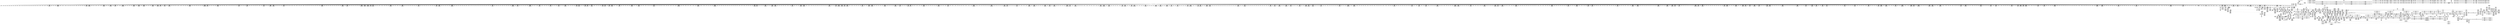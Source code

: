 digraph {
	CE0x507d2c0 [shape=record,shape=Mrecord,label="{CE0x507d2c0|56:_i8*,_:_CRE_882,883_}"]
	CE0x5088fe0 [shape=record,shape=Mrecord,label="{CE0x5088fe0|28:_i32,_:_CRE_76,77_}"]
	CE0x5031500 [shape=record,shape=Mrecord,label="{CE0x5031500|56:_i8*,_:_CRE_873,874_}"]
	CE0x509b8e0 [shape=record,shape=Mrecord,label="{CE0x509b8e0|_ret_i32_%retval.0,_!dbg_!27728|security/selinux/avc.c,775|*SummSource*}"]
	CE0x5031e90 [shape=record,shape=Mrecord,label="{CE0x5031e90|56:_i8*,_:_CRE_882,883_}"]
	CE0x50c15e0 [shape=record,shape=Mrecord,label="{CE0x50c15e0|may_link:_tmp25|security/selinux/hooks.c,1797|*SummSink*}"]
	CE0x4fed590 [shape=record,shape=Mrecord,label="{CE0x4fed590|56:_i8*,_:_CRE_269,270_}"]
	CE0x50992c0 [shape=record,shape=Mrecord,label="{CE0x50992c0|may_link:_tmp7|security/selinux/hooks.c,1777|*SummSink*}"]
	CE0x5070580 [shape=record,shape=Mrecord,label="{CE0x5070580|56:_i8*,_:_CRE_384,388_|*MultipleSource*|*LoadInst*|security/selinux/hooks.c,1770|security/selinux/hooks.c,1770}"]
	CE0x502b4d0 [shape=record,shape=Mrecord,label="{CE0x502b4d0|56:_i8*,_:_CRE_586,587_}"]
	CE0x501a140 [shape=record,shape=Mrecord,label="{CE0x501a140|56:_i8*,_:_CRE_240,241_}"]
	CE0x5091590 [shape=record,shape=Mrecord,label="{CE0x5091590|i64_2|*Constant*|*SummSink*}"]
	CE0x4ff0970 [shape=record,shape=Mrecord,label="{CE0x4ff0970|56:_i8*,_:_CRE_934,935_}"]
	CE0x5072330 [shape=record,shape=Mrecord,label="{CE0x5072330|56:_i8*,_:_CRE_481,482_}"]
	CE0x50a3930 [shape=record,shape=Mrecord,label="{CE0x50a3930|i8*_getelementptr_inbounds_(_45_x_i8_,_45_x_i8_*_.str12,_i32_0,_i32_0)|*Constant*}"]
	CE0x50cacb0 [shape=record,shape=Mrecord,label="{CE0x50cacb0|i32_218|*Constant*|*SummSink*}"]
	CE0x50c4bd0 [shape=record,shape=Mrecord,label="{CE0x50c4bd0|may_link:_tmp27|security/selinux/hooks.c,1799|*SummSource*}"]
	CE0x4feeec0 [shape=record,shape=Mrecord,label="{CE0x4feeec0|may_link:_tmp|*SummSink*}"]
	CE0x4fe77c0 [shape=record,shape=Mrecord,label="{CE0x4fe77c0|56:_i8*,_:_CRE_176,177_}"]
	CE0x509f330 [shape=record,shape=Mrecord,label="{CE0x509f330|i64**_getelementptr_inbounds_(_4_x_i64*_,_4_x_i64*_*___llvm_gcda_edge_table220,_i64_0,_i64_0)|*Constant*}"]
	CE0x5062d80 [shape=record,shape=Mrecord,label="{CE0x5062d80|104:_%struct.inode*,_:_CRE_223,224_}"]
	CE0x50189e0 [shape=record,shape=Mrecord,label="{CE0x50189e0|current_sid:_tmp}"]
	CE0x500d1d0 [shape=record,shape=Mrecord,label="{CE0x500d1d0|56:_i8*,_:_CRE_56,64_|*MultipleSource*|Function::selinux_inode_rmdir&Arg::dir::|security/selinux/hooks.c,1769|Function::may_link&Arg::dir::}"]
	CE0x50766f0 [shape=record,shape=Mrecord,label="{CE0x50766f0|56:_i8*,_:_CRE_590,591_}"]
	CE0x50c5500 [shape=record,shape=Mrecord,label="{CE0x50c5500|current_sid:_if.then}"]
	CE0x505e6e0 [shape=record,shape=Mrecord,label="{CE0x505e6e0|104:_%struct.inode*,_:_CRE_165,166_}"]
	CE0x506f730 [shape=record,shape=Mrecord,label="{CE0x506f730|56:_i8*,_:_CRE_472,473_}"]
	CE0x50c0830 [shape=record,shape=Mrecord,label="{CE0x50c0830|current_sid:_tmp14|security/selinux/hooks.c,218}"]
	CE0x5065200 [shape=record,shape=Mrecord,label="{CE0x5065200|104:_%struct.inode*,_:_CRE_316,317_}"]
	CE0x5062400 [shape=record,shape=Mrecord,label="{CE0x5062400|104:_%struct.inode*,_:_CRE_215,216_}"]
	CE0x505ef30 [shape=record,shape=Mrecord,label="{CE0x505ef30|104:_%struct.inode*,_:_CRE_172,173_}"]
	CE0x5090d30 [shape=record,shape=Mrecord,label="{CE0x5090d30|may_link:_tobool6|security/selinux/hooks.c,1778}"]
	CE0x507b830 [shape=record,shape=Mrecord,label="{CE0x507b830|56:_i8*,_:_CRE_832,840_|*MultipleSource*|*LoadInst*|security/selinux/hooks.c,1770|security/selinux/hooks.c,1770}"]
	CE0x502e410 [shape=record,shape=Mrecord,label="{CE0x502e410|56:_i8*,_:_CRE_696,704_|*MultipleSource*|Function::selinux_inode_rmdir&Arg::dir::|security/selinux/hooks.c,1769|Function::may_link&Arg::dir::}"]
	CE0x50334e0 [shape=record,shape=Mrecord,label="{CE0x50334e0|56:_i8*,_:_CRE_903,904_}"]
	CE0x4fe95d0 [shape=record,shape=Mrecord,label="{CE0x4fe95d0|i32_10|*Constant*|*SummSource*}"]
	CE0x50c4640 [shape=record,shape=Mrecord,label="{CE0x50c4640|may_link:_tmp27|security/selinux/hooks.c,1799|*SummSink*}"]
	CE0x500b700 [shape=record,shape=Mrecord,label="{CE0x500b700|selinux_inode_rmdir:_tmp3|*SummSink*}"]
	CE0x50a1cc0 [shape=record,shape=Mrecord,label="{CE0x50a1cc0|_call_void___llvm_gcov_indirect_counter_increment(i32*___llvm_gcov_global_state_pred221,_i64**_getelementptr_inbounds_(_4_x_i64*_,_4_x_i64*_*___llvm_gcda_edge_table220,_i64_0,_i64_3)),_!dbg_!27747|security/selinux/hooks.c,1789|*SummSource*}"]
	CE0x5018a50 [shape=record,shape=Mrecord,label="{CE0x5018a50|COLLAPSED:_GCMRE___llvm_gcov_ctr125_internal_global_11_x_i64_zeroinitializer:_elem_0:default:}"]
	CE0x500ce00 [shape=record,shape=Mrecord,label="{CE0x500ce00|i32_0|*Constant*|*SummSink*}"]
	CE0x502b740 [shape=record,shape=Mrecord,label="{CE0x502b740|56:_i8*,_:_CRE_589,590_}"]
	CE0x5036c20 [shape=record,shape=Mrecord,label="{CE0x5036c20|56:_i8*,_:_CRE_916,917_}"]
	CE0x503d310 [shape=record,shape=Mrecord,label="{CE0x503d310|56:_i8*,_:_CRE_64,72_|*MultipleSource*|*LoadInst*|security/selinux/hooks.c,1770|security/selinux/hooks.c,1770}"]
	CE0x506bdd0 [shape=record,shape=Mrecord,label="{CE0x506bdd0|56:_i8*,_:_CRE_258,259_}"]
	CE0x503ce10 [shape=record,shape=Mrecord,label="{CE0x503ce10|56:_i8*,_:_CRE_40,48_|*MultipleSource*|*LoadInst*|security/selinux/hooks.c,1770|security/selinux/hooks.c,1770}"]
	CE0x50976a0 [shape=record,shape=Mrecord,label="{CE0x50976a0|i32_3|*Constant*}"]
	CE0x5011830 [shape=record,shape=Mrecord,label="{CE0x5011830|i64*_getelementptr_inbounds_(_11_x_i64_,_11_x_i64_*___llvm_gcov_ctr125,_i64_0,_i64_0)|*Constant*}"]
	CE0x5085ff0 [shape=record,shape=Mrecord,label="{CE0x5085ff0|28:_i32,_:_CRE_13,14_}"]
	CE0x5081f60 [shape=record,shape=Mrecord,label="{CE0x5081f60|56:_i8*,_:_CRE_924,925_}"]
	CE0x5074820 [shape=record,shape=Mrecord,label="{CE0x5074820|56:_i8*,_:_CRE_561,562_}"]
	CE0x5030c10 [shape=record,shape=Mrecord,label="{CE0x5030c10|56:_i8*,_:_CRE_865,866_}"]
	CE0x4fe6ed0 [shape=record,shape=Mrecord,label="{CE0x4fe6ed0|may_link:_call|security/selinux/hooks.c,1765}"]
	CE0x5018df0 [shape=record,shape=Mrecord,label="{CE0x5018df0|56:_i8*,_:_CRE_4,8_|*MultipleSource*|Function::selinux_inode_rmdir&Arg::dir::|security/selinux/hooks.c,1769|Function::may_link&Arg::dir::}"]
	CE0x5035c30 [shape=record,shape=Mrecord,label="{CE0x5035c30|56:_i8*,_:_CRE_901,902_}"]
	CE0x4ffad10 [shape=record,shape=Mrecord,label="{CE0x4ffad10|56:_i8*,_:_CRE_158,159_}"]
	CE0x4ff0600 [shape=record,shape=Mrecord,label="{CE0x4ff0600|56:_i8*,_:_CRE_931,932_}"]
	CE0x5063730 [shape=record,shape=Mrecord,label="{CE0x5063730|104:_%struct.inode*,_:_CRE_264,272_|*MultipleSource*|security/selinux/hooks.c,1770|Function::selinux_inode_rmdir&Arg::dentry::|Function::may_link&Arg::dentry::}"]
	CE0x502b5a0 [shape=record,shape=Mrecord,label="{CE0x502b5a0|56:_i8*,_:_CRE_587,588_}"]
	CE0x50197e0 [shape=record,shape=Mrecord,label="{CE0x50197e0|%struct.task_struct*_(%struct.task_struct**)*_asm_movq_%gs:$_1:P_,$0_,_r,im,_dirflag_,_fpsr_,_flags_|*SummSink*}"]
	CE0x5071060 [shape=record,shape=Mrecord,label="{CE0x5071060|56:_i8*,_:_CRE_432,440_|*MultipleSource*|*LoadInst*|security/selinux/hooks.c,1770|security/selinux/hooks.c,1770}"]
	CE0x50c3790 [shape=record,shape=Mrecord,label="{CE0x50c3790|may_link:_call11|security/selinux/hooks.c,1797|*SummSink*}"]
	CE0x506b660 [shape=record,shape=Mrecord,label="{CE0x506b660|56:_i8*,_:_CRE_251,252_}"]
	CE0x506e740 [shape=record,shape=Mrecord,label="{CE0x506e740|56:_i8*,_:_CRE_297,298_}"]
	CE0x50c3920 [shape=record,shape=Mrecord,label="{CE0x50c3920|may_link:_retval.0}"]
	CE0x5083db0 [shape=record,shape=Mrecord,label="{CE0x5083db0|may_link:_tmp5|security/selinux/hooks.c,1770}"]
	CE0x4febc90 [shape=record,shape=Mrecord,label="{CE0x4febc90|56:_i8*,_:_CRE_143,144_}"]
	CE0x5039fd0 [shape=record,shape=Mrecord,label="{CE0x5039fd0|56:_i8*,_:_CRE_188,189_}"]
	CE0x5094900 [shape=record,shape=Mrecord,label="{CE0x5094900|i64_2097152|*Constant*|*SummSink*}"]
	CE0x4fed320 [shape=record,shape=Mrecord,label="{CE0x4fed320|56:_i8*,_:_CRE_266,267_}"]
	CE0x502fe10 [shape=record,shape=Mrecord,label="{CE0x502fe10|56:_i8*,_:_CRE_816,824_|*MultipleSource*|Function::selinux_inode_rmdir&Arg::dir::|security/selinux/hooks.c,1769|Function::may_link&Arg::dir::}"]
	CE0x500a610 [shape=record,shape=Mrecord,label="{CE0x500a610|_call_void_mcount()_#3|*SummSource*}"]
	CE0x5039820 [shape=record,shape=Mrecord,label="{CE0x5039820|may_link:_tmp15|security/selinux/hooks.c,1783|*SummSink*}"]
	CE0x5064c10 [shape=record,shape=Mrecord,label="{CE0x5064c10|104:_%struct.inode*,_:_CRE_311,312_}"]
	CE0x630c370 [shape=record,shape=Mrecord,label="{CE0x630c370|selinux_inode_rmdir:_tmp3}"]
	CE0x5085150 [shape=record,shape=Mrecord,label="{CE0x5085150|may_link:_tmp23|security/selinux/hooks.c,1797|*SummSource*}"]
	CE0x503b510 [shape=record,shape=Mrecord,label="{CE0x503b510|56:_i8*,_:_CRE_240,241_}"]
	CE0x506d420 [shape=record,shape=Mrecord,label="{CE0x506d420|56:_i8*,_:_CRE_279,280_}"]
	CE0x5089ee0 [shape=record,shape=Mrecord,label="{CE0x5089ee0|28:_i32,_:_CRE_91,92_}"]
	CE0x4fedf20 [shape=record,shape=Mrecord,label="{CE0x4fedf20|56:_i8*,_:_CRE_302,303_}"]
	CE0x505f650 [shape=record,shape=Mrecord,label="{CE0x505f650|104:_%struct.inode*,_:_CRE_178,179_}"]
	CE0x5014650 [shape=record,shape=Mrecord,label="{CE0x5014650|current_sid:_land.lhs.true2|*SummSink*}"]
	CE0x5019120 [shape=record,shape=Mrecord,label="{CE0x5019120|_call_void_mcount()_#3|*SummSource*}"]
	CE0x506ae20 [shape=record,shape=Mrecord,label="{CE0x506ae20|56:_i8*,_:_CRE_243,244_}"]
	CE0x5014790 [shape=record,shape=Mrecord,label="{CE0x5014790|current_sid:_if.end}"]
	CE0x4fdfe70 [shape=record,shape=Mrecord,label="{CE0x4fdfe70|may_link:_tmp12|security/selinux/hooks.c,1779|*SummSource*}"]
	CE0x5074e80 [shape=record,shape=Mrecord,label="{CE0x5074e80|56:_i8*,_:_CRE_567,568_}"]
	CE0x50c5de0 [shape=record,shape=Mrecord,label="{CE0x50c5de0|current_sid:_tmp6|security/selinux/hooks.c,218|*SummSource*}"]
	CE0x630c2a0 [shape=record,shape=Mrecord,label="{CE0x630c2a0|GLOBAL:_may_link|*Constant*}"]
	CE0x5058500 [shape=record,shape=Mrecord,label="{CE0x5058500|i64*_getelementptr_inbounds_(_2_x_i64_,_2_x_i64_*___llvm_gcov_ctr98,_i64_0,_i64_0)|*Constant*|*SummSink*}"]
	CE0x50844c0 [shape=record,shape=Mrecord,label="{CE0x50844c0|may_link:_tmp6|security/selinux/hooks.c,1770}"]
	CE0x5082180 [shape=record,shape=Mrecord,label="{CE0x5082180|56:_i8*,_:_CRE_926,927_}"]
	CE0x506da80 [shape=record,shape=Mrecord,label="{CE0x506da80|56:_i8*,_:_CRE_285,286_}"]
	CE0x50c2b00 [shape=record,shape=Mrecord,label="{CE0x50c2b00|__llvm_gcov_indirect_counter_increment:_counter|*SummSource*}"]
	CE0x50a45a0 [shape=record,shape=Mrecord,label="{CE0x50a45a0|current_sid:_tmp21|security/selinux/hooks.c,218}"]
	CE0x502b8e0 [shape=record,shape=Mrecord,label="{CE0x502b8e0|56:_i8*,_:_CRE_591,592_}"]
	CE0x5099440 [shape=record,shape=Mrecord,label="{CE0x5099440|may_link:_call5|security/selinux/hooks.c,1777|*SummSink*}"]
	CE0x507dc50 [shape=record,shape=Mrecord,label="{CE0x507dc50|56:_i8*,_:_CRE_891,892_}"]
	CE0x50750a0 [shape=record,shape=Mrecord,label="{CE0x50750a0|56:_i8*,_:_CRE_569,570_}"]
	CE0x50895e0 [shape=record,shape=Mrecord,label="{CE0x50895e0|28:_i32,_:_CRE_82,83_}"]
	CE0x50650d0 [shape=record,shape=Mrecord,label="{CE0x50650d0|104:_%struct.inode*,_:_CRE_315,316_}"]
	CE0x503b400 [shape=record,shape=Mrecord,label="{CE0x503b400|56:_i8*,_:_CRE_207,208_}"]
	CE0x4feda40 [shape=record,shape=Mrecord,label="{CE0x4feda40|56:_i8*,_:_CRE_296,297_}"]
	CE0x5094290 [shape=record,shape=Mrecord,label="{CE0x5094290|may_link:_u|security/selinux/hooks.c,1773|*SummSource*}"]
	CE0x4fed8a0 [shape=record,shape=Mrecord,label="{CE0x4fed8a0|56:_i8*,_:_CRE_294,295_}"]
	CE0x509aa00 [shape=record,shape=Mrecord,label="{CE0x509aa00|i16_7|*Constant*|*SummSink*}"]
	CE0x5038ae0 [shape=record,shape=Mrecord,label="{CE0x5038ae0|current_sid:_tmp24|security/selinux/hooks.c,220|*SummSource*}"]
	CE0x4fff880 [shape=record,shape=Mrecord,label="{CE0x4fff880|56:_i8*,_:_CRE_557,558_}"]
	CE0x506e1f0 [shape=record,shape=Mrecord,label="{CE0x506e1f0|56:_i8*,_:_CRE_292,293_}"]
	CE0x50b1b70 [shape=record,shape=Mrecord,label="{CE0x50b1b70|i32_16777216|*Constant*|*SummSource*}"]
	CE0x50320b0 [shape=record,shape=Mrecord,label="{CE0x50320b0|56:_i8*,_:_CRE_884,885_}"]
	CE0x5032b50 [shape=record,shape=Mrecord,label="{CE0x5032b50|56:_i8*,_:_CRE_894,895_}"]
	CE0x508f830 [shape=record,shape=Mrecord,label="{CE0x508f830|GLOBAL:___llvm_gcov_global_state_pred221|Global_var:__llvm_gcov_global_state_pred221}"]
	CE0x4ff1610 [shape=record,shape=Mrecord,label="{CE0x4ff1610|56:_i8*,_:_CRE_280,281_}"]
	CE0x5076800 [shape=record,shape=Mrecord,label="{CE0x5076800|56:_i8*,_:_CRE_591,592_}"]
	CE0x50c8d70 [shape=record,shape=Mrecord,label="{CE0x50c8d70|i64*_getelementptr_inbounds_(_11_x_i64_,_11_x_i64_*___llvm_gcov_ctr125,_i64_0,_i64_8)|*Constant*|*SummSource*}"]
	CE0x50b25f0 [shape=record,shape=Mrecord,label="{CE0x50b25f0|VOIDTB_TE_array:_GCE_.str64_private_unnamed_addr_constant_38_x_i8_c_014SELinux:_%s:_unrecognized_kind_%d_0A_00_,_align_1:_elem_0:default:}"]
	CE0x4ff97a0 [shape=record,shape=Mrecord,label="{CE0x4ff97a0|may_link:_dir|Function::may_link&Arg::dir::|*SummSource*}"]
	CE0x508ee20 [shape=record,shape=Mrecord,label="{CE0x508ee20|may_link:_tmp20|security/selinux/hooks.c,1793}"]
	CE0x5064e70 [shape=record,shape=Mrecord,label="{CE0x5064e70|104:_%struct.inode*,_:_CRE_313,314_}"]
	CE0x5c39980 [shape=record,shape=Mrecord,label="{CE0x5c39980|GLOBAL:_may_link|*Constant*|*SummSink*}"]
	CE0x50014a0 [shape=record,shape=Mrecord,label="{CE0x50014a0|may_link:_tmp11|security/selinux/hooks.c,1778|*SummSource*}"]
	CE0x509ab60 [shape=record,shape=Mrecord,label="{CE0x509ab60|avc_has_perm:_tclass|Function::avc_has_perm&Arg::tclass::}"]
	CE0x50313f0 [shape=record,shape=Mrecord,label="{CE0x50313f0|56:_i8*,_:_CRE_872,873_}"]
	CE0x505f520 [shape=record,shape=Mrecord,label="{CE0x505f520|104:_%struct.inode*,_:_CRE_177,178_}"]
	CE0x5033e70 [shape=record,shape=Mrecord,label="{CE0x5033e70|56:_i8*,_:_CRE_912,913_}"]
	CE0x5073550 [shape=record,shape=Mrecord,label="{CE0x5073550|56:_i8*,_:_CRE_520,528_|*MultipleSource*|*LoadInst*|security/selinux/hooks.c,1770|security/selinux/hooks.c,1770}"]
	CE0x4fec0a0 [shape=record,shape=Mrecord,label="{CE0x4fec0a0|56:_i8*,_:_CRE_148,149_}"]
	CE0x50bdb00 [shape=record,shape=Mrecord,label="{CE0x50bdb00|i64*_getelementptr_inbounds_(_11_x_i64_,_11_x_i64_*___llvm_gcov_ctr125,_i64_0,_i64_6)|*Constant*|*SummSource*}"]
	CE0x500ea50 [shape=record,shape=Mrecord,label="{CE0x500ea50|i64_5|*Constant*|*SummSink*}"]
	CE0x50b1980 [shape=record,shape=Mrecord,label="{CE0x50b1980|i32_2048|*Constant*|*SummSink*}"]
	CE0x501c910 [shape=record,shape=Mrecord,label="{CE0x501c910|56:_i8*,_:_CRE_277,278_}"]
	CE0x50986b0 [shape=record,shape=Mrecord,label="{CE0x50986b0|GLOBAL:___llvm_gcov_ctr219|Global_var:__llvm_gcov_ctr219}"]
	CE0x5074c60 [shape=record,shape=Mrecord,label="{CE0x5074c60|56:_i8*,_:_CRE_565,566_}"]
	CE0x5005980 [shape=record,shape=Mrecord,label="{CE0x5005980|56:_i8*,_:_CRE_336,344_|*MultipleSource*|Function::selinux_inode_rmdir&Arg::dir::|security/selinux/hooks.c,1769|Function::may_link&Arg::dir::}"]
	CE0x50825c0 [shape=record,shape=Mrecord,label="{CE0x50825c0|56:_i8*,_:_CRE_930,931_}"]
	CE0x50b29e0 [shape=record,shape=Mrecord,label="{CE0x50b29e0|i8*_getelementptr_inbounds_(_9_x_i8_,_9_x_i8_*___func__.may_link,_i32_0,_i32_0)|*Constant*|*SummSink*}"]
	CE0x50ca270 [shape=record,shape=Mrecord,label="{CE0x50ca270|i8*_getelementptr_inbounds_(_25_x_i8_,_25_x_i8_*_.str3,_i32_0,_i32_0)|*Constant*|*SummSource*}"]
	CE0x5061e10 [shape=record,shape=Mrecord,label="{CE0x5061e10|104:_%struct.inode*,_:_CRE_210,211_}"]
	CE0x5060fd0 [shape=record,shape=Mrecord,label="{CE0x5060fd0|104:_%struct.inode*,_:_CRE_198,199_}"]
	CE0x4ffb370 [shape=record,shape=Mrecord,label="{CE0x4ffb370|56:_i8*,_:_CRE_164,165_}"]
	CE0x506c540 [shape=record,shape=Mrecord,label="{CE0x506c540|56:_i8*,_:_CRE_265,266_}"]
	CE0x50b30a0 [shape=record,shape=Mrecord,label="{CE0x50b30a0|may_link:_tmp23|security/selinux/hooks.c,1797|*SummSink*}"]
	CE0x4ff1bc0 [shape=record,shape=Mrecord,label="{CE0x4ff1bc0|56:_i8*,_:_CRE_287,288_}"]
	CE0x4ff1950 [shape=record,shape=Mrecord,label="{CE0x4ff1950|56:_i8*,_:_CRE_284,285_}"]
	CE0x50628c0 [shape=record,shape=Mrecord,label="{CE0x50628c0|104:_%struct.inode*,_:_CRE_219,220_}"]
	CE0x5014290 [shape=record,shape=Mrecord,label="{CE0x5014290|GLOBAL:_current_task|Global_var:current_task|*SummSink*}"]
	CE0x509fc00 [shape=record,shape=Mrecord,label="{CE0x509fc00|i64*_getelementptr_inbounds_(_14_x_i64_,_14_x_i64_*___llvm_gcov_ctr219,_i64_0,_i64_11)|*Constant*|*SummSink*}"]
	CE0x50892e0 [shape=record,shape=Mrecord,label="{CE0x50892e0|28:_i32,_:_CRE_79,80_}"]
	CE0x5002a20 [shape=record,shape=Mrecord,label="{CE0x5002a20|may_link:_sw.default|*SummSink*}"]
	CE0x502bdc0 [shape=record,shape=Mrecord,label="{CE0x502bdc0|56:_i8*,_:_CRE_597,598_}"]
	CE0x5083ca0 [shape=record,shape=Mrecord,label="{CE0x5083ca0|56:_i8*,_:_CRE_983,984_}"]
	CE0x4fee630 [shape=record,shape=Mrecord,label="{CE0x4fee630|may_link:_sw.bb8|*SummSource*}"]
	CE0x4fed7d0 [shape=record,shape=Mrecord,label="{CE0x4fed7d0|56:_i8*,_:_CRE_293,294_}"]
	CE0x5084130 [shape=record,shape=Mrecord,label="{CE0x5084130|56:_i8*,_:_CRE_992,1000_|*MultipleSource*|*LoadInst*|security/selinux/hooks.c,1770|security/selinux/hooks.c,1770}"]
	CE0x4fef1f0 [shape=record,shape=Mrecord,label="{CE0x4fef1f0|current_sid:_call|security/selinux/hooks.c,218|*SummSource*}"]
	CE0x5030010 [shape=record,shape=Mrecord,label="{CE0x5030010|56:_i8*,_:_CRE_824,832_|*MultipleSource*|Function::selinux_inode_rmdir&Arg::dir::|security/selinux/hooks.c,1769|Function::may_link&Arg::dir::}"]
	CE0x5003bf0 [shape=record,shape=Mrecord,label="{CE0x5003bf0|__llvm_gcov_indirect_counter_increment:_tmp}"]
	CE0x506aa80 [shape=record,shape=Mrecord,label="{CE0x506aa80|56:_i8*,_:_CRE_241,242_}"]
	CE0x50b1a50 [shape=record,shape=Mrecord,label="{CE0x50b1a50|i32_16777216|*Constant*}"]
	CE0x507cf90 [shape=record,shape=Mrecord,label="{CE0x507cf90|56:_i8*,_:_CRE_879,880_}"]
	CE0x5061950 [shape=record,shape=Mrecord,label="{CE0x5061950|104:_%struct.inode*,_:_CRE_206,207_}"]
	CE0x502ced0 [shape=record,shape=Mrecord,label="{CE0x502ced0|56:_i8*,_:_CRE_618,619_}"]
	CE0x505d640 [shape=record,shape=Mrecord,label="{CE0x505d640|104:_%struct.inode*,_:_CRE_151,152_}"]
	CE0x5066380 [shape=record,shape=Mrecord,label="{CE0x5066380|may_link:_tmp3|security/selinux/hooks.c,1769}"]
	CE0x506a500 [shape=record,shape=Mrecord,label="{CE0x506a500|i64**_getelementptr_inbounds_(_4_x_i64*_,_4_x_i64*_*___llvm_gcda_edge_table220,_i64_0,_i64_1)|*Constant*}"]
	CE0x5112950 [shape=record,shape=Mrecord,label="{CE0x5112950|get_current:_tmp1}"]
	CE0x4ff3e20 [shape=record,shape=Mrecord,label="{CE0x4ff3e20|may_link:_call|security/selinux/hooks.c,1765|*SummSource*}"]
	CE0x50066b0 [shape=record,shape=Mrecord,label="{CE0x50066b0|56:_i8*,_:_CRE_400,408_|*MultipleSource*|Function::selinux_inode_rmdir&Arg::dir::|security/selinux/hooks.c,1769|Function::may_link&Arg::dir::}"]
	CE0x5086530 [shape=record,shape=Mrecord,label="{CE0x5086530|28:_i32,_:_CRE_19,20_}"]
	CE0x4ffdca0 [shape=record,shape=Mrecord,label="{CE0x4ffdca0|56:_i8*,_:_CRE_482,483_}"]
	CE0x50a3470 [shape=record,shape=Mrecord,label="{CE0x50a3470|GLOBAL:_current_task|Global_var:current_task}"]
	CE0x5004d40 [shape=record,shape=Mrecord,label="{CE0x5004d40|__llvm_gcov_indirect_counter_increment:_bb|*SummSink*}"]
	CE0x5012260 [shape=record,shape=Mrecord,label="{CE0x5012260|i64_4|*Constant*}"]
	CE0x4fe9a50 [shape=record,shape=Mrecord,label="{CE0x4fe9a50|may_link:_i_security|security/selinux/hooks.c,1769}"]
	CE0x4ff5120 [shape=record,shape=Mrecord,label="{CE0x4ff5120|56:_i8*,_:_CRE_12,16_|*MultipleSource*|Function::selinux_inode_rmdir&Arg::dir::|security/selinux/hooks.c,1769|Function::may_link&Arg::dir::}"]
	CE0x5035900 [shape=record,shape=Mrecord,label="{CE0x5035900|56:_i8*,_:_CRE_898,899_}"]
	CE0x5083fd0 [shape=record,shape=Mrecord,label="{CE0x5083fd0|56:_i8*,_:_CRE_988,992_|*MultipleSource*|*LoadInst*|security/selinux/hooks.c,1770|security/selinux/hooks.c,1770}"]
	CE0x5085500 [shape=record,shape=Mrecord,label="{CE0x5085500|may_link:_sid10|security/selinux/hooks.c,1797}"]
	CE0x50c1e70 [shape=record,shape=Mrecord,label="{CE0x50c1e70|current_sid:_tmp8|security/selinux/hooks.c,218|*SummSink*}"]
	CE0x50c3bd0 [shape=record,shape=Mrecord,label="{CE0x50c3bd0|may_link:_retval.0|*SummSink*}"]
	CE0x4fee180 [shape=record,shape=Mrecord,label="{CE0x4fee180|current_sid:_bb}"]
	CE0x4feb740 [shape=record,shape=Mrecord,label="{CE0x4feb740|56:_i8*,_:_CRE_137,138_}"]
	CE0x505d9d0 [shape=record,shape=Mrecord,label="{CE0x505d9d0|104:_%struct.inode*,_:_CRE_154,155_}"]
	CE0x505c790 [shape=record,shape=Mrecord,label="{CE0x505c790|104:_%struct.inode*,_:_CRE_96,104_|*MultipleSource*|security/selinux/hooks.c,1770|Function::selinux_inode_rmdir&Arg::dentry::|Function::may_link&Arg::dentry::}"]
	CE0x4feff40 [shape=record,shape=Mrecord,label="{CE0x4feff40|may_link:_tmp1|*SummSource*}"]
	CE0x50a40a0 [shape=record,shape=Mrecord,label="{CE0x50a40a0|current_sid:_cred|security/selinux/hooks.c,218|*SummSink*}"]
	CE0x4feb900 [shape=record,shape=Mrecord,label="{CE0x4feb900|56:_i8*,_:_CRE_138,139_}"]
	CE0x506b110 [shape=record,shape=Mrecord,label="{CE0x506b110|56:_i8*,_:_CRE_246,247_}"]
	CE0x50b1800 [shape=record,shape=Mrecord,label="{CE0x50b1800|i32_2048|*Constant*}"]
	CE0x4feab00 [shape=record,shape=Mrecord,label="{CE0x4feab00|56:_i8*,_:_CRE_204,205_}"]
	CE0x4fe7ca0 [shape=record,shape=Mrecord,label="{CE0x4fe7ca0|56:_i8*,_:_CRE_182,183_}"]
	CE0x50847f0 [shape=record,shape=Mrecord,label="{CE0x50847f0|may_link:_tmp6|security/selinux/hooks.c,1770|*SummSink*}"]
	CE0x5095460 [shape=record,shape=Mrecord,label="{CE0x5095460|may_link:_tobool|security/selinux/hooks.c,1776|*SummSource*}"]
	CE0x50c3aa0 [shape=record,shape=Mrecord,label="{CE0x50c3aa0|may_link:_retval.0|*SummSource*}"]
	CE0x4feb3f0 [shape=record,shape=Mrecord,label="{CE0x4feb3f0|56:_i8*,_:_CRE_128,136_|*MultipleSource*|Function::selinux_inode_rmdir&Arg::dir::|security/selinux/hooks.c,1769|Function::may_link&Arg::dir::}"]
	CE0x50143e0 [shape=record,shape=Mrecord,label="{CE0x50143e0|%struct.task_struct*_(%struct.task_struct**)*_asm_movq_%gs:$_1:P_,$0_,_r,im,_dirflag_,_fpsr_,_flags_}"]
	CE0x5033700 [shape=record,shape=Mrecord,label="{CE0x5033700|56:_i8*,_:_CRE_905,906_}"]
	CE0x5037df0 [shape=record,shape=Mrecord,label="{CE0x5037df0|56:_i8*,_:_CRE_1000,1008_|*MultipleSource*|Function::selinux_inode_rmdir&Arg::dir::|security/selinux/hooks.c,1769|Function::may_link&Arg::dir::}"]
	CE0x503afc0 [shape=record,shape=Mrecord,label="{CE0x503afc0|56:_i8*,_:_CRE_203,204_}"]
	CE0x5005790 [shape=record,shape=Mrecord,label="{CE0x5005790|56:_i8*,_:_CRE_320,328_|*MultipleSource*|Function::selinux_inode_rmdir&Arg::dir::|security/selinux/hooks.c,1769|Function::may_link&Arg::dir::}"]
	CE0x5039ec0 [shape=record,shape=Mrecord,label="{CE0x5039ec0|56:_i8*,_:_CRE_187,188_}"]
	CE0x50914b0 [shape=record,shape=Mrecord,label="{CE0x50914b0|i64_2|*Constant*|*SummSource*}"]
	CE0x5030e10 [shape=record,shape=Mrecord,label="{CE0x5030e10|56:_i8*,_:_CRE_866,867_}"]
	CE0x5017aa0 [shape=record,shape=Mrecord,label="{CE0x5017aa0|i64_1|*Constant*}"]
	CE0x508d410 [shape=record,shape=Mrecord,label="{CE0x508d410|may_link:_tmp7|security/selinux/hooks.c,1777|*SummSource*}"]
	CE0x4fe8250 [shape=record,shape=Mrecord,label="{CE0x4fe8250|56:_i8*,_:_CRE_189,190_}"]
	CE0x4ff5460 [shape=record,shape=Mrecord,label="{CE0x4ff5460|_ret_i32_%retval.0,_!dbg_!27757|security/selinux/hooks.c,1799}"]
	CE0x50be250 [shape=record,shape=Mrecord,label="{CE0x50be250|i64*_getelementptr_inbounds_(_2_x_i64_,_2_x_i64_*___llvm_gcov_ctr98,_i64_0,_i64_0)|*Constant*}"]
	CE0x4ff1170 [shape=record,shape=Mrecord,label="{CE0x4ff1170|56:_i8*,_:_CRE_968,976_|*MultipleSource*|Function::selinux_inode_rmdir&Arg::dir::|security/selinux/hooks.c,1769|Function::may_link&Arg::dir::}"]
	CE0x4fe2d40 [shape=record,shape=Mrecord,label="{CE0x4fe2d40|may_link:_bb|*SummSource*}"]
	CE0x50373a0 [shape=record,shape=Mrecord,label="{CE0x50373a0|56:_i8*,_:_CRE_978,979_}"]
	CE0x4fe89b0 [shape=record,shape=Mrecord,label="{CE0x4fe89b0|56:_i8*,_:_CRE_96,104_|*MultipleSource*|Function::selinux_inode_rmdir&Arg::dir::|security/selinux/hooks.c,1769|Function::may_link&Arg::dir::}"]
	CE0x507b0f0 [shape=record,shape=Mrecord,label="{CE0x507b0f0|56:_i8*,_:_CRE_800,804_|*MultipleSource*|*LoadInst*|security/selinux/hooks.c,1770|security/selinux/hooks.c,1770}"]
	CE0x4fea070 [shape=record,shape=Mrecord,label="{CE0x4fea070|56:_i8*,_:_CRE_191,192_}"]
	CE0x5082e40 [shape=record,shape=Mrecord,label="{CE0x5082e40|56:_i8*,_:_CRE_944,952_|*MultipleSource*|*LoadInst*|security/selinux/hooks.c,1770|security/selinux/hooks.c,1770}"]
	CE0x4fff9f0 [shape=record,shape=Mrecord,label="{CE0x4fff9f0|56:_i8*,_:_CRE_559,560_}"]
	CE0x4fe3d90 [shape=record,shape=Mrecord,label="{CE0x4fe3d90|i64*_getelementptr_inbounds_(_2_x_i64_,_2_x_i64_*___llvm_gcov_ctr225,_i64_0,_i64_1)|*Constant*}"]
	CE0x4fe3e60 [shape=record,shape=Mrecord,label="{CE0x4fe3e60|i64*_getelementptr_inbounds_(_2_x_i64_,_2_x_i64_*___llvm_gcov_ctr225,_i64_0,_i64_1)|*Constant*|*SummSource*}"]
	CE0x508de30 [shape=record,shape=Mrecord,label="{CE0x508de30|may_link:_tmp19|security/selinux/hooks.c,1789|*SummSink*}"]
	CE0x5056b50 [shape=record,shape=Mrecord,label="{CE0x5056b50|current_sid:_tmp2}"]
	CE0x5030410 [shape=record,shape=Mrecord,label="{CE0x5030410|56:_i8*,_:_CRE_840,848_|*MultipleSource*|Function::selinux_inode_rmdir&Arg::dir::|security/selinux/hooks.c,1769|Function::may_link&Arg::dir::}"]
	CE0x4fe80b0 [shape=record,shape=Mrecord,label="{CE0x4fe80b0|56:_i8*,_:_CRE_187,188_}"]
	CE0x5036180 [shape=record,shape=Mrecord,label="{CE0x5036180|56:_i8*,_:_CRE_906,907_}"]
	CE0x503f130 [shape=record,shape=Mrecord,label="{CE0x503f130|56:_i8*,_:_CRE_147,148_}"]
	CE0x50b1eb0 [shape=record,shape=Mrecord,label="{CE0x50b1eb0|may_link:_av.0|*SummSource*}"]
	CE0x505e220 [shape=record,shape=Mrecord,label="{CE0x505e220|104:_%struct.inode*,_:_CRE_161,162_}"]
	CE0x5062660 [shape=record,shape=Mrecord,label="{CE0x5062660|104:_%struct.inode*,_:_CRE_217,218_}"]
	CE0x50311d0 [shape=record,shape=Mrecord,label="{CE0x50311d0|56:_i8*,_:_CRE_870,871_}"]
	CE0x506d0f0 [shape=record,shape=Mrecord,label="{CE0x506d0f0|56:_i8*,_:_CRE_276,277_}"]
	CE0x50b02b0 [shape=record,shape=Mrecord,label="{CE0x50b02b0|i8*_getelementptr_inbounds_(_38_x_i8_,_38_x_i8_*_.str64,_i32_0,_i32_0)|*Constant*|*SummSource*}"]
	CE0x4ffdfe0 [shape=record,shape=Mrecord,label="{CE0x4ffdfe0|56:_i8*,_:_CRE_486,487_}"]
	CE0x4fe8820 [shape=record,shape=Mrecord,label="{CE0x4fe8820|56:_i8*,_:_CRE_88,96_|*MultipleSource*|Function::selinux_inode_rmdir&Arg::dir::|security/selinux/hooks.c,1769|Function::may_link&Arg::dir::}"]
	CE0x4ffbae0 [shape=record,shape=Mrecord,label="{CE0x4ffbae0|56:_i8*,_:_CRE_171,172_}"]
	CE0x5039ca0 [shape=record,shape=Mrecord,label="{CE0x5039ca0|56:_i8*,_:_CRE_185,186_}"]
	CE0x4fdfee0 [shape=record,shape=Mrecord,label="{CE0x4fdfee0|may_link:_tmp12|security/selinux/hooks.c,1779|*SummSink*}"]
	CE0x4ffaaf0 [shape=record,shape=Mrecord,label="{CE0x4ffaaf0|56:_i8*,_:_CRE_156,157_}"]
	CE0x4ffb590 [shape=record,shape=Mrecord,label="{CE0x4ffb590|56:_i8*,_:_CRE_166,167_}"]
	CE0x50c0050 [shape=record,shape=Mrecord,label="{CE0x50c0050|__llvm_gcov_indirect_counter_increment:_tmp3}"]
	CE0x500be10 [shape=record,shape=Mrecord,label="{CE0x500be10|_ret_i32_%call,_!dbg_!27714|security/selinux/hooks.c,2789}"]
	CE0x50a8b40 [shape=record,shape=Mrecord,label="{CE0x50a8b40|GLOBAL:_get_current|*Constant*|*SummSink*}"]
	CE0x501c500 [shape=record,shape=Mrecord,label="{CE0x501c500|56:_i8*,_:_CRE_272,273_}"]
	CE0x4fed250 [shape=record,shape=Mrecord,label="{CE0x4fed250|56:_i8*,_:_CRE_265,266_}"]
	CE0x50bd5b0 [shape=record,shape=Mrecord,label="{CE0x50bd5b0|i64*_null|*Constant*|*SummSource*}"]
	CE0x50bd710 [shape=record,shape=Mrecord,label="{CE0x50bd710|i64*_null|*Constant*|*SummSink*}"]
	CE0x5063510 [shape=record,shape=Mrecord,label="{CE0x5063510|104:_%struct.inode*,_:_CRE_256,264_|*MultipleSource*|security/selinux/hooks.c,1770|Function::selinux_inode_rmdir&Arg::dentry::|Function::may_link&Arg::dentry::}"]
	CE0x5073380 [shape=record,shape=Mrecord,label="{CE0x5073380|56:_i8*,_:_CRE_512,520_|*MultipleSource*|*LoadInst*|security/selinux/hooks.c,1770|security/selinux/hooks.c,1770}"]
	CE0x5094d70 [shape=record,shape=Mrecord,label="{CE0x5094d70|may_link:_tobool|security/selinux/hooks.c,1776|*SummSink*}"]
	CE0x507db40 [shape=record,shape=Mrecord,label="{CE0x507db40|56:_i8*,_:_CRE_890,891_}"]
	CE0x506a0e0 [shape=record,shape=Mrecord,label="{CE0x506a0e0|__llvm_gcov_indirect_counter_increment:_counters|Function::__llvm_gcov_indirect_counter_increment&Arg::counters::}"]
	CE0x5075700 [shape=record,shape=Mrecord,label="{CE0x5075700|56:_i8*,_:_CRE_575,576_}"]
	CE0x508dc20 [shape=record,shape=Mrecord,label="{CE0x508dc20|i64*_getelementptr_inbounds_(_14_x_i64_,_14_x_i64_*___llvm_gcov_ctr219,_i64_0,_i64_10)|*Constant*|*SummSource*}"]
	CE0x4ffd960 [shape=record,shape=Mrecord,label="{CE0x4ffd960|56:_i8*,_:_CRE_478,479_}"]
	CE0x50872d0 [shape=record,shape=Mrecord,label="{CE0x50872d0|28:_i32,_:_CRE_48,49_}"]
	CE0x50c5f10 [shape=record,shape=Mrecord,label="{CE0x50c5f10|current_sid:_tmp6|security/selinux/hooks.c,218|*SummSink*}"]
	CE0x502ec10 [shape=record,shape=Mrecord,label="{CE0x502ec10|56:_i8*,_:_CRE_736,740_|*MultipleSource*|Function::selinux_inode_rmdir&Arg::dir::|security/selinux/hooks.c,1769|Function::may_link&Arg::dir::}"]
	CE0x503a520 [shape=record,shape=Mrecord,label="{CE0x503a520|56:_i8*,_:_CRE_193,194_}"]
	CE0x502b670 [shape=record,shape=Mrecord,label="{CE0x502b670|56:_i8*,_:_CRE_588,589_}"]
	CE0x5001db0 [shape=record,shape=Mrecord,label="{CE0x5001db0|may_link:_tmp9|security/selinux/hooks.c,1778|*SummSink*}"]
	CE0x4ff0a80 [shape=record,shape=Mrecord,label="{CE0x4ff0a80|56:_i8*,_:_CRE_935,936_}"]
	CE0x5060d70 [shape=record,shape=Mrecord,label="{CE0x5060d70|104:_%struct.inode*,_:_CRE_196,197_}"]
	CE0x50b1080 [shape=record,shape=Mrecord,label="{CE0x50b1080|i32_1024|*Constant*|*SummSink*}"]
	CE0x503e880 [shape=record,shape=Mrecord,label="{CE0x503e880|56:_i8*,_:_CRE_140,141_}"]
	CE0x4ffb480 [shape=record,shape=Mrecord,label="{CE0x4ffb480|56:_i8*,_:_CRE_165,166_}"]
	CE0x509b000 [shape=record,shape=Mrecord,label="{CE0x509b000|avc_has_perm:_requested|Function::avc_has_perm&Arg::requested::}"]
	CE0x503a740 [shape=record,shape=Mrecord,label="{CE0x503a740|56:_i8*,_:_CRE_195,196_}"]
	CE0x507d810 [shape=record,shape=Mrecord,label="{CE0x507d810|56:_i8*,_:_CRE_887,888_}"]
	CE0x4fea7c0 [shape=record,shape=Mrecord,label="{CE0x4fea7c0|56:_i8*,_:_CRE_200,201_}"]
	CE0x50738f0 [shape=record,shape=Mrecord,label="{CE0x50738f0|56:_i8*,_:_CRE_536,540_|*MultipleSource*|*LoadInst*|security/selinux/hooks.c,1770|security/selinux/hooks.c,1770}"]
	CE0x507da30 [shape=record,shape=Mrecord,label="{CE0x507da30|56:_i8*,_:_CRE_889,890_}"]
	CE0x5003090 [shape=record,shape=Mrecord,label="{CE0x5003090|i32_1|*Constant*|*SummSource*}"]
	CE0x4fed4c0 [shape=record,shape=Mrecord,label="{CE0x4fed4c0|56:_i8*,_:_CRE_268,269_}"]
	CE0x4feb170 [shape=record,shape=Mrecord,label="{CE0x4feb170|i64*_getelementptr_inbounds_(_11_x_i64_,_11_x_i64_*___llvm_gcov_ctr125,_i64_0,_i64_1)|*Constant*|*SummSource*}"]
	CE0x5077a10 [shape=record,shape=Mrecord,label="{CE0x5077a10|56:_i8*,_:_CRE_608,609_}"]
	CE0x503cf90 [shape=record,shape=Mrecord,label="{CE0x503cf90|56:_i8*,_:_CRE_48,56_|*MultipleSource*|*LoadInst*|security/selinux/hooks.c,1770|security/selinux/hooks.c,1770}"]
	CE0x4fea890 [shape=record,shape=Mrecord,label="{CE0x4fea890|56:_i8*,_:_CRE_201,202_}"]
	CE0x508b4f0 [shape=record,shape=Mrecord,label="{CE0x508b4f0|28:_i32,_:_CRE_112,113_}"]
	CE0x4fff810 [shape=record,shape=Mrecord,label="{CE0x4fff810|56:_i8*,_:_CRE_556,557_}"]
	CE0x50884e0 [shape=record,shape=Mrecord,label="{CE0x50884e0|28:_i32,_:_CRE_65,66_}"]
	CE0x502b330 [shape=record,shape=Mrecord,label="{CE0x502b330|56:_i8*,_:_CRE_584,585_}"]
	CE0x5061230 [shape=record,shape=Mrecord,label="{CE0x5061230|104:_%struct.inode*,_:_CRE_200,201_}"]
	CE0x4fecd70 [shape=record,shape=Mrecord,label="{CE0x4fecd70|56:_i8*,_:_CRE_259,260_}"]
	CE0x503cb10 [shape=record,shape=Mrecord,label="{CE0x503cb10|56:_i8*,_:_CRE_24,32_|*MultipleSource*|*LoadInst*|security/selinux/hooks.c,1770|security/selinux/hooks.c,1770}"]
	CE0x500f780 [shape=record,shape=Mrecord,label="{CE0x500f780|current_sid:_tmp12|security/selinux/hooks.c,218|*SummSource*}"]
	CE0x4ffa8d0 [shape=record,shape=Mrecord,label="{CE0x4ffa8d0|56:_i8*,_:_CRE_154,155_}"]
	CE0x506b550 [shape=record,shape=Mrecord,label="{CE0x506b550|56:_i8*,_:_CRE_250,251_}"]
	CE0x5005fb0 [shape=record,shape=Mrecord,label="{CE0x5005fb0|56:_i8*,_:_CRE_360,376_|*MultipleSource*|Function::selinux_inode_rmdir&Arg::dir::|security/selinux/hooks.c,1769|Function::may_link&Arg::dir::}"]
	CE0x5017e30 [shape=record,shape=Mrecord,label="{CE0x5017e30|56:_i8*,_:_CRE_0,2_|*MultipleSource*|Function::selinux_inode_rmdir&Arg::dir::|security/selinux/hooks.c,1769|Function::may_link&Arg::dir::}"]
	CE0x50a4000 [shape=record,shape=Mrecord,label="{CE0x50a4000|current_sid:_cred|security/selinux/hooks.c,218|*SummSource*}"]
	CE0x4fede50 [shape=record,shape=Mrecord,label="{CE0x4fede50|56:_i8*,_:_CRE_301,302_}"]
	CE0x501af40 [shape=record,shape=Mrecord,label="{CE0x501af40|i64_2|*Constant*}"]
	CE0x4fec3b0 [shape=record,shape=Mrecord,label="{CE0x4fec3b0|may_link:_dentry|Function::may_link&Arg::dentry::|*SummSource*}"]
	CE0x50881e0 [shape=record,shape=Mrecord,label="{CE0x50881e0|28:_i32,_:_CRE_62,63_}"]
	CE0x500e3b0 [shape=record,shape=Mrecord,label="{CE0x500e3b0|selinux_inode_rmdir:_dentry|Function::selinux_inode_rmdir&Arg::dentry::|*SummSink*}"]
	CE0x5107680 [shape=record,shape=Mrecord,label="{CE0x5107680|get_current:_tmp|*SummSource*}"]
	CE0x5078290 [shape=record,shape=Mrecord,label="{CE0x5078290|56:_i8*,_:_CRE_616,617_}"]
	CE0x506e410 [shape=record,shape=Mrecord,label="{CE0x506e410|56:_i8*,_:_CRE_294,295_}"]
	CE0x509e6a0 [shape=record,shape=Mrecord,label="{CE0x509e6a0|i64**_getelementptr_inbounds_(_4_x_i64*_,_4_x_i64*_*___llvm_gcda_edge_table220,_i64_0,_i64_2)|*Constant*}"]
	CE0x503bc20 [shape=record,shape=Mrecord,label="{CE0x503bc20|56:_i8*,_:_CRE_232,236_|*MultipleSource*|*LoadInst*|security/selinux/hooks.c,1770|security/selinux/hooks.c,1770}"]
	CE0x4fea3b0 [shape=record,shape=Mrecord,label="{CE0x4fea3b0|56:_i8*,_:_CRE_195,196_}"]
	CE0x4ff7910 [shape=record,shape=Mrecord,label="{CE0x4ff7910|selinux_inode_rmdir:_dir|Function::selinux_inode_rmdir&Arg::dir::}"]
	CE0x5013540 [shape=record,shape=Mrecord,label="{CE0x5013540|i1_true|*Constant*|*SummSource*}"]
	CE0x5100960 [shape=record,shape=Mrecord,label="{CE0x5100960|_call_void_mcount()_#3|*SummSink*}"]
	CE0x4fec170 [shape=record,shape=Mrecord,label="{CE0x4fec170|56:_i8*,_:_CRE_149,150_}"]
	CE0x50898e0 [shape=record,shape=Mrecord,label="{CE0x50898e0|28:_i32,_:_CRE_85,86_}"]
	CE0x505c060 [shape=record,shape=Mrecord,label="{CE0x505c060|104:_%struct.inode*,_:_CRE_90,91_}"]
	CE0x5c39b80 [shape=record,shape=Mrecord,label="{CE0x5c39b80|may_link:_entry|*SummSource*}"]
	CE0x50c56e0 [shape=record,shape=Mrecord,label="{CE0x50c56e0|current_sid:_if.then|*SummSink*}"]
	CE0x5066490 [shape=record,shape=Mrecord,label="{CE0x5066490|i32_5|*Constant*}"]
	CE0x50a4d80 [shape=record,shape=Mrecord,label="{CE0x50a4d80|i32_22|*Constant*|*SummSink*}"]
	CE0x5017250 [shape=record,shape=Mrecord,label="{CE0x5017250|56:_i8*,_:_CRE_161,162_}"]
	CE0x5060780 [shape=record,shape=Mrecord,label="{CE0x5060780|104:_%struct.inode*,_:_CRE_191,192_}"]
	CE0x5017b10 [shape=record,shape=Mrecord,label="{CE0x5017b10|current_sid:_tmp1}"]
	CE0x5031610 [shape=record,shape=Mrecord,label="{CE0x5031610|56:_i8*,_:_CRE_874,875_}"]
	CE0x508b600 [shape=record,shape=Mrecord,label="{CE0x508b600|28:_i32,_:_CRE_113,114_}"]
	CE0x505f8b0 [shape=record,shape=Mrecord,label="{CE0x505f8b0|104:_%struct.inode*,_:_CRE_180,181_}"]
	CE0x5081d40 [shape=record,shape=Mrecord,label="{CE0x5081d40|56:_i8*,_:_CRE_922,923_}"]
	CE0x502c780 [shape=record,shape=Mrecord,label="{CE0x502c780|56:_i8*,_:_CRE_609,610_}"]
	CE0x5002be0 [shape=record,shape=Mrecord,label="{CE0x5002be0|may_link:_if.end|*SummSource*}"]
	CE0x50ca6e0 [shape=record,shape=Mrecord,label="{CE0x50ca6e0|GLOBAL:_lockdep_rcu_suspicious|*Constant*|*SummSource*}"]
	CE0x4ffbd00 [shape=record,shape=Mrecord,label="{CE0x4ffbd00|56:_i8*,_:_CRE_173,174_}"]
	CE0x50a4fd0 [shape=record,shape=Mrecord,label="{CE0x50a4fd0|current_sid:_security|security/selinux/hooks.c,218|*SummSource*}"]
	CE0x50b4540 [shape=record,shape=Mrecord,label="{CE0x50b4540|may_link:_sid10|security/selinux/hooks.c,1797|*SummSink*}"]
	CE0x509fce0 [shape=record,shape=Mrecord,label="{CE0x509fce0|may_link:_tmp21|security/selinux/hooks.c,1793|*SummSink*}"]
	CE0x502acb0 [shape=record,shape=Mrecord,label="{CE0x502acb0|56:_i8*,_:_CRE_576,577_}"]
	CE0x4ffb040 [shape=record,shape=Mrecord,label="{CE0x4ffb040|56:_i8*,_:_CRE_161,162_}"]
	CE0x5097c30 [shape=record,shape=Mrecord,label="{CE0x5097c30|may_link:_type|security/selinux/hooks.c,1772}"]
	CE0x50783a0 [shape=record,shape=Mrecord,label="{CE0x50783a0|56:_i8*,_:_CRE_617,618_}"]
	CE0x4ffbf20 [shape=record,shape=Mrecord,label="{CE0x4ffbf20|56:_i8*,_:_CRE_175,176_}"]
	CE0x51007d0 [shape=record,shape=Mrecord,label="{CE0x51007d0|_call_void_mcount()_#3}"]
	CE0x4fef660 [shape=record,shape=Mrecord,label="{CE0x4fef660|may_link:_return|*SummSink*}"]
	CE0x502a3c0 [shape=record,shape=Mrecord,label="{CE0x502a3c0|56:_i8*,_:_CRE_565,566_}"]
	CE0x5019f80 [shape=record,shape=Mrecord,label="{CE0x5019f80|56:_i8*,_:_CRE_232,236_|*MultipleSource*|Function::selinux_inode_rmdir&Arg::dir::|security/selinux/hooks.c,1769|Function::may_link&Arg::dir::}"]
	CE0x4ff01f0 [shape=record,shape=Mrecord,label="{CE0x4ff01f0|_call_void_mcount()_#3}"]
	CE0x509af20 [shape=record,shape=Mrecord,label="{CE0x509af20|_ret_i32_%retval.0,_!dbg_!27728|security/selinux/avc.c,775}"]
	CE0x5069fb0 [shape=record,shape=Mrecord,label="{CE0x5069fb0|__llvm_gcov_indirect_counter_increment:_predecessor|Function::__llvm_gcov_indirect_counter_increment&Arg::predecessor::|*SummSink*}"]
	CE0x5004070 [shape=record,shape=Mrecord,label="{CE0x5004070|may_link:_ad|security/selinux/hooks.c, 1764|*SummSource*}"]
	CE0x4fedbe0 [shape=record,shape=Mrecord,label="{CE0x4fedbe0|56:_i8*,_:_CRE_298,299_}"]
	CE0x5099820 [shape=record,shape=Mrecord,label="{CE0x5099820|i32_(i32,_i32,_i16,_i32,_%struct.common_audit_data*)*_bitcast_(i32_(i32,_i32,_i16,_i32,_%struct.common_audit_data.495*)*_avc_has_perm_to_i32_(i32,_i32,_i16,_i32,_%struct.common_audit_data*)*)|*Constant*|*SummSource*}"]
	CE0x506d750 [shape=record,shape=Mrecord,label="{CE0x506d750|56:_i8*,_:_CRE_282,283_}"]
	CE0x5085850 [shape=record,shape=Mrecord,label="{CE0x5085850|28:_i32,_:_CRE_10,11_}"]
	CE0x508bb50 [shape=record,shape=Mrecord,label="{CE0x508bb50|28:_i32,_:_CRE_118,119_}"]
	CE0x507d5f0 [shape=record,shape=Mrecord,label="{CE0x507d5f0|56:_i8*,_:_CRE_885,886_}"]
	CE0x50a6a50 [shape=record,shape=Mrecord,label="{CE0x50a6a50|current_sid:_tmp18|security/selinux/hooks.c,218}"]
	CE0x50b27c0 [shape=record,shape=Mrecord,label="{CE0x50b27c0|i8*_getelementptr_inbounds_(_9_x_i8_,_9_x_i8_*___func__.may_link,_i32_0,_i32_0)|*Constant*}"]
	CE0x5078180 [shape=record,shape=Mrecord,label="{CE0x5078180|56:_i8*,_:_CRE_615,616_}"]
	CE0x5099b50 [shape=record,shape=Mrecord,label="{CE0x5099b50|avc_has_perm:_entry|*SummSink*}"]
	CE0x50b0dc0 [shape=record,shape=Mrecord,label="{CE0x50b0dc0|i32_1024|*Constant*}"]
	CE0x4fed700 [shape=record,shape=Mrecord,label="{CE0x4fed700|56:_i8*,_:_CRE_292,293_}"]
	CE0x5034b30 [shape=record,shape=Mrecord,label="{CE0x5034b30|56:_i8*,_:_CRE_924,925_}"]
	CE0x4ffb150 [shape=record,shape=Mrecord,label="{CE0x4ffb150|56:_i8*,_:_CRE_162,163_}"]
	CE0x50c6690 [shape=record,shape=Mrecord,label="{CE0x50c6690|current_sid:_land.lhs.true}"]
	CE0x50b6170 [shape=record,shape=Mrecord,label="{CE0x50b6170|28:_i32,_32:_i16,_:_CRE_32,34_|*MultipleSource*|security/selinux/hooks.c,1770|security/selinux/hooks.c,1770|security/selinux/hooks.c,1797}"]
	CE0x50c7ec0 [shape=record,shape=Mrecord,label="{CE0x50c7ec0|GLOBAL:_current_sid.__warned|Global_var:current_sid.__warned}"]
	CE0x500ce90 [shape=record,shape=Mrecord,label="{CE0x500ce90|56:_i8*,_:_CRE_40,48_|*MultipleSource*|Function::selinux_inode_rmdir&Arg::dir::|security/selinux/hooks.c,1769|Function::may_link&Arg::dir::}"]
	CE0x4fe2e50 [shape=record,shape=Mrecord,label="{CE0x4fe2e50|may_link:_bb|*SummSink*}"]
	CE0x507c820 [shape=record,shape=Mrecord,label="{CE0x507c820|56:_i8*,_:_CRE_872,873_}"]
	CE0x50c2050 [shape=record,shape=Mrecord,label="{CE0x50c2050|current_sid:_tobool1|security/selinux/hooks.c,218}"]
	CE0x5055110 [shape=record,shape=Mrecord,label="{CE0x5055110|GLOBAL:___llvm_gcov_ctr125|Global_var:__llvm_gcov_ctr125|*SummSink*}"]
	CE0x50b1ca0 [shape=record,shape=Mrecord,label="{CE0x50b1ca0|i32_16777216|*Constant*|*SummSink*}"]
	CE0x509b170 [shape=record,shape=Mrecord,label="{CE0x509b170|avc_has_perm:_requested|Function::avc_has_perm&Arg::requested::|*SummSource*}"]
	CE0x5072e20 [shape=record,shape=Mrecord,label="{CE0x5072e20|56:_i8*,_:_CRE_500,504_|*MultipleSource*|*LoadInst*|security/selinux/hooks.c,1770|security/selinux/hooks.c,1770}"]
	CE0x5098c00 [shape=record,shape=Mrecord,label="{CE0x5098c00|i64_0|*Constant*}"]
	CE0x5096020 [shape=record,shape=Mrecord,label="{CE0x5096020|i32_8388608|*Constant*|*SummSink*}"]
	CE0x503e550 [shape=record,shape=Mrecord,label="{CE0x503e550|56:_i8*,_:_CRE_137,138_}"]
	CE0x5087c10 [shape=record,shape=Mrecord,label="{CE0x5087c10|28:_i32,_:_CRE_56,57_}"]
	CE0x5097070 [shape=record,shape=Mrecord,label="{CE0x5097070|may_link:_sid4|security/selinux/hooks.c,1777|*SummSource*}"]
	CE0x509b5a0 [shape=record,shape=Mrecord,label="{CE0x509b5a0|avc_has_perm:_auditdata|Function::avc_has_perm&Arg::auditdata::|*SummSource*}"]
	CE0x506c980 [shape=record,shape=Mrecord,label="{CE0x506c980|56:_i8*,_:_CRE_269,270_}"]
	CE0x5033c50 [shape=record,shape=Mrecord,label="{CE0x5033c50|56:_i8*,_:_CRE_910,911_}"]
	CE0x5083a80 [shape=record,shape=Mrecord,label="{CE0x5083a80|56:_i8*,_:_CRE_981,982_}"]
	CE0x501ab90 [shape=record,shape=Mrecord,label="{CE0x501ab90|56:_i8*,_:_CRE_251,252_}"]
	CE0x5062eb0 [shape=record,shape=Mrecord,label="{CE0x5062eb0|104:_%struct.inode*,_:_CRE_224,232_|*MultipleSource*|security/selinux/hooks.c,1770|Function::selinux_inode_rmdir&Arg::dentry::|Function::may_link&Arg::dentry::}"]
	CE0x5012aa0 [shape=record,shape=Mrecord,label="{CE0x5012aa0|current_sid:_tmp3|*SummSink*}"]
	CE0x502d3b0 [shape=record,shape=Mrecord,label="{CE0x502d3b0|56:_i8*,_:_CRE_624,628_|*MultipleSource*|Function::selinux_inode_rmdir&Arg::dir::|security/selinux/hooks.c,1769|Function::may_link&Arg::dir::}"]
	CE0x505b3c0 [shape=record,shape=Mrecord,label="{CE0x505b3c0|104:_%struct.inode*,_:_CRE_40,48_|*MultipleSource*|security/selinux/hooks.c,1770|Function::selinux_inode_rmdir&Arg::dentry::|Function::may_link&Arg::dentry::}"]
	CE0x5071400 [shape=record,shape=Mrecord,label="{CE0x5071400|56:_i8*,_:_CRE_448,456_|*MultipleSource*|*LoadInst*|security/selinux/hooks.c,1770|security/selinux/hooks.c,1770}"]
	CE0x50c10d0 [shape=record,shape=Mrecord,label="{CE0x50c10d0|may_link:_sclass|security/selinux/hooks.c,1797|*SummSink*}"]
	CE0x5086a30 [shape=record,shape=Mrecord,label="{CE0x5086a30|28:_i32,_:_CRE_24,28_|*MultipleSource*|security/selinux/hooks.c,1777|*LoadInst*|security/selinux/hooks.c,1769|security/selinux/hooks.c,1769}"]
	CE0x50894e0 [shape=record,shape=Mrecord,label="{CE0x50894e0|28:_i32,_:_CRE_81,82_}"]
	CE0x50018e0 [shape=record,shape=Mrecord,label="{CE0x50018e0|i64*_getelementptr_inbounds_(_14_x_i64_,_14_x_i64_*___llvm_gcov_ctr219,_i64_0,_i64_3)|*Constant*}"]
	CE0x50b0190 [shape=record,shape=Mrecord,label="{CE0x50b0190|GLOBAL:_printk|*Constant*|*SummSink*}"]
	CE0x506c650 [shape=record,shape=Mrecord,label="{CE0x506c650|56:_i8*,_:_CRE_266,267_}"]
	CE0x5085660 [shape=record,shape=Mrecord,label="{CE0x5085660|may_link:_sid10|security/selinux/hooks.c,1797|*SummSource*}"]
	CE0x505c530 [shape=record,shape=Mrecord,label="{CE0x505c530|104:_%struct.inode*,_:_CRE_94,95_}"]
	CE0x4fe99e0 [shape=record,shape=Mrecord,label="{CE0x4fe99e0|i32_5|*Constant*|*SummSource*}"]
	CE0x5062b20 [shape=record,shape=Mrecord,label="{CE0x5062b20|104:_%struct.inode*,_:_CRE_221,222_}"]
	CE0x4fee530 [shape=record,shape=Mrecord,label="{CE0x4fee530|may_link:_sw.bb8}"]
	CE0x506efc0 [shape=record,shape=Mrecord,label="{CE0x506efc0|56:_i8*,_:_CRE_305,306_}"]
	CE0x500a950 [shape=record,shape=Mrecord,label="{CE0x500a950|may_link:_sw.bb}"]
	CE0x5036070 [shape=record,shape=Mrecord,label="{CE0x5036070|56:_i8*,_:_CRE_905,906_}"]
	CE0x50a7ed0 [shape=record,shape=Mrecord,label="{CE0x50a7ed0|current_sid:_tmp20|security/selinux/hooks.c,218|*SummSink*}"]
	CE0x50891e0 [shape=record,shape=Mrecord,label="{CE0x50891e0|28:_i32,_:_CRE_78,79_}"]
	CE0x509a760 [shape=record,shape=Mrecord,label="{CE0x509a760|i16_7|*Constant*}"]
	CE0x500c000 [shape=record,shape=Mrecord,label="{CE0x500c000|_ret_i32_%call,_!dbg_!27714|security/selinux/hooks.c,2789|*SummSource*}"]
	CE0x4ff0f40 [shape=record,shape=Mrecord,label="{CE0x4ff0f40|56:_i8*,_:_CRE_960,968_|*MultipleSource*|Function::selinux_inode_rmdir&Arg::dir::|security/selinux/hooks.c,1769|Function::may_link&Arg::dir::}"]
	CE0x503ee00 [shape=record,shape=Mrecord,label="{CE0x503ee00|56:_i8*,_:_CRE_144,145_}"]
	CE0x50744f0 [shape=record,shape=Mrecord,label="{CE0x50744f0|56:_i8*,_:_CRE_558,559_}"]
	CE0x505cc00 [shape=record,shape=Mrecord,label="{CE0x505cc00|104:_%struct.inode*,_:_CRE_144,145_}"]
	CE0x5069ad0 [shape=record,shape=Mrecord,label="{CE0x5069ad0|__llvm_gcov_indirect_counter_increment:_entry}"]
	CE0x509f650 [shape=record,shape=Mrecord,label="{CE0x509f650|i64**_getelementptr_inbounds_(_4_x_i64*_,_4_x_i64*_*___llvm_gcda_edge_table220,_i64_0,_i64_0)|*Constant*|*SummSource*}"]
	CE0x506e0e0 [shape=record,shape=Mrecord,label="{CE0x506e0e0|56:_i8*,_:_CRE_291,292_}"]
	CE0x4ffeda0 [shape=record,shape=Mrecord,label="{CE0x4ffeda0|56:_i8*,_:_CRE_536,540_|*MultipleSource*|Function::selinux_inode_rmdir&Arg::dir::|security/selinux/hooks.c,1769|Function::may_link&Arg::dir::}"]
	CE0x5094de0 [shape=record,shape=Mrecord,label="{CE0x5094de0|may_link:_dentry2|security/selinux/hooks.c,1773}"]
	CE0x508ba40 [shape=record,shape=Mrecord,label="{CE0x508ba40|28:_i32,_:_CRE_117,118_}"]
	CE0x508d650 [shape=record,shape=Mrecord,label="{CE0x508d650|may_link:_tmp10|security/selinux/hooks.c,1778}"]
	CE0x4ff44a0 [shape=record,shape=Mrecord,label="{CE0x4ff44a0|i64*_getelementptr_inbounds_(_2_x_i64_,_2_x_i64_*___llvm_gcov_ctr225,_i64_0,_i64_0)|*Constant*}"]
	CE0x501aed0 [shape=record,shape=Mrecord,label="{CE0x501aed0|i64*_getelementptr_inbounds_(_11_x_i64_,_11_x_i64_*___llvm_gcov_ctr125,_i64_0,_i64_6)|*Constant*|*SummSink*}"]
	CE0x50784b0 [shape=record,shape=Mrecord,label="{CE0x50784b0|56:_i8*,_:_CRE_618,619_}"]
	CE0x50885e0 [shape=record,shape=Mrecord,label="{CE0x50885e0|28:_i32,_:_CRE_66,67_}"]
	CE0x50912c0 [shape=record,shape=Mrecord,label="{CE0x50912c0|GLOBAL:___llvm_gcov_ctr219|Global_var:__llvm_gcov_ctr219|*SummSource*}"]
	CE0x5004f80 [shape=record,shape=Mrecord,label="{CE0x5004f80|__llvm_gcov_indirect_counter_increment:_exit|*SummSource*}"]
	CE0x5005040 [shape=record,shape=Mrecord,label="{CE0x5005040|56:_i8*,_:_CRE_304,305_}"]
	CE0x50c2130 [shape=record,shape=Mrecord,label="{CE0x50c2130|current_sid:_tobool1|security/selinux/hooks.c,218|*SummSource*}"]
	CE0x4feaca0 [shape=record,shape=Mrecord,label="{CE0x4feaca0|56:_i8*,_:_CRE_206,207_}"]
	CE0x5074930 [shape=record,shape=Mrecord,label="{CE0x5074930|56:_i8*,_:_CRE_562,563_}"]
	CE0x501bf60 [shape=record,shape=Mrecord,label="{CE0x501bf60|current_sid:_tmp4|security/selinux/hooks.c,218}"]
	CE0x5039370 [shape=record,shape=Mrecord,label="{CE0x5039370|__llvm_gcov_indirect_counter_increment:_bb4|*SummSource*}"]
	CE0x4fe7890 [shape=record,shape=Mrecord,label="{CE0x4fe7890|56:_i8*,_:_CRE_177,178_}"]
	CE0x5097930 [shape=record,shape=Mrecord,label="{CE0x5097930|i32_3|*Constant*|*SummSink*}"]
	CE0x5078c20 [shape=record,shape=Mrecord,label="{CE0x5078c20|56:_i8*,_:_CRE_624,628_|*MultipleSource*|*LoadInst*|security/selinux/hooks.c,1770|security/selinux/hooks.c,1770}"]
	CE0x508b1c0 [shape=record,shape=Mrecord,label="{CE0x508b1c0|28:_i32,_:_CRE_109,110_}"]
	CE0x50a3cb0 [shape=record,shape=Mrecord,label="{CE0x50a3cb0|i32_78|*Constant*|*SummSource*}"]
	CE0x4fee3c0 [shape=record,shape=Mrecord,label="{CE0x4fee3c0|current_sid:_land.lhs.true2}"]
	CE0x5075920 [shape=record,shape=Mrecord,label="{CE0x5075920|56:_i8*,_:_CRE_577,578_}"]
	CE0x506d200 [shape=record,shape=Mrecord,label="{CE0x506d200|56:_i8*,_:_CRE_277,278_}"]
	CE0x500a380 [shape=record,shape=Mrecord,label="{CE0x500a380|may_link:_tmp}"]
	CE0x50bf800 [shape=record,shape=Mrecord,label="{CE0x50bf800|current_sid:_tmp9|security/selinux/hooks.c,218|*SummSink*}"]
	CE0x509f8c0 [shape=record,shape=Mrecord,label="{CE0x509f8c0|may_link:_tmp20|security/selinux/hooks.c,1793|*SummSource*}"]
	CE0x4fe7fe0 [shape=record,shape=Mrecord,label="{CE0x4fe7fe0|56:_i8*,_:_CRE_186,187_}"]
	CE0x507d700 [shape=record,shape=Mrecord,label="{CE0x507d700|56:_i8*,_:_CRE_886,887_}"]
	"CONST[source:1(input),value:2(dynamic)][purpose:{object}]"
	CE0x502abe0 [shape=record,shape=Mrecord,label="{CE0x502abe0|56:_i8*,_:_CRE_575,576_}"]
	CE0x50bd0a0 [shape=record,shape=Mrecord,label="{CE0x50bd0a0|may_link:_tmp24|security/selinux/hooks.c,1797}"]
	CE0x503b1e0 [shape=record,shape=Mrecord,label="{CE0x503b1e0|56:_i8*,_:_CRE_205,206_}"]
	CE0x50a9230 [shape=record,shape=Mrecord,label="{CE0x50a9230|_ret_%struct.task_struct*_%tmp4,_!dbg_!27714|./arch/x86/include/asm/current.h,14|*SummSink*}"]
	CE0x4fea140 [shape=record,shape=Mrecord,label="{CE0x4fea140|56:_i8*,_:_CRE_192,193_}"]
	CE0x507bbd0 [shape=record,shape=Mrecord,label="{CE0x507bbd0|56:_i8*,_:_CRE_848,856_|*MultipleSource*|*LoadInst*|security/selinux/hooks.c,1770|security/selinux/hooks.c,1770}"]
	CE0x4ffca00 [shape=record,shape=Mrecord,label="{CE0x4ffca00|56:_i8*,_:_CRE_432,440_|*MultipleSource*|Function::selinux_inode_rmdir&Arg::dir::|security/selinux/hooks.c,1769|Function::may_link&Arg::dir::}"]
	CE0x506eda0 [shape=record,shape=Mrecord,label="{CE0x506eda0|56:_i8*,_:_CRE_303,304_}"]
	CE0x4ff7520 [shape=record,shape=Mrecord,label="{CE0x4ff7520|may_link:_i_security1|security/selinux/hooks.c,1770|*SummSink*}"]
	CE0x5067930 [shape=record,shape=Mrecord,label="{CE0x5067930|current_sid:_sid|security/selinux/hooks.c,220|*SummSource*}"]
	CE0x5067e10 [shape=record,shape=Mrecord,label="{CE0x5067e10|0:_i32,_4:_i32,_8:_i32,_12:_i32,_:_CMRE_4,8_|*MultipleSource*|security/selinux/hooks.c,218|security/selinux/hooks.c,218|security/selinux/hooks.c,220}"]
	CE0x506ca90 [shape=record,shape=Mrecord,label="{CE0x506ca90|56:_i8*,_:_CRE_270,271_}"]
	CE0x50657f0 [shape=record,shape=Mrecord,label="{CE0x50657f0|may_link:_tmp4|*LoadInst*|security/selinux/hooks.c,1770|*SummSource*}"]
	CE0x5002730 [shape=record,shape=Mrecord,label="{CE0x5002730|selinux_inode_rmdir:_tmp1|*SummSource*}"]
	CE0x5031b60 [shape=record,shape=Mrecord,label="{CE0x5031b60|56:_i8*,_:_CRE_879,880_}"]
	CE0x50b3220 [shape=record,shape=Mrecord,label="{CE0x50b3220|may_link:_tmp23|security/selinux/hooks.c,1797}"]
	CE0x5097f60 [shape=record,shape=Mrecord,label="{CE0x5097f60|0:_i8,_8:_%struct.dentry*,_24:_%struct.selinux_audit_data*,_:_SCMRE_0,1_|*MultipleSource*|security/selinux/hooks.c,1772|security/selinux/hooks.c, 1764}"]
	CE0x509b720 [shape=record,shape=Mrecord,label="{CE0x509b720|avc_has_perm:_auditdata|Function::avc_has_perm&Arg::auditdata::|*SummSink*}"]
	CE0x5087de0 [shape=record,shape=Mrecord,label="{CE0x5087de0|28:_i32,_:_CRE_58,59_}"]
	CE0x502ae50 [shape=record,shape=Mrecord,label="{CE0x502ae50|56:_i8*,_:_CRE_578,579_}"]
	CE0x505ae50 [shape=record,shape=Mrecord,label="{CE0x505ae50|104:_%struct.inode*,_:_CRE_16,24_|*MultipleSource*|security/selinux/hooks.c,1770|Function::selinux_inode_rmdir&Arg::dentry::|Function::may_link&Arg::dentry::}"]
	CE0x50343c0 [shape=record,shape=Mrecord,label="{CE0x50343c0|56:_i8*,_:_CRE_917,918_}"]
	CE0x5035190 [shape=record,shape=Mrecord,label="{CE0x5035190|56:_i8*,_:_CRE_930,931_}"]
	CE0x4fea480 [shape=record,shape=Mrecord,label="{CE0x4fea480|56:_i8*,_:_CRE_196,197_}"]
	CE0x500a3f0 [shape=record,shape=Mrecord,label="{CE0x500a3f0|COLLAPSED:_GIRE_selinux_xfrm_refcount_global_%struct.atomic_t_zeroinitializer,_align_4:_elem_0:default:}"]
	CE0x50a8d10 [shape=record,shape=Mrecord,label="{CE0x50a8d10|get_current:_entry|*SummSource*}"]
	CE0x507d0a0 [shape=record,shape=Mrecord,label="{CE0x507d0a0|56:_i8*,_:_CRE_880,881_}"]
	CE0x502a630 [shape=record,shape=Mrecord,label="{CE0x502a630|56:_i8*,_:_CRE_568,569_}"]
	CE0x5081e50 [shape=record,shape=Mrecord,label="{CE0x5081e50|56:_i8*,_:_CRE_923,924_}"]
	CE0x5019660 [shape=record,shape=Mrecord,label="{CE0x5019660|may_link:_return|*SummSource*}"]
	CE0x5032f90 [shape=record,shape=Mrecord,label="{CE0x5032f90|56:_i8*,_:_CRE_898,899_}"]
	CE0x505c250 [shape=record,shape=Mrecord,label="{CE0x505c250|104:_%struct.inode*,_:_CRE_91,92_}"]
	CE0x5012940 [shape=record,shape=Mrecord,label="{CE0x5012940|current_sid:_tmp3}"]
	CE0x50b18c0 [shape=record,shape=Mrecord,label="{CE0x50b18c0|i32_2048|*Constant*|*SummSource*}"]
	CE0x5036d30 [shape=record,shape=Mrecord,label="{CE0x5036d30|56:_i8*,_:_CRE_917,918_}"]
	CE0x50777f0 [shape=record,shape=Mrecord,label="{CE0x50777f0|56:_i8*,_:_CRE_606,607_}"]
	CE0x5018380 [shape=record,shape=Mrecord,label="{CE0x5018380|_ret_i32_%tmp24,_!dbg_!27742|security/selinux/hooks.c,220}"]
	CE0x502aff0 [shape=record,shape=Mrecord,label="{CE0x502aff0|56:_i8*,_:_CRE_580,581_}"]
	CE0x50be0a0 [shape=record,shape=Mrecord,label="{CE0x50be0a0|current_sid:_tmp13|security/selinux/hooks.c,218|*SummSource*}"]
	CE0x502c9f0 [shape=record,shape=Mrecord,label="{CE0x502c9f0|56:_i8*,_:_CRE_612,613_}"]
	CE0x50b14c0 [shape=record,shape=Mrecord,label="{CE0x50b14c0|may_link:_tmp22|security/selinux/hooks.c,1797|*SummSource*}"]
	CE0x5016e40 [shape=record,shape=Mrecord,label="{CE0x5016e40|56:_i8*,_:_CRE_156,157_}"]
	CE0x5018090 [shape=record,shape=Mrecord,label="{CE0x5018090|current_sid:_entry|*SummSource*}"]
	CE0x5001f30 [shape=record,shape=Mrecord,label="{CE0x5001f30|may_link:_tmp10|security/selinux/hooks.c,1778|*SummSink*}"]
	CE0x4fed3f0 [shape=record,shape=Mrecord,label="{CE0x4fed3f0|56:_i8*,_:_CRE_267,268_}"]
	CE0x506f2f0 [shape=record,shape=Mrecord,label="{CE0x506f2f0|56:_i8*,_:_CRE_308,309_}"]
	CE0x4ffdd70 [shape=record,shape=Mrecord,label="{CE0x4ffdd70|56:_i8*,_:_CRE_483,484_}"]
	CE0x4fe9700 [shape=record,shape=Mrecord,label="{CE0x4fe9700|i32_10|*Constant*|*SummSink*}"]
	CE0x5088de0 [shape=record,shape=Mrecord,label="{CE0x5088de0|28:_i32,_:_CRE_74,75_}"]
	CE0x50c45d0 [shape=record,shape=Mrecord,label="{CE0x50c45d0|may_link:_tmp26|security/selinux/hooks.c,1799|*SummSink*}"]
	CE0x4fea620 [shape=record,shape=Mrecord,label="{CE0x4fea620|56:_i8*,_:_CRE_198,199_}"]
	CE0x501c430 [shape=record,shape=Mrecord,label="{CE0x501c430|56:_i8*,_:_CRE_271,272_}"]
	CE0x5070af0 [shape=record,shape=Mrecord,label="{CE0x5070af0|56:_i8*,_:_CRE_408,416_|*MultipleSource*|*LoadInst*|security/selinux/hooks.c,1770|security/selinux/hooks.c,1770}"]
	CE0x4ffd4b0 [shape=record,shape=Mrecord,label="{CE0x4ffd4b0|56:_i8*,_:_CRE_473,474_}"]
	CE0x5073e60 [shape=record,shape=Mrecord,label="{CE0x5073e60|56:_i8*,_:_CRE_553,554_}"]
	CE0x5076c40 [shape=record,shape=Mrecord,label="{CE0x5076c40|56:_i8*,_:_CRE_595,596_}"]
	CE0x4ffc140 [shape=record,shape=Mrecord,label="{CE0x4ffc140|56:_i8*,_:_CRE_177,178_}"]
	CE0x508a6e0 [shape=record,shape=Mrecord,label="{CE0x508a6e0|28:_i32,_:_CRE_99,100_}"]
	CE0x4ff56d0 [shape=record,shape=Mrecord,label="{CE0x4ff56d0|_ret_i32_%retval.0,_!dbg_!27757|security/selinux/hooks.c,1799|*SummSink*}"]
	CE0x50962d0 [shape=record,shape=Mrecord,label="{CE0x50962d0|may_link:_or|security/selinux/hooks.c,1776}"]
	CE0x5071d10 [shape=record,shape=Mrecord,label="{CE0x5071d10|56:_i8*,_:_CRE_475,476_}"]
	CE0x5074030 [shape=record,shape=Mrecord,label="{CE0x5074030|56:_i8*,_:_CRE_554,555_}"]
	CE0x4ff0290 [shape=record,shape=Mrecord,label="{CE0x4ff0290|_call_void_mcount()_#3|*SummSource*}"]
	CE0x5065c60 [shape=record,shape=Mrecord,label="{CE0x5065c60|56:_i8*,_:_CRE_136,137_}"]
	CE0x5097400 [shape=record,shape=Mrecord,label="{CE0x5097400|may_link:_conv3|security/selinux/hooks.c,1776|*SummSource*}"]
	CE0x4fff660 [shape=record,shape=Mrecord,label="{CE0x4fff660|56:_i8*,_:_CRE_554,555_}"]
	CE0x5096c90 [shape=record,shape=Mrecord,label="{CE0x5096c90|may_link:_tmp21|security/selinux/hooks.c,1793|*SummSource*}"]
	CE0x5063110 [shape=record,shape=Mrecord,label="{CE0x5063110|104:_%struct.inode*,_:_CRE_240,248_|*MultipleSource*|security/selinux/hooks.c,1770|Function::selinux_inode_rmdir&Arg::dentry::|Function::may_link&Arg::dentry::}"]
	CE0x5072440 [shape=record,shape=Mrecord,label="{CE0x5072440|56:_i8*,_:_CRE_482,483_}"]
	CE0x4fe44a0 [shape=record,shape=Mrecord,label="{CE0x4fe44a0|selinux_inode_rmdir:_entry}"]
	CE0x506f950 [shape=record,shape=Mrecord,label="{CE0x506f950|56:_i8*,_:_CRE_320,328_|*MultipleSource*|*LoadInst*|security/selinux/hooks.c,1770|security/selinux/hooks.c,1770}"]
	CE0x502bc20 [shape=record,shape=Mrecord,label="{CE0x502bc20|56:_i8*,_:_CRE_595,596_}"]
	CE0x506c870 [shape=record,shape=Mrecord,label="{CE0x506c870|56:_i8*,_:_CRE_268,269_}"]
	CE0x4ffd820 [shape=record,shape=Mrecord,label="{CE0x4ffd820|56:_i8*,_:_CRE_476,477_}"]
	CE0x5088ae0 [shape=record,shape=Mrecord,label="{CE0x5088ae0|28:_i32,_:_CRE_71,72_}"]
	CE0x50312e0 [shape=record,shape=Mrecord,label="{CE0x50312e0|56:_i8*,_:_CRE_871,872_}"]
	CE0x50bec80 [shape=record,shape=Mrecord,label="{CE0x50bec80|__llvm_gcov_indirect_counter_increment:_tmp6}"]
	CE0x500b630 [shape=record,shape=Mrecord,label="{CE0x500b630|selinux_inode_rmdir:_tmp3|*SummSource*}"]
	CE0x505ace0 [shape=record,shape=Mrecord,label="{CE0x505ace0|104:_%struct.inode*,_:_CRE_8,12_|*MultipleSource*|security/selinux/hooks.c,1770|Function::selinux_inode_rmdir&Arg::dentry::|Function::may_link&Arg::dentry::}"]
	CE0x50a8bf0 [shape=record,shape=Mrecord,label="{CE0x50a8bf0|get_current:_entry}"]
	CE0x507d920 [shape=record,shape=Mrecord,label="{CE0x507d920|56:_i8*,_:_CRE_888,889_}"]
	CE0x503ebe0 [shape=record,shape=Mrecord,label="{CE0x503ebe0|56:_i8*,_:_CRE_142,143_}"]
	CE0x5039a60 [shape=record,shape=Mrecord,label="{CE0x5039a60|may_link:_i_security1|security/selinux/hooks.c,1770}"]
	CE0x500b590 [shape=record,shape=Mrecord,label="{CE0x500b590|i64*_getelementptr_inbounds_(_2_x_i64_,_2_x_i64_*___llvm_gcov_ctr225,_i64_0,_i64_1)|*Constant*|*SummSink*}"]
	CE0x5061360 [shape=record,shape=Mrecord,label="{CE0x5061360|104:_%struct.inode*,_:_CRE_201,202_}"]
	CE0x507a7e0 [shape=record,shape=Mrecord,label="{CE0x507a7e0|56:_i8*,_:_CRE_752,756_|*MultipleSource*|*LoadInst*|security/selinux/hooks.c,1770|security/selinux/hooks.c,1770}"]
	CE0x5094eb0 [shape=record,shape=Mrecord,label="{CE0x5094eb0|may_link:_dentry2|security/selinux/hooks.c,1773|*SummSource*}"]
	CE0x505f3f0 [shape=record,shape=Mrecord,label="{CE0x505f3f0|104:_%struct.inode*,_:_CRE_176,177_}"]
	CE0x5017a30 [shape=record,shape=Mrecord,label="{CE0x5017a30|i64*_getelementptr_inbounds_(_11_x_i64_,_11_x_i64_*___llvm_gcov_ctr125,_i64_0,_i64_1)|*Constant*|*SummSink*}"]
	CE0x506f400 [shape=record,shape=Mrecord,label="{CE0x506f400|56:_i8*,_:_CRE_309,310_}"]
	CE0x5037760 [shape=record,shape=Mrecord,label="{CE0x5037760|56:_i8*,_:_CRE_982,983_}"]
	CE0x4ffc470 [shape=record,shape=Mrecord,label="{CE0x4ffc470|56:_i8*,_:_CRE_180,181_}"]
	CE0x5078e90 [shape=record,shape=Mrecord,label="{CE0x5078e90|56:_i8*,_:_CRE_640,648_|*MultipleSource*|*LoadInst*|security/selinux/hooks.c,1770|security/selinux/hooks.c,1770}"]
	CE0x5037170 [shape=record,shape=Mrecord,label="{CE0x5037170|56:_i8*,_:_CRE_921,922_}"]
	CE0x502c370 [shape=record,shape=Mrecord,label="{CE0x502c370|56:_i8*,_:_CRE_604,605_}"]
	CE0x500f8f0 [shape=record,shape=Mrecord,label="{CE0x500f8f0|current_sid:_tmp12|security/selinux/hooks.c,218|*SummSink*}"]
	CE0x508b0b0 [shape=record,shape=Mrecord,label="{CE0x508b0b0|28:_i32,_:_CRE_108,109_}"]
	CE0x50795c0 [shape=record,shape=Mrecord,label="{CE0x50795c0|56:_i8*,_:_CRE_672,680_|*MultipleSource*|*LoadInst*|security/selinux/hooks.c,1770|security/selinux/hooks.c,1770}"]
	CE0x5057b60 [shape=record,shape=Mrecord,label="{CE0x5057b60|get_current:_tmp4|./arch/x86/include/asm/current.h,14}"]
	CE0x50c9ad0 [shape=record,shape=Mrecord,label="{CE0x50c9ad0|_call_void_lockdep_rcu_suspicious(i8*_getelementptr_inbounds_(_25_x_i8_,_25_x_i8_*_.str3,_i32_0,_i32_0),_i32_218,_i8*_getelementptr_inbounds_(_45_x_i8_,_45_x_i8_*_.str12,_i32_0,_i32_0))_#10,_!dbg_!27727|security/selinux/hooks.c,218|*SummSource*}"]
	CE0x50a64b0 [shape=record,shape=Mrecord,label="{CE0x50a64b0|current_sid:_tmp17|security/selinux/hooks.c,218|*SummSource*}"]
	CE0x4ff1c90 [shape=record,shape=Mrecord,label="{CE0x4ff1c90|56:_i8*,_:_CRE_288,289_}"]
	CE0x506d970 [shape=record,shape=Mrecord,label="{CE0x506d970|56:_i8*,_:_CRE_284,285_}"]
	CE0x50ea160 [shape=record,shape=Mrecord,label="{CE0x50ea160|get_current:_tmp2}"]
	CE0x502f010 [shape=record,shape=Mrecord,label="{CE0x502f010|56:_i8*,_:_CRE_752,756_|*MultipleSource*|Function::selinux_inode_rmdir&Arg::dir::|security/selinux/hooks.c,1769|Function::may_link&Arg::dir::}"]
	CE0x50608b0 [shape=record,shape=Mrecord,label="{CE0x50608b0|104:_%struct.inode*,_:_CRE_192,193_}"]
	CE0x508da10 [shape=record,shape=Mrecord,label="{CE0x508da10|may_link:_tmp18|security/selinux/hooks.c,1789|*SummSource*}"]
	CE0x4fe7b00 [shape=record,shape=Mrecord,label="{CE0x4fe7b00|56:_i8*,_:_CRE_180,181_}"]
	CE0x50375d0 [shape=record,shape=Mrecord,label="{CE0x50375d0|56:_i8*,_:_CRE_980,981_}"]
	CE0x50765e0 [shape=record,shape=Mrecord,label="{CE0x50765e0|56:_i8*,_:_CRE_589,590_}"]
	CE0x503b890 [shape=record,shape=Mrecord,label="{CE0x503b890|56:_i8*,_:_CRE_216,224_|*MultipleSource*|*LoadInst*|security/selinux/hooks.c,1770|security/selinux/hooks.c,1770}"]
	CE0x4ff4b20 [shape=record,shape=Mrecord,label="{CE0x4ff4b20|may_link:_if.then|*SummSink*}"]
	CE0x508c810 [shape=record,shape=Mrecord,label="{CE0x508c810|28:_i32,_:_CRE_168,184_|*MultipleSource*|security/selinux/hooks.c,1777|*LoadInst*|security/selinux/hooks.c,1769|security/selinux/hooks.c,1769}"]
	CE0x50559d0 [shape=record,shape=Mrecord,label="{CE0x50559d0|GLOBAL:_current_sid.__warned|Global_var:current_sid.__warned|*SummSink*}"]
	CE0x506c320 [shape=record,shape=Mrecord,label="{CE0x506c320|56:_i8*,_:_CRE_263,264_}"]
	CE0x502aa40 [shape=record,shape=Mrecord,label="{CE0x502aa40|56:_i8*,_:_CRE_573,574_}"]
	CE0x5079960 [shape=record,shape=Mrecord,label="{CE0x5079960|56:_i8*,_:_CRE_684,688_|*MultipleSource*|*LoadInst*|security/selinux/hooks.c,1770|security/selinux/hooks.c,1770}"]
	CE0x50a72e0 [shape=record,shape=Mrecord,label="{CE0x50a72e0|i64*_getelementptr_inbounds_(_11_x_i64_,_11_x_i64_*___llvm_gcov_ctr125,_i64_0,_i64_10)|*Constant*}"]
	CE0x5003770 [shape=record,shape=Mrecord,label="{CE0x5003770|current_sid:_tmp8|security/selinux/hooks.c,218|*SummSource*}"]
	CE0x5072bb0 [shape=record,shape=Mrecord,label="{CE0x5072bb0|56:_i8*,_:_CRE_488,496_|*MultipleSource*|*LoadInst*|security/selinux/hooks.c,1770|security/selinux/hooks.c,1770}"]
	CE0x50823a0 [shape=record,shape=Mrecord,label="{CE0x50823a0|56:_i8*,_:_CRE_928,929_}"]
	CE0x5084b00 [shape=record,shape=Mrecord,label="{CE0x5084b00|28:_i32,_:_CRE_0,8_|*MultipleSource*|security/selinux/hooks.c,1777|*LoadInst*|security/selinux/hooks.c,1769|security/selinux/hooks.c,1769}"]
	CE0x50179a0 [shape=record,shape=Mrecord,label="{CE0x50179a0|current_sid:_tmp|*SummSink*}"]
	CE0x505fea0 [shape=record,shape=Mrecord,label="{CE0x505fea0|104:_%struct.inode*,_:_CRE_185,186_}"]
	CE0x508e960 [shape=record,shape=Mrecord,label="{CE0x508e960|_call_void___llvm_gcov_indirect_counter_increment(i32*___llvm_gcov_global_state_pred221,_i64**_getelementptr_inbounds_(_4_x_i64*_,_4_x_i64*_*___llvm_gcda_edge_table220,_i64_0,_i64_0)),_!dbg_!27749|security/selinux/hooks.c,1793}"]
	CE0x4fe7a30 [shape=record,shape=Mrecord,label="{CE0x4fe7a30|56:_i8*,_:_CRE_179,180_}"]
	CE0x509f6c0 [shape=record,shape=Mrecord,label="{CE0x509f6c0|i64**_getelementptr_inbounds_(_4_x_i64*_,_4_x_i64*_*___llvm_gcda_edge_table220,_i64_0,_i64_0)|*Constant*|*SummSink*}"]
	CE0x5077e50 [shape=record,shape=Mrecord,label="{CE0x5077e50|56:_i8*,_:_CRE_612,613_}"]
	CE0x50330a0 [shape=record,shape=Mrecord,label="{CE0x50330a0|56:_i8*,_:_CRE_899,900_}"]
	CE0x506fc40 [shape=record,shape=Mrecord,label="{CE0x506fc40|56:_i8*,_:_CRE_336,344_|*MultipleSource*|*LoadInst*|security/selinux/hooks.c,1770|security/selinux/hooks.c,1770}"]
	CE0x507ba00 [shape=record,shape=Mrecord,label="{CE0x507ba00|56:_i8*,_:_CRE_840,848_|*MultipleSource*|*LoadInst*|security/selinux/hooks.c,1770|security/selinux/hooks.c,1770}"]
	CE0x4ff76b0 [shape=record,shape=Mrecord,label="{CE0x4ff76b0|selinux_inode_rmdir:_dir|Function::selinux_inode_rmdir&Arg::dir::|*SummSink*}"]
	CE0x5094220 [shape=record,shape=Mrecord,label="{CE0x5094220|may_link:_u|security/selinux/hooks.c,1773}"]
	CE0x50786d0 [shape=record,shape=Mrecord,label="{CE0x50786d0|56:_i8*,_:_CRE_620,621_}"]
	CE0x5082fa0 [shape=record,shape=Mrecord,label="{CE0x5082fa0|56:_i8*,_:_CRE_952,960_|*MultipleSource*|*LoadInst*|security/selinux/hooks.c,1770|security/selinux/hooks.c,1770}"]
	CE0x4fe9cd0 [shape=record,shape=Mrecord,label="{CE0x4fe9cd0|__llvm_gcov_indirect_counter_increment:_tmp|*SummSink*}"]
	CE0x5066c20 [shape=record,shape=Mrecord,label="{CE0x5066c20|i64*_getelementptr_inbounds_(_14_x_i64_,_14_x_i64_*___llvm_gcov_ctr219,_i64_0,_i64_8)|*Constant*|*SummSource*}"]
	CE0x5001040 [shape=record,shape=Mrecord,label="{CE0x5001040|56:_i8*,_:_CRE_72,76_|*MultipleSource*|Function::selinux_inode_rmdir&Arg::dir::|security/selinux/hooks.c,1769|Function::may_link&Arg::dir::}"]
	CE0x5071b40 [shape=record,shape=Mrecord,label="{CE0x5071b40|56:_i8*,_:_CRE_474,475_}"]
	CE0x5062530 [shape=record,shape=Mrecord,label="{CE0x5062530|104:_%struct.inode*,_:_CRE_216,217_}"]
	CE0x507b660 [shape=record,shape=Mrecord,label="{CE0x507b660|56:_i8*,_:_CRE_824,832_|*MultipleSource*|*LoadInst*|security/selinux/hooks.c,1770|security/selinux/hooks.c,1770}"]
	CE0x503b2f0 [shape=record,shape=Mrecord,label="{CE0x503b2f0|56:_i8*,_:_CRE_206,207_}"]
	CE0x5083830 [shape=record,shape=Mrecord,label="{CE0x5083830|56:_i8*,_:_CRE_980,981_}"]
	CE0x51008a0 [shape=record,shape=Mrecord,label="{CE0x51008a0|_call_void_mcount()_#3|*SummSource*}"]
	CE0x4fecbd0 [shape=record,shape=Mrecord,label="{CE0x4fecbd0|56:_i8*,_:_CRE_257,258_}"]
	CE0x5072aa0 [shape=record,shape=Mrecord,label="{CE0x5072aa0|56:_i8*,_:_CRE_552,553_}"]
	CE0x5076b30 [shape=record,shape=Mrecord,label="{CE0x5076b30|56:_i8*,_:_CRE_594,595_}"]
	CE0x4ffe250 [shape=record,shape=Mrecord,label="{CE0x4ffe250|56:_i8*,_:_CRE_496,500_|*MultipleSource*|Function::selinux_inode_rmdir&Arg::dir::|security/selinux/hooks.c,1769|Function::may_link&Arg::dir::}"]
	CE0x4fe73b0 [shape=record,shape=Mrecord,label="{CE0x4fe73b0|56:_i8*,_:_CRE_171,172_}"]
	CE0x4ff1af0 [shape=record,shape=Mrecord,label="{CE0x4ff1af0|56:_i8*,_:_CRE_286,287_}"]
	CE0x501cb70 [shape=record,shape=Mrecord,label="{CE0x501cb70|56:_i8*,_:_CRE_24,32_|*MultipleSource*|Function::selinux_inode_rmdir&Arg::dir::|security/selinux/hooks.c,1769|Function::may_link&Arg::dir::}"]
	CE0x503a1f0 [shape=record,shape=Mrecord,label="{CE0x503a1f0|56:_i8*,_:_CRE_190,191_}"]
	CE0x4fe4280 [shape=record,shape=Mrecord,label="{CE0x4fe4280|selinux_inode_rmdir:_entry|*SummSink*}"]
	CE0x50c2260 [shape=record,shape=Mrecord,label="{CE0x50c2260|current_sid:_tobool1|security/selinux/hooks.c,218|*SummSink*}"]
	CE0x5002fc0 [shape=record,shape=Mrecord,label="{CE0x5002fc0|i32_1|*Constant*}"]
	CE0x50c9a60 [shape=record,shape=Mrecord,label="{CE0x50c9a60|_call_void_lockdep_rcu_suspicious(i8*_getelementptr_inbounds_(_25_x_i8_,_25_x_i8_*_.str3,_i32_0,_i32_0),_i32_218,_i8*_getelementptr_inbounds_(_45_x_i8_,_45_x_i8_*_.str12,_i32_0,_i32_0))_#10,_!dbg_!27727|security/selinux/hooks.c,218}"]
	CE0x503a300 [shape=record,shape=Mrecord,label="{CE0x503a300|56:_i8*,_:_CRE_191,192_}"]
	CE0x505d010 [shape=record,shape=Mrecord,label="{CE0x505d010|104:_%struct.inode*,_:_CRE_146,147_}"]
	CE0x502b190 [shape=record,shape=Mrecord,label="{CE0x502b190|56:_i8*,_:_CRE_582,583_}"]
	CE0x5089fe0 [shape=record,shape=Mrecord,label="{CE0x5089fe0|28:_i32,_:_CRE_92,93_}"]
	CE0x50bd2a0 [shape=record,shape=Mrecord,label="{CE0x50bd2a0|may_link:_tmp24|security/selinux/hooks.c,1797|*SummSource*}"]
	CE0x50352a0 [shape=record,shape=Mrecord,label="{CE0x50352a0|56:_i8*,_:_CRE_892,893_}"]
	CE0x5086ef0 [shape=record,shape=Mrecord,label="{CE0x5086ef0|28:_i32,_:_CRE_34,35_|*MultipleSource*|security/selinux/hooks.c,1777|*LoadInst*|security/selinux/hooks.c,1769|security/selinux/hooks.c,1769}"]
	CE0x50887e0 [shape=record,shape=Mrecord,label="{CE0x50887e0|28:_i32,_:_CRE_68,69_}"]
	CE0x50136b0 [shape=record,shape=Mrecord,label="{CE0x50136b0|i1_true|*Constant*|*SummSink*}"]
	CE0x4fee7f0 [shape=record,shape=Mrecord,label="{CE0x4fee7f0|may_link:_sw.default}"]
	CE0x4ffb8c0 [shape=record,shape=Mrecord,label="{CE0x4ffb8c0|56:_i8*,_:_CRE_169,170_}"]
	CE0x502b260 [shape=record,shape=Mrecord,label="{CE0x502b260|56:_i8*,_:_CRE_583,584_}"]
	CE0x5089be0 [shape=record,shape=Mrecord,label="{CE0x5089be0|28:_i32,_:_CRE_88,89_}"]
	CE0x5091330 [shape=record,shape=Mrecord,label="{CE0x5091330|i64_2|*Constant*}"]
	CE0x505d770 [shape=record,shape=Mrecord,label="{CE0x505d770|104:_%struct.inode*,_:_CRE_152,153_}"]
	"CONST[source:0(mediator),value:2(dynamic)][purpose:{object}]"
	CE0x509ec60 [shape=record,shape=Mrecord,label="{CE0x509ec60|i64*_getelementptr_inbounds_(_14_x_i64_,_14_x_i64_*___llvm_gcov_ctr219,_i64_0,_i64_9)|*Constant*|*SummSink*}"]
	CE0x500e8b0 [shape=record,shape=Mrecord,label="{CE0x500e8b0|i64_5|*Constant*}"]
	CE0x4feebd0 [shape=record,shape=Mrecord,label="{CE0x4feebd0|__llvm_gcov_indirect_counter_increment:_tmp2}"]
	CE0x4fe05b0 [shape=record,shape=Mrecord,label="{CE0x4fe05b0|may_link:_tmp13|security/selinux/hooks.c,1779|*SummSource*}"]
	CE0x5034c40 [shape=record,shape=Mrecord,label="{CE0x5034c40|56:_i8*,_:_CRE_925,926_}"]
	CE0x502bb50 [shape=record,shape=Mrecord,label="{CE0x502bb50|56:_i8*,_:_CRE_594,595_}"]
	CE0x505e480 [shape=record,shape=Mrecord,label="{CE0x505e480|104:_%struct.inode*,_:_CRE_163,164_}"]
	CE0x4ffde40 [shape=record,shape=Mrecord,label="{CE0x4ffde40|56:_i8*,_:_CRE_484,485_}"]
	CE0x5060650 [shape=record,shape=Mrecord,label="{CE0x5060650|104:_%struct.inode*,_:_CRE_190,191_}"]
	CE0x5063ba0 [shape=record,shape=Mrecord,label="{CE0x5063ba0|104:_%struct.inode*,_:_CRE_280,288_|*MultipleSource*|security/selinux/hooks.c,1770|Function::selinux_inode_rmdir&Arg::dentry::|Function::may_link&Arg::dentry::}"]
	CE0x4ff6f00 [shape=record,shape=Mrecord,label="{CE0x4ff6f00|_call_void___llvm_gcov_indirect_counter_increment(i32*___llvm_gcov_global_state_pred221,_i64**_getelementptr_inbounds_(_4_x_i64*_,_4_x_i64*_*___llvm_gcda_edge_table220,_i64_0,_i64_2)),_!dbg_!27745|security/selinux/hooks.c,1786}"]
	CE0x500a9f0 [shape=record,shape=Mrecord,label="{CE0x500a9f0|may_link:_sw.bb|*SummSource*}"]
	CE0x5097aa0 [shape=record,shape=Mrecord,label="{CE0x5097aa0|may_link:_tmp6|security/selinux/hooks.c,1770|*SummSource*}"]
	CE0x50762b0 [shape=record,shape=Mrecord,label="{CE0x50762b0|56:_i8*,_:_CRE_586,587_}"]
	CE0x502a8a0 [shape=record,shape=Mrecord,label="{CE0x502a8a0|56:_i8*,_:_CRE_571,572_}"]
	CE0x50957e0 [shape=record,shape=Mrecord,label="{CE0x50957e0|i64_1048576|*Constant*}"]
	CE0x505db00 [shape=record,shape=Mrecord,label="{CE0x505db00|104:_%struct.inode*,_:_CRE_155,156_}"]
	CE0x508d7a0 [shape=record,shape=Mrecord,label="{CE0x508d7a0|i64**_getelementptr_inbounds_(_4_x_i64*_,_4_x_i64*_*___llvm_gcda_edge_table220,_i64_0,_i64_3)|*Constant*|*SummSource*}"]
	CE0x5016960 [shape=record,shape=Mrecord,label="{CE0x5016960|56:_i8*,_:_CRE_150,151_}"]
	CE0x505dd60 [shape=record,shape=Mrecord,label="{CE0x505dd60|104:_%struct.inode*,_:_CRE_157,158_}"]
	CE0x5060520 [shape=record,shape=Mrecord,label="{CE0x5060520|104:_%struct.inode*,_:_CRE_189,190_}"]
	CE0x5074b50 [shape=record,shape=Mrecord,label="{CE0x5074b50|56:_i8*,_:_CRE_564,565_}"]
	CE0x50c9020 [shape=record,shape=Mrecord,label="{CE0x50c9020|current_sid:_tmp16|security/selinux/hooks.c,218|*SummSource*}"]
	CE0x50064f0 [shape=record,shape=Mrecord,label="{CE0x50064f0|56:_i8*,_:_CRE_392,400_|*MultipleSource*|Function::selinux_inode_rmdir&Arg::dir::|security/selinux/hooks.c,1769|Function::may_link&Arg::dir::}"]
	CE0x5061ce0 [shape=record,shape=Mrecord,label="{CE0x5061ce0|104:_%struct.inode*,_:_CRE_209,210_}"]
	CE0x5064640 [shape=record,shape=Mrecord,label="{CE0x5064640|104:_%struct.inode*,_:_CRE_306,307_}"]
	CE0x5090310 [shape=record,shape=Mrecord,label="{CE0x5090310|GLOBAL:___llvm_gcov_indirect_counter_increment|*Constant*|*SummSink*}"]
	CE0x5019000 [shape=record,shape=Mrecord,label="{CE0x5019000|_call_void_mcount()_#3}"]
	CE0x50afb40 [shape=record,shape=Mrecord,label="{CE0x50afb40|may_link:_call9|security/selinux/hooks.c,1792|*SummSource*}"]
	CE0x508d810 [shape=record,shape=Mrecord,label="{CE0x508d810|i64**_getelementptr_inbounds_(_4_x_i64*_,_4_x_i64*_*___llvm_gcda_edge_table220,_i64_0,_i64_3)|*Constant*|*SummSink*}"]
	CE0x507cd70 [shape=record,shape=Mrecord,label="{CE0x507cd70|56:_i8*,_:_CRE_877,878_}"]
	CE0x507c310 [shape=record,shape=Mrecord,label="{CE0x507c310|56:_i8*,_:_CRE_867,868_}"]
	CE0x50a1740 [shape=record,shape=Mrecord,label="{CE0x50a1740|may_link:_tmp17|security/selinux/hooks.c,1786}"]
	CE0x501a780 [shape=record,shape=Mrecord,label="{CE0x501a780|56:_i8*,_:_CRE_246,247_}"]
	CE0x50ca8e0 [shape=record,shape=Mrecord,label="{CE0x50ca8e0|i32_218|*Constant*}"]
	CE0x50751b0 [shape=record,shape=Mrecord,label="{CE0x50751b0|56:_i8*,_:_CRE_570,571_}"]
	CE0x50f5b10 [shape=record,shape=Mrecord,label="{CE0x50f5b10|i64*_getelementptr_inbounds_(_2_x_i64_,_2_x_i64_*___llvm_gcov_ctr98,_i64_0,_i64_1)|*Constant*|*SummSink*}"]
	CE0x505b520 [shape=record,shape=Mrecord,label="{CE0x505b520|104:_%struct.inode*,_:_CRE_48,52_|*MultipleSource*|security/selinux/hooks.c,1770|Function::selinux_inode_rmdir&Arg::dentry::|Function::may_link&Arg::dentry::}"]
	CE0x5035a10 [shape=record,shape=Mrecord,label="{CE0x5035a10|56:_i8*,_:_CRE_899,900_}"]
	CE0x5077f60 [shape=record,shape=Mrecord,label="{CE0x5077f60|56:_i8*,_:_CRE_613,614_}"]
	CE0x509a370 [shape=record,shape=Mrecord,label="{CE0x509a370|avc_has_perm:_tsid|Function::avc_has_perm&Arg::tsid::}"]
	CE0x5066bb0 [shape=record,shape=Mrecord,label="{CE0x5066bb0|_ret_void}"]
	CE0x506ac50 [shape=record,shape=Mrecord,label="{CE0x506ac50|56:_i8*,_:_CRE_242,243_}"]
	CE0x4fefa30 [shape=record,shape=Mrecord,label="{CE0x4fefa30|i64*_null|*Constant*}"]
	CE0x50764d0 [shape=record,shape=Mrecord,label="{CE0x50764d0|56:_i8*,_:_CRE_588,589_}"]
	CE0x5076d50 [shape=record,shape=Mrecord,label="{CE0x5076d50|56:_i8*,_:_CRE_596,597_}"]
	CE0x5032d70 [shape=record,shape=Mrecord,label="{CE0x5032d70|56:_i8*,_:_CRE_896,897_}"]
	CE0x4fe8180 [shape=record,shape=Mrecord,label="{CE0x4fe8180|56:_i8*,_:_CRE_188,189_}"]
	CE0x50827e0 [shape=record,shape=Mrecord,label="{CE0x50827e0|56:_i8*,_:_CRE_932,933_}"]
	CE0x5002050 [shape=record,shape=Mrecord,label="{CE0x5002050|may_link:_i_security|security/selinux/hooks.c,1769|*SummSink*}"]
	CE0x509a580 [shape=record,shape=Mrecord,label="{CE0x509a580|avc_has_perm:_tsid|Function::avc_has_perm&Arg::tsid::|*SummSink*}"]
	CE0x508eac0 [shape=record,shape=Mrecord,label="{CE0x508eac0|_call_void___llvm_gcov_indirect_counter_increment(i32*___llvm_gcov_global_state_pred221,_i64**_getelementptr_inbounds_(_4_x_i64*_,_4_x_i64*_*___llvm_gcda_edge_table220,_i64_0,_i64_0)),_!dbg_!27749|security/selinux/hooks.c,1793|*SummSource*}"]
	CE0x501c110 [shape=record,shape=Mrecord,label="{CE0x501c110|current_sid:_tmp4|security/selinux/hooks.c,218|*SummSink*}"]
	CE0x50836d0 [shape=record,shape=Mrecord,label="{CE0x50836d0|56:_i8*,_:_CRE_978,979_}"]
	CE0x506ddb0 [shape=record,shape=Mrecord,label="{CE0x506ddb0|56:_i8*,_:_CRE_288,289_}"]
	CE0x5032820 [shape=record,shape=Mrecord,label="{CE0x5032820|56:_i8*,_:_CRE_891,892_}"]
	CE0x5060b10 [shape=record,shape=Mrecord,label="{CE0x5060b10|104:_%struct.inode*,_:_CRE_194,195_}"]
	CE0x508fac0 [shape=record,shape=Mrecord,label="{CE0x508fac0|GLOBAL:___llvm_gcov_global_state_pred221|Global_var:__llvm_gcov_global_state_pred221|*SummSink*}"]
	CE0x502ab10 [shape=record,shape=Mrecord,label="{CE0x502ab10|56:_i8*,_:_CRE_574,575_}"]
	CE0x5062070 [shape=record,shape=Mrecord,label="{CE0x5062070|104:_%struct.inode*,_:_CRE_212,213_}"]
	CE0x5016fe0 [shape=record,shape=Mrecord,label="{CE0x5016fe0|56:_i8*,_:_CRE_158,159_}"]
	CE0x506dec0 [shape=record,shape=Mrecord,label="{CE0x506dec0|56:_i8*,_:_CRE_289,290_}"]
	CE0x5074d70 [shape=record,shape=Mrecord,label="{CE0x5074d70|56:_i8*,_:_CRE_566,567_}"]
	CE0x4fe7d70 [shape=record,shape=Mrecord,label="{CE0x4fe7d70|56:_i8*,_:_CRE_183,184_}"]
	CE0x508be80 [shape=record,shape=Mrecord,label="{CE0x508be80|28:_i32,_:_CRE_128,136_|*MultipleSource*|security/selinux/hooks.c,1777|*LoadInst*|security/selinux/hooks.c,1769|security/selinux/hooks.c,1769}"]
	CE0x5070010 [shape=record,shape=Mrecord,label="{CE0x5070010|56:_i8*,_:_CRE_352,360_|*MultipleSource*|*LoadInst*|security/selinux/hooks.c,1770|security/selinux/hooks.c,1770}"]
	CE0x50335f0 [shape=record,shape=Mrecord,label="{CE0x50335f0|56:_i8*,_:_CRE_904,905_}"]
	CE0x50775d0 [shape=record,shape=Mrecord,label="{CE0x50775d0|56:_i8*,_:_CRE_604,605_}"]
	CE0x50c50a0 [shape=record,shape=Mrecord,label="{CE0x50c50a0|current_sid:_do.body}"]
	CE0x4ffbbf0 [shape=record,shape=Mrecord,label="{CE0x4ffbbf0|56:_i8*,_:_CRE_172,173_}"]
	CE0x4ffd130 [shape=record,shape=Mrecord,label="{CE0x4ffd130|56:_i8*,_:_CRE_464,472_|*MultipleSource*|Function::selinux_inode_rmdir&Arg::dir::|security/selinux/hooks.c,1769|Function::may_link&Arg::dir::}"]
	CE0x5086730 [shape=record,shape=Mrecord,label="{CE0x5086730|28:_i32,_:_CRE_21,22_}"]
	CE0x50c0350 [shape=record,shape=Mrecord,label="{CE0x50c0350|current_sid:_tmp13|security/selinux/hooks.c,218|*SummSink*}"]
	CE0x50345e0 [shape=record,shape=Mrecord,label="{CE0x50345e0|56:_i8*,_:_CRE_919,920_}"]
	CE0x5011150 [shape=record,shape=Mrecord,label="{CE0x5011150|current_sid:_tmp5|security/selinux/hooks.c,218|*SummSink*}"]
	CE0x50015d0 [shape=record,shape=Mrecord,label="{CE0x50015d0|may_link:_tmp11|security/selinux/hooks.c,1778|*SummSink*}"]
	CE0x4fe8710 [shape=record,shape=Mrecord,label="{CE0x4fe8710|56:_i8*,_:_CRE_80,88_|*MultipleSource*|Function::selinux_inode_rmdir&Arg::dir::|security/selinux/hooks.c,1769|Function::may_link&Arg::dir::}"]
	CE0x5019b80 [shape=record,shape=Mrecord,label="{CE0x5019b80|56:_i8*,_:_CRE_216,224_|*MultipleSource*|Function::selinux_inode_rmdir&Arg::dir::|security/selinux/hooks.c,1769|Function::may_link&Arg::dir::}"]
	CE0x5086260 [shape=record,shape=Mrecord,label="{CE0x5086260|28:_i32,_:_CRE_16,17_}"]
	CE0x50743e0 [shape=record,shape=Mrecord,label="{CE0x50743e0|56:_i8*,_:_CRE_557,558_}"]
	CE0x5031040 [shape=record,shape=Mrecord,label="{CE0x5031040|56:_i8*,_:_CRE_868,869_}"]
	CE0x5002960 [shape=record,shape=Mrecord,label="{CE0x5002960|may_link:_sw.default|*SummSource*}"]
	CE0x5039bc0 [shape=record,shape=Mrecord,label="{CE0x5039bc0|56:_i8*,_:_CRE_184,185_}"]
	CE0x501a4c0 [shape=record,shape=Mrecord,label="{CE0x501a4c0|56:_i8*,_:_CRE_242,243_}"]
	CE0x5061a80 [shape=record,shape=Mrecord,label="{CE0x5061a80|104:_%struct.inode*,_:_CRE_207,208_}"]
	CE0x503e720 [shape=record,shape=Mrecord,label="{CE0x503e720|56:_i8*,_:_CRE_138,139_}"]
	CE0x5079d00 [shape=record,shape=Mrecord,label="{CE0x5079d00|56:_i8*,_:_CRE_696,704_|*MultipleSource*|*LoadInst*|security/selinux/hooks.c,1770|security/selinux/hooks.c,1770}"]
	CE0x4ffd7b0 [shape=record,shape=Mrecord,label="{CE0x4ffd7b0|56:_i8*,_:_CRE_475,476_}"]
	CE0x4ff1880 [shape=record,shape=Mrecord,label="{CE0x4ff1880|56:_i8*,_:_CRE_283,284_}"]
	CE0x5031720 [shape=record,shape=Mrecord,label="{CE0x5031720|56:_i8*,_:_CRE_875,876_}"]
	CE0x5003830 [shape=record,shape=Mrecord,label="{CE0x5003830|56:_i8*,_:_CRE_2,4_|*MultipleSource*|Function::selinux_inode_rmdir&Arg::dir::|security/selinux/hooks.c,1769|Function::may_link&Arg::dir::}"]
	CE0x502fc10 [shape=record,shape=Mrecord,label="{CE0x502fc10|56:_i8*,_:_CRE_808,816_|*MultipleSource*|Function::selinux_inode_rmdir&Arg::dir::|security/selinux/hooks.c,1769|Function::may_link&Arg::dir::}"]
	CE0x4ff52c0 [shape=record,shape=Mrecord,label="{CE0x4ff52c0|may_link:_kind|Function::may_link&Arg::kind::|*SummSink*}"]
	CE0x50c9b80 [shape=record,shape=Mrecord,label="{CE0x50c9b80|_call_void_lockdep_rcu_suspicious(i8*_getelementptr_inbounds_(_25_x_i8_,_25_x_i8_*_.str3,_i32_0,_i32_0),_i32_218,_i8*_getelementptr_inbounds_(_45_x_i8_,_45_x_i8_*_.str12,_i32_0,_i32_0))_#10,_!dbg_!27727|security/selinux/hooks.c,218|*SummSink*}"]
	CE0x503d150 [shape=record,shape=Mrecord,label="{CE0x503d150|56:_i8*,_:_CRE_56,64_|*MultipleSource*|*LoadInst*|security/selinux/hooks.c,1770|security/selinux/hooks.c,1770}"]
	CE0x501b070 [shape=record,shape=Mrecord,label="{CE0x501b070|i64_3|*Constant*}"]
	CE0x5035b20 [shape=record,shape=Mrecord,label="{CE0x5035b20|56:_i8*,_:_CRE_900,901_}"]
	CE0x5061820 [shape=record,shape=Mrecord,label="{CE0x5061820|104:_%struct.inode*,_:_CRE_205,206_}"]
	CE0x5013f20 [shape=record,shape=Mrecord,label="{CE0x5013f20|current_sid:_tmp1|*SummSource*}"]
	CE0x4fedff0 [shape=record,shape=Mrecord,label="{CE0x4fedff0|56:_i8*,_:_CRE_303,304_}"]
	CE0x506f0d0 [shape=record,shape=Mrecord,label="{CE0x506f0d0|56:_i8*,_:_CRE_306,307_}"]
	CE0x509bc70 [shape=record,shape=Mrecord,label="{CE0x509bc70|may_link:_tobool6|security/selinux/hooks.c,1778|*SummSink*}"]
	CE0x507cc60 [shape=record,shape=Mrecord,label="{CE0x507cc60|56:_i8*,_:_CRE_876,877_}"]
	CE0x50c9440 [shape=record,shape=Mrecord,label="{CE0x50c9440|i8_1|*Constant*}"]
	CE0x50385b0 [shape=record,shape=Mrecord,label="{CE0x50385b0|may_link:_tmp14|security/selinux/hooks.c,1783|*SummSource*}"]
	CE0x50b0e30 [shape=record,shape=Mrecord,label="{CE0x50b0e30|i32_1024|*Constant*|*SummSource*}"]
	CE0x5032930 [shape=record,shape=Mrecord,label="{CE0x5032930|56:_i8*,_:_CRE_892,893_}"]
	CE0x507c710 [shape=record,shape=Mrecord,label="{CE0x507c710|56:_i8*,_:_CRE_871,872_}"]
	CE0x5095a90 [shape=record,shape=Mrecord,label="{CE0x5095a90|i64_1048576|*Constant*|*SummSink*}"]
	CE0x50a46d0 [shape=record,shape=Mrecord,label="{CE0x50a46d0|current_sid:_tmp21|security/selinux/hooks.c,218|*SummSource*}"]
	CE0x5005450 [shape=record,shape=Mrecord,label="{CE0x5005450|56:_i8*,_:_CRE_309,310_}"]
	CE0x502a2f0 [shape=record,shape=Mrecord,label="{CE0x502a2f0|56:_i8*,_:_CRE_564,565_}"]
	CE0x5033a30 [shape=record,shape=Mrecord,label="{CE0x5033a30|56:_i8*,_:_CRE_908,909_}"]
	CE0x50c42b0 [shape=record,shape=Mrecord,label="{CE0x50c42b0|i64*_getelementptr_inbounds_(_14_x_i64_,_14_x_i64_*___llvm_gcov_ctr219,_i64_0,_i64_13)|*Constant*}"]
	CE0x5057de0 [shape=record,shape=Mrecord,label="{CE0x5057de0|current_sid:_if.end|*SummSource*}"]
	CE0x4ffc690 [shape=record,shape=Mrecord,label="{CE0x4ffc690|56:_i8*,_:_CRE_182,183_}"]
	CE0x5018ac0 [shape=record,shape=Mrecord,label="{CE0x5018ac0|current_sid:_tmp|*SummSource*}"]
	CE0x4ffe180 [shape=record,shape=Mrecord,label="{CE0x4ffe180|56:_i8*,_:_CRE_488,496_|*MultipleSource*|Function::selinux_inode_rmdir&Arg::dir::|security/selinux/hooks.c,1769|Function::may_link&Arg::dir::}"]
	CE0x50a4a50 [shape=record,shape=Mrecord,label="{CE0x50a4a50|i32_22|*Constant*}"]
	CE0x5036290 [shape=record,shape=Mrecord,label="{CE0x5036290|56:_i8*,_:_CRE_907,908_}"]
	CE0x503ab80 [shape=record,shape=Mrecord,label="{CE0x503ab80|56:_i8*,_:_CRE_199,200_}"]
	CE0x507bda0 [shape=record,shape=Mrecord,label="{CE0x507bda0|56:_i8*,_:_CRE_856,864_|*MultipleSource*|*LoadInst*|security/selinux/hooks.c,1770|security/selinux/hooks.c,1770}"]
	CE0x500aab0 [shape=record,shape=Mrecord,label="{CE0x500aab0|may_link:_sw.bb|*SummSink*}"]
	CE0x5062fe0 [shape=record,shape=Mrecord,label="{CE0x5062fe0|104:_%struct.inode*,_:_CRE_232,240_|*MultipleSource*|security/selinux/hooks.c,1770|Function::selinux_inode_rmdir&Arg::dentry::|Function::may_link&Arg::dentry::}"]
	CE0x5058390 [shape=record,shape=Mrecord,label="{CE0x5058390|get_current:_bb|*SummSink*}"]
	CE0x4ffe860 [shape=record,shape=Mrecord,label="{CE0x4ffe860|56:_i8*,_:_CRE_512,520_|*MultipleSource*|Function::selinux_inode_rmdir&Arg::dir::|security/selinux/hooks.c,1769|Function::may_link&Arg::dir::}"]
	CE0x503b620 [shape=record,shape=Mrecord,label="{CE0x503b620|56:_i8*,_:_CRE_208,210_|*MultipleSource*|*LoadInst*|security/selinux/hooks.c,1770|security/selinux/hooks.c,1770}"]
	CE0x4ff78a0 [shape=record,shape=Mrecord,label="{CE0x4ff78a0|may_link:_dir|Function::may_link&Arg::dir::}"]
	CE0x50c2930 [shape=record,shape=Mrecord,label="{CE0x50c2930|may_link:_sclass|security/selinux/hooks.c,1797|*SummSource*}"]
	CE0x5059240 [shape=record,shape=Mrecord,label="{CE0x5059240|get_current:_tmp4|./arch/x86/include/asm/current.h,14|*SummSink*}"]
	CE0x4feae40 [shape=record,shape=Mrecord,label="{CE0x4feae40|56:_i8*,_:_CRE_208,210_|*MultipleSource*|Function::selinux_inode_rmdir&Arg::dir::|security/selinux/hooks.c,1769|Function::may_link&Arg::dir::}"]
	CE0x50890e0 [shape=record,shape=Mrecord,label="{CE0x50890e0|28:_i32,_:_CRE_77,78_}"]
	CE0x5096840 [shape=record,shape=Mrecord,label="{CE0x5096840|may_link:_tmp21|security/selinux/hooks.c,1793}"]
	CE0x50138f0 [shape=record,shape=Mrecord,label="{CE0x50138f0|i64*_getelementptr_inbounds_(_11_x_i64_,_11_x_i64_*___llvm_gcov_ctr125,_i64_0,_i64_8)|*Constant*}"]
	CE0x5061bb0 [shape=record,shape=Mrecord,label="{CE0x5061bb0|104:_%struct.inode*,_:_CRE_208,209_}"]
	CE0x5016bd0 [shape=record,shape=Mrecord,label="{CE0x5016bd0|56:_i8*,_:_CRE_153,154_}"]
	CE0x50034b0 [shape=record,shape=Mrecord,label="{CE0x50034b0|current_sid:_tmp8|security/selinux/hooks.c,218}"]
	CE0x508ac70 [shape=record,shape=Mrecord,label="{CE0x508ac70|28:_i32,_:_CRE_104,105_}"]
	CE0x500e420 [shape=record,shape=Mrecord,label="{CE0x500e420|may_link:_return}"]
	CE0x50a28e0 [shape=record,shape=Mrecord,label="{CE0x50a28e0|i64**_getelementptr_inbounds_(_4_x_i64*_,_4_x_i64*_*___llvm_gcda_edge_table220,_i64_0,_i64_3)|*Constant*}"]
	CE0x4ffbe10 [shape=record,shape=Mrecord,label="{CE0x4ffbe10|56:_i8*,_:_CRE_174,175_}"]
	CE0x5097800 [shape=record,shape=Mrecord,label="{CE0x5097800|i32_3|*Constant*|*SummSource*}"]
	CE0x50c6730 [shape=record,shape=Mrecord,label="{CE0x50c6730|current_sid:_land.lhs.true|*SummSource*}"]
	CE0x506ec90 [shape=record,shape=Mrecord,label="{CE0x506ec90|56:_i8*,_:_CRE_302,303_}"]
	CE0x507a270 [shape=record,shape=Mrecord,label="{CE0x507a270|56:_i8*,_:_CRE_728,736_|*MultipleSource*|*LoadInst*|security/selinux/hooks.c,1770|security/selinux/hooks.c,1770}"]
	CE0x5076e60 [shape=record,shape=Mrecord,label="{CE0x5076e60|56:_i8*,_:_CRE_597,598_}"]
	CE0x4febb20 [shape=record,shape=Mrecord,label="{CE0x4febb20|56:_i8*,_:_CRE_141,142_}"]
	CE0x5005860 [shape=record,shape=Mrecord,label="{CE0x5005860|56:_i8*,_:_CRE_328,336_|*MultipleSource*|Function::selinux_inode_rmdir&Arg::dir::|security/selinux/hooks.c,1769|Function::may_link&Arg::dir::}"]
	CE0x5098c70 [shape=record,shape=Mrecord,label="{CE0x5098c70|GLOBAL:___llvm_gcov_ctr219|Global_var:__llvm_gcov_ctr219|*SummSink*}"]
	CE0x502d950 [shape=record,shape=Mrecord,label="{CE0x502d950|56:_i8*,_:_CRE_656,664_|*MultipleSource*|Function::selinux_inode_rmdir&Arg::dir::|security/selinux/hooks.c,1769|Function::may_link&Arg::dir::}"]
	CE0x507c600 [shape=record,shape=Mrecord,label="{CE0x507c600|56:_i8*,_:_CRE_870,871_}"]
	CE0x507d3d0 [shape=record,shape=Mrecord,label="{CE0x507d3d0|56:_i8*,_:_CRE_883,884_}"]
	CE0x4ff3250 [shape=record,shape=Mrecord,label="{CE0x4ff3250|selinux_inode_rmdir:_tmp1}"]
	CE0x503ac90 [shape=record,shape=Mrecord,label="{CE0x503ac90|56:_i8*,_:_CRE_200,201_}"]
	CE0x503ead0 [shape=record,shape=Mrecord,label="{CE0x503ead0|56:_i8*,_:_CRE_141,142_}"]
	CE0x5071ef0 [shape=record,shape=Mrecord,label="{CE0x5071ef0|56:_i8*,_:_CRE_477,478_}"]
	CE0x5030810 [shape=record,shape=Mrecord,label="{CE0x5030810|56:_i8*,_:_CRE_856,864_|*MultipleSource*|Function::selinux_inode_rmdir&Arg::dir::|security/selinux/hooks.c,1769|Function::may_link&Arg::dir::}"]
	CE0x5087fe0 [shape=record,shape=Mrecord,label="{CE0x5087fe0|28:_i32,_:_CRE_60,61_}"]
	CE0x5087b40 [shape=record,shape=Mrecord,label="{CE0x5087b40|28:_i32,_:_CRE_55,56_}"]
	CE0x500e340 [shape=record,shape=Mrecord,label="{CE0x500e340|may_link:_dentry|Function::may_link&Arg::dentry::}"]
	CE0x5068b70 [shape=record,shape=Mrecord,label="{CE0x5068b70|may_link:_tmp15|security/selinux/hooks.c,1783}"]
	CE0x501c840 [shape=record,shape=Mrecord,label="{CE0x501c840|56:_i8*,_:_CRE_276,277_}"]
	CE0x4fe41b0 [shape=record,shape=Mrecord,label="{CE0x4fe41b0|selinux_inode_rmdir:_entry|*SummSource*}"]
	CE0x4ff3370 [shape=record,shape=Mrecord,label="{CE0x4ff3370|i64*_getelementptr_inbounds_(_2_x_i64_,_2_x_i64_*___llvm_gcov_ctr225,_i64_0,_i64_0)|*Constant*|*SummSink*}"]
	CE0x4fee6d0 [shape=record,shape=Mrecord,label="{CE0x4fee6d0|may_link:_sw.bb8|*SummSink*}"]
	CE0x508afa0 [shape=record,shape=Mrecord,label="{CE0x508afa0|28:_i32,_:_CRE_107,108_}"]
	CE0x50b03d0 [shape=record,shape=Mrecord,label="{CE0x50b03d0|i8*_getelementptr_inbounds_(_38_x_i8_,_38_x_i8_*_.str64,_i32_0,_i32_0)|*Constant*|*SummSink*}"]
	CE0x502ee10 [shape=record,shape=Mrecord,label="{CE0x502ee10|56:_i8*,_:_CRE_744,752_|*MultipleSource*|Function::selinux_inode_rmdir&Arg::dir::|security/selinux/hooks.c,1769|Function::may_link&Arg::dir::}"]
	CE0x502cac0 [shape=record,shape=Mrecord,label="{CE0x502cac0|56:_i8*,_:_CRE_613,614_}"]
	CE0x50be2c0 [shape=record,shape=Mrecord,label="{CE0x50be2c0|__llvm_gcov_indirect_counter_increment:_tmp5}"]
	CE0x507a0a0 [shape=record,shape=Mrecord,label="{CE0x507a0a0|56:_i8*,_:_CRE_712,728_|*MultipleSource*|*LoadInst*|security/selinux/hooks.c,1770|security/selinux/hooks.c,1770}"]
	CE0x506b330 [shape=record,shape=Mrecord,label="{CE0x506b330|56:_i8*,_:_CRE_248,249_}"]
	CE0x4fff920 [shape=record,shape=Mrecord,label="{CE0x4fff920|56:_i8*,_:_CRE_558,559_}"]
	CE0x50367e0 [shape=record,shape=Mrecord,label="{CE0x50367e0|56:_i8*,_:_CRE_912,913_}"]
	CE0x50a4740 [shape=record,shape=Mrecord,label="{CE0x50a4740|current_sid:_tmp21|security/selinux/hooks.c,218|*SummSink*}"]
	CE0x5079790 [shape=record,shape=Mrecord,label="{CE0x5079790|56:_i8*,_:_CRE_680,684_|*MultipleSource*|*LoadInst*|security/selinux/hooks.c,1770|security/selinux/hooks.c,1770}"]
	CE0x5083ec0 [shape=record,shape=Mrecord,label="{CE0x5083ec0|56:_i8*,_:_CRE_984,988_|*MultipleSource*|*LoadInst*|security/selinux/hooks.c,1770|security/selinux/hooks.c,1770}"]
	CE0x4feeb60 [shape=record,shape=Mrecord,label="{CE0x4feeb60|get_current:_bb}"]
	CE0x501a6e0 [shape=record,shape=Mrecord,label="{CE0x501a6e0|56:_i8*,_:_CRE_245,246_}"]
	CE0x502a7d0 [shape=record,shape=Mrecord,label="{CE0x502a7d0|56:_i8*,_:_CRE_570,571_}"]
	CE0x505f9e0 [shape=record,shape=Mrecord,label="{CE0x505f9e0|104:_%struct.inode*,_:_CRE_181,182_}"]
	CE0x5013160 [shape=record,shape=Mrecord,label="{CE0x5013160|current_sid:_tmp14|security/selinux/hooks.c,218|*SummSink*}"]
	CE0x5005110 [shape=record,shape=Mrecord,label="{CE0x5005110|56:_i8*,_:_CRE_305,306_}"]
	CE0x5085490 [shape=record,shape=Mrecord,label="{CE0x5085490|may_link:_tmp26|security/selinux/hooks.c,1799|*SummSource*}"]
	CE0x4ff4a50 [shape=record,shape=Mrecord,label="{CE0x4ff4a50|may_link:_if.then|*SummSource*}"]
	CE0x5002370 [shape=record,shape=Mrecord,label="{CE0x5002370|i32_-1|*Constant*|*SummSink*}"]
	CE0x503aeb0 [shape=record,shape=Mrecord,label="{CE0x503aeb0|56:_i8*,_:_CRE_202,203_}"]
	CE0x4ffe6a0 [shape=record,shape=Mrecord,label="{CE0x4ffe6a0|56:_i8*,_:_CRE_508,512_|*MultipleSource*|Function::selinux_inode_rmdir&Arg::dir::|security/selinux/hooks.c,1769|Function::may_link&Arg::dir::}"]
	CE0x5098da0 [shape=record,shape=Mrecord,label="{CE0x5098da0|i64_0|*Constant*|*SummSink*}"]
	CE0x50824b0 [shape=record,shape=Mrecord,label="{CE0x50824b0|56:_i8*,_:_CRE_929,930_}"]
	CE0x508a8e0 [shape=record,shape=Mrecord,label="{CE0x508a8e0|28:_i32,_:_CRE_101,102_}"]
	CE0x502cfa0 [shape=record,shape=Mrecord,label="{CE0x502cfa0|56:_i8*,_:_CRE_619,620_}"]
	CE0x50cb250 [shape=record,shape=Mrecord,label="{CE0x50cb250|current_sid:_tmp15|security/selinux/hooks.c,218|*SummSink*}"]
	CE0x506f510 [shape=record,shape=Mrecord,label="{CE0x506f510|56:_i8*,_:_CRE_310,311_}"]
	CE0x5016d70 [shape=record,shape=Mrecord,label="{CE0x5016d70|56:_i8*,_:_CRE_155,156_}"]
	CE0x50353b0 [shape=record,shape=Mrecord,label="{CE0x50353b0|56:_i8*,_:_CRE_893,894_}"]
	CE0x5037980 [shape=record,shape=Mrecord,label="{CE0x5037980|56:_i8*,_:_CRE_984,988_|*MultipleSource*|Function::selinux_inode_rmdir&Arg::dir::|security/selinux/hooks.c,1769|Function::may_link&Arg::dir::}"]
	CE0x4fef7e0 [shape=record,shape=Mrecord,label="{CE0x4fef7e0|may_link:_sw.epilog}"]
	CE0x4fe7550 [shape=record,shape=Mrecord,label="{CE0x4fe7550|56:_i8*,_:_CRE_173,174_}"]
	CE0x5056bc0 [shape=record,shape=Mrecord,label="{CE0x5056bc0|current_sid:_tmp2|*SummSource*}"]
	CE0x50ea240 [shape=record,shape=Mrecord,label="{CE0x50ea240|get_current:_tmp2|*SummSink*}"]
	CE0x50c47c0 [shape=record,shape=Mrecord,label="{CE0x50c47c0|may_link:_tmp27|security/selinux/hooks.c,1799}"]
	CE0x502cc60 [shape=record,shape=Mrecord,label="{CE0x502cc60|56:_i8*,_:_CRE_615,616_}"]
	CE0x505fc40 [shape=record,shape=Mrecord,label="{CE0x505fc40|104:_%struct.inode*,_:_CRE_183,184_}"]
	CE0x5066190 [shape=record,shape=Mrecord,label="{CE0x5066190|56:_i8*,_:_CRE_8,12_|*MultipleSource*|*LoadInst*|security/selinux/hooks.c,1770|security/selinux/hooks.c,1770}"]
	CE0x4ff4d60 [shape=record,shape=Mrecord,label="{CE0x4ff4d60|i64*_getelementptr_inbounds_(_14_x_i64_,_14_x_i64_*___llvm_gcov_ctr219,_i64_0,_i64_0)|*Constant*|*SummSource*}"]
	CE0x5037680 [shape=record,shape=Mrecord,label="{CE0x5037680|56:_i8*,_:_CRE_981,982_}"]
	CE0x50616f0 [shape=record,shape=Mrecord,label="{CE0x50616f0|104:_%struct.inode*,_:_CRE_204,205_}"]
	CE0x4829090 [shape=record,shape=Mrecord,label="{CE0x4829090|selinux_inode_rmdir:_tmp2}"]
	CE0x505ea70 [shape=record,shape=Mrecord,label="{CE0x505ea70|104:_%struct.inode*,_:_CRE_168,169_}"]
	CE0x5036a00 [shape=record,shape=Mrecord,label="{CE0x5036a00|56:_i8*,_:_CRE_914,915_}"]
	CE0x5099950 [shape=record,shape=Mrecord,label="{CE0x5099950|i32_(i32,_i32,_i16,_i32,_%struct.common_audit_data*)*_bitcast_(i32_(i32,_i32,_i16,_i32,_%struct.common_audit_data.495*)*_avc_has_perm_to_i32_(i32,_i32,_i16,_i32,_%struct.common_audit_data*)*)|*Constant*|*SummSink*}"]
	CE0x5058780 [shape=record,shape=Mrecord,label="{CE0x5058780|current_sid:_call|security/selinux/hooks.c,218}"]
	CE0x5088ee0 [shape=record,shape=Mrecord,label="{CE0x5088ee0|28:_i32,_:_CRE_75,76_}"]
	CE0x50c14b0 [shape=record,shape=Mrecord,label="{CE0x50c14b0|may_link:_tmp25|security/selinux/hooks.c,1797|*SummSource*}"]
	CE0x506d310 [shape=record,shape=Mrecord,label="{CE0x506d310|56:_i8*,_:_CRE_278,279_}"]
	CE0x506b990 [shape=record,shape=Mrecord,label="{CE0x506b990|56:_i8*,_:_CRE_254,255_}"]
	CE0x505dc30 [shape=record,shape=Mrecord,label="{CE0x505dc30|104:_%struct.inode*,_:_CRE_156,157_}"]
	CE0x505e0f0 [shape=record,shape=Mrecord,label="{CE0x505e0f0|104:_%struct.inode*,_:_CRE_160,161_}"]
	CE0x50170b0 [shape=record,shape=Mrecord,label="{CE0x50170b0|56:_i8*,_:_CRE_159,160_}"]
	CE0x50bee40 [shape=record,shape=Mrecord,label="{CE0x50bee40|i64*_getelementptr_inbounds_(_11_x_i64_,_11_x_i64_*___llvm_gcov_ctr125,_i64_0,_i64_0)|*Constant*|*SummSink*}"]
	CE0x505b970 [shape=record,shape=Mrecord,label="{CE0x505b970|104:_%struct.inode*,_:_CRE_72,80_|*MultipleSource*|security/selinux/hooks.c,1770|Function::selinux_inode_rmdir&Arg::dentry::|Function::may_link&Arg::dentry::}"]
	CE0x50629f0 [shape=record,shape=Mrecord,label="{CE0x50629f0|104:_%struct.inode*,_:_CRE_220,221_}"]
	CE0x50985b0 [shape=record,shape=Mrecord,label="{CE0x50985b0|may_link:_u|security/selinux/hooks.c,1773|*SummSink*}"]
	CE0x505a780 [shape=record,shape=Mrecord,label="{CE0x505a780|may_link:_d_inode|security/selinux/hooks.c,1770|*SummSource*}"]
	CE0x503a850 [shape=record,shape=Mrecord,label="{CE0x503a850|56:_i8*,_:_CRE_196,197_}"]
	CE0x4ffb7b0 [shape=record,shape=Mrecord,label="{CE0x4ffb7b0|56:_i8*,_:_CRE_168,169_}"]
	CE0x50883e0 [shape=record,shape=Mrecord,label="{CE0x50883e0|28:_i32,_:_CRE_64,65_}"]
	CE0x5099ae0 [shape=record,shape=Mrecord,label="{CE0x5099ae0|avc_has_perm:_entry|*SummSource*}"]
	CE0x5001200 [shape=record,shape=Mrecord,label="{CE0x5001200|i64*_getelementptr_inbounds_(_14_x_i64_,_14_x_i64_*___llvm_gcov_ctr219,_i64_0,_i64_3)|*Constant*|*SummSink*}"]
	CE0x506b880 [shape=record,shape=Mrecord,label="{CE0x506b880|56:_i8*,_:_CRE_253,254_}"]
	CE0x506d530 [shape=record,shape=Mrecord,label="{CE0x506d530|56:_i8*,_:_CRE_280,281_}"]
	CE0x502a490 [shape=record,shape=Mrecord,label="{CE0x502a490|56:_i8*,_:_CRE_566,567_}"]
	CE0x505b800 [shape=record,shape=Mrecord,label="{CE0x505b800|104:_%struct.inode*,_:_CRE_64,72_|*MultipleSource*|security/selinux/hooks.c,1770|Function::selinux_inode_rmdir&Arg::dentry::|Function::may_link&Arg::dentry::}"]
	CE0x4ff17b0 [shape=record,shape=Mrecord,label="{CE0x4ff17b0|56:_i8*,_:_CRE_282,283_}"]
	CE0x506bee0 [shape=record,shape=Mrecord,label="{CE0x506bee0|56:_i8*,_:_CRE_259,260_}"]
	CE0x50af8c0 [shape=record,shape=Mrecord,label="{CE0x50af8c0|i64*_getelementptr_inbounds_(_2_x_i64_,_2_x_i64_*___llvm_gcov_ctr98,_i64_0,_i64_0)|*Constant*|*SummSource*}"]
	CE0x4fe7480 [shape=record,shape=Mrecord,label="{CE0x4fe7480|56:_i8*,_:_CRE_172,173_}"]
	CE0x50129e0 [shape=record,shape=Mrecord,label="{CE0x50129e0|current_sid:_tmp3|*SummSource*}"]
	CE0x508a7e0 [shape=record,shape=Mrecord,label="{CE0x508a7e0|28:_i32,_:_CRE_100,101_}"]
	CE0x5004f10 [shape=record,shape=Mrecord,label="{CE0x5004f10|__llvm_gcov_indirect_counter_increment:_exit}"]
	CE0x50051e0 [shape=record,shape=Mrecord,label="{CE0x50051e0|56:_i8*,_:_CRE_306,307_}"]
	CE0x4ff6ac0 [shape=record,shape=Mrecord,label="{CE0x4ff6ac0|may_link:_kind|Function::may_link&Arg::kind::|*SummSource*}"]
	CE0x502dcd0 [shape=record,shape=Mrecord,label="{CE0x502dcd0|56:_i8*,_:_CRE_672,680_|*MultipleSource*|Function::selinux_inode_rmdir&Arg::dir::|security/selinux/hooks.c,1769|Function::may_link&Arg::dir::}"]
	CE0x503e380 [shape=record,shape=Mrecord,label="{CE0x503e380|56:_i8*,_:_CRE_128,136_|*MultipleSource*|*LoadInst*|security/selinux/hooks.c,1770|security/selinux/hooks.c,1770}"]
	CE0x5084ec0 [shape=record,shape=Mrecord,label="{CE0x5084ec0|28:_i32,_:_CRE_8,9_}"]
	CE0x50c25e0 [shape=record,shape=Mrecord,label="{CE0x50c25e0|i32_4|*Constant*|*SummSource*}"]
	CE0x5075d60 [shape=record,shape=Mrecord,label="{CE0x5075d60|56:_i8*,_:_CRE_581,582_}"]
	CE0x50a2160 [shape=record,shape=Mrecord,label="{CE0x50a2160|may_link:_tmp18|security/selinux/hooks.c,1789}"]
	CE0x503ada0 [shape=record,shape=Mrecord,label="{CE0x503ada0|56:_i8*,_:_CRE_201,202_}"]
	CE0x508d010 [shape=record,shape=Mrecord,label="{CE0x508d010|may_link:_tmp7|security/selinux/hooks.c,1777}"]
	CE0x50a8e70 [shape=record,shape=Mrecord,label="{CE0x50a8e70|get_current:_entry|*SummSink*}"]
	CE0x5074a40 [shape=record,shape=Mrecord,label="{CE0x5074a40|56:_i8*,_:_CRE_563,564_}"]
	CE0x50842c0 [shape=record,shape=Mrecord,label="{CE0x50842c0|56:_i8*,_:_CRE_1000,1008_|*MultipleSource*|*LoadInst*|security/selinux/hooks.c,1770|security/selinux/hooks.c,1770}"]
	CE0x501a300 [shape=record,shape=Mrecord,label="{CE0x501a300|56:_i8*,_:_CRE_241,242_}"]
	CE0x505e5b0 [shape=record,shape=Mrecord,label="{CE0x505e5b0|104:_%struct.inode*,_:_CRE_164,165_}"]
	CE0x506baa0 [shape=record,shape=Mrecord,label="{CE0x506baa0|56:_i8*,_:_CRE_255,256_}"]
	CE0x50621a0 [shape=record,shape=Mrecord,label="{CE0x50621a0|104:_%struct.inode*,_:_CRE_213,214_}"]
	CE0x4fe0480 [shape=record,shape=Mrecord,label="{CE0x4fe0480|may_link:_tmp13|security/selinux/hooks.c,1779}"]
	CE0x4ffea20 [shape=record,shape=Mrecord,label="{CE0x4ffea20|56:_i8*,_:_CRE_520,528_|*MultipleSource*|Function::selinux_inode_rmdir&Arg::dir::|security/selinux/hooks.c,1769|Function::may_link&Arg::dir::}"]
	CE0x50b2830 [shape=record,shape=Mrecord,label="{CE0x50b2830|i8*_getelementptr_inbounds_(_9_x_i8_,_9_x_i8_*___func__.may_link,_i32_0,_i32_0)|*Constant*|*SummSource*}"]
	CE0x508b930 [shape=record,shape=Mrecord,label="{CE0x508b930|28:_i32,_:_CRE_116,117_}"]
	CE0x50952f0 [shape=record,shape=Mrecord,label="{CE0x50952f0|may_link:_tobool|security/selinux/hooks.c,1776}"]
	CE0x50a9120 [shape=record,shape=Mrecord,label="{CE0x50a9120|_ret_%struct.task_struct*_%tmp4,_!dbg_!27714|./arch/x86/include/asm/current.h,14}"]
	CE0x502d760 [shape=record,shape=Mrecord,label="{CE0x502d760|56:_i8*,_:_CRE_648,656_|*MultipleSource*|Function::selinux_inode_rmdir&Arg::dir::|security/selinux/hooks.c,1769|Function::may_link&Arg::dir::}"]
	CE0x4ff55c0 [shape=record,shape=Mrecord,label="{CE0x4ff55c0|_ret_i32_%retval.0,_!dbg_!27757|security/selinux/hooks.c,1799|*SummSource*}"]
	CE0x500e920 [shape=record,shape=Mrecord,label="{CE0x500e920|i64_5|*Constant*|*SummSource*}"]
	CE0x50a5640 [shape=record,shape=Mrecord,label="{CE0x50a5640|current_sid:_tmp23|security/selinux/hooks.c,218|*SummSink*}"]
	CE0x5074f90 [shape=record,shape=Mrecord,label="{CE0x5074f90|56:_i8*,_:_CRE_568,569_}"]
	CE0x4ffc250 [shape=record,shape=Mrecord,label="{CE0x4ffc250|56:_i8*,_:_CRE_178,179_}"]
	CE0x5076910 [shape=record,shape=Mrecord,label="{CE0x5076910|56:_i8*,_:_CRE_592,593_}"]
	CE0x5037520 [shape=record,shape=Mrecord,label="{CE0x5037520|56:_i8*,_:_CRE_979,980_}"]
	CE0x502f610 [shape=record,shape=Mrecord,label="{CE0x502f610|56:_i8*,_:_CRE_776,792_|*MultipleSource*|Function::selinux_inode_rmdir&Arg::dir::|security/selinux/hooks.c,1769|Function::may_link&Arg::dir::}"]
	CE0x4fe3160 [shape=record,shape=Mrecord,label="{CE0x4fe3160|may_link:_entry}"]
	CE0x506b770 [shape=record,shape=Mrecord,label="{CE0x506b770|56:_i8*,_:_CRE_252,253_}"]
	CE0x5079020 [shape=record,shape=Mrecord,label="{CE0x5079020|56:_i8*,_:_CRE_648,656_|*MultipleSource*|*LoadInst*|security/selinux/hooks.c,1770|security/selinux/hooks.c,1770}"]
	CE0x5098af0 [shape=record,shape=Mrecord,label="{CE0x5098af0|may_link:_tmp8|security/selinux/hooks.c,1778|*SummSink*}"]
	CE0x4ff16e0 [shape=record,shape=Mrecord,label="{CE0x4ff16e0|56:_i8*,_:_CRE_281,282_}"]
	CE0x4fee220 [shape=record,shape=Mrecord,label="{CE0x4fee220|current_sid:_bb|*SummSource*}"]
	CE0x5030210 [shape=record,shape=Mrecord,label="{CE0x5030210|56:_i8*,_:_CRE_832,840_|*MultipleSource*|Function::selinux_inode_rmdir&Arg::dir::|security/selinux/hooks.c,1769|Function::may_link&Arg::dir::}"]
	CE0x506dca0 [shape=record,shape=Mrecord,label="{CE0x506dca0|56:_i8*,_:_CRE_287,288_}"]
	CE0x5089ae0 [shape=record,shape=Mrecord,label="{CE0x5089ae0|28:_i32,_:_CRE_87,88_}"]
	CE0x50c29a0 [shape=record,shape=Mrecord,label="{CE0x50c29a0|__llvm_gcov_indirect_counter_increment:_counter}"]
	CE0x508ae90 [shape=record,shape=Mrecord,label="{CE0x508ae90|28:_i32,_:_CRE_106,107_}"]
	CE0x501c000 [shape=record,shape=Mrecord,label="{CE0x501c000|current_sid:_tmp4|security/selinux/hooks.c,218|*SummSource*}"]
	CE0x50c51d0 [shape=record,shape=Mrecord,label="{CE0x50c51d0|current_sid:_do.body|*SummSource*}"]
	CE0x5075c50 [shape=record,shape=Mrecord,label="{CE0x5075c50|56:_i8*,_:_CRE_580,581_}"]
	CE0x5003c60 [shape=record,shape=Mrecord,label="{CE0x5003c60|__llvm_gcov_indirect_counter_increment:_pred}"]
	CE0x4ffdbd0 [shape=record,shape=Mrecord,label="{CE0x4ffdbd0|56:_i8*,_:_CRE_481,482_}"]
	CE0x5063fe0 [shape=record,shape=Mrecord,label="{CE0x5063fe0|104:_%struct.inode*,_:_CRE_296,304_|*MultipleSource*|security/selinux/hooks.c,1770|Function::selinux_inode_rmdir&Arg::dentry::|Function::may_link&Arg::dentry::}"]
	CE0x5079ed0 [shape=record,shape=Mrecord,label="{CE0x5079ed0|56:_i8*,_:_CRE_704,712_|*MultipleSource*|*LoadInst*|security/selinux/hooks.c,1770|security/selinux/hooks.c,1770}"]
	CE0x505f780 [shape=record,shape=Mrecord,label="{CE0x505f780|104:_%struct.inode*,_:_CRE_179,180_}"]
	CE0x5098790 [shape=record,shape=Mrecord,label="{CE0x5098790|may_link:_tmp8|security/selinux/hooks.c,1778|*SummSource*}"]
	CE0x502db10 [shape=record,shape=Mrecord,label="{CE0x502db10|56:_i8*,_:_CRE_664,672_|*MultipleSource*|Function::selinux_inode_rmdir&Arg::dir::|security/selinux/hooks.c,1769|Function::may_link&Arg::dir::}"]
	CE0x50828f0 [shape=record,shape=Mrecord,label="{CE0x50828f0|56:_i8*,_:_CRE_933,934_}"]
	CE0x5034800 [shape=record,shape=Mrecord,label="{CE0x5034800|56:_i8*,_:_CRE_921,922_}"]
	CE0x502af20 [shape=record,shape=Mrecord,label="{CE0x502af20|56:_i8*,_:_CRE_579,580_}"]
	CE0x509bac0 [shape=record,shape=Mrecord,label="{CE0x509bac0|_ret_i32_%retval.0,_!dbg_!27728|security/selinux/avc.c,775|*SummSink*}"]
	CE0x505e350 [shape=record,shape=Mrecord,label="{CE0x505e350|104:_%struct.inode*,_:_CRE_162,163_}"]
	CE0x5064a10 [shape=record,shape=Mrecord,label="{CE0x5064a10|104:_%struct.inode*,_:_CRE_309,310_}"]
	CE0x4feabd0 [shape=record,shape=Mrecord,label="{CE0x4feabd0|56:_i8*,_:_CRE_205,206_}"]
	CE0x500b860 [shape=record,shape=Mrecord,label="{CE0x500b860|_call_void_mcount()_#3}"]
	CE0x5014110 [shape=record,shape=Mrecord,label="{CE0x5014110|current_sid:_tmp1|*SummSink*}"]
	CE0x501a9f0 [shape=record,shape=Mrecord,label="{CE0x501a9f0|56:_i8*,_:_CRE_249,250_}"]
	CE0x505f190 [shape=record,shape=Mrecord,label="{CE0x505f190|104:_%struct.inode*,_:_CRE_174,175_}"]
	CE0x5004c30 [shape=record,shape=Mrecord,label="{CE0x5004c30|__llvm_gcov_indirect_counter_increment:_exit|*SummSink*}"]
	CE0x50c55d0 [shape=record,shape=Mrecord,label="{CE0x50c55d0|current_sid:_if.then|*SummSource*}"]
	CE0x506e520 [shape=record,shape=Mrecord,label="{CE0x506e520|56:_i8*,_:_CRE_295,296_}"]
	CE0x50ca020 [shape=record,shape=Mrecord,label="{CE0x50ca020|i8*_getelementptr_inbounds_(_25_x_i8_,_25_x_i8_*_.str3,_i32_0,_i32_0)|*Constant*}"]
	CE0x50341a0 [shape=record,shape=Mrecord,label="{CE0x50341a0|56:_i8*,_:_CRE_915,916_}"]
	CE0x500d240 [shape=record,shape=Mrecord,label="{CE0x500d240|56:_i8*,_:_CRE_64,72_|*MultipleSource*|Function::selinux_inode_rmdir&Arg::dir::|security/selinux/hooks.c,1769|Function::may_link&Arg::dir::}"]
	CE0x505bae0 [shape=record,shape=Mrecord,label="{CE0x505bae0|104:_%struct.inode*,_:_CRE_80,88_|*MultipleSource*|security/selinux/hooks.c,1770|Function::selinux_inode_rmdir&Arg::dentry::|Function::may_link&Arg::dentry::}"]
	CE0x50788f0 [shape=record,shape=Mrecord,label="{CE0x50788f0|56:_i8*,_:_CRE_622,623_}"]
	CE0x50b23c0 [shape=record,shape=Mrecord,label="{CE0x50b23c0|i64*_getelementptr_inbounds_(_14_x_i64_,_14_x_i64_*___llvm_gcov_ctr219,_i64_0,_i64_12)|*Constant*}"]
	CE0x4fe8560 [shape=record,shape=Mrecord,label="{CE0x4fe8560|56:_i8*,_:_CRE_76,80_|*MultipleSource*|Function::selinux_inode_rmdir&Arg::dir::|security/selinux/hooks.c,1769|Function::may_link&Arg::dir::}"]
	CE0x500eb50 [shape=record,shape=Mrecord,label="{CE0x500eb50|current_sid:_tmp9|security/selinux/hooks.c,218}"]
	CE0x5076f70 [shape=record,shape=Mrecord,label="{CE0x5076f70|56:_i8*,_:_CRE_598,599_}"]
	CE0x5033f80 [shape=record,shape=Mrecord,label="{CE0x5033f80|56:_i8*,_:_CRE_913,914_}"]
	CE0x5037060 [shape=record,shape=Mrecord,label="{CE0x5037060|56:_i8*,_:_CRE_920,921_}"]
	CE0x500afe0 [shape=record,shape=Mrecord,label="{CE0x500afe0|selinux_inode_rmdir:_call|security/selinux/hooks.c,2789}"]
	CE0x509b450 [shape=record,shape=Mrecord,label="{CE0x509b450|avc_has_perm:_auditdata|Function::avc_has_perm&Arg::auditdata::}"]
	CE0x50cb1e0 [shape=record,shape=Mrecord,label="{CE0x50cb1e0|current_sid:_tmp15|security/selinux/hooks.c,218|*SummSource*}"]
	CE0x5075b40 [shape=record,shape=Mrecord,label="{CE0x5075b40|56:_i8*,_:_CRE_579,580_}"]
	CE0x5038cf0 [shape=record,shape=Mrecord,label="{CE0x5038cf0|current_sid:_tmp24|security/selinux/hooks.c,220|*SummSink*}"]
	CE0x50993d0 [shape=record,shape=Mrecord,label="{CE0x50993d0|i32_(i32,_i32,_i16,_i32,_%struct.common_audit_data*)*_bitcast_(i32_(i32,_i32,_i16,_i32,_%struct.common_audit_data.495*)*_avc_has_perm_to_i32_(i32,_i32,_i16,_i32,_%struct.common_audit_data*)*)|*Constant*}"]
	CE0x5090180 [shape=record,shape=Mrecord,label="{CE0x5090180|_call_void___llvm_gcov_indirect_counter_increment(i32*___llvm_gcov_global_state_pred221,_i64**_getelementptr_inbounds_(_4_x_i64*_,_4_x_i64*_*___llvm_gcda_edge_table220,_i64_0,_i64_1)),_!dbg_!27742|security/selinux/hooks.c,1783}"]
	CE0x50615c0 [shape=record,shape=Mrecord,label="{CE0x50615c0|104:_%struct.inode*,_:_CRE_203,204_}"]
	CE0x503b730 [shape=record,shape=Mrecord,label="{CE0x503b730|56:_i8*,_:_CRE_212,216_|*MultipleSource*|*LoadInst*|security/selinux/hooks.c,1770|security/selinux/hooks.c,1770}"]
	CE0x4ffe320 [shape=record,shape=Mrecord,label="{CE0x4ffe320|56:_i8*,_:_CRE_500,504_|*MultipleSource*|Function::selinux_inode_rmdir&Arg::dir::|security/selinux/hooks.c,1769|Function::may_link&Arg::dir::}"]
	CE0x50332c0 [shape=record,shape=Mrecord,label="{CE0x50332c0|56:_i8*,_:_CRE_901,902_}"]
	CE0x506db90 [shape=record,shape=Mrecord,label="{CE0x506db90|56:_i8*,_:_CRE_286,287_}"]
	CE0x50c2e50 [shape=record,shape=Mrecord,label="{CE0x50c2e50|current_sid:_tmp10|security/selinux/hooks.c,218|*SummSink*}"]
	CE0x50145b0 [shape=record,shape=Mrecord,label="{CE0x50145b0|current_sid:_land.lhs.true2|*SummSource*}"]
	CE0x50793f0 [shape=record,shape=Mrecord,label="{CE0x50793f0|56:_i8*,_:_CRE_664,672_|*MultipleSource*|*LoadInst*|security/selinux/hooks.c,1770|security/selinux/hooks.c,1770}"]
	CE0x5016850 [shape=record,shape=Mrecord,label="{CE0x5016850|i64*_getelementptr_inbounds_(_2_x_i64_,_2_x_i64_*___llvm_gcov_ctr98,_i64_0,_i64_1)|*Constant*}"]
	CE0x50bf520 [shape=record,shape=Mrecord,label="{CE0x50bf520|__llvm_gcov_indirect_counter_increment:_tmp6|*SummSink*}"]
	CE0x5090f60 [shape=record,shape=Mrecord,label="{CE0x5090f60|may_link:_tobool6|security/selinux/hooks.c,1778|*SummSource*}"]
	CE0x505c9f0 [shape=record,shape=Mrecord,label="{CE0x505c9f0|104:_%struct.inode*,_:_CRE_112,144_|*MultipleSource*|security/selinux/hooks.c,1770|Function::selinux_inode_rmdir&Arg::dentry::|Function::may_link&Arg::dentry::}"]
	CE0x50580b0 [shape=record,shape=Mrecord,label="{CE0x50580b0|current_sid:_do.end|*SummSource*}"]
	CE0x506bff0 [shape=record,shape=Mrecord,label="{CE0x506bff0|56:_i8*,_:_CRE_260,261_}"]
	CE0x505c400 [shape=record,shape=Mrecord,label="{CE0x505c400|104:_%struct.inode*,_:_CRE_93,94_}"]
	CE0x502a700 [shape=record,shape=Mrecord,label="{CE0x502a700|56:_i8*,_:_CRE_569,570_}"]
	CE0x5087ce0 [shape=record,shape=Mrecord,label="{CE0x5087ce0|28:_i32,_:_CRE_57,58_}"]
	CE0x5058c10 [shape=record,shape=Mrecord,label="{CE0x5058c10|get_current:_tmp3|*SummSink*}"]
	CE0x50a4f10 [shape=record,shape=Mrecord,label="{CE0x50a4f10|current_sid:_security|security/selinux/hooks.c,218}"]
	CE0x5094120 [shape=record,shape=Mrecord,label="{CE0x5094120|i8_10|*Constant*|*SummSink*}"]
	CE0x50f5a80 [shape=record,shape=Mrecord,label="{CE0x50f5a80|get_current:_tmp|*SummSink*}"]
	CE0x508c610 [shape=record,shape=Mrecord,label="{CE0x508c610|28:_i32,_:_CRE_160,168_|*MultipleSource*|security/selinux/hooks.c,1777|*LoadInst*|security/selinux/hooks.c,1769|security/selinux/hooks.c,1769}"]
	CE0x506adb0 [shape=record,shape=Mrecord,label="{CE0x506adb0|56:_i8*,_:_CRE_244,245_}"]
	CE0x500c6e0 [shape=record,shape=Mrecord,label="{CE0x500c6e0|GLOBAL:_current_sid|*Constant*}"]
	CE0x5039db0 [shape=record,shape=Mrecord,label="{CE0x5039db0|56:_i8*,_:_CRE_186,187_}"]
	CE0x5087ee0 [shape=record,shape=Mrecord,label="{CE0x5087ee0|28:_i32,_:_CRE_59,60_}"]
	CE0x50afc70 [shape=record,shape=Mrecord,label="{CE0x50afc70|may_link:_call9|security/selinux/hooks.c,1792|*SummSink*}"]
	CE0x502c6b0 [shape=record,shape=Mrecord,label="{CE0x502c6b0|56:_i8*,_:_CRE_608,609_}"]
	CE0x50c41b0 [shape=record,shape=Mrecord,label="{CE0x50c41b0|may_link:_tmp26|security/selinux/hooks.c,1799}"]
	CE0x5001a20 [shape=record,shape=Mrecord,label="{CE0x5001a20|56:_i8*,_:_CRE_16,24_|*MultipleSource*|Function::selinux_inode_rmdir&Arg::dir::|security/selinux/hooks.c,1769|Function::may_link&Arg::dir::}"]
	CE0x506c100 [shape=record,shape=Mrecord,label="{CE0x506c100|56:_i8*,_:_CRE_261,262_}"]
	CE0x500a6e0 [shape=record,shape=Mrecord,label="{CE0x500a6e0|_call_void_mcount()_#3|*SummSink*}"]
	CE0x5084a30 [shape=record,shape=Mrecord,label="{CE0x5084a30|may_link:_sid4|security/selinux/hooks.c,1777}"]
	CE0x50c5440 [shape=record,shape=Mrecord,label="{CE0x50c5440|current_sid:_land.lhs.true|*SummSink*}"]
	CE0x508bf90 [shape=record,shape=Mrecord,label="{CE0x508bf90|28:_i32,_:_CRE_136,144_|*MultipleSource*|security/selinux/hooks.c,1777|*LoadInst*|security/selinux/hooks.c,1769|security/selinux/hooks.c,1769}"]
	CE0x50896e0 [shape=record,shape=Mrecord,label="{CE0x50896e0|28:_i32,_:_CRE_83,84_}"]
	CE0x5106dd0 [shape=record,shape=Mrecord,label="{CE0x5106dd0|get_current:_tmp}"]
	CE0x508f7c0 [shape=record,shape=Mrecord,label="{CE0x508f7c0|i32_2|*Constant*}"]
	CE0x501c6a0 [shape=record,shape=Mrecord,label="{CE0x501c6a0|56:_i8*,_:_CRE_274,275_}"]
	CE0x5038420 [shape=record,shape=Mrecord,label="{CE0x5038420|may_link:_tmp2|*LoadInst*|security/selinux/hooks.c,1769|*SummSink*}"]
	CE0x502e210 [shape=record,shape=Mrecord,label="{CE0x502e210|56:_i8*,_:_CRE_688,692_|*MultipleSource*|Function::selinux_inode_rmdir&Arg::dir::|security/selinux/hooks.c,1769|Function::may_link&Arg::dir::}"]
	CE0x50874c0 [shape=record,shape=Mrecord,label="{CE0x50874c0|28:_i32,_:_CRE_49,50_}"]
	CE0x50717a0 [shape=record,shape=Mrecord,label="{CE0x50717a0|56:_i8*,_:_CRE_464,472_|*MultipleSource*|*LoadInst*|security/selinux/hooks.c,1770|security/selinux/hooks.c,1770}"]
	CE0x502be90 [shape=record,shape=Mrecord,label="{CE0x502be90|56:_i8*,_:_CRE_598,599_}"]
	CE0x4fefb90 [shape=record,shape=Mrecord,label="{CE0x4fefb90|__llvm_gcov_indirect_counter_increment:_tmp1}"]
	CE0x507ca40 [shape=record,shape=Mrecord,label="{CE0x507ca40|56:_i8*,_:_CRE_874,875_}"]
	CE0x4ff4c60 [shape=record,shape=Mrecord,label="{CE0x4ff4c60|i64*_getelementptr_inbounds_(_14_x_i64_,_14_x_i64_*___llvm_gcov_ctr219,_i64_0,_i64_0)|*Constant*}"]
	CE0x50c95c0 [shape=record,shape=Mrecord,label="{CE0x50c95c0|i8_1|*Constant*|*SummSource*}"]
	CE0x4fefd00 [shape=record,shape=Mrecord,label="{CE0x4fefd00|__llvm_gcov_indirect_counter_increment:_tmp1|*SummSource*}"]
	CE0x503cc90 [shape=record,shape=Mrecord,label="{CE0x503cc90|56:_i8*,_:_CRE_32,40_|*MultipleSource*|*LoadInst*|security/selinux/hooks.c,1770|security/selinux/hooks.c,1770}"]
	CE0x5098ff0 [shape=record,shape=Mrecord,label="{CE0x5098ff0|i64_0|*Constant*|*SummSource*}"]
	CE0x5083b90 [shape=record,shape=Mrecord,label="{CE0x5083b90|56:_i8*,_:_CRE_982,983_}"]
	CE0x50665b0 [shape=record,shape=Mrecord,label="{CE0x50665b0|may_link:_tmp3|security/selinux/hooks.c,1769|*SummSource*}"]
	CE0x50753d0 [shape=record,shape=Mrecord,label="{CE0x50753d0|56:_i8*,_:_CRE_572,573_}"]
	CE0x508b820 [shape=record,shape=Mrecord,label="{CE0x508b820|28:_i32,_:_CRE_115,116_}"]
	CE0x5035080 [shape=record,shape=Mrecord,label="{CE0x5035080|56:_i8*,_:_CRE_929,930_}"]
	CE0x5079b30 [shape=record,shape=Mrecord,label="{CE0x5079b30|56:_i8*,_:_CRE_688,692_|*MultipleSource*|*LoadInst*|security/selinux/hooks.c,1770|security/selinux/hooks.c,1770}"]
	"CONST[source:0(mediator),value:0(static)][purpose:{operation}]"
	CE0x5058280 [shape=record,shape=Mrecord,label="{CE0x5058280|get_current:_bb|*SummSource*}"]
	CE0x50632f0 [shape=record,shape=Mrecord,label="{CE0x50632f0|104:_%struct.inode*,_:_CRE_248,256_|*MultipleSource*|security/selinux/hooks.c,1770|Function::selinux_inode_rmdir&Arg::dentry::|Function::may_link&Arg::dentry::}"]
	CE0x50a10d0 [shape=record,shape=Mrecord,label="{CE0x50a10d0|may_link:_tmp16|security/selinux/hooks.c,1786|*SummSink*}"]
	CE0x505ee00 [shape=record,shape=Mrecord,label="{CE0x505ee00|104:_%struct.inode*,_:_CRE_171,172_}"]
	CE0x5077c30 [shape=record,shape=Mrecord,label="{CE0x5077c30|56:_i8*,_:_CRE_610,611_}"]
	CE0x4fefde0 [shape=record,shape=Mrecord,label="{CE0x4fefde0|i64_1|*Constant*}"]
	CE0x507b490 [shape=record,shape=Mrecord,label="{CE0x507b490|56:_i8*,_:_CRE_816,824_|*MultipleSource*|*LoadInst*|security/selinux/hooks.c,1770|security/selinux/hooks.c,1770}"]
	CE0x508bd70 [shape=record,shape=Mrecord,label="{CE0x508bd70|28:_i32,_:_CRE_120,128_|*MultipleSource*|security/selinux/hooks.c,1777|*LoadInst*|security/selinux/hooks.c,1769|security/selinux/hooks.c,1769}"]
	CE0x503a630 [shape=record,shape=Mrecord,label="{CE0x503a630|56:_i8*,_:_CRE_194,195_}"]
	CE0x5086830 [shape=record,shape=Mrecord,label="{CE0x5086830|28:_i32,_:_CRE_22,23_}"]
	CE0x501bba0 [shape=record,shape=Mrecord,label="{CE0x501bba0|__llvm_gcov_indirect_counter_increment:_tmp2|*SummSink*}"]
	CE0x505c8c0 [shape=record,shape=Mrecord,label="{CE0x505c8c0|104:_%struct.inode*,_:_CRE_104,112_|*MultipleSource*|security/selinux/hooks.c,1770|Function::selinux_inode_rmdir&Arg::dentry::|Function::may_link&Arg::dentry::}"]
	CE0x5037a90 [shape=record,shape=Mrecord,label="{CE0x5037a90|56:_i8*,_:_CRE_988,992_|*MultipleSource*|Function::selinux_inode_rmdir&Arg::dir::|security/selinux/hooks.c,1769|Function::may_link&Arg::dir::}"]
	CE0x4fe8f00 [shape=record,shape=Mrecord,label="{CE0x4fe8f00|56:_i8*,_:_CRE_120,128_|*MultipleSource*|Function::selinux_inode_rmdir&Arg::dir::|security/selinux/hooks.c,1769|Function::may_link&Arg::dir::}"]
	CE0x501b150 [shape=record,shape=Mrecord,label="{CE0x501b150|i64_3|*Constant*|*SummSource*}"]
	CE0x5033b40 [shape=record,shape=Mrecord,label="{CE0x5033b40|56:_i8*,_:_CRE_909,910_}"]
	CE0x50897e0 [shape=record,shape=Mrecord,label="{CE0x50897e0|28:_i32,_:_CRE_84,85_}"]
	CE0x5034d50 [shape=record,shape=Mrecord,label="{CE0x5034d50|56:_i8*,_:_CRE_926,927_}"]
	CE0x4feca30 [shape=record,shape=Mrecord,label="{CE0x4feca30|56:_i8*,_:_CRE_255,256_}"]
	CE0x50355d0 [shape=record,shape=Mrecord,label="{CE0x50355d0|56:_i8*,_:_CRE_895,896_}"]
	CE0x50364b0 [shape=record,shape=Mrecord,label="{CE0x50364b0|56:_i8*,_:_CRE_909,910_}"]
	CE0x4fea6f0 [shape=record,shape=Mrecord,label="{CE0x4fea6f0|56:_i8*,_:_CRE_199,200_}"]
	CE0x50be3d0 [shape=record,shape=Mrecord,label="{CE0x50be3d0|__llvm_gcov_indirect_counter_increment:_tmp5|*SummSource*}"]
	CE0x50659c0 [shape=record,shape=Mrecord,label="{CE0x50659c0|may_link:_i_security1|security/selinux/hooks.c,1770|*SummSource*}"]
	CE0x5107610 [shape=record,shape=Mrecord,label="{CE0x5107610|COLLAPSED:_GCMRE___llvm_gcov_ctr98_internal_global_2_x_i64_zeroinitializer:_elem_0:default:}"]
	CE0x4829100 [shape=record,shape=Mrecord,label="{CE0x4829100|selinux_inode_rmdir:_tmp2|*SummSource*}"]
	CE0x5072000 [shape=record,shape=Mrecord,label="{CE0x5072000|56:_i8*,_:_CRE_478,479_}"]
	CE0x5075f80 [shape=record,shape=Mrecord,label="{CE0x5075f80|56:_i8*,_:_CRE_583,584_}"]
	CE0x5032e80 [shape=record,shape=Mrecord,label="{CE0x5032e80|56:_i8*,_:_CRE_897,898_}"]
	CE0x50173f0 [shape=record,shape=Mrecord,label="{CE0x50173f0|56:_i8*,_:_CRE_163,164_}"]
	CE0x5005520 [shape=record,shape=Mrecord,label="{CE0x5005520|56:_i8*,_:_CRE_310,311_}"]
	CE0x502c100 [shape=record,shape=Mrecord,label="{CE0x502c100|56:_i8*,_:_CRE_601,602_}"]
	CE0x502f810 [shape=record,shape=Mrecord,label="{CE0x502f810|56:_i8*,_:_CRE_792,800_|*MultipleSource*|Function::selinux_inode_rmdir&Arg::dir::|security/selinux/hooks.c,1769|Function::may_link&Arg::dir::}"]
	CE0x5093f80 [shape=record,shape=Mrecord,label="{CE0x5093f80|i8_10|*Constant*|*SummSource*}"]
	CE0x502c510 [shape=record,shape=Mrecord,label="{CE0x502c510|56:_i8*,_:_CRE_606,607_}"]
	CE0x5084690 [shape=record,shape=Mrecord,label="{CE0x5084690|may_link:_tmp5|security/selinux/hooks.c,1770|*SummSource*}"]
	CE0x4fec850 [shape=record,shape=Mrecord,label="{CE0x4fec850|may_link:_tmp9|security/selinux/hooks.c,1778|*SummSource*}"]
	CE0x500cc60 [shape=record,shape=Mrecord,label="{CE0x500cc60|current_sid:_entry}"]
	CE0x50333d0 [shape=record,shape=Mrecord,label="{CE0x50333d0|56:_i8*,_:_CRE_902,903_}"]
	CE0x50902a0 [shape=record,shape=Mrecord,label="{CE0x50902a0|_call_void___llvm_gcov_indirect_counter_increment(i32*___llvm_gcov_global_state_pred221,_i64**_getelementptr_inbounds_(_4_x_i64*_,_4_x_i64*_*___llvm_gcda_edge_table220,_i64_0,_i64_1)),_!dbg_!27742|security/selinux/hooks.c,1783|*SummSink*}"]
	CE0x5086c30 [shape=record,shape=Mrecord,label="{CE0x5086c30|28:_i32,_:_CRE_32,34_|*MultipleSource*|security/selinux/hooks.c,1777|*LoadInst*|security/selinux/hooks.c,1769|security/selinux/hooks.c,1769}"]
	CE0x4feba40 [shape=record,shape=Mrecord,label="{CE0x4feba40|56:_i8*,_:_CRE_139,140_}"]
	CE0x506cdc0 [shape=record,shape=Mrecord,label="{CE0x506cdc0|56:_i8*,_:_CRE_273,274_}"]
	CE0x506c430 [shape=record,shape=Mrecord,label="{CE0x506c430|56:_i8*,_:_CRE_264,265_}"]
	CE0x50395a0 [shape=record,shape=Mrecord,label="{CE0x50395a0|__llvm_gcov_indirect_counter_increment:_bb}"]
	CE0x50321c0 [shape=record,shape=Mrecord,label="{CE0x50321c0|56:_i8*,_:_CRE_885,886_}"]
	CE0x4ffd670 [shape=record,shape=Mrecord,label="{CE0x4ffd670|56:_i8*,_:_CRE_474,475_}"]
	CE0x4fee2c0 [shape=record,shape=Mrecord,label="{CE0x4fee2c0|current_sid:_bb|*SummSink*}"]
	CE0x500c160 [shape=record,shape=Mrecord,label="{CE0x500c160|_ret_i32_%call,_!dbg_!27714|security/selinux/hooks.c,2789|*SummSink*}"]
	CE0x5010ff0 [shape=record,shape=Mrecord,label="{CE0x5010ff0|current_sid:_tmp5|security/selinux/hooks.c,218|*SummSource*}"]
	CE0x506e300 [shape=record,shape=Mrecord,label="{CE0x506e300|56:_i8*,_:_CRE_293,294_}"]
	CE0x4fff4a0 [shape=record,shape=Mrecord,label="{CE0x4fff4a0|56:_i8*,_:_CRE_553,554_}"]
	CE0x4ffe0b0 [shape=record,shape=Mrecord,label="{CE0x4ffe0b0|56:_i8*,_:_CRE_487,488_}"]
	CE0x506c210 [shape=record,shape=Mrecord,label="{CE0x506c210|56:_i8*,_:_CRE_262,263_}"]
	CE0x4feed30 [shape=record,shape=Mrecord,label="{CE0x4feed30|__llvm_gcov_indirect_counter_increment:_tmp2|*SummSource*}"]
	CE0x508b710 [shape=record,shape=Mrecord,label="{CE0x508b710|28:_i32,_:_CRE_114,115_}"]
	CE0x4febf00 [shape=record,shape=Mrecord,label="{CE0x4febf00|56:_i8*,_:_CRE_146,147_}"]
	CE0x4ffd890 [shape=record,shape=Mrecord,label="{CE0x4ffd890|56:_i8*,_:_CRE_477,478_}"]
	CE0x508f990 [shape=record,shape=Mrecord,label="{CE0x508f990|GLOBAL:___llvm_gcov_global_state_pred221|Global_var:__llvm_gcov_global_state_pred221|*SummSource*}"]
	CE0x5083130 [shape=record,shape=Mrecord,label="{CE0x5083130|56:_i8*,_:_CRE_960,968_|*MultipleSource*|*LoadInst*|security/selinux/hooks.c,1770|security/selinux/hooks.c,1770}"]
	CE0x5005380 [shape=record,shape=Mrecord,label="{CE0x5005380|56:_i8*,_:_CRE_308,309_}"]
	CE0x503da10 [shape=record,shape=Mrecord,label="{CE0x503da10|56:_i8*,_:_CRE_88,96_|*MultipleSource*|*LoadInst*|security/selinux/hooks.c,1770|security/selinux/hooks.c,1770}"]
	CE0x50b0d50 [shape=record,shape=Mrecord,label="{CE0x50b0d50|VOIDTB_TE_array:_GCE___func__.may_link_private_unnamed_addr_constant_9_x_i8_c_may_link_00_,_align_1:_elem_0:default:}"]
	CE0x503f790 [shape=record,shape=Mrecord,label="{CE0x503f790|56:_i8*,_:_CRE_153,154_}"]
	CE0x4fe2b00 [shape=record,shape=Mrecord,label="{CE0x4fe2b00|may_link:_sw.bb7|*SummSink*}"]
	CE0x508e150 [shape=record,shape=Mrecord,label="{CE0x508e150|may_link:_tmp19|security/selinux/hooks.c,1789}"]
	CE0x5069590 [shape=record,shape=Mrecord,label="{CE0x5069590|GLOBAL:___llvm_gcov_indirect_counter_increment|*Constant*}"]
	CE0x5069c20 [shape=record,shape=Mrecord,label="{CE0x5069c20|__llvm_gcov_indirect_counter_increment:_entry|*SummSource*}"]
	CE0x4ff0b90 [shape=record,shape=Mrecord,label="{CE0x4ff0b90|56:_i8*,_:_CRE_936,944_|*MultipleSource*|Function::selinux_inode_rmdir&Arg::dir::|security/selinux/hooks.c,1769|Function::may_link&Arg::dir::}"]
	CE0x5018420 [shape=record,shape=Mrecord,label="{CE0x5018420|_ret_i32_%tmp24,_!dbg_!27742|security/selinux/hooks.c,220|*SummSource*}"]
	CE0x4fff7a0 [shape=record,shape=Mrecord,label="{CE0x4fff7a0|56:_i8*,_:_CRE_555,556_}"]
	CE0x5087800 [shape=record,shape=Mrecord,label="{CE0x5087800|28:_i32,_:_CRE_51,52_}"]
	CE0x4ffcf70 [shape=record,shape=Mrecord,label="{CE0x4ffcf70|56:_i8*,_:_CRE_456,464_|*MultipleSource*|Function::selinux_inode_rmdir&Arg::dir::|security/selinux/hooks.c,1769|Function::may_link&Arg::dir::}"]
	CE0x4fe7960 [shape=record,shape=Mrecord,label="{CE0x4fe7960|56:_i8*,_:_CRE_178,179_}"]
	CE0x50a8970 [shape=record,shape=Mrecord,label="{CE0x50a8970|GLOBAL:_get_current|*Constant*|*SummSource*}"]
	CE0x50703b0 [shape=record,shape=Mrecord,label="{CE0x50703b0|56:_i8*,_:_CRE_376,384_|*MultipleSource*|*LoadInst*|security/selinux/hooks.c,1770|security/selinux/hooks.c,1770}"]
	CE0x50a84d0 [shape=record,shape=Mrecord,label="{CE0x50a84d0|current_sid:_call4|security/selinux/hooks.c,218|*SummSink*}"]
	CE0x50344d0 [shape=record,shape=Mrecord,label="{CE0x50344d0|56:_i8*,_:_CRE_918,919_}"]
	CE0x508a3e0 [shape=record,shape=Mrecord,label="{CE0x508a3e0|28:_i32,_:_CRE_96,97_}"]
	CE0x5065590 [shape=record,shape=Mrecord,label="{CE0x5065590|104:_%struct.inode*,_:_CRE_319,320_}"]
	CE0x503e180 [shape=record,shape=Mrecord,label="{CE0x503e180|56:_i8*,_:_CRE_120,128_|*MultipleSource*|*LoadInst*|security/selinux/hooks.c,1770|security/selinux/hooks.c,1770}"]
	CE0x5087a70 [shape=record,shape=Mrecord,label="{CE0x5087a70|28:_i32,_:_CRE_54,55_}"]
	CE0x5003700 [shape=record,shape=Mrecord,label="{CE0x5003700|0:_i8,_:_GCMR_current_sid.__warned_internal_global_i8_0,_section_.data.unlikely_,_align_1:_elem_0:default:}"]
	CE0x508a0e0 [shape=record,shape=Mrecord,label="{CE0x508a0e0|28:_i32,_:_CRE_93,94_}"]
	CE0x5090110 [shape=record,shape=Mrecord,label="{CE0x5090110|_call_void___llvm_gcov_indirect_counter_increment(i32*___llvm_gcov_global_state_pred221,_i64**_getelementptr_inbounds_(_4_x_i64*_,_4_x_i64*_*___llvm_gcda_edge_table220,_i64_0,_i64_1)),_!dbg_!27742|security/selinux/hooks.c,1783|*SummSource*}"]
	CE0x502d550 [shape=record,shape=Mrecord,label="{CE0x502d550|56:_i8*,_:_CRE_640,648_|*MultipleSource*|Function::selinux_inode_rmdir&Arg::dir::|security/selinux/hooks.c,1769|Function::may_link&Arg::dir::}"]
	CE0x508c1e0 [shape=record,shape=Mrecord,label="{CE0x508c1e0|28:_i32,_:_CRE_144,152_|*MultipleSource*|security/selinux/hooks.c,1777|*LoadInst*|security/selinux/hooks.c,1769|security/selinux/hooks.c,1769}"]
	CE0x5078a00 [shape=record,shape=Mrecord,label="{CE0x5078a00|56:_i8*,_:_CRE_623,624_}"]
	CE0x508c410 [shape=record,shape=Mrecord,label="{CE0x508c410|28:_i32,_:_CRE_152,160_|*MultipleSource*|security/selinux/hooks.c,1777|*LoadInst*|security/selinux/hooks.c,1769|security/selinux/hooks.c,1769}"]
	CE0x500abb0 [shape=record,shape=Mrecord,label="{CE0x500abb0|may_link:_sw.bb7}"]
	CE0x50761a0 [shape=record,shape=Mrecord,label="{CE0x50761a0|56:_i8*,_:_CRE_585,586_}"]
	CE0x506f1e0 [shape=record,shape=Mrecord,label="{CE0x506f1e0|56:_i8*,_:_CRE_307,308_}"]
	CE0x5082290 [shape=record,shape=Mrecord,label="{CE0x5082290|56:_i8*,_:_CRE_927,928_}"]
	CE0x503c910 [shape=record,shape=Mrecord,label="{CE0x503c910|56:_i8*,_:_CRE_12,16_|*MultipleSource*|*LoadInst*|security/selinux/hooks.c,1770|security/selinux/hooks.c,1770}"]
	CE0x50774c0 [shape=record,shape=Mrecord,label="{CE0x50774c0|56:_i8*,_:_CRE_603,604_}"]
	CE0x4fed970 [shape=record,shape=Mrecord,label="{CE0x4fed970|56:_i8*,_:_CRE_295,296_}"]
	CE0x5039240 [shape=record,shape=Mrecord,label="{CE0x5039240|__llvm_gcov_indirect_counter_increment:_bb4}"]
	CE0x5064420 [shape=record,shape=Mrecord,label="{CE0x5064420|104:_%struct.inode*,_:_CRE_305,306_}"]
	CE0x502c850 [shape=record,shape=Mrecord,label="{CE0x502c850|56:_i8*,_:_CRE_610,611_}"]
	CE0x506b440 [shape=record,shape=Mrecord,label="{CE0x506b440|56:_i8*,_:_CRE_249,250_}"]
	CE0x501c2c0 [shape=record,shape=Mrecord,label="{CE0x501c2c0|may_link:_i_security|security/selinux/hooks.c,1769|*SummSource*}"]
	CE0x502b0c0 [shape=record,shape=Mrecord,label="{CE0x502b0c0|56:_i8*,_:_CRE_581,582_}"]
	CE0x5075e70 [shape=record,shape=Mrecord,label="{CE0x5075e70|56:_i8*,_:_CRE_582,583_}"]
	CE0x50858c0 [shape=record,shape=Mrecord,label="{CE0x50858c0|28:_i32,_:_CRE_9,10_}"]
	CE0x509a890 [shape=record,shape=Mrecord,label="{CE0x509a890|i16_7|*Constant*|*SummSource*}"]
	CE0x4ff3d50 [shape=record,shape=Mrecord,label="{CE0x4ff3d50|get_current:_tmp1|*SummSink*}"]
	CE0x506fe40 [shape=record,shape=Mrecord,label="{CE0x506fe40|56:_i8*,_:_CRE_344,352_|*MultipleSource*|*LoadInst*|security/selinux/hooks.c,1770|security/selinux/hooks.c,1770}"]
	CE0x5075a30 [shape=record,shape=Mrecord,label="{CE0x5075a30|56:_i8*,_:_CRE_578,579_}"]
	CE0x4ff3f90 [shape=record,shape=Mrecord,label="{CE0x4ff3f90|GLOBAL:_current_sid|*Constant*|*SummSource*}"]
	CE0x5017180 [shape=record,shape=Mrecord,label="{CE0x5017180|56:_i8*,_:_CRE_160,161_}"]
	CE0x508a4e0 [shape=record,shape=Mrecord,label="{CE0x508a4e0|28:_i32,_:_CRE_97,98_}"]
	CE0x5063950 [shape=record,shape=Mrecord,label="{CE0x5063950|104:_%struct.inode*,_:_CRE_272,280_|*MultipleSource*|security/selinux/hooks.c,1770|Function::selinux_inode_rmdir&Arg::dentry::|Function::may_link&Arg::dentry::}"]
	CE0x505ce20 [shape=record,shape=Mrecord,label="{CE0x505ce20|104:_%struct.inode*,_:_CRE_145,146_}"]
	CE0x5095960 [shape=record,shape=Mrecord,label="{CE0x5095960|i64_1048576|*Constant*|*SummSource*}"]
	CE0x5093de0 [shape=record,shape=Mrecord,label="{CE0x5093de0|i8_10|*Constant*}"]
	CE0x5056c30 [shape=record,shape=Mrecord,label="{CE0x5056c30|current_sid:_tmp2|*SummSink*}"]
	CE0x50a1df0 [shape=record,shape=Mrecord,label="{CE0x50a1df0|_call_void___llvm_gcov_indirect_counter_increment(i32*___llvm_gcov_global_state_pred221,_i64**_getelementptr_inbounds_(_4_x_i64*_,_4_x_i64*_*___llvm_gcda_edge_table220,_i64_0,_i64_3)),_!dbg_!27747|security/selinux/hooks.c,1789|*SummSink*}"]
	CE0x502f210 [shape=record,shape=Mrecord,label="{CE0x502f210|56:_i8*,_:_CRE_760,768_|*MultipleSource*|Function::selinux_inode_rmdir&Arg::dir::|security/selinux/hooks.c,1769|Function::may_link&Arg::dir::}"]
	CE0x4fec770 [shape=record,shape=Mrecord,label="{CE0x4fec770|i32_2|*Constant*}"]
	CE0x5065330 [shape=record,shape=Mrecord,label="{CE0x5065330|104:_%struct.inode*,_:_CRE_317,318_}"]
	CE0x5077900 [shape=record,shape=Mrecord,label="{CE0x5077900|56:_i8*,_:_CRE_607,608_}"]
	CE0x5057cb0 [shape=record,shape=Mrecord,label="{CE0x5057cb0|get_current:_tmp3}"]
	CE0x50a1870 [shape=record,shape=Mrecord,label="{CE0x50a1870|may_link:_tmp17|security/selinux/hooks.c,1786|*SummSource*}"]
	CE0x50a5040 [shape=record,shape=Mrecord,label="{CE0x50a5040|current_sid:_tmp22|security/selinux/hooks.c,218|*SummSink*}"]
	CE0x5082070 [shape=record,shape=Mrecord,label="{CE0x5082070|56:_i8*,_:_CRE_925,926_}"]
	CE0x502bcf0 [shape=record,shape=Mrecord,label="{CE0x502bcf0|56:_i8*,_:_CRE_596,597_}"]
	CE0x50ca750 [shape=record,shape=Mrecord,label="{CE0x50ca750|GLOBAL:_lockdep_rcu_suspicious|*Constant*|*SummSink*}"]
	CE0x5039450 [shape=record,shape=Mrecord,label="{CE0x5039450|__llvm_gcov_indirect_counter_increment:_bb4|*SummSink*}"]
	CE0x5067840 [shape=record,shape=Mrecord,label="{CE0x5067840|current_sid:_sid|security/selinux/hooks.c,220}"]
	CE0x50c2c30 [shape=record,shape=Mrecord,label="{CE0x50c2c30|__llvm_gcov_indirect_counter_increment:_counter|*SummSink*}"]
	CE0x503b0d0 [shape=record,shape=Mrecord,label="{CE0x503b0d0|56:_i8*,_:_CRE_204,205_}"]
	CE0x50a13e0 [shape=record,shape=Mrecord,label="{CE0x50a13e0|may_link:_tmp17|security/selinux/hooks.c,1786|*SummSink*}"]
	CE0x500ccd0 [shape=record,shape=Mrecord,label="{CE0x500ccd0|GLOBAL:_current_sid|*Constant*|*SummSink*}"]
	CE0x5061f40 [shape=record,shape=Mrecord,label="{CE0x5061f40|104:_%struct.inode*,_:_CRE_211,212_}"]
	CE0x50a3a60 [shape=record,shape=Mrecord,label="{CE0x50a3a60|i8*_getelementptr_inbounds_(_45_x_i8_,_45_x_i8_*_.str12,_i32_0,_i32_0)|*Constant*|*SummSink*}"]
	CE0x4fec5d0 [shape=record,shape=Mrecord,label="{CE0x4fec5d0|may_link:_dentry|Function::may_link&Arg::dentry::|*SummSink*}"]
	CE0x5036f50 [shape=record,shape=Mrecord,label="{CE0x5036f50|56:_i8*,_:_CRE_919,920_}"]
	CE0x5033810 [shape=record,shape=Mrecord,label="{CE0x5033810|56:_i8*,_:_CRE_906,907_}"]
	CE0x505f060 [shape=record,shape=Mrecord,label="{CE0x505f060|104:_%struct.inode*,_:_CRE_173,174_}"]
	CE0x5067120 [shape=record,shape=Mrecord,label="{CE0x5067120|_ret_void|*SummSink*}"]
	CE0x4fed180 [shape=record,shape=Mrecord,label="{CE0x4fed180|56:_i8*,_:_CRE_264,265_}"]
	CE0x5094710 [shape=record,shape=Mrecord,label="{CE0x5094710|i64_2097152|*Constant*}"]
	CE0x50c4ed0 [shape=record,shape=Mrecord,label="{CE0x50c4ed0|current_sid:_do.body|*SummSink*}"]
	CE0x5038620 [shape=record,shape=Mrecord,label="{CE0x5038620|may_link:_tmp14|security/selinux/hooks.c,1783|*SummSink*}"]
	CE0x502c030 [shape=record,shape=Mrecord,label="{CE0x502c030|56:_i8*,_:_CRE_600,601_}"]
	CE0x4fea960 [shape=record,shape=Mrecord,label="{CE0x4fea960|56:_i8*,_:_CRE_202,203_}"]
	CE0x5069a60 [shape=record,shape=Mrecord,label="{CE0x5069a60|i64**_getelementptr_inbounds_(_4_x_i64*_,_4_x_i64*_*___llvm_gcda_edge_table220,_i64_0,_i64_1)|*Constant*|*SummSource*}"]
	CE0x505fd70 [shape=record,shape=Mrecord,label="{CE0x505fd70|104:_%struct.inode*,_:_CRE_184,185_}"]
	CE0x50a3c40 [shape=record,shape=Mrecord,label="{CE0x50a3c40|i32_78|*Constant*|*SummSink*}"]
	CE0x5064b10 [shape=record,shape=Mrecord,label="{CE0x5064b10|104:_%struct.inode*,_:_CRE_310,311_}"]
	CE0x5034a20 [shape=record,shape=Mrecord,label="{CE0x5034a20|56:_i8*,_:_CRE_923,924_}"]
	CE0x50982b0 [shape=record,shape=Mrecord,label="{CE0x50982b0|may_link:_type|security/selinux/hooks.c,1772|*SummSink*}"]
	CE0x50cab20 [shape=record,shape=Mrecord,label="{CE0x50cab20|i32_218|*Constant*|*SummSource*}"]
	CE0x50860c0 [shape=record,shape=Mrecord,label="{CE0x50860c0|28:_i32,_:_CRE_14,15_}"]
	CE0x50055f0 [shape=record,shape=Mrecord,label="{CE0x50055f0|56:_i8*,_:_CRE_311,312_}"]
	CE0x5083330 [shape=record,shape=Mrecord,label="{CE0x5083330|56:_i8*,_:_CRE_968,976_|*MultipleSource*|*LoadInst*|security/selinux/hooks.c,1770|security/selinux/hooks.c,1770}"]
	CE0x4ffc360 [shape=record,shape=Mrecord,label="{CE0x4ffc360|56:_i8*,_:_CRE_179,180_}"]
	CE0x5072880 [shape=record,shape=Mrecord,label="{CE0x5072880|56:_i8*,_:_CRE_486,487_}"]
	CE0x5071ca0 [shape=record,shape=Mrecord,label="{CE0x5071ca0|56:_i8*,_:_CRE_476,477_}"]
	CE0x5083500 [shape=record,shape=Mrecord,label="{CE0x5083500|56:_i8*,_:_CRE_977,978_}"]
	CE0x50776e0 [shape=record,shape=Mrecord,label="{CE0x50776e0|56:_i8*,_:_CRE_605,606_}"]
	CE0x50c05e0 [shape=record,shape=Mrecord,label="{CE0x50c05e0|i64*_getelementptr_inbounds_(_11_x_i64_,_11_x_i64_*___llvm_gcov_ctr125,_i64_0,_i64_8)|*Constant*|*SummSink*}"]
	CE0x50974d0 [shape=record,shape=Mrecord,label="{CE0x50974d0|may_link:_conv3|security/selinux/hooks.c,1776|*SummSink*}"]
	CE0x509e9f0 [shape=record,shape=Mrecord,label="{CE0x509e9f0|i64**_getelementptr_inbounds_(_4_x_i64*_,_4_x_i64*_*___llvm_gcda_edge_table220,_i64_0,_i64_2)|*Constant*|*SummSource*}"]
	CE0x5018530 [shape=record,shape=Mrecord,label="{CE0x5018530|_ret_i32_%tmp24,_!dbg_!27742|security/selinux/hooks.c,220|*SummSink*}"]
	CE0x50be970 [shape=record,shape=Mrecord,label="{CE0x50be970|__llvm_gcov_indirect_counter_increment:_tmp5|*SummSink*}"]
	CE0x5096150 [shape=record,shape=Mrecord,label="{CE0x5096150|may_link:_or|security/selinux/hooks.c,1776|*SummSource*}"]
	CE0x50178d0 [shape=record,shape=Mrecord,label="{CE0x50178d0|56:_i8*,_:_CRE_169,170_}"]
	CE0x5086330 [shape=record,shape=Mrecord,label="{CE0x5086330|28:_i32,_:_CRE_17,18_}"]
	CE0x50893e0 [shape=record,shape=Mrecord,label="{CE0x50893e0|28:_i32,_:_CRE_80,81_}"]
	CE0x509ea60 [shape=record,shape=Mrecord,label="{CE0x509ea60|i64**_getelementptr_inbounds_(_4_x_i64*_,_4_x_i64*_*___llvm_gcda_edge_table220,_i64_0,_i64_2)|*Constant*|*SummSink*}"]
	CE0x5067660 [shape=record,shape=Mrecord,label="{CE0x5067660|i64*_getelementptr_inbounds_(_14_x_i64_,_14_x_i64_*___llvm_gcov_ctr219,_i64_0,_i64_8)|*Constant*|*SummSink*}"]
	CE0x50701e0 [shape=record,shape=Mrecord,label="{CE0x50701e0|56:_i8*,_:_CRE_360,376_|*MultipleSource*|*LoadInst*|security/selinux/hooks.c,1770|security/selinux/hooks.c,1770}"]
	CE0x507c4f0 [shape=record,shape=Mrecord,label="{CE0x507c4f0|56:_i8*,_:_CRE_869,870_}"]
	CE0x505d2e0 [shape=record,shape=Mrecord,label="{CE0x505d2e0|104:_%struct.inode*,_:_CRE_148,149_}"]
	CE0x508ebf0 [shape=record,shape=Mrecord,label="{CE0x508ebf0|_call_void___llvm_gcov_indirect_counter_increment(i32*___llvm_gcov_global_state_pred221,_i64**_getelementptr_inbounds_(_4_x_i64*_,_4_x_i64*_*___llvm_gcda_edge_table220,_i64_0,_i64_0)),_!dbg_!27749|security/selinux/hooks.c,1793|*SummSink*}"]
	CE0x503dfb0 [shape=record,shape=Mrecord,label="{CE0x503dfb0|56:_i8*,_:_CRE_112,120_|*MultipleSource*|*LoadInst*|security/selinux/hooks.c,1770|security/selinux/hooks.c,1770}"]
	CE0x505be40 [shape=record,shape=Mrecord,label="{CE0x505be40|104:_%struct.inode*,_:_CRE_89,90_}"]
	CE0x508b3e0 [shape=record,shape=Mrecord,label="{CE0x508b3e0|28:_i32,_:_CRE_111,112_}"]
	CE0x50c4460 [shape=record,shape=Mrecord,label="{CE0x50c4460|i64*_getelementptr_inbounds_(_14_x_i64_,_14_x_i64_*___llvm_gcov_ctr219,_i64_0,_i64_13)|*Constant*|*SummSource*}"]
	CE0x5070750 [shape=record,shape=Mrecord,label="{CE0x5070750|56:_i8*,_:_CRE_392,400_|*MultipleSource*|*LoadInst*|security/selinux/hooks.c,1770|security/selinux/hooks.c,1770}"]
	CE0x5062c50 [shape=record,shape=Mrecord,label="{CE0x5062c50|104:_%struct.inode*,_:_CRE_222,223_}"]
	CE0x4fea550 [shape=record,shape=Mrecord,label="{CE0x4fea550|56:_i8*,_:_CRE_197,198_}"]
	CE0x4febfd0 [shape=record,shape=Mrecord,label="{CE0x4febfd0|56:_i8*,_:_CRE_147,148_}"]
	CE0x5056130 [shape=record,shape=Mrecord,label="{CE0x5056130|current_sid:_tobool|security/selinux/hooks.c,218|*SummSink*}"]
	CE0x4fead70 [shape=record,shape=Mrecord,label="{CE0x4fead70|56:_i8*,_:_CRE_207,208_}"]
	CE0x5006a30 [shape=record,shape=Mrecord,label="{CE0x5006a30|56:_i8*,_:_CRE_416,424_|*MultipleSource*|Function::selinux_inode_rmdir&Arg::dir::|security/selinux/hooks.c,1769|Function::may_link&Arg::dir::}"]
	CE0x50772a0 [shape=record,shape=Mrecord,label="{CE0x50772a0|56:_i8*,_:_CRE_601,602_}"]
	CE0x509a4a0 [shape=record,shape=Mrecord,label="{CE0x509a4a0|avc_has_perm:_tsid|Function::avc_has_perm&Arg::tsid::|*SummSource*}"]
	CE0x4fe31d0 [shape=record,shape=Mrecord,label="{CE0x4fe31d0|GLOBAL:_may_link|*Constant*|*SummSource*}"]
	CE0x5095b20 [shape=record,shape=Mrecord,label="{CE0x5095b20|may_link:_cond|security/selinux/hooks.c,1776|*SummSource*}"]
	CE0x501aac0 [shape=record,shape=Mrecord,label="{CE0x501aac0|56:_i8*,_:_CRE_250,251_}"]
	CE0x4fdfe00 [shape=record,shape=Mrecord,label="{CE0x4fdfe00|may_link:_tmp12|security/selinux/hooks.c,1779}"]
	CE0x50027d0 [shape=record,shape=Mrecord,label="{CE0x50027d0|selinux_inode_rmdir:_tmp1|*SummSink*}"]
	CE0x50c33d0 [shape=record,shape=Mrecord,label="{CE0x50c33d0|current_sid:_tmp11|security/selinux/hooks.c,218|*SummSink*}"]
	CE0x505d230 [shape=record,shape=Mrecord,label="{CE0x505d230|104:_%struct.inode*,_:_CRE_147,148_}"]
	CE0x5032600 [shape=record,shape=Mrecord,label="{CE0x5032600|56:_i8*,_:_CRE_889,890_}"]
	CE0x501a920 [shape=record,shape=Mrecord,label="{CE0x501a920|56:_i8*,_:_CRE_248,249_}"]
	CE0x506b220 [shape=record,shape=Mrecord,label="{CE0x506b220|56:_i8*,_:_CRE_247,248_}"]
	CE0x5032c60 [shape=record,shape=Mrecord,label="{CE0x5032c60|56:_i8*,_:_CRE_895,896_}"]
	CE0x505b160 [shape=record,shape=Mrecord,label="{CE0x505b160|104:_%struct.inode*,_:_CRE_24,40_|*MultipleSource*|security/selinux/hooks.c,1770|Function::selinux_inode_rmdir&Arg::dentry::|Function::may_link&Arg::dentry::}"]
	CE0x5096730 [shape=record,shape=Mrecord,label="{CE0x5096730|may_link:_or|security/selinux/hooks.c,1776|*SummSink*}"]
	CE0x50bfcf0 [shape=record,shape=Mrecord,label="{CE0x50bfcf0|current_sid:_tmp10|security/selinux/hooks.c,218|*SummSource*}"]
	CE0x500cb00 [shape=record,shape=Mrecord,label="{CE0x500cb00|may_link:_call|security/selinux/hooks.c,1765|*SummSink*}"]
	CE0x502e610 [shape=record,shape=Mrecord,label="{CE0x502e610|56:_i8*,_:_CRE_704,712_|*MultipleSource*|Function::selinux_inode_rmdir&Arg::dir::|security/selinux/hooks.c,1769|Function::may_link&Arg::dir::}"]
	CE0x5017660 [shape=record,shape=Mrecord,label="{CE0x5017660|56:_i8*,_:_CRE_166,167_}"]
	CE0x502cb90 [shape=record,shape=Mrecord,label="{CE0x502cb90|56:_i8*,_:_CRE_614,615_}"]
	CE0x501c770 [shape=record,shape=Mrecord,label="{CE0x501c770|56:_i8*,_:_CRE_275,276_}"]
	CE0x50785c0 [shape=record,shape=Mrecord,label="{CE0x50785c0|56:_i8*,_:_CRE_619,620_}"]
	CE0x5095fb0 [shape=record,shape=Mrecord,label="{CE0x5095fb0|may_link:_conv|security/selinux/hooks.c,1776}"]
	CE0x4fece40 [shape=record,shape=Mrecord,label="{CE0x4fece40|56:_i8*,_:_CRE_260,261_}"]
	CE0x4ff9570 [shape=record,shape=Mrecord,label="{CE0x4ff9570|selinux_inode_rmdir:_dentry|Function::selinux_inode_rmdir&Arg::dentry::|*SummSource*}"]
	CE0x50c3130 [shape=record,shape=Mrecord,label="{CE0x50c3130|current_sid:_tmp11|security/selinux/hooks.c,218}"]
	CE0x5038540 [shape=record,shape=Mrecord,label="{CE0x5038540|may_link:_tmp14|security/selinux/hooks.c,1783}"]
	CE0x509abd0 [shape=record,shape=Mrecord,label="{CE0x509abd0|avc_has_perm:_tclass|Function::avc_has_perm&Arg::tclass::|*SummSource*}"]
	CE0x50a7840 [shape=record,shape=Mrecord,label="{CE0x50a7840|current_sid:_tmp20|security/selinux/hooks.c,218}"]
	CE0x50cb7b0 [shape=record,shape=Mrecord,label="{CE0x50cb7b0|current_sid:_tmp16|security/selinux/hooks.c,218}"]
	CE0x503d4d0 [shape=record,shape=Mrecord,label="{CE0x503d4d0|56:_i8*,_:_CRE_72,76_|*MultipleSource*|*LoadInst*|security/selinux/hooks.c,1770|security/selinux/hooks.c,1770}"]
	CE0x5064910 [shape=record,shape=Mrecord,label="{CE0x5064910|104:_%struct.inode*,_:_CRE_308,309_}"]
	CE0x4ff03a0 [shape=record,shape=Mrecord,label="{CE0x4ff03a0|_call_void_mcount()_#3|*SummSink*}"]
	CE0x5088ce0 [shape=record,shape=Mrecord,label="{CE0x5088ce0|28:_i32,_:_CRE_73,74_}"]
	CE0x505bc50 [shape=record,shape=Mrecord,label="{CE0x505bc50|104:_%struct.inode*,_:_CRE_88,89_}"]
	CE0x509e150 [shape=record,shape=Mrecord,label="{CE0x509e150|COLLAPSED:_CMRE:_elem_0::|security/selinux/hooks.c,218}"]
	CE0x50838a0 [shape=record,shape=Mrecord,label="{CE0x50838a0|56:_i8*,_:_CRE_979,980_}"]
	CE0x50889e0 [shape=record,shape=Mrecord,label="{CE0x50889e0|28:_i32,_:_CRE_70,71_}"]
	CE0x5059090 [shape=record,shape=Mrecord,label="{CE0x5059090|GLOBAL:___llvm_gcov_ctr125|Global_var:__llvm_gcov_ctr125|*SummSource*}"]
	CE0x50c09b0 [shape=record,shape=Mrecord,label="{CE0x50c09b0|current_sid:_tmp14|security/selinux/hooks.c,218|*SummSource*}"]
	CE0x50a7650 [shape=record,shape=Mrecord,label="{CE0x50a7650|current_sid:_tmp19|security/selinux/hooks.c,218|*SummSink*}"]
	CE0x4ffcdb0 [shape=record,shape=Mrecord,label="{CE0x4ffcdb0|56:_i8*,_:_CRE_448,456_|*MultipleSource*|Function::selinux_inode_rmdir&Arg::dir::|security/selinux/hooks.c,1769|Function::may_link&Arg::dir::}"]
	CE0x5058010 [shape=record,shape=Mrecord,label="{CE0x5058010|current_sid:_do.end}"]
	CE0x507cb50 [shape=record,shape=Mrecord,label="{CE0x507cb50|56:_i8*,_:_CRE_875,876_}"]
	CE0x5072770 [shape=record,shape=Mrecord,label="{CE0x5072770|56:_i8*,_:_CRE_485,486_}"]
	CE0x50a3e80 [shape=record,shape=Mrecord,label="{CE0x50a3e80|current_sid:_sid|security/selinux/hooks.c,220|*SummSink*}"]
	CE0x50886e0 [shape=record,shape=Mrecord,label="{CE0x50886e0|28:_i32,_:_CRE_67,68_}"]
	CE0x5016ca0 [shape=record,shape=Mrecord,label="{CE0x5016ca0|56:_i8*,_:_CRE_154,155_}"]
	CE0x502f410 [shape=record,shape=Mrecord,label="{CE0x502f410|56:_i8*,_:_CRE_768,776_|*MultipleSource*|Function::selinux_inode_rmdir&Arg::dir::|security/selinux/hooks.c,1769|Function::may_link&Arg::dir::}"]
	CE0x5065e70 [shape=record,shape=Mrecord,label="{CE0x5065e70|56:_i8*,_:_CRE_2,4_|*MultipleSource*|*LoadInst*|security/selinux/hooks.c,1770|security/selinux/hooks.c,1770}"]
	CE0x50876b0 [shape=record,shape=Mrecord,label="{CE0x50876b0|28:_i32,_:_CRE_50,51_}"]
	CE0x4fff120 [shape=record,shape=Mrecord,label="{CE0x4fff120|56:_i8*,_:_CRE_544,552_|*MultipleSource*|Function::selinux_inode_rmdir&Arg::dir::|security/selinux/hooks.c,1769|Function::may_link&Arg::dir::}"]
	CE0x50322d0 [shape=record,shape=Mrecord,label="{CE0x50322d0|56:_i8*,_:_CRE_886,887_}"]
	CE0x5084860 [shape=record,shape=Mrecord,label="{CE0x5084860|may_link:_tmp5|security/selinux/hooks.c,1770|*SummSink*}"]
	CE0x5082c20 [shape=record,shape=Mrecord,label="{CE0x5082c20|56:_i8*,_:_CRE_976,977_}"]
	CE0x4ff6950 [shape=record,shape=Mrecord,label="{CE0x4ff6950|i32_2|*Constant*|*SummSink*}"]
	CE0x5058f10 [shape=record,shape=Mrecord,label="{CE0x5058f10|GLOBAL:___llvm_gcov_ctr125|Global_var:__llvm_gcov_ctr125}"]
	CE0x4ff5c60 [shape=record,shape=Mrecord,label="{CE0x4ff5c60|COLLAPSED:_GCMRE___llvm_gcov_ctr225_internal_global_2_x_i64_zeroinitializer:_elem_0:default:}"]
	CE0x505eba0 [shape=record,shape=Mrecord,label="{CE0x505eba0|104:_%struct.inode*,_:_CRE_169,170_}"]
	CE0x502d2e0 [shape=record,shape=Mrecord,label="{CE0x502d2e0|56:_i8*,_:_CRE_623,624_}"]
	CE0x50bd980 [shape=record,shape=Mrecord,label="{CE0x50bd980|i64*_getelementptr_inbounds_(_11_x_i64_,_11_x_i64_*___llvm_gcov_ctr125,_i64_0,_i64_6)|*Constant*}"]
	CE0x5057eb0 [shape=record,shape=Mrecord,label="{CE0x5057eb0|current_sid:_if.end|*SummSink*}"]
	CE0x501a850 [shape=record,shape=Mrecord,label="{CE0x501a850|56:_i8*,_:_CRE_247,248_}"]
	CE0x502e810 [shape=record,shape=Mrecord,label="{CE0x502e810|56:_i8*,_:_CRE_712,728_|*MultipleSource*|Function::selinux_inode_rmdir&Arg::dir::|security/selinux/hooks.c,1769|Function::may_link&Arg::dir::}"]
	CE0x501c360 [shape=record,shape=Mrecord,label="{CE0x501c360|56:_i8*,_:_CRE_270,271_}"]
	CE0x5066840 [shape=record,shape=Mrecord,label="{CE0x5066840|i32_5|*Constant*|*SummSink*}"]
	CE0x50a6080 [shape=record,shape=Mrecord,label="{CE0x50a6080|i64*_getelementptr_inbounds_(_11_x_i64_,_11_x_i64_*___llvm_gcov_ctr125,_i64_0,_i64_9)|*Constant*|*SummSink*}"]
	CE0x5035e50 [shape=record,shape=Mrecord,label="{CE0x5035e50|56:_i8*,_:_CRE_903,904_}"]
	CE0x50a5470 [shape=record,shape=Mrecord,label="{CE0x50a5470|current_sid:_tmp23|security/selinux/hooks.c,218|*SummSource*}"]
	CE0x5033d60 [shape=record,shape=Mrecord,label="{CE0x5033d60|56:_i8*,_:_CRE_911,912_}"]
	CE0x502b810 [shape=record,shape=Mrecord,label="{CE0x502b810|56:_i8*,_:_CRE_590,591_}"]
	CE0x50118a0 [shape=record,shape=Mrecord,label="{CE0x50118a0|i64*_getelementptr_inbounds_(_11_x_i64_,_11_x_i64_*___llvm_gcov_ctr125,_i64_0,_i64_0)|*Constant*|*SummSource*}"]
	CE0x502c5e0 [shape=record,shape=Mrecord,label="{CE0x502c5e0|56:_i8*,_:_CRE_607,608_}"]
	CE0x50888e0 [shape=record,shape=Mrecord,label="{CE0x50888e0|28:_i32,_:_CRE_69,70_}"]
	CE0x4fe7620 [shape=record,shape=Mrecord,label="{CE0x4fe7620|56:_i8*,_:_CRE_174,175_}"]
	CE0x501c9e0 [shape=record,shape=Mrecord,label="{CE0x501c9e0|56:_i8*,_:_CRE_278,279_}"]
	CE0x508a2e0 [shape=record,shape=Mrecord,label="{CE0x508a2e0|28:_i32,_:_CRE_95,96_}"]
	CE0x4febd60 [shape=record,shape=Mrecord,label="{CE0x4febd60|56:_i8*,_:_CRE_144,145_}"]
	CE0x50609e0 [shape=record,shape=Mrecord,label="{CE0x50609e0|104:_%struct.inode*,_:_CRE_193,194_}"]
	CE0x50a6520 [shape=record,shape=Mrecord,label="{CE0x50a6520|current_sid:_tmp17|security/selinux/hooks.c,218|*SummSink*}"]
	CE0x50656c0 [shape=record,shape=Mrecord,label="{CE0x50656c0|may_link:_tmp4|*LoadInst*|security/selinux/hooks.c,1770}"]
	CE0x509aca0 [shape=record,shape=Mrecord,label="{CE0x509aca0|avc_has_perm:_tclass|Function::avc_has_perm&Arg::tclass::|*SummSink*}"]
	CE0x5067c20 [shape=record,shape=Mrecord,label="{CE0x5067c20|__llvm_gcov_indirect_counter_increment:_bb|*SummSource*}"]
	CE0x502c1d0 [shape=record,shape=Mrecord,label="{CE0x502c1d0|56:_i8*,_:_CRE_602,603_}"]
	CE0x505d510 [shape=record,shape=Mrecord,label="{CE0x505d510|104:_%struct.inode*,_:_CRE_150,151_}"]
	CE0x5002b40 [shape=record,shape=Mrecord,label="{CE0x5002b40|may_link:_if.end}"]
	CE0x508ad80 [shape=record,shape=Mrecord,label="{CE0x508ad80|28:_i32,_:_CRE_105,106_}"]
	CE0x4ff6a50 [shape=record,shape=Mrecord,label="{CE0x4ff6a50|may_link:_kind|Function::may_link&Arg::kind::}"]
	CE0x5017320 [shape=record,shape=Mrecord,label="{CE0x5017320|56:_i8*,_:_CRE_162,163_}"]
	CE0x509dd80 [shape=record,shape=Mrecord,label="{CE0x509dd80|current_sid:_security|security/selinux/hooks.c,218|*SummSink*}"]
	CE0x4fed630 [shape=record,shape=Mrecord,label="{CE0x4fed630|56:_i8*,_:_CRE_291,292_}"]
	CE0x5055360 [shape=record,shape=Mrecord,label="{CE0x5055360|current_sid:_tmp5|security/selinux/hooks.c,218}"]
	CE0x4ffcbf0 [shape=record,shape=Mrecord,label="{CE0x4ffcbf0|56:_i8*,_:_CRE_440,448_|*MultipleSource*|Function::selinux_inode_rmdir&Arg::dir::|security/selinux/hooks.c,1769|Function::may_link&Arg::dir::}"]
	CE0x4fffc60 [shape=record,shape=Mrecord,label="{CE0x4fffc60|56:_i8*,_:_CRE_562,563_}"]
	CE0x508ab60 [shape=record,shape=Mrecord,label="{CE0x508ab60|28:_i32,_:_CRE_103,104_}"]
	CE0x50052b0 [shape=record,shape=Mrecord,label="{CE0x50052b0|56:_i8*,_:_CRE_307,308_}"]
	CE0x5031fa0 [shape=record,shape=Mrecord,label="{CE0x5031fa0|56:_i8*,_:_CRE_883,884_}"]
	CE0x50346f0 [shape=record,shape=Mrecord,label="{CE0x50346f0|56:_i8*,_:_CRE_920,921_}"]
	CE0x50331b0 [shape=record,shape=Mrecord,label="{CE0x50331b0|56:_i8*,_:_CRE_900,901_}"]
	CE0x4ff0750 [shape=record,shape=Mrecord,label="{CE0x4ff0750|56:_i8*,_:_CRE_932,933_}"]
	CE0x5072fb0 [shape=record,shape=Mrecord,label="{CE0x5072fb0|56:_i8*,_:_CRE_504,508_|*MultipleSource*|*LoadInst*|security/selinux/hooks.c,1770|security/selinux/hooks.c,1770}"]
	CE0x5031d80 [shape=record,shape=Mrecord,label="{CE0x5031d80|56:_i8*,_:_CRE_881,882_}"]
	CE0x5038020 [shape=record,shape=Mrecord,label="{CE0x5038020|may_link:_tmp2|*LoadInst*|security/selinux/hooks.c,1769}"]
	CE0x50365c0 [shape=record,shape=Mrecord,label="{CE0x50365c0|56:_i8*,_:_CRE_910,911_}"]
	CE0x4ffac00 [shape=record,shape=Mrecord,label="{CE0x4ffac00|56:_i8*,_:_CRE_157,158_}"]
	CE0x5003a70 [shape=record,shape=Mrecord,label="{CE0x5003a70|_call_void_mcount()_#3|*SummSink*}"]
	CE0x4feaf10 [shape=record,shape=Mrecord,label="{CE0x4feaf10|56:_i8*,_:_CRE_212,216_|*MultipleSource*|Function::selinux_inode_rmdir&Arg::dir::|security/selinux/hooks.c,1769|Function::may_link&Arg::dir::}"]
	CE0x5069d40 [shape=record,shape=Mrecord,label="{CE0x5069d40|__llvm_gcov_indirect_counter_increment:_entry|*SummSink*}"]
	CE0x5013410 [shape=record,shape=Mrecord,label="{CE0x5013410|i1_true|*Constant*}"]
	CE0x507bf70 [shape=record,shape=Mrecord,label="{CE0x507bf70|56:_i8*,_:_CRE_865,866_}"]
	CE0x505de90 [shape=record,shape=Mrecord,label="{CE0x505de90|104:_%struct.inode*,_:_CRE_158,159_}"]
	CE0x502a970 [shape=record,shape=Mrecord,label="{CE0x502a970|56:_i8*,_:_CRE_572,573_}"]
	CE0x506d640 [shape=record,shape=Mrecord,label="{CE0x506d640|56:_i8*,_:_CRE_281,282_}"]
	CE0x50666c0 [shape=record,shape=Mrecord,label="{CE0x50666c0|may_link:_tmp3|security/selinux/hooks.c,1769|*SummSink*}"]
	CE0x50b0240 [shape=record,shape=Mrecord,label="{CE0x50b0240|i8*_getelementptr_inbounds_(_38_x_i8_,_38_x_i8_*_.str64,_i32_0,_i32_0)|*Constant*}"]
	CE0x5079220 [shape=record,shape=Mrecord,label="{CE0x5079220|56:_i8*,_:_CRE_656,664_|*MultipleSource*|*LoadInst*|security/selinux/hooks.c,1770|security/selinux/hooks.c,1770}"]
	CE0x5089de0 [shape=record,shape=Mrecord,label="{CE0x5089de0|28:_i32,_:_CRE_90,91_}"]
	CE0x5070e90 [shape=record,shape=Mrecord,label="{CE0x5070e90|56:_i8*,_:_CRE_424,432_|*MultipleSource*|*LoadInst*|security/selinux/hooks.c,1770|security/selinux/hooks.c,1770}"]
	CE0x50c3500 [shape=record,shape=Mrecord,label="{CE0x50c3500|may_link:_call11|security/selinux/hooks.c,1797}"]
	CE0x5086430 [shape=record,shape=Mrecord,label="{CE0x5086430|28:_i32,_:_CRE_18,19_}"]
	CE0x502a220 [shape=record,shape=Mrecord,label="{CE0x502a220|56:_i8*,_:_CRE_563,564_}"]
	CE0x50879a0 [shape=record,shape=Mrecord,label="{CE0x50879a0|28:_i32,_:_CRE_53,54_}"]
	CE0x50603f0 [shape=record,shape=Mrecord,label="{CE0x50603f0|104:_%struct.inode*,_:_CRE_188,189_}"]
	CE0x4febe30 [shape=record,shape=Mrecord,label="{CE0x4febe30|56:_i8*,_:_CRE_145,146_}"]
	CE0x4ff31b0 [shape=record,shape=Mrecord,label="{CE0x4ff31b0|i64_1|*Constant*|*SummSink*}"]
	CE0x503ef10 [shape=record,shape=Mrecord,label="{CE0x503ef10|56:_i8*,_:_CRE_145,146_}"]
	CE0x5086b30 [shape=record,shape=Mrecord,label="{CE0x5086b30|28:_i32,_:_CRE_28,32_|*MultipleSource*|security/selinux/hooks.c,1777|*LoadInst*|security/selinux/hooks.c,1769|security/selinux/hooks.c,1769}"]
	CE0x505d3e0 [shape=record,shape=Mrecord,label="{CE0x505d3e0|104:_%struct.inode*,_:_CRE_149,150_}"]
	CE0x5055250 [shape=record,shape=Mrecord,label="{CE0x5055250|i64_0|*Constant*}"]
	CE0x5004000 [shape=record,shape=Mrecord,label="{CE0x5004000|may_link:_ad|security/selinux/hooks.c, 1764}"]
	CE0x5036b10 [shape=record,shape=Mrecord,label="{CE0x5036b10|56:_i8*,_:_CRE_915,916_}"]
	CE0x50be620 [shape=record,shape=Mrecord,label="{CE0x50be620|current_sid:_tobool|security/selinux/hooks.c,218}"]
	CE0x4fffb90 [shape=record,shape=Mrecord,label="{CE0x4fffb90|56:_i8*,_:_CRE_561,562_}"]
	CE0x50c1330 [shape=record,shape=Mrecord,label="{CE0x50c1330|may_link:_tmp25|security/selinux/hooks.c,1797}"]
	CE0x4fecfe0 [shape=record,shape=Mrecord,label="{CE0x4fecfe0|56:_i8*,_:_CRE_262,263_}"]
	CE0x50a7530 [shape=record,shape=Mrecord,label="{CE0x50a7530|i64*_getelementptr_inbounds_(_11_x_i64_,_11_x_i64_*___llvm_gcov_ctr125,_i64_0,_i64_10)|*Constant*|*SummSource*}"]
	CE0x506f620 [shape=record,shape=Mrecord,label="{CE0x506f620|56:_i8*,_:_CRE_311,312_}"]
	CE0x507a440 [shape=record,shape=Mrecord,label="{CE0x507a440|56:_i8*,_:_CRE_736,740_|*MultipleSource*|*LoadInst*|security/selinux/hooks.c,1770|security/selinux/hooks.c,1770}"]
	CE0x50cb170 [shape=record,shape=Mrecord,label="{CE0x50cb170|current_sid:_tmp15|security/selinux/hooks.c,218}"]
	CE0x50c4560 [shape=record,shape=Mrecord,label="{CE0x50c4560|i64*_getelementptr_inbounds_(_14_x_i64_,_14_x_i64_*___llvm_gcov_ctr219,_i64_0,_i64_13)|*Constant*|*SummSink*}"]
	CE0x501ad30 [shape=record,shape=Mrecord,label="{CE0x501ad30|56:_i8*,_:_CRE_253,254_}"]
	CE0x508ddc0 [shape=record,shape=Mrecord,label="{CE0x508ddc0|may_link:_tmp18|security/selinux/hooks.c,1789|*SummSink*}"]
	CE0x506cfe0 [shape=record,shape=Mrecord,label="{CE0x506cfe0|56:_i8*,_:_CRE_275,276_}"]
	CE0x4ffdf10 [shape=record,shape=Mrecord,label="{CE0x4ffdf10|56:_i8*,_:_CRE_485,486_}"]
	CE0x50ca5b0 [shape=record,shape=Mrecord,label="{CE0x50ca5b0|GLOBAL:_lockdep_rcu_suspicious|*Constant*}"]
	CE0x4ffb9d0 [shape=record,shape=Mrecord,label="{CE0x4ffb9d0|56:_i8*,_:_CRE_170,171_}"]
	CE0x50c3260 [shape=record,shape=Mrecord,label="{CE0x50c3260|current_sid:_tmp11|security/selinux/hooks.c,218|*SummSource*}"]
	"CONST[source:2(external),value:2(dynamic)][purpose:{subject}]"
	CE0x503c250 [shape=record,shape=Mrecord,label="{CE0x503c250|i64*_getelementptr_inbounds_(_14_x_i64_,_14_x_i64_*___llvm_gcov_ctr219,_i64_0,_i64_9)|*Constant*}"]
	CE0x50622d0 [shape=record,shape=Mrecord,label="{CE0x50622d0|104:_%struct.inode*,_:_CRE_214,215_}"]
	CE0x5088be0 [shape=record,shape=Mrecord,label="{CE0x5088be0|28:_i32,_:_CRE_72,73_}"]
	CE0x502de90 [shape=record,shape=Mrecord,label="{CE0x502de90|56:_i8*,_:_CRE_680,684_|*MultipleSource*|Function::selinux_inode_rmdir&Arg::dir::|security/selinux/hooks.c,1769|Function::may_link&Arg::dir::}"]
	CE0x507c930 [shape=record,shape=Mrecord,label="{CE0x507c930|56:_i8*,_:_CRE_873,874_}"]
	CE0x4fe2c40 [shape=record,shape=Mrecord,label="{CE0x4fe2c40|may_link:_bb}"]
	CE0x5006bf0 [shape=record,shape=Mrecord,label="{CE0x5006bf0|56:_i8*,_:_CRE_424,432_|*MultipleSource*|Function::selinux_inode_rmdir&Arg::dir::|security/selinux/hooks.c,1769|Function::may_link&Arg::dir::}"]
	CE0x5034f70 [shape=record,shape=Mrecord,label="{CE0x5034f70|56:_i8*,_:_CRE_928,929_}"]
	CE0x502a560 [shape=record,shape=Mrecord,label="{CE0x502a560|56:_i8*,_:_CRE_567,568_}"]
	CE0x502c440 [shape=record,shape=Mrecord,label="{CE0x502c440|56:_i8*,_:_CRE_605,606_}"]
	CE0x50b2000 [shape=record,shape=Mrecord,label="{CE0x50b2000|may_link:_av.0|*SummSink*}"]
	CE0x501ae00 [shape=record,shape=Mrecord,label="{CE0x501ae00|56:_i8*,_:_CRE_254,255_}"]
	CE0x5035f60 [shape=record,shape=Mrecord,label="{CE0x5035f60|56:_i8*,_:_CRE_904,905_}"]
	CE0x50bfb70 [shape=record,shape=Mrecord,label="{CE0x50bfb70|current_sid:_tmp10|security/selinux/hooks.c,218}"]
	CE0x502c2a0 [shape=record,shape=Mrecord,label="{CE0x502c2a0|56:_i8*,_:_CRE_603,604_}"]
	CE0x50be030 [shape=record,shape=Mrecord,label="{CE0x50be030|current_sid:_tmp13|security/selinux/hooks.c,218}"]
	CE0x5094a40 [shape=record,shape=Mrecord,label="{CE0x5094a40|may_link:_cond|security/selinux/hooks.c,1776}"]
	CE0x4ff95e0 [shape=record,shape=Mrecord,label="{CE0x4ff95e0|selinux_inode_rmdir:_dentry|Function::selinux_inode_rmdir&Arg::dentry::}"]
	CE0x509e440 [shape=record,shape=Mrecord,label="{CE0x509e440|current_sid:_tmp22|security/selinux/hooks.c,218|*SummSource*}"]
	CE0x4fef770 [shape=record,shape=Mrecord,label="{CE0x4fef770|i64*_getelementptr_inbounds_(_14_x_i64_,_14_x_i64_*___llvm_gcov_ctr219,_i64_0,_i64_0)|*Constant*|*SummSink*}"]
	CE0x5032710 [shape=record,shape=Mrecord,label="{CE0x5032710|56:_i8*,_:_CRE_890,891_}"]
	CE0x506ccb0 [shape=record,shape=Mrecord,label="{CE0x506ccb0|56:_i8*,_:_CRE_272,273_}"]
	CE0x502ce00 [shape=record,shape=Mrecord,label="{CE0x502ce00|56:_i8*,_:_CRE_617,618_}"]
	CE0x502fa10 [shape=record,shape=Mrecord,label="{CE0x502fa10|56:_i8*,_:_CRE_800,804_|*MultipleSource*|Function::selinux_inode_rmdir&Arg::dir::|security/selinux/hooks.c,1769|Function::may_link&Arg::dir::}"]
	CE0x4ff1e30 [shape=record,shape=Mrecord,label="{CE0x4ff1e30|56:_i8*,_:_CRE_290,291_}"]
	CE0x50752c0 [shape=record,shape=Mrecord,label="{CE0x50752c0|56:_i8*,_:_CRE_571,572_}"]
	CE0x50168f0 [shape=record,shape=Mrecord,label="{CE0x50168f0|i64*_getelementptr_inbounds_(_2_x_i64_,_2_x_i64_*___llvm_gcov_ctr98,_i64_0,_i64_1)|*Constant*|*SummSource*}"]
	CE0x5098640 [shape=record,shape=Mrecord,label="{CE0x5098640|may_link:_tmp8|security/selinux/hooks.c,1778}"]
	CE0x5031940 [shape=record,shape=Mrecord,label="{CE0x5031940|56:_i8*,_:_CRE_877,878_}"]
	CE0x4fef910 [shape=record,shape=Mrecord,label="{CE0x4fef910|may_link:_sw.epilog|*SummSource*}"]
	CE0x4ff0db0 [shape=record,shape=Mrecord,label="{CE0x4ff0db0|56:_i8*,_:_CRE_952,960_|*MultipleSource*|Function::selinux_inode_rmdir&Arg::dir::|security/selinux/hooks.c,1769|Function::may_link&Arg::dir::}"]
	CE0x50323e0 [shape=record,shape=Mrecord,label="{CE0x50323e0|56:_i8*,_:_CRE_887,888_}"]
	CE0x5069820 [shape=record,shape=Mrecord,label="{CE0x5069820|GLOBAL:___llvm_gcov_indirect_counter_increment|*Constant*|*SummSource*}"]
	CE0x50042f0 [shape=record,shape=Mrecord,label="{CE0x50042f0|may_link:_ad|security/selinux/hooks.c, 1764|*SummSink*}"]
	CE0x501cd20 [shape=record,shape=Mrecord,label="{CE0x501cd20|56:_i8*,_:_CRE_32,40_|*MultipleSource*|Function::selinux_inode_rmdir&Arg::dir::|security/selinux/hooks.c,1769|Function::may_link&Arg::dir::}"]
	CE0x508d210 [shape=record,shape=Mrecord,label="{CE0x508d210|may_link:_call5|security/selinux/hooks.c,1777}"]
	CE0x4ff7060 [shape=record,shape=Mrecord,label="{CE0x4ff7060|_call_void___llvm_gcov_indirect_counter_increment(i32*___llvm_gcov_global_state_pred221,_i64**_getelementptr_inbounds_(_4_x_i64*_,_4_x_i64*_*___llvm_gcda_edge_table220,_i64_0,_i64_2)),_!dbg_!27745|security/selinux/hooks.c,1786|*SummSource*}"]
	CE0x5065d90 [shape=record,shape=Mrecord,label="{CE0x5065d90|56:_i8*,_:_CRE_0,2_|*MultipleSource*|*LoadInst*|security/selinux/hooks.c,1770|security/selinux/hooks.c,1770}"]
	CE0x507ce80 [shape=record,shape=Mrecord,label="{CE0x507ce80|56:_i8*,_:_CRE_878,879_}"]
	CE0x507a610 [shape=record,shape=Mrecord,label="{CE0x507a610|56:_i8*,_:_CRE_744,752_|*MultipleSource*|*LoadInst*|security/selinux/hooks.c,1770|security/selinux/hooks.c,1770}"]
	CE0x5076a20 [shape=record,shape=Mrecord,label="{CE0x5076a20|56:_i8*,_:_CRE_593,594_}"]
	CE0x50a87f0 [shape=record,shape=Mrecord,label="{CE0x50a87f0|GLOBAL:_get_current|*Constant*}"]
	CE0x5089ce0 [shape=record,shape=Mrecord,label="{CE0x5089ce0|28:_i32,_:_CRE_89,90_}"]
	CE0x5074190 [shape=record,shape=Mrecord,label="{CE0x5074190|56:_i8*,_:_CRE_556,557_}"]
	CE0x506a950 [shape=record,shape=Mrecord,label="{CE0x506a950|__llvm_gcov_indirect_counter_increment:_counters|Function::__llvm_gcov_indirect_counter_increment&Arg::counters::|*SummSink*}"]
	CE0x5078b10 [shape=record,shape=Mrecord,label="{CE0x5078b10|56:_i8*,_:_CRE_864,865_}"]
	CE0x4fe72e0 [shape=record,shape=Mrecord,label="{CE0x4fe72e0|56:_i8*,_:_CRE_170,171_}"]
	CE0x4ff4890 [shape=record,shape=Mrecord,label="{CE0x4ff4890|selinux_inode_rmdir:_bb|*SummSink*}"]
	CE0x50c3660 [shape=record,shape=Mrecord,label="{CE0x50c3660|may_link:_call11|security/selinux/hooks.c,1797|*SummSource*}"]
	CE0x50a79e0 [shape=record,shape=Mrecord,label="{CE0x50a79e0|current_sid:_tmp20|security/selinux/hooks.c,218|*SummSource*}"]
	CE0x5031a50 [shape=record,shape=Mrecord,label="{CE0x5031a50|56:_i8*,_:_CRE_878,879_}"]
	CE0x4fe7e40 [shape=record,shape=Mrecord,label="{CE0x4fe7e40|56:_i8*,_:_CRE_184,185_}"]
	CE0x50c6fa0 [shape=record,shape=Mrecord,label="{CE0x50c6fa0|current_sid:_tmp7|security/selinux/hooks.c,218|*SummSink*}"]
	CE0x505ab60 [shape=record,shape=Mrecord,label="{CE0x505ab60|104:_%struct.inode*,_:_CRE_0,4_|*MultipleSource*|security/selinux/hooks.c,1770|Function::selinux_inode_rmdir&Arg::dentry::|Function::may_link&Arg::dentry::}"]
	CE0x50a1b60 [shape=record,shape=Mrecord,label="{CE0x50a1b60|_call_void___llvm_gcov_indirect_counter_increment(i32*___llvm_gcov_global_state_pred221,_i64**_getelementptr_inbounds_(_4_x_i64*_,_4_x_i64*_*___llvm_gcda_edge_table220,_i64_0,_i64_3)),_!dbg_!27747|security/selinux/hooks.c,1789}"]
	CE0x505a6b0 [shape=record,shape=Mrecord,label="{CE0x505a6b0|may_link:_d_inode|security/selinux/hooks.c,1770}"]
	CE0x507af20 [shape=record,shape=Mrecord,label="{CE0x507af20|56:_i8*,_:_CRE_792,800_|*MultipleSource*|*LoadInst*|security/selinux/hooks.c,1770|security/selinux/hooks.c,1770}"]
	CE0x5075810 [shape=record,shape=Mrecord,label="{CE0x5075810|56:_i8*,_:_CRE_576,577_}"]
	CE0x508cc10 [shape=record,shape=Mrecord,label="{CE0x508cc10|28:_i32,_:_CRE_192,196_|*MultipleSource*|security/selinux/hooks.c,1777|*LoadInst*|security/selinux/hooks.c,1769|security/selinux/hooks.c,1769}"]
	CE0x5095770 [shape=record,shape=Mrecord,label="{CE0x5095770|i32_8388608|*Constant*|*SummSource*}"]
	CE0x5003ef0 [shape=record,shape=Mrecord,label="{CE0x5003ef0|__llvm_gcov_indirect_counter_increment:_pred|*SummSink*}"]
	CE0x503a410 [shape=record,shape=Mrecord,label="{CE0x503a410|56:_i8*,_:_CRE_192,193_}"]
	CE0x5033920 [shape=record,shape=Mrecord,label="{CE0x5033920|56:_i8*,_:_CRE_907,908_}"]
	CE0x5077080 [shape=record,shape=Mrecord,label="{CE0x5077080|56:_i8*,_:_CRE_599,600_}"]
	CE0x5094360 [shape=record,shape=Mrecord,label="{CE0x5094360|i64_2097152|*Constant*|*SummSource*}"]
	CE0x501beb0 [shape=record,shape=Mrecord,label="{CE0x501beb0|i64_3|*Constant*|*SummSink*}"]
	CE0x4fed0b0 [shape=record,shape=Mrecord,label="{CE0x4fed0b0|56:_i8*,_:_CRE_263,264_}"]
	CE0x4ffc030 [shape=record,shape=Mrecord,label="{CE0x4ffc030|56:_i8*,_:_CRE_176,177_}"]
	CE0x4feaa30 [shape=record,shape=Mrecord,label="{CE0x4feaa30|56:_i8*,_:_CRE_203,204_}"]
	CE0x4fe94a0 [shape=record,shape=Mrecord,label="{CE0x4fe94a0|i32_10|*Constant*}"]
	CE0x4fe9870 [shape=record,shape=Mrecord,label="{CE0x4fe9870|i32_0|*Constant*}"]
	CE0x50324f0 [shape=record,shape=Mrecord,label="{CE0x50324f0|56:_i8*,_:_CRE_888,889_}"]
	CE0x50a5d20 [shape=record,shape=Mrecord,label="{CE0x50a5d20|i64*_getelementptr_inbounds_(_11_x_i64_,_11_x_i64_*___llvm_gcov_ctr125,_i64_0,_i64_9)|*Constant*}"]
	CE0x50b3030 [shape=record,shape=Mrecord,label="{CE0x50b3030|may_link:_tmp22|security/selinux/hooks.c,1797|*SummSink*}"]
	CE0x4fefe50 [shape=record,shape=Mrecord,label="{CE0x4fefe50|may_link:_tmp1}"]
	CE0x4ff0180 [shape=record,shape=Mrecord,label="{CE0x4ff0180|may_link:_tmp1|*SummSink*}"]
	CE0x50963b0 [shape=record,shape=Mrecord,label="{CE0x50963b0|may_link:_conv|security/selinux/hooks.c,1776|*SummSource*}"]
	CE0x50366d0 [shape=record,shape=Mrecord,label="{CE0x50366d0|56:_i8*,_:_CRE_911,912_}"]
	CE0x501c5d0 [shape=record,shape=Mrecord,label="{CE0x501c5d0|56:_i8*,_:_CRE_273,274_}"]
	CE0x4fedd80 [shape=record,shape=Mrecord,label="{CE0x4fedd80|56:_i8*,_:_CRE_300,301_}"]
	CE0x50715d0 [shape=record,shape=Mrecord,label="{CE0x50715d0|56:_i8*,_:_CRE_456,464_|*MultipleSource*|*LoadInst*|security/selinux/hooks.c,1770|security/selinux/hooks.c,1770}"]
	CE0x4ff0ca0 [shape=record,shape=Mrecord,label="{CE0x4ff0ca0|56:_i8*,_:_CRE_944,952_|*MultipleSource*|Function::selinux_inode_rmdir&Arg::dir::|security/selinux/hooks.c,1769|Function::may_link&Arg::dir::}"]
	CE0x4fecb00 [shape=record,shape=Mrecord,label="{CE0x4fecb00|56:_i8*,_:_CRE_256,257_}"]
	CE0x5096560 [shape=record,shape=Mrecord,label="{CE0x5096560|may_link:_conv|security/selinux/hooks.c,1776|*SummSink*}"]
	"CONST[source:0(mediator),value:2(dynamic)][purpose:{subject}]"
	CE0x4ffaf30 [shape=record,shape=Mrecord,label="{CE0x4ffaf30|56:_i8*,_:_CRE_160,161_}"]
	CE0x50859f0 [shape=record,shape=Mrecord,label="{CE0x50859f0|may_link:_call5|security/selinux/hooks.c,1777|*SummSource*}"]
	CE0x4fe2fd0 [shape=record,shape=Mrecord,label="{CE0x4fe2fd0|selinux_inode_rmdir:_call|security/selinux/hooks.c,2789|*SummSink*}"]
	CE0x4fea2e0 [shape=record,shape=Mrecord,label="{CE0x4fea2e0|56:_i8*,_:_CRE_194,195_}"]
	CE0x500d020 [shape=record,shape=Mrecord,label="{CE0x500d020|56:_i8*,_:_CRE_48,56_|*MultipleSource*|Function::selinux_inode_rmdir&Arg::dir::|security/selinux/hooks.c,1769|Function::may_link&Arg::dir::}"]
	CE0x4ffdb00 [shape=record,shape=Mrecord,label="{CE0x4ffdb00|56:_i8*,_:_CRE_480,481_}"]
	CE0x503f240 [shape=record,shape=Mrecord,label="{CE0x503f240|56:_i8*,_:_CRE_148,149_}"]
	CE0x502ea10 [shape=record,shape=Mrecord,label="{CE0x502ea10|56:_i8*,_:_CRE_728,736_|*MultipleSource*|Function::selinux_inode_rmdir&Arg::dir::|security/selinux/hooks.c,1769|Function::may_link&Arg::dir::}"]
	CE0x4fe00f0 [shape=record,shape=Mrecord,label="{CE0x4fe00f0|may_link:_tmp13|security/selinux/hooks.c,1779|*SummSink*}"]
	CE0x5071230 [shape=record,shape=Mrecord,label="{CE0x5071230|56:_i8*,_:_CRE_440,448_|*MultipleSource*|*LoadInst*|security/selinux/hooks.c,1770|security/selinux/hooks.c,1770}"]
	CE0x50354c0 [shape=record,shape=Mrecord,label="{CE0x50354c0|56:_i8*,_:_CRE_894,895_}"]
	CE0x503ba20 [shape=record,shape=Mrecord,label="{CE0x503ba20|56:_i8*,_:_CRE_224,232_|*MultipleSource*|*LoadInst*|security/selinux/hooks.c,1770|security/selinux/hooks.c,1770}"]
	CE0x4fffac0 [shape=record,shape=Mrecord,label="{CE0x4fffac0|56:_i8*,_:_CRE_560,561_}"]
	CE0x5006330 [shape=record,shape=Mrecord,label="{CE0x5006330|56:_i8*,_:_CRE_384,388_|*MultipleSource*|Function::selinux_inode_rmdir&Arg::dir::|security/selinux/hooks.c,1769|Function::may_link&Arg::dir::}"]
	CE0x506a620 [shape=record,shape=Mrecord,label="{CE0x506a620|__llvm_gcov_indirect_counter_increment:_counters|Function::__llvm_gcov_indirect_counter_increment&Arg::counters::|*SummSource*}"]
	CE0x4febbc0 [shape=record,shape=Mrecord,label="{CE0x4febbc0|56:_i8*,_:_CRE_142,143_}"]
	CE0x5073c90 [shape=record,shape=Mrecord,label="{CE0x5073c90|56:_i8*,_:_CRE_544,552_|*MultipleSource*|*LoadInst*|security/selinux/hooks.c,1770|security/selinux/hooks.c,1770}"]
	CE0x508a5e0 [shape=record,shape=Mrecord,label="{CE0x508a5e0|28:_i32,_:_CRE_98,99_}"]
	CE0x50363a0 [shape=record,shape=Mrecord,label="{CE0x50363a0|56:_i8*,_:_CRE_908,909_}"]
	CE0x4ffb260 [shape=record,shape=Mrecord,label="{CE0x4ffb260|56:_i8*,_:_CRE_163,164_}"]
	CE0x508ca10 [shape=record,shape=Mrecord,label="{CE0x508ca10|28:_i32,_:_CRE_184,192_|*MultipleSource*|security/selinux/hooks.c,1777|*LoadInst*|security/selinux/hooks.c,1769|security/selinux/hooks.c,1769}"]
	CE0x5099dc0 [shape=record,shape=Mrecord,label="{CE0x5099dc0|avc_has_perm:_requested|Function::avc_has_perm&Arg::requested::|*SummSink*}"]
	CE0x4ffef60 [shape=record,shape=Mrecord,label="{CE0x4ffef60|56:_i8*,_:_CRE_540,544_|*MultipleSource*|Function::selinux_inode_rmdir&Arg::dir::|security/selinux/hooks.c,1769|Function::may_link&Arg::dir::}"]
	CE0x5031c70 [shape=record,shape=Mrecord,label="{CE0x5031c70|56:_i8*,_:_CRE_880,881_}"]
	CE0x506e630 [shape=record,shape=Mrecord,label="{CE0x506e630|56:_i8*,_:_CRE_296,297_}"]
	CE0x503f570 [shape=record,shape=Mrecord,label="{CE0x503f570|56:_i8*,_:_CRE_151,152_}"]
	CE0x503f020 [shape=record,shape=Mrecord,label="{CE0x503f020|56:_i8*,_:_CRE_146,147_}"]
	CE0x5065920 [shape=record,shape=Mrecord,label="{CE0x5065920|may_link:_tmp4|*LoadInst*|security/selinux/hooks.c,1770|*SummSink*}"]
	CE0x50a6bd0 [shape=record,shape=Mrecord,label="{CE0x50a6bd0|current_sid:_tmp18|security/selinux/hooks.c,218|*SummSource*}"]
	CE0x5072110 [shape=record,shape=Mrecord,label="{CE0x5072110|56:_i8*,_:_CRE_479,480_}"]
	CE0x5037ba0 [shape=record,shape=Mrecord,label="{CE0x5037ba0|56:_i8*,_:_CRE_992,1000_|*MultipleSource*|Function::selinux_inode_rmdir&Arg::dir::|security/selinux/hooks.c,1769|Function::may_link&Arg::dir::}"]
	CE0x5018170 [shape=record,shape=Mrecord,label="{CE0x5018170|current_sid:_entry|*SummSink*}"]
	CE0x50174c0 [shape=record,shape=Mrecord,label="{CE0x50174c0|56:_i8*,_:_CRE_164,165_}"]
	CE0x506a8e0 [shape=record,shape=Mrecord,label="{CE0x506a8e0|i64**_getelementptr_inbounds_(_4_x_i64*_,_4_x_i64*_*___llvm_gcda_edge_table220,_i64_0,_i64_1)|*Constant*|*SummSink*}"]
	CE0x508b2d0 [shape=record,shape=Mrecord,label="{CE0x508b2d0|28:_i32,_:_CRE_110,111_}"]
	CE0x5034090 [shape=record,shape=Mrecord,label="{CE0x5034090|56:_i8*,_:_CRE_914,915_}"]
	CE0x50754e0 [shape=record,shape=Mrecord,label="{CE0x50754e0|56:_i8*,_:_CRE_573,574_}"]
	CE0x5082b10 [shape=record,shape=Mrecord,label="{CE0x5082b10|56:_i8*,_:_CRE_935,936_}"]
	CE0x4ffa9e0 [shape=record,shape=Mrecord,label="{CE0x4ffa9e0|56:_i8*,_:_CRE_155,156_}"]
	CE0x5005c00 [shape=record,shape=Mrecord,label="{CE0x5005c00|56:_i8*,_:_CRE_344,352_|*MultipleSource*|Function::selinux_inode_rmdir&Arg::dir::|security/selinux/hooks.c,1769|Function::may_link&Arg::dir::}"]
	CE0x4ff2000 [shape=record,shape=Mrecord,label="{CE0x4ff2000|i64_1|*Constant*|*SummSource*}"]
	CE0x50bd4a0 [shape=record,shape=Mrecord,label="{CE0x50bd4a0|may_link:_tmp24|security/selinux/hooks.c,1797|*SummSink*}"]
	CE0x4ffd2f0 [shape=record,shape=Mrecord,label="{CE0x4ffd2f0|56:_i8*,_:_CRE_472,473_}"]
	CE0x503f460 [shape=record,shape=Mrecord,label="{CE0x503f460|56:_i8*,_:_CRE_150,151_}"]
	CE0x50a3e10 [shape=record,shape=Mrecord,label="{CE0x50a3e10|current_sid:_cred|security/selinux/hooks.c,218}"]
	CE0x508bc60 [shape=record,shape=Mrecord,label="{CE0x508bc60|28:_i32,_:_CRE_119,120_}"]
	CE0x5078d30 [shape=record,shape=Mrecord,label="{CE0x5078d30|56:_i8*,_:_CRE_632,640_|*MultipleSource*|*LoadInst*|security/selinux/hooks.c,1770|security/selinux/hooks.c,1770}"]
	CE0x502c920 [shape=record,shape=Mrecord,label="{CE0x502c920|56:_i8*,_:_CRE_611,612_}"]
	CE0x50368f0 [shape=record,shape=Mrecord,label="{CE0x50368f0|56:_i8*,_:_CRE_913,914_}"]
	CE0x508ce10 [shape=record,shape=Mrecord,label="{CE0x508ce10|28:_i32,_:_CRE_200,208_|*MultipleSource*|security/selinux/hooks.c,1777|*LoadInst*|security/selinux/hooks.c,1769|security/selinux/hooks.c,1769}"]
	CE0x5032a40 [shape=record,shape=Mrecord,label="{CE0x5032a40|56:_i8*,_:_CRE_893,894_}"]
	CE0x50b6040 [shape=record,shape=Mrecord,label="{CE0x50b6040|28:_i32,_32:_i16,_:_CRE_28,32_|*MultipleSource*|security/selinux/hooks.c,1770|security/selinux/hooks.c,1770|security/selinux/hooks.c,1797}"]
	CE0x5070920 [shape=record,shape=Mrecord,label="{CE0x5070920|56:_i8*,_:_CRE_400,408_|*MultipleSource*|*LoadInst*|security/selinux/hooks.c,1770|security/selinux/hooks.c,1770}"]
	CE0x502ad80 [shape=record,shape=Mrecord,label="{CE0x502ad80|56:_i8*,_:_CRE_577,578_}"]
	CE0x503a0e0 [shape=record,shape=Mrecord,label="{CE0x503a0e0|56:_i8*,_:_CRE_189,190_}"]
	CE0x503dc30 [shape=record,shape=Mrecord,label="{CE0x503dc30|56:_i8*,_:_CRE_96,104_|*MultipleSource*|*LoadInst*|security/selinux/hooks.c,1770|security/selinux/hooks.c,1770}"]
	CE0x50c2480 [shape=record,shape=Mrecord,label="{CE0x50c2480|i32_4|*Constant*}"]
	CE0x5034910 [shape=record,shape=Mrecord,label="{CE0x5034910|56:_i8*,_:_CRE_922,923_}"]
	CE0x5070cc0 [shape=record,shape=Mrecord,label="{CE0x5070cc0|56:_i8*,_:_CRE_416,424_|*MultipleSource*|*LoadInst*|security/selinux/hooks.c,1770|security/selinux/hooks.c,1770}"]
	CE0x4fedcb0 [shape=record,shape=Mrecord,label="{CE0x4fedcb0|56:_i8*,_:_CRE_299,300_}"]
	CE0x509fc70 [shape=record,shape=Mrecord,label="{CE0x509fc70|may_link:_tmp20|security/selinux/hooks.c,1793|*SummSink*}"]
	CE0x508dd50 [shape=record,shape=Mrecord,label="{CE0x508dd50|i64*_getelementptr_inbounds_(_14_x_i64_,_14_x_i64_*___llvm_gcov_ctr219,_i64_0,_i64_10)|*Constant*|*SummSink*}"]
	CE0x4fe7f10 [shape=record,shape=Mrecord,label="{CE0x4fe7f10|56:_i8*,_:_CRE_185,186_}"]
	CE0x5036e40 [shape=record,shape=Mrecord,label="{CE0x5036e40|56:_i8*,_:_CRE_918,919_}"]
	CE0x5071970 [shape=record,shape=Mrecord,label="{CE0x5071970|56:_i8*,_:_CRE_473,474_}"]
	CE0x509a010 [shape=record,shape=Mrecord,label="{CE0x509a010|avc_has_perm:_ssid|Function::avc_has_perm&Arg::ssid::}"]
	CE0x50755f0 [shape=record,shape=Mrecord,label="{CE0x50755f0|56:_i8*,_:_CRE_574,575_}"]
	CE0x4feb580 [shape=record,shape=Mrecord,label="{CE0x4feb580|56:_i8*,_:_CRE_136,137_}"]
	CE0x506dfd0 [shape=record,shape=Mrecord,label="{CE0x506dfd0|56:_i8*,_:_CRE_290,291_}"]
	CE0x506b000 [shape=record,shape=Mrecord,label="{CE0x506b000|56:_i8*,_:_CRE_245,246_}"]
	CE0x507ad50 [shape=record,shape=Mrecord,label="{CE0x507ad50|56:_i8*,_:_CRE_776,792_|*MultipleSource*|*LoadInst*|security/selinux/hooks.c,1770|security/selinux/hooks.c,1770}"]
	CE0x50c9190 [shape=record,shape=Mrecord,label="{CE0x50c9190|current_sid:_tmp16|security/selinux/hooks.c,218|*SummSink*}"]
	CE0x5035d40 [shape=record,shape=Mrecord,label="{CE0x5035d40|56:_i8*,_:_CRE_902,903_}"]
	CE0x50826d0 [shape=record,shape=Mrecord,label="{CE0x50826d0|56:_i8*,_:_CRE_931,932_}"]
	CE0x509ecd0 [shape=record,shape=Mrecord,label="{CE0x509ecd0|may_link:_tmp16|security/selinux/hooks.c,1786}"]
	CE0x50a39f0 [shape=record,shape=Mrecord,label="{CE0x50a39f0|i8*_getelementptr_inbounds_(_45_x_i8_,_45_x_i8_*_.str12,_i32_0,_i32_0)|*Constant*|*SummSource*}"]
	CE0x5068ca0 [shape=record,shape=Mrecord,label="{CE0x5068ca0|may_link:_tmp15|security/selinux/hooks.c,1783|*SummSource*}"]
	CE0x502d070 [shape=record,shape=Mrecord,label="{CE0x502d070|56:_i8*,_:_CRE_620,621_}"]
	CE0x50c6e30 [shape=record,shape=Mrecord,label="{CE0x50c6e30|current_sid:_tmp7|security/selinux/hooks.c,218|*SummSource*}"]
	CE0x506e960 [shape=record,shape=Mrecord,label="{CE0x506e960|56:_i8*,_:_CRE_299,300_}"]
	CE0x506f840 [shape=record,shape=Mrecord,label="{CE0x506f840|56:_i8*,_:_CRE_312,320_|*MultipleSource*|*LoadInst*|security/selinux/hooks.c,1770|security/selinux/hooks.c,1770}"]
	CE0x5058b50 [shape=record,shape=Mrecord,label="{CE0x5058b50|get_current:_tmp3|*SummSource*}"]
	CE0x505dfc0 [shape=record,shape=Mrecord,label="{CE0x505dfc0|104:_%struct.inode*,_:_CRE_159,160_}"]
	CE0x4ff40a0 [shape=record,shape=Mrecord,label="{CE0x4ff40a0|selinux_inode_rmdir:_tmp}"]
	CE0x50882e0 [shape=record,shape=Mrecord,label="{CE0x50882e0|28:_i32,_:_CRE_63,64_}"]
	CE0x5012390 [shape=record,shape=Mrecord,label="{CE0x5012390|i64_4|*Constant*|*SummSource*}"]
	CE0x50ea1d0 [shape=record,shape=Mrecord,label="{CE0x50ea1d0|get_current:_tmp2|*SummSource*}"]
	CE0x5030a10 [shape=record,shape=Mrecord,label="{CE0x5030a10|56:_i8*,_:_CRE_864,865_}"]
	CE0x50af9e0 [shape=record,shape=Mrecord,label="{CE0x50af9e0|may_link:_call9|security/selinux/hooks.c,1792}"]
	CE0x5017590 [shape=record,shape=Mrecord,label="{CE0x5017590|56:_i8*,_:_CRE_165,166_}"]
	CE0x4ff67d0 [shape=record,shape=Mrecord,label="{CE0x4ff67d0|i32_2|*Constant*|*SummSource*}"]
	CE0x4ff4190 [shape=record,shape=Mrecord,label="{CE0x4ff4190|get_current:_tmp1|*SummSource*}"]
	CE0x505ecd0 [shape=record,shape=Mrecord,label="{CE0x505ecd0|104:_%struct.inode*,_:_CRE_170,171_}"]
	CE0x5009900 [shape=record,shape=Mrecord,label="{CE0x5009900|selinux_inode_rmdir:_tmp|*SummSource*}"]
	CE0x506fab0 [shape=record,shape=Mrecord,label="{CE0x506fab0|56:_i8*,_:_CRE_328,336_|*MultipleSource*|*LoadInst*|security/selinux/hooks.c,1770|security/selinux/hooks.c,1770}"]
	CE0x509a0b0 [shape=record,shape=Mrecord,label="{CE0x509a0b0|avc_has_perm:_ssid|Function::avc_has_perm&Arg::ssid::|*SummSource*}"]
	CE0x4ff6e90 [shape=record,shape=Mrecord,label="{CE0x4ff6e90|i64*_getelementptr_inbounds_(_14_x_i64_,_14_x_i64_*___llvm_gcov_ctr219,_i64_0,_i64_9)|*Constant*|*SummSource*}"]
	CE0x500e100 [shape=record,shape=Mrecord,label="{CE0x500e100|may_link:_dir|Function::may_link&Arg::dir::|*SummSink*}"]
	CE0x5066dc0 [shape=record,shape=Mrecord,label="{CE0x5066dc0|_ret_void|*SummSource*}"]
	CE0x4fecca0 [shape=record,shape=Mrecord,label="{CE0x4fecca0|56:_i8*,_:_CRE_258,259_}"]
	CE0x5072660 [shape=record,shape=Mrecord,label="{CE0x5072660|56:_i8*,_:_CRE_484,485_}"]
	CE0x4ff79e0 [shape=record,shape=Mrecord,label="{CE0x4ff79e0|selinux_inode_rmdir:_dir|Function::selinux_inode_rmdir&Arg::dir::|*SummSource*}"]
	CE0x4fe9fa0 [shape=record,shape=Mrecord,label="{CE0x4fe9fa0|56:_i8*,_:_CRE_190,191_}"]
	CE0x508a1e0 [shape=record,shape=Mrecord,label="{CE0x508a1e0|28:_i32,_:_CRE_94,95_}"]
	CE0x507ab80 [shape=record,shape=Mrecord,label="{CE0x507ab80|56:_i8*,_:_CRE_768,776_|*MultipleSource*|*LoadInst*|security/selinux/hooks.c,1770|security/selinux/hooks.c,1770}"]
	CE0x502d480 [shape=record,shape=Mrecord,label="{CE0x502d480|56:_i8*,_:_CRE_632,640_|*MultipleSource*|Function::selinux_inode_rmdir&Arg::dir::|security/selinux/hooks.c,1769|Function::may_link&Arg::dir::}"]
	CE0x50a6d40 [shape=record,shape=Mrecord,label="{CE0x50a6d40|current_sid:_tmp18|security/selinux/hooks.c,218|*SummSink*}"]
	CE0x5082a00 [shape=record,shape=Mrecord,label="{CE0x5082a00|56:_i8*,_:_CRE_934,935_}"]
	CE0x4fe8d10 [shape=record,shape=Mrecord,label="{CE0x4fe8d10|56:_i8*,_:_CRE_112,120_|*MultipleSource*|Function::selinux_inode_rmdir&Arg::dir::|security/selinux/hooks.c,1769|Function::may_link&Arg::dir::}"]
	CE0x5061490 [shape=record,shape=Mrecord,label="{CE0x5061490|104:_%struct.inode*,_:_CRE_202,203_}"]
	CE0x4fff2e0 [shape=record,shape=Mrecord,label="{CE0x4fff2e0|56:_i8*,_:_CRE_552,553_}"]
	CE0x506ea70 [shape=record,shape=Mrecord,label="{CE0x506ea70|56:_i8*,_:_CRE_300,301_}"]
	CE0x50a9460 [shape=record,shape=Mrecord,label="{CE0x50a9460|i32_78|*Constant*}"]
	CE0x503ddf0 [shape=record,shape=Mrecord,label="{CE0x503ddf0|56:_i8*,_:_CRE_104,112_|*MultipleSource*|*LoadInst*|security/selinux/hooks.c,1770|security/selinux/hooks.c,1770}"]
	CE0x50a8360 [shape=record,shape=Mrecord,label="{CE0x50a8360|current_sid:_call4|security/selinux/hooks.c,218|*SummSource*}"]
	CE0x506ced0 [shape=record,shape=Mrecord,label="{CE0x506ced0|56:_i8*,_:_CRE_274,275_}"]
	CE0x5076090 [shape=record,shape=Mrecord,label="{CE0x5076090|56:_i8*,_:_CRE_584,585_}"]
	CE0x505b690 [shape=record,shape=Mrecord,label="{CE0x505b690|104:_%struct.inode*,_:_CRE_56,64_|*MultipleSource*|security/selinux/hooks.c,1770|Function::selinux_inode_rmdir&Arg::dentry::|Function::may_link&Arg::dentry::}"]
	CE0x5064d40 [shape=record,shape=Mrecord,label="{CE0x5064d40|104:_%struct.inode*,_:_CRE_312,313_}"]
	CE0x5060c40 [shape=record,shape=Mrecord,label="{CE0x5060c40|104:_%struct.inode*,_:_CRE_195,196_}"]
	CE0x4ff7190 [shape=record,shape=Mrecord,label="{CE0x4ff7190|_call_void___llvm_gcov_indirect_counter_increment(i32*___llvm_gcov_global_state_pred221,_i64**_getelementptr_inbounds_(_4_x_i64*_,_4_x_i64*_*___llvm_gcda_edge_table220,_i64_0,_i64_2)),_!dbg_!27745|security/selinux/hooks.c,1786|*SummSink*}"]
	CE0x50a58a0 [shape=record,shape=Mrecord,label="{CE0x50a58a0|i32_1|*Constant*}"]
	CE0x50591a0 [shape=record,shape=Mrecord,label="{CE0x50591a0|get_current:_tmp4|./arch/x86/include/asm/current.h,14|*SummSource*}"]
	CE0x5005df0 [shape=record,shape=Mrecord,label="{CE0x5005df0|56:_i8*,_:_CRE_352,360_|*MultipleSource*|Function::selinux_inode_rmdir&Arg::dir::|security/selinux/hooks.c,1769|Function::may_link&Arg::dir::}"]
	CE0x50c9730 [shape=record,shape=Mrecord,label="{CE0x50c9730|i8_1|*Constant*|*SummSink*}"]
	CE0x5098090 [shape=record,shape=Mrecord,label="{CE0x5098090|may_link:_type|security/selinux/hooks.c,1772|*SummSource*}"]
	CE0x508d5e0 [shape=record,shape=Mrecord,label="{CE0x508d5e0|may_link:_tmp9|security/selinux/hooks.c,1778}"]
	CE0x4fe9910 [shape=record,shape=Mrecord,label="{CE0x4fe9910|i32_0|*Constant*|*SummSource*}"]
	CE0x509fad0 [shape=record,shape=Mrecord,label="{CE0x509fad0|i64*_getelementptr_inbounds_(_14_x_i64_,_14_x_i64_*___llvm_gcov_ctr219,_i64_0,_i64_11)|*Constant*|*SummSource*}"]
	CE0x5072cc0 [shape=record,shape=Mrecord,label="{CE0x5072cc0|56:_i8*,_:_CRE_496,500_|*MultipleSource*|*LoadInst*|security/selinux/hooks.c,1770|security/selinux/hooks.c,1770}"]
	CE0x4fe3360 [shape=record,shape=Mrecord,label="{CE0x4fe3360|selinux_inode_rmdir:_bb}"]
	CE0x50b1dc0 [shape=record,shape=Mrecord,label="{CE0x50b1dc0|may_link:_av.0}"]
	CE0x500ac50 [shape=record,shape=Mrecord,label="{CE0x500ac50|may_link:_sw.bb7|*SummSource*}"]
	CE0x50c8040 [shape=record,shape=Mrecord,label="{CE0x50c8040|GLOBAL:_current_sid.__warned|Global_var:current_sid.__warned|*SummSource*}"]
	CE0x4ff2070 [shape=record,shape=Mrecord,label="{CE0x4ff2070|i64_1|*Constant*}"]
	CE0x50144c0 [shape=record,shape=Mrecord,label="{CE0x50144c0|%struct.task_struct*_(%struct.task_struct**)*_asm_movq_%gs:$_1:P_,$0_,_r,im,_dirflag_,_fpsr_,_flags_|*SummSource*}"]
	CE0x506eeb0 [shape=record,shape=Mrecord,label="{CE0x506eeb0|56:_i8*,_:_CRE_304,305_}"]
	CE0x5063dc0 [shape=record,shape=Mrecord,label="{CE0x5063dc0|104:_%struct.inode*,_:_CRE_288,296_|*MultipleSource*|security/selinux/hooks.c,1770|Function::selinux_inode_rmdir&Arg::dentry::|Function::may_link&Arg::dentry::}"]
	CE0x4fea210 [shape=record,shape=Mrecord,label="{CE0x4fea210|56:_i8*,_:_CRE_193,194_}"]
	CE0x4febab0 [shape=record,shape=Mrecord,label="{CE0x4febab0|56:_i8*,_:_CRE_140,141_}"]
	CE0x5085e90 [shape=record,shape=Mrecord,label="{CE0x5085e90|28:_i32,_:_CRE_11,12_}"]
	CE0x506bcc0 [shape=record,shape=Mrecord,label="{CE0x506bcc0|56:_i8*,_:_CRE_257,258_}"]
	CE0x5069ea0 [shape=record,shape=Mrecord,label="{CE0x5069ea0|__llvm_gcov_indirect_counter_increment:_predecessor|Function::__llvm_gcov_indirect_counter_increment&Arg::predecessor::|*SummSource*}"]
	CE0x508e5b0 [shape=record,shape=Mrecord,label="{CE0x508e5b0|may_link:_tmp19|security/selinux/hooks.c,1789|*SummSource*}"]
	CE0x5006870 [shape=record,shape=Mrecord,label="{CE0x5006870|56:_i8*,_:_CRE_408,416_|*MultipleSource*|Function::selinux_inode_rmdir&Arg::dir::|security/selinux/hooks.c,1769|Function::may_link&Arg::dir::}"]
	CE0x50041c0 [shape=record,shape=Mrecord,label="{CE0x50041c0|56:_i8*,_:_CRE_8,12_|*MultipleSource*|Function::selinux_inode_rmdir&Arg::dir::|security/selinux/hooks.c,1769|Function::may_link&Arg::dir::}"]
	CE0x506bbb0 [shape=record,shape=Mrecord,label="{CE0x506bbb0|56:_i8*,_:_CRE_256,257_}"]
	CE0x5062790 [shape=record,shape=Mrecord,label="{CE0x5062790|104:_%struct.inode*,_:_CRE_218,219_}"]
	CE0x4ffe4b0 [shape=record,shape=Mrecord,label="{CE0x4ffe4b0|56:_i8*,_:_CRE_504,508_|*MultipleSource*|Function::selinux_inode_rmdir&Arg::dir::|security/selinux/hooks.c,1769|Function::may_link&Arg::dir::}"]
	CE0x505e810 [shape=record,shape=Mrecord,label="{CE0x505e810|104:_%struct.inode*,_:_CRE_166,167_}"]
	CE0x5060ea0 [shape=record,shape=Mrecord,label="{CE0x5060ea0|104:_%struct.inode*,_:_CRE_197,198_}"]
	CE0x50aff00 [shape=record,shape=Mrecord,label="{CE0x50aff00|GLOBAL:_printk|*Constant*}"]
	CE0x50a75e0 [shape=record,shape=Mrecord,label="{CE0x50a75e0|i64*_getelementptr_inbounds_(_11_x_i64_,_11_x_i64_*___llvm_gcov_ctr125,_i64_0,_i64_10)|*Constant*|*SummSink*}"]
	CE0x50878d0 [shape=record,shape=Mrecord,label="{CE0x50878d0|28:_i32,_:_CRE_52,53_}"]
	CE0x503ecf0 [shape=record,shape=Mrecord,label="{CE0x503ecf0|56:_i8*,_:_CRE_143,144_}"]
	CE0x505e940 [shape=record,shape=Mrecord,label="{CE0x505e940|104:_%struct.inode*,_:_CRE_167,168_}"]
	CE0x5086630 [shape=record,shape=Mrecord,label="{CE0x5086630|28:_i32,_:_CRE_20,21_}"]
	CE0x5016b00 [shape=record,shape=Mrecord,label="{CE0x5016b00|56:_i8*,_:_CRE_152,153_}"]
	CE0x502bf60 [shape=record,shape=Mrecord,label="{CE0x502bf60|56:_i8*,_:_CRE_599,600_}"]
	CE0x5066030 [shape=record,shape=Mrecord,label="{CE0x5066030|56:_i8*,_:_CRE_4,8_|*MultipleSource*|*LoadInst*|security/selinux/hooks.c,1770|security/selinux/hooks.c,1770}"]
	CE0x5034e60 [shape=record,shape=Mrecord,label="{CE0x5034e60|56:_i8*,_:_CRE_927,928_}"]
	CE0x502e050 [shape=record,shape=Mrecord,label="{CE0x502e050|56:_i8*,_:_CRE_684,688_|*MultipleSource*|Function::selinux_inode_rmdir&Arg::dir::|security/selinux/hooks.c,1769|Function::may_link&Arg::dir::}"]
	CE0x5078070 [shape=record,shape=Mrecord,label="{CE0x5078070|56:_i8*,_:_CRE_614,615_}"]
	CE0x51128e0 [shape=record,shape=Mrecord,label="{CE0x51128e0|i64_1|*Constant*}"]
	CE0x4ff1570 [shape=record,shape=Mrecord,label="{CE0x4ff1570|56:_i8*,_:_CRE_977,978_}"]
	CE0x50b2f10 [shape=record,shape=Mrecord,label="{CE0x50b2f10|i64*_getelementptr_inbounds_(_14_x_i64_,_14_x_i64_*___llvm_gcov_ctr219,_i64_0,_i64_12)|*Constant*|*SummSource*}"]
	CE0x505d8a0 [shape=record,shape=Mrecord,label="{CE0x505d8a0|104:_%struct.inode*,_:_CRE_153,154_}"]
	CE0x50a60f0 [shape=record,shape=Mrecord,label="{CE0x50a60f0|current_sid:_tmp17|security/selinux/hooks.c,218}"]
	CE0x50024a0 [shape=record,shape=Mrecord,label="{CE0x50024a0|__llvm_gcov_indirect_counter_increment:_tmp1|*SummSink*}"]
	CE0x50b0060 [shape=record,shape=Mrecord,label="{CE0x50b0060|GLOBAL:_printk|*Constant*|*SummSource*}"]
	CE0x50c5c60 [shape=record,shape=Mrecord,label="{CE0x50c5c60|current_sid:_tmp6|security/selinux/hooks.c,218}"]
	CE0x5072990 [shape=record,shape=Mrecord,label="{CE0x5072990|56:_i8*,_:_CRE_487,488_}"]
	CE0x509f730 [shape=record,shape=Mrecord,label="{CE0x509f730|i64*_getelementptr_inbounds_(_14_x_i64_,_14_x_i64_*___llvm_gcov_ctr219,_i64_0,_i64_11)|*Constant*}"]
	CE0x5002ca0 [shape=record,shape=Mrecord,label="{CE0x5002ca0|may_link:_if.end|*SummSink*}"]
	CE0x507d4e0 [shape=record,shape=Mrecord,label="{CE0x507d4e0|56:_i8*,_:_CRE_884,885_}"]
	CE0x50763c0 [shape=record,shape=Mrecord,label="{CE0x50763c0|56:_i8*,_:_CRE_587,588_}"]
	CE0x50c28c0 [shape=record,shape=Mrecord,label="{CE0x50c28c0|may_link:_sclass|security/selinux/hooks.c,1797}"]
	CE0x50870e0 [shape=record,shape=Mrecord,label="{CE0x50870e0|28:_i32,_:_CRE_40,44_|*MultipleSource*|security/selinux/hooks.c,1777|*LoadInst*|security/selinux/hooks.c,1769|security/selinux/hooks.c,1769}"]
	CE0x50b22e0 [shape=record,shape=Mrecord,label="{CE0x50b22e0|may_link:_tmp22|security/selinux/hooks.c,1797}"]
	CE0x50310f0 [shape=record,shape=Mrecord,label="{CE0x50310f0|56:_i8*,_:_CRE_869,870_}"]
	CE0x5074200 [shape=record,shape=Mrecord,label="{CE0x5074200|56:_i8*,_:_CRE_555,556_}"]
	CE0x50bd7f0 [shape=record,shape=Mrecord,label="{CE0x50bd7f0|__llvm_gcov_indirect_counter_increment:_tmp3|*SummSink*}"]
	CE0x4fedb10 [shape=record,shape=Mrecord,label="{CE0x4fedb10|56:_i8*,_:_CRE_297,298_}"]
	CE0x5086190 [shape=record,shape=Mrecord,label="{CE0x5086190|28:_i32,_:_CRE_15,16_}"]
	CE0x503d850 [shape=record,shape=Mrecord,label="{CE0x503d850|56:_i8*,_:_CRE_80,88_|*MultipleSource*|*LoadInst*|security/selinux/hooks.c,1770|security/selinux/hooks.c,1770}"]
	CE0x5060190 [shape=record,shape=Mrecord,label="{CE0x5060190|104:_%struct.inode*,_:_CRE_186,187_}"]
	CE0x507b2c0 [shape=record,shape=Mrecord,label="{CE0x507b2c0|56:_i8*,_:_CRE_808,816_|*MultipleSource*|*LoadInst*|security/selinux/hooks.c,1770|security/selinux/hooks.c,1770}"]
	CE0x505f2c0 [shape=record,shape=Mrecord,label="{CE0x505f2c0|104:_%struct.inode*,_:_CRE_175,176_}"]
	CE0x505fb10 [shape=record,shape=Mrecord,label="{CE0x505fb10|104:_%struct.inode*,_:_CRE_182,183_}"]
	CE0x501a600 [shape=record,shape=Mrecord,label="{CE0x501a600|56:_i8*,_:_CRE_243,244_}"]
	CE0x5016a30 [shape=record,shape=Mrecord,label="{CE0x5016a30|56:_i8*,_:_CRE_151,152_}"]
	CE0x50bf3f0 [shape=record,shape=Mrecord,label="{CE0x50bf3f0|__llvm_gcov_indirect_counter_increment:_tmp6|*SummSource*}"]
	CE0x4fef290 [shape=record,shape=Mrecord,label="{CE0x4fef290|current_sid:_call|security/selinux/hooks.c,218|*SummSink*}"]
	CE0x4ff1d60 [shape=record,shape=Mrecord,label="{CE0x4ff1d60|56:_i8*,_:_CRE_289,290_}"]
	CE0x5017800 [shape=record,shape=Mrecord,label="{CE0x5017800|56:_i8*,_:_CRE_168,169_}"]
	CE0x5073ac0 [shape=record,shape=Mrecord,label="{CE0x5073ac0|56:_i8*,_:_CRE_540,544_|*MultipleSource*|*LoadInst*|security/selinux/hooks.c,1770|security/selinux/hooks.c,1770}"]
	CE0x507d1b0 [shape=record,shape=Mrecord,label="{CE0x507d1b0|56:_i8*,_:_CRE_881,882_}"]
	CE0x4fe7bd0 [shape=record,shape=Mrecord,label="{CE0x4fe7bd0|56:_i8*,_:_CRE_181,182_}"]
	CE0x50731b0 [shape=record,shape=Mrecord,label="{CE0x50731b0|56:_i8*,_:_CRE_508,512_|*MultipleSource*|*LoadInst*|security/selinux/hooks.c,1770|security/selinux/hooks.c,1770}"]
	CE0x5006170 [shape=record,shape=Mrecord,label="{CE0x5006170|56:_i8*,_:_CRE_376,384_|*MultipleSource*|Function::selinux_inode_rmdir&Arg::dir::|security/selinux/hooks.c,1769|Function::may_link&Arg::dir::}"]
	CE0x50c6520 [shape=record,shape=Mrecord,label="{CE0x50c6520|current_sid:_do.end|*SummSink*}"]
	CE0x5082d30 [shape=record,shape=Mrecord,label="{CE0x5082d30|56:_i8*,_:_CRE_936,944_|*MultipleSource*|*LoadInst*|security/selinux/hooks.c,1770|security/selinux/hooks.c,1770}"]
	CE0x5019d90 [shape=record,shape=Mrecord,label="{CE0x5019d90|56:_i8*,_:_CRE_224,232_|*MultipleSource*|Function::selinux_inode_rmdir&Arg::dir::|security/selinux/hooks.c,1769|Function::may_link&Arg::dir::}"]
	CE0x5064200 [shape=record,shape=Mrecord,label="{CE0x5064200|104:_%struct.inode*,_:_CRE_304,305_}"]
	CE0x50b2fc0 [shape=record,shape=Mrecord,label="{CE0x50b2fc0|i64*_getelementptr_inbounds_(_14_x_i64_,_14_x_i64_*___llvm_gcov_ctr219,_i64_0,_i64_12)|*Constant*|*SummSink*}"]
	CE0x505c300 [shape=record,shape=Mrecord,label="{CE0x505c300|104:_%struct.inode*,_:_CRE_92,93_}"]
	CE0x50787e0 [shape=record,shape=Mrecord,label="{CE0x50787e0|56:_i8*,_:_CRE_621,622_}"]
	CE0x5030f90 [shape=record,shape=Mrecord,label="{CE0x5030f90|56:_i8*,_:_CRE_867,868_}"]
	CE0x500f600 [shape=record,shape=Mrecord,label="{CE0x500f600|current_sid:_tmp12|security/selinux/hooks.c,218}"]
	CE0x4feb0d0 [shape=record,shape=Mrecord,label="{CE0x4feb0d0|i64*_getelementptr_inbounds_(_11_x_i64_,_11_x_i64_*___llvm_gcov_ctr125,_i64_0,_i64_1)|*Constant*}"]
	CE0x50388d0 [shape=record,shape=Mrecord,label="{CE0x50388d0|current_sid:_tmp24|security/selinux/hooks.c,220}"]
	CE0x5066970 [shape=record,shape=Mrecord,label="{CE0x5066970|may_link:_d_inode|security/selinux/hooks.c,1770|*SummSink*}"]
	CE0x503d690 [shape=record,shape=Mrecord,label="{CE0x503d690|56:_i8*,_:_CRE_76,80_|*MultipleSource*|*LoadInst*|security/selinux/hooks.c,1770|security/selinux/hooks.c,1770}"]
	CE0x5077190 [shape=record,shape=Mrecord,label="{CE0x5077190|56:_i8*,_:_CRE_600,601_}"]
	CE0x50a4b80 [shape=record,shape=Mrecord,label="{CE0x50a4b80|i32_22|*Constant*|*SummSource*}"]
	CE0x5094f40 [shape=record,shape=Mrecord,label="{CE0x5094f40|may_link:_dentry2|security/selinux/hooks.c,1773|*SummSink*}"]
	CE0x5099570 [shape=record,shape=Mrecord,label="{CE0x5099570|avc_has_perm:_entry}"]
	CE0x4fecf10 [shape=record,shape=Mrecord,label="{CE0x4fecf10|56:_i8*,_:_CRE_261,262_}"]
	CE0x5073720 [shape=record,shape=Mrecord,label="{CE0x5073720|56:_i8*,_:_CRE_528,536_|*MultipleSource*|*LoadInst*|security/selinux/hooks.c,1770|security/selinux/hooks.c,1770}"]
	CE0x502b400 [shape=record,shape=Mrecord,label="{CE0x502b400|56:_i8*,_:_CRE_585,586_}"]
	CE0x5031830 [shape=record,shape=Mrecord,label="{CE0x5031830|56:_i8*,_:_CRE_876,877_}"]
	CE0x4fe9c60 [shape=record,shape=Mrecord,label="{CE0x4fe9c60|__llvm_gcov_indirect_counter_increment:_tmp|*SummSource*}"]
	CE0x506d860 [shape=record,shape=Mrecord,label="{CE0x506d860|56:_i8*,_:_CRE_283,284_}"]
	CE0x5074600 [shape=record,shape=Mrecord,label="{CE0x5074600|56:_i8*,_:_CRE_559,560_}"]
	CE0x4829170 [shape=record,shape=Mrecord,label="{CE0x4829170|selinux_inode_rmdir:_tmp2|*SummSink*}"]
	CE0x4ffebe0 [shape=record,shape=Mrecord,label="{CE0x4ffebe0|56:_i8*,_:_CRE_528,536_|*MultipleSource*|Function::selinux_inode_rmdir&Arg::dir::|security/selinux/hooks.c,1769|Function::may_link&Arg::dir::}"]
	CE0x503f350 [shape=record,shape=Mrecord,label="{CE0x503f350|56:_i8*,_:_CRE_149,150_}"]
	CE0x506cba0 [shape=record,shape=Mrecord,label="{CE0x506cba0|56:_i8*,_:_CRE_271,272_}"]
	CE0x50a52f0 [shape=record,shape=Mrecord,label="{CE0x50a52f0|current_sid:_tmp23|security/selinux/hooks.c,218}"]
	CE0x5016f10 [shape=record,shape=Mrecord,label="{CE0x5016f10|56:_i8*,_:_CRE_157,158_}"]
	CE0x50a4420 [shape=record,shape=Mrecord,label="{CE0x50a4420|COLLAPSED:_GCMRE_current_task_external_global_%struct.task_struct*:_elem_0::|security/selinux/hooks.c,218}"]
	CE0x506eb80 [shape=record,shape=Mrecord,label="{CE0x506eb80|56:_i8*,_:_CRE_301,302_}"]
	CE0x508d880 [shape=record,shape=Mrecord,label="{CE0x508d880|i64*_getelementptr_inbounds_(_14_x_i64_,_14_x_i64_*___llvm_gcov_ctr219,_i64_0,_i64_10)|*Constant*}"]
	CE0x5037870 [shape=record,shape=Mrecord,label="{CE0x5037870|56:_i8*,_:_CRE_983,984_}"]
	CE0x508d480 [shape=record,shape=Mrecord,label="{CE0x508d480|may_link:_tmp10|security/selinux/hooks.c,1778|*SummSource*}"]
	CE0x5074710 [shape=record,shape=Mrecord,label="{CE0x5074710|56:_i8*,_:_CRE_560,561_}"]
	CE0x4fe76f0 [shape=record,shape=Mrecord,label="{CE0x4fe76f0|56:_i8*,_:_CRE_175,176_}"]
	CE0x509ee70 [shape=record,shape=Mrecord,label="{CE0x509ee70|may_link:_tmp16|security/selinux/hooks.c,1786|*SummSource*}"]
	CE0x507c140 [shape=record,shape=Mrecord,label="{CE0x507c140|56:_i8*,_:_CRE_866,867_}"]
	CE0x5085f20 [shape=record,shape=Mrecord,label="{CE0x5085f20|28:_i32,_:_CRE_12,13_}"]
	CE0x506e850 [shape=record,shape=Mrecord,label="{CE0x506e850|56:_i8*,_:_CRE_298,299_}"]
	CE0x5002210 [shape=record,shape=Mrecord,label="{CE0x5002210|i32_-1|*Constant*|*SummSource*}"]
	CE0x5077b20 [shape=record,shape=Mrecord,label="{CE0x5077b20|56:_i8*,_:_CRE_609,610_}"]
	CE0x5064fa0 [shape=record,shape=Mrecord,label="{CE0x5064fa0|104:_%struct.inode*,_:_CRE_314,315_}"]
	CE0x5069240 [shape=record,shape=Mrecord,label="{CE0x5069240|__llvm_gcov_indirect_counter_increment:_predecessor|Function::__llvm_gcov_indirect_counter_increment&Arg::predecessor::}"]
	CE0x505c660 [shape=record,shape=Mrecord,label="{CE0x505c660|104:_%struct.inode*,_:_CRE_95,96_}"]
	CE0x4ff49e0 [shape=record,shape=Mrecord,label="{CE0x4ff49e0|may_link:_if.then}"]
	CE0x5003160 [shape=record,shape=Mrecord,label="{CE0x5003160|i32_1|*Constant*|*SummSink*}"]
	CE0x503a960 [shape=record,shape=Mrecord,label="{CE0x503a960|56:_i8*,_:_CRE_197,198_}"]
	CE0x508aa50 [shape=record,shape=Mrecord,label="{CE0x508aa50|28:_i32,_:_CRE_102,103_}"]
	CE0x4ff1a20 [shape=record,shape=Mrecord,label="{CE0x4ff1a20|56:_i8*,_:_CRE_285,286_}"]
	CE0x503f680 [shape=record,shape=Mrecord,label="{CE0x503f680|56:_i8*,_:_CRE_152,153_}"]
	CE0x5064860 [shape=record,shape=Mrecord,label="{CE0x5064860|104:_%struct.inode*,_:_CRE_307,308_}"]
	CE0x50880e0 [shape=record,shape=Mrecord,label="{CE0x50880e0|28:_i32,_:_CRE_61,62_}"]
	CE0x5030610 [shape=record,shape=Mrecord,label="{CE0x5030610|56:_i8*,_:_CRE_848,856_|*MultipleSource*|Function::selinux_inode_rmdir&Arg::dir::|security/selinux/hooks.c,1769|Function::may_link&Arg::dir::}"]
	CE0x4ff1370 [shape=record,shape=Mrecord,label="{CE0x4ff1370|56:_i8*,_:_CRE_976,977_}"]
	CE0x50966c0 [shape=record,shape=Mrecord,label="{CE0x50966c0|may_link:_conv3|security/selinux/hooks.c,1776}"]
	CE0x509e2d0 [shape=record,shape=Mrecord,label="{CE0x509e2d0|current_sid:_tmp22|security/selinux/hooks.c,218}"]
	CE0x4fee490 [shape=record,shape=Mrecord,label="{CE0x4fee490|may_link:_sw.epilog|*SummSink*}"]
	CE0x50056c0 [shape=record,shape=Mrecord,label="{CE0x50056c0|56:_i8*,_:_CRE_312,320_|*MultipleSource*|Function::selinux_inode_rmdir&Arg::dir::|security/selinux/hooks.c,1769|Function::may_link&Arg::dir::}"]
	CE0x506c760 [shape=record,shape=Mrecord,label="{CE0x506c760|56:_i8*,_:_CRE_267,268_}"]
	CE0x507c2a0 [shape=record,shape=Mrecord,label="{CE0x507c2a0|56:_i8*,_:_CRE_868,869_}"]
	CE0x50342b0 [shape=record,shape=Mrecord,label="{CE0x50342b0|56:_i8*,_:_CRE_916,917_}"]
	CE0x502b9b0 [shape=record,shape=Mrecord,label="{CE0x502b9b0|56:_i8*,_:_CRE_592,593_}"]
	CE0x5004db0 [shape=record,shape=Mrecord,label="{CE0x5004db0|i32_-1|*Constant*}"]
	CE0x50a6ff0 [shape=record,shape=Mrecord,label="{CE0x50a6ff0|current_sid:_tmp19|security/selinux/hooks.c,218}"]
	CE0x501ac60 [shape=record,shape=Mrecord,label="{CE0x501ac60|56:_i8*,_:_CRE_252,253_}"]
	CE0x4fe3ac0 [shape=record,shape=Mrecord,label="{CE0x4fe3ac0|selinux_inode_rmdir:_bb|*SummSource*}"]
	CE0x500a460 [shape=record,shape=Mrecord,label="{CE0x500a460|may_link:_tmp|*SummSource*}"]
	CE0x50be6f0 [shape=record,shape=Mrecord,label="{CE0x50be6f0|current_sid:_tobool|security/selinux/hooks.c,218|*SummSource*}"]
	CE0x5084f30 [shape=record,shape=Mrecord,label="{CE0x5084f30|may_link:_sid4|security/selinux/hooks.c,1777|*SummSink*}"]
	CE0x4ff4240 [shape=record,shape=Mrecord,label="{CE0x4ff4240|i64*_getelementptr_inbounds_(_2_x_i64_,_2_x_i64_*___llvm_gcov_ctr225,_i64_0,_i64_0)|*Constant*|*SummSource*}"]
	CE0x4fdf780 [shape=record,shape=Mrecord,label="{CE0x4fdf780|i64*_getelementptr_inbounds_(_14_x_i64_,_14_x_i64_*___llvm_gcov_ctr219,_i64_0,_i64_3)|*Constant*|*SummSource*}"]
	CE0x502d140 [shape=record,shape=Mrecord,label="{CE0x502d140|56:_i8*,_:_CRE_621,622_}"]
	CE0x50a81e0 [shape=record,shape=Mrecord,label="{CE0x50a81e0|current_sid:_call4|security/selinux/hooks.c,218}"]
	CE0x4ffb6a0 [shape=record,shape=Mrecord,label="{CE0x4ffb6a0|56:_i8*,_:_CRE_167,168_}"]
	CE0x507a9b0 [shape=record,shape=Mrecord,label="{CE0x507a9b0|56:_i8*,_:_CRE_760,768_|*MultipleSource*|*LoadInst*|security/selinux/hooks.c,1770|security/selinux/hooks.c,1770}"]
	CE0x501cab0 [shape=record,shape=Mrecord,label="{CE0x501cab0|56:_i8*,_:_CRE_279,280_}"]
	CE0x503aa70 [shape=record,shape=Mrecord,label="{CE0x503aa70|56:_i8*,_:_CRE_198,199_}"]
	CE0x502ba80 [shape=record,shape=Mrecord,label="{CE0x502ba80|56:_i8*,_:_CRE_593,594_}"]
	CE0x503e8f0 [shape=record,shape=Mrecord,label="{CE0x503e8f0|56:_i8*,_:_CRE_139,140_}"]
	CE0x500e750 [shape=record,shape=Mrecord,label="{CE0x500e750|i64_4|*Constant*|*SummSink*}"]
	CE0x501a670 [shape=record,shape=Mrecord,label="{CE0x501a670|56:_i8*,_:_CRE_244,245_}"]
	CE0x5001ec0 [shape=record,shape=Mrecord,label="{CE0x5001ec0|may_link:_tmp11|security/selinux/hooks.c,1778}"]
	CE0x5094fb0 [shape=record,shape=Mrecord,label="{CE0x5094fb0|i32_8388608|*Constant*}"]
	CE0x5072220 [shape=record,shape=Mrecord,label="{CE0x5072220|56:_i8*,_:_CRE_480,481_}"]
	CE0x5077d40 [shape=record,shape=Mrecord,label="{CE0x5077d40|56:_i8*,_:_CRE_611,612_}"]
	CE0x5067340 [shape=record,shape=Mrecord,label="{CE0x5067340|i64*_getelementptr_inbounds_(_14_x_i64_,_14_x_i64_*___llvm_gcov_ctr219,_i64_0,_i64_8)|*Constant*}"]
	CE0x50c6d00 [shape=record,shape=Mrecord,label="{CE0x50c6d00|current_sid:_tmp7|security/selinux/hooks.c,218}"]
	CE0x50356e0 [shape=record,shape=Mrecord,label="{CE0x50356e0|56:_i8*,_:_CRE_896,897_}"]
	CE0x503ca10 [shape=record,shape=Mrecord,label="{CE0x503ca10|56:_i8*,_:_CRE_16,24_|*MultipleSource*|*LoadInst*|security/selinux/hooks.c,1770|security/selinux/hooks.c,1770}"]
	CE0x502cd30 [shape=record,shape=Mrecord,label="{CE0x502cd30|56:_i8*,_:_CRE_616,617_}"]
	CE0x5065460 [shape=record,shape=Mrecord,label="{CE0x5065460|104:_%struct.inode*,_:_CRE_318,319_}"]
	CE0x50a9080 [shape=record,shape=Mrecord,label="{CE0x50a9080|_ret_%struct.task_struct*_%tmp4,_!dbg_!27714|./arch/x86/include/asm/current.h,14|*SummSource*}"]
	CE0x502d210 [shape=record,shape=Mrecord,label="{CE0x502d210|56:_i8*,_:_CRE_622,623_}"]
	CE0x5c39a40 [shape=record,shape=Mrecord,label="{CE0x5c39a40|may_link:_entry|*SummSink*}"]
	CE0x50a35a0 [shape=record,shape=Mrecord,label="{CE0x50a35a0|GLOBAL:_current_task|Global_var:current_task|*SummSource*}"]
	CE0x5095e50 [shape=record,shape=Mrecord,label="{CE0x5095e50|may_link:_cond|security/selinux/hooks.c,1776|*SummSink*}"]
	CE0x50a5ef0 [shape=record,shape=Mrecord,label="{CE0x50a5ef0|i64*_getelementptr_inbounds_(_11_x_i64_,_11_x_i64_*___llvm_gcov_ctr125,_i64_0,_i64_9)|*Constant*|*SummSource*}"]
	CE0x643e620 [shape=record,shape=Mrecord,label="{CE0x643e620|selinux_inode_rmdir:_tmp|*SummSink*}"]
	CE0x500ec50 [shape=record,shape=Mrecord,label="{CE0x500ec50|current_sid:_tmp9|security/selinux/hooks.c,218|*SummSource*}"]
	CE0x5003dc0 [shape=record,shape=Mrecord,label="{CE0x5003dc0|__llvm_gcov_indirect_counter_increment:_pred|*SummSource*}"]
	CE0x5056350 [shape=record,shape=Mrecord,label="{CE0x5056350|i32_0|*Constant*}"]
	CE0x50899e0 [shape=record,shape=Mrecord,label="{CE0x50899e0|28:_i32,_:_CRE_86,87_}"]
	CE0x50c2710 [shape=record,shape=Mrecord,label="{CE0x50c2710|i32_4|*Constant*|*SummSink*}"]
	CE0x50c0110 [shape=record,shape=Mrecord,label="{CE0x50c0110|__llvm_gcov_indirect_counter_increment:_tmp3|*SummSource*}"]
	CE0x50357f0 [shape=record,shape=Mrecord,label="{CE0x50357f0|56:_i8*,_:_CRE_897,898_}"]
	CE0x4fe2f10 [shape=record,shape=Mrecord,label="{CE0x4fe2f10|selinux_inode_rmdir:_call|security/selinux/hooks.c,2789|*SummSource*}"]
	CE0x4ff0860 [shape=record,shape=Mrecord,label="{CE0x4ff0860|56:_i8*,_:_CRE_933,934_}"]
	CE0x4ffc580 [shape=record,shape=Mrecord,label="{CE0x4ffc580|56:_i8*,_:_CRE_181,182_}"]
	CE0x5086930 [shape=record,shape=Mrecord,label="{CE0x5086930|28:_i32,_:_CRE_23,24_}"]
	CE0x5072550 [shape=record,shape=Mrecord,label="{CE0x5072550|56:_i8*,_:_CRE_483,484_}"]
	CE0x4ffae20 [shape=record,shape=Mrecord,label="{CE0x4ffae20|56:_i8*,_:_CRE_159,160_}"]
	CE0x50602c0 [shape=record,shape=Mrecord,label="{CE0x50602c0|104:_%struct.inode*,_:_CRE_187,188_}"]
	CE0x5061100 [shape=record,shape=Mrecord,label="{CE0x5061100|104:_%struct.inode*,_:_CRE_199,200_}"]
	CE0x50773b0 [shape=record,shape=Mrecord,label="{CE0x50773b0|56:_i8*,_:_CRE_602,603_}"]
	CE0x4ffda30 [shape=record,shape=Mrecord,label="{CE0x4ffda30|56:_i8*,_:_CRE_479,480_}"]
	CE0x509a170 [shape=record,shape=Mrecord,label="{CE0x509a170|avc_has_perm:_ssid|Function::avc_has_perm&Arg::ssid::|*SummSink*}"]
	CE0x4ffc7a0 [shape=record,shape=Mrecord,label="{CE0x4ffc7a0|56:_i8*,_:_CRE_183,184_}"]
	CE0x4fe8b60 [shape=record,shape=Mrecord,label="{CE0x4fe8b60|56:_i8*,_:_CRE_104,112_|*MultipleSource*|Function::selinux_inode_rmdir&Arg::dir::|security/selinux/hooks.c,1769|Function::may_link&Arg::dir::}"]
	CE0x50a6830 [shape=record,shape=Mrecord,label="{CE0x50a6830|current_sid:_tmp19|security/selinux/hooks.c,218|*SummSource*}"]
	CE0x50ca300 [shape=record,shape=Mrecord,label="{CE0x50ca300|i8*_getelementptr_inbounds_(_25_x_i8_,_25_x_i8_*_.str3,_i32_0,_i32_0)|*Constant*|*SummSink*}"]
	CE0x5038220 [shape=record,shape=Mrecord,label="{CE0x5038220|may_link:_tmp2|*LoadInst*|security/selinux/hooks.c,1769|*SummSource*}"]
	CE0x5017730 [shape=record,shape=Mrecord,label="{CE0x5017730|56:_i8*,_:_CRE_167,168_}"]
	CE0x50659c0 -> CE0x5039a60
	CE0x4ff2000 -> CE0x4fefde0
	CE0x50c5c60 -> CE0x50c5f10
	"CONST[source:1(input),value:2(dynamic)][purpose:{object}]" -> CE0x5082290
	CE0x50a6bd0 -> CE0x50a6a50
	CE0x50189e0 -> CE0x50179a0
	"CONST[source:1(input),value:2(dynamic)][purpose:{object}]" -> CE0x5036d30
	CE0x50c6e30 -> CE0x50c6d00
	"CONST[source:1(input),value:2(dynamic)][purpose:{object}]" -> CE0x508a5e0
	"CONST[source:1(input),value:2(dynamic)][purpose:{object}]" -> CE0x5088ee0
	"CONST[source:2(external),value:2(dynamic)][purpose:{subject}]" -> CE0x50a35a0
	CE0x50afb40 -> CE0x50af9e0
	"CONST[source:1(input),value:2(dynamic)][purpose:{object}]" -> CE0x502cac0
	CE0x500a3f0 -> CE0x508ee20
	CE0x5003770 -> CE0x50034b0
	"CONST[source:1(input),value:2(dynamic)][purpose:{object}]" -> CE0x5017250
	CE0x5067e10 -> CE0x50388d0
	CE0x5085660 -> CE0x5085500
	CE0x508d650 -> CE0x5001ec0
	CE0x50bfcf0 -> CE0x50bfb70
	"CONST[source:1(input),value:2(dynamic)][purpose:{object}]" -> CE0x506c320
	CE0x50c7ec0 -> CE0x50559d0
	CE0x4fe9870 -> CE0x5039a60
	"CONST[source:1(input),value:2(dynamic)][purpose:{object}]" -> CE0x5083b90
	"CONST[source:1(input),value:2(dynamic)][purpose:{object}]" -> CE0x4ff1a20
	CE0x509f330 -> CE0x509f6c0
	"CONST[source:1(input),value:2(dynamic)][purpose:{object}]" -> CE0x50884e0
	"CONST[source:1(input),value:2(dynamic)][purpose:{object}]" -> CE0x5030010
	"CONST[source:1(input),value:2(dynamic)][purpose:{object}]" -> CE0x507a7e0
	"CONST[source:1(input),value:2(dynamic)][purpose:{object}]" -> CE0x50602c0
	"CONST[source:1(input),value:2(dynamic)][purpose:{object}]" -> CE0x502a490
	"CONST[source:1(input),value:2(dynamic)][purpose:{object}]" -> CE0x508a2e0
	CE0x50b27c0 -> CE0x50b29e0
	CE0x50143e0 -> CE0x50197e0
	"CONST[source:1(input),value:2(dynamic)][purpose:{object}]" -> CE0x502cb90
	CE0x506a500 -> CE0x506a0e0
	"CONST[source:1(input),value:2(dynamic)][purpose:{object}]" -> CE0x50357f0
	"CONST[source:1(input),value:2(dynamic)][purpose:{object}]" -> CE0x4fedd80
	"CONST[source:1(input),value:2(dynamic)][purpose:{object}]" -> CE0x506fc40
	CE0x5094710 -> CE0x5094a40
	CE0x50c6730 -> CE0x50c6690
	"CONST[source:1(input),value:2(dynamic)][purpose:{object}]" -> CE0x501a850
	"CONST[source:1(input),value:2(dynamic)][purpose:{object}]" -> CE0x505d010
	"CONST[source:1(input),value:2(dynamic)][purpose:{object}]" -> CE0x5063ba0
	CE0x50c47c0 -> CE0x50c4640
	CE0x5094a40 -> CE0x50962d0
	"CONST[source:1(input),value:2(dynamic)][purpose:{object}]" -> CE0x507da30
	"CONST[source:1(input),value:2(dynamic)][purpose:{object}]" -> CE0x5039fd0
	"CONST[source:1(input),value:2(dynamic)][purpose:{object}]" -> CE0x5065330
	CE0x50986b0 -> CE0x508d5e0
	"CONST[source:1(input),value:2(dynamic)][purpose:{object}]" -> CE0x503a960
	CE0x50b6170 -> CE0x50c1330
	CE0x4fdfe00 -> CE0x4fe0480
	"CONST[source:1(input),value:2(dynamic)][purpose:{object}]" -> CE0x503ba20
	CE0x4829090 -> CE0x630c370
	"CONST[source:1(input),value:2(dynamic)][purpose:{object}]" -> CE0x50715d0
	"CONST[source:1(input),value:2(dynamic)][purpose:{object}]" -> CE0x50897e0
	"CONST[source:1(input),value:2(dynamic)][purpose:{object}]" -> CE0x505e480
	CE0x50ea1d0 -> CE0x50ea160
	CE0x50bd5b0 -> CE0x4fefa30
	"CONST[source:1(input),value:2(dynamic)][purpose:{object}]" -> CE0x4feaf10
	CE0x508e150 -> CE0x500a3f0
	CE0x5056b50 -> CE0x5012940
	CE0x5094220 -> CE0x5094de0
	CE0x5097400 -> CE0x50966c0
	"CONST[source:1(input),value:2(dynamic)][purpose:{object}]" -> CE0x5016fe0
	CE0x500ac50 -> CE0x500abb0
	CE0x5098090 -> CE0x5097c30
	"CONST[source:1(input),value:2(dynamic)][purpose:{object}]" -> CE0x5062eb0
	"CONST[source:1(input),value:2(dynamic)][purpose:{object}]" -> CE0x5087800
	CE0x50145b0 -> CE0x4fee3c0
	CE0x5098790 -> CE0x5098640
	CE0x50b0060 -> CE0x50aff00
	"CONST[source:1(input),value:2(dynamic)][purpose:{object}]" -> CE0x5031c70
	"CONST[source:1(input),value:2(dynamic)][purpose:{object}]" -> CE0x4febe30
	CE0x508ee20 -> CE0x509fc70
	CE0x5107680 -> CE0x5106dd0
	"CONST[source:1(input),value:2(dynamic)][purpose:{object}]" -> CE0x5071b40
	CE0x5090d30 -> CE0x5098640
	"CONST[source:1(input),value:2(dynamic)][purpose:{object}]" -> CE0x5075f80
	"CONST[source:1(input),value:2(dynamic)][purpose:{object}]" -> CE0x5088de0
	CE0x50385b0 -> CE0x5038540
	"CONST[source:1(input),value:2(dynamic)][purpose:{object}]" -> CE0x4fed7d0
	"CONST[source:1(input),value:2(dynamic)][purpose:{object}]" -> CE0x5033f80
	CE0x4fe0480 -> CE0x4fe00f0
	CE0x5093f80 -> CE0x5093de0
	CE0x500f600 -> CE0x5018a50
	"CONST[source:1(input),value:2(dynamic)][purpose:{object}]" -> CE0x50753d0
	"CONST[source:1(input),value:2(dynamic)][purpose:{object}]" -> CE0x5074e80
	CE0x50a39f0 -> CE0x50a3930
	"CONST[source:1(input),value:2(dynamic)][purpose:{object}]" -> CE0x508b1c0
	CE0x4fefde0 -> CE0x50a1740
	"CONST[source:1(input),value:2(dynamic)][purpose:{object}]" -> CE0x507cd70
	"CONST[source:1(input),value:2(dynamic)][purpose:{object}]" -> CE0x507c140
	CE0x505a6b0 -> CE0x50656c0
	"CONST[source:1(input),value:2(dynamic)][purpose:{object}]" -> CE0x50824b0
	CE0x50bd2a0 -> CE0x50bd0a0
	"CONST[source:1(input),value:2(dynamic)][purpose:{object}]" -> CE0x502de90
	CE0x5055360 -> CE0x5011150
	CE0x50c9ad0 -> CE0x50c9a60
	CE0x4fe9910 -> CE0x5056350
	"CONST[source:1(input),value:2(dynamic)][purpose:{object}]" -> CE0x4ffad10
	"CONST[source:1(input),value:2(dynamic)][purpose:{object}]" -> CE0x50743e0
	CE0x5097c30 -> CE0x50982b0
	CE0x4ff4c60 -> CE0x4fef770
	CE0x50b27c0 -> CE0x50af9e0
	CE0x5017b10 -> CE0x5014110
	CE0x5094360 -> CE0x5094710
	CE0x5069c20 -> CE0x5069ad0
	CE0x50b23c0 -> CE0x50b22e0
	"CONST[source:1(input),value:2(dynamic)][purpose:{object}]" -> CE0x506c650
	"CONST[source:1(input),value:2(dynamic)][purpose:{object}]" -> CE0x503d850
	"CONST[source:1(input),value:2(dynamic)][purpose:{object}]" -> CE0x5033700
	CE0x50bd0a0 -> CE0x50bd4a0
	"CONST[source:1(input),value:2(dynamic)][purpose:{object}]" -> CE0x5063950
	"CONST[source:1(input),value:2(dynamic)][purpose:{object}]" -> CE0x50885e0
	CE0x50966c0 -> CE0x509b000
	"CONST[source:1(input),value:2(dynamic)][purpose:{object}]" -> CE0x508a4e0
	CE0x4fe2c40 -> CE0x4fe2e50
	"CONST[source:1(input),value:2(dynamic)][purpose:{object}]" -> CE0x502bb50
	CE0x50b2f10 -> CE0x50b23c0
	"CONST[source:1(input),value:2(dynamic)][purpose:{object}]" -> CE0x501a920
	"CONST[source:1(input),value:2(dynamic)][purpose:{object}]" -> CE0x505e940
	CE0x5085500 -> CE0x50b4540
	"CONST[source:1(input),value:2(dynamic)][purpose:{object}]" -> CE0x4ff1af0
	"CONST[source:1(input),value:2(dynamic)][purpose:{object}]" -> CE0x50788f0
	CE0x500c000 -> CE0x500be10
	CE0x5086b30 -> CE0x508d010
	"CONST[source:1(input),value:2(dynamic)][purpose:{object}]" -> CE0x503d4d0
	"CONST[source:1(input),value:2(dynamic)][purpose:{object}]" -> CE0x5016ca0
	"CONST[source:1(input),value:2(dynamic)][purpose:{object}]" -> CE0x4fedff0
	CE0x500a950 -> CE0x500aab0
	CE0x5068ca0 -> CE0x5068b70
	CE0x4feff40 -> CE0x4fefe50
	"CONST[source:1(input),value:2(dynamic)][purpose:{object}]" -> CE0x4fe7620
	CE0x4ff78a0 -> CE0x500e100
	CE0x5066490 -> CE0x5066840
	CE0x50b3220 -> CE0x500a3f0
	CE0x509e150 -> CE0x509e2d0
	"CONST[source:1(input),value:2(dynamic)][purpose:{object}]" -> CE0x508b600
	"CONST[source:1(input),value:2(dynamic)][purpose:{object}]" -> CE0x502a560
	"CONST[source:1(input),value:2(dynamic)][purpose:{object}]" -> CE0x5031d80
	"CONST[source:1(input),value:2(dynamic)][purpose:{object}]" -> CE0x50356e0
	"CONST[source:1(input),value:2(dynamic)][purpose:{object}]" -> CE0x5030410
	"CONST[source:1(input),value:2(dynamic)][purpose:{object}]" -> CE0x5019d90
	"CONST[source:1(input),value:2(dynamic)][purpose:{object}]" -> CE0x5083500
	"CONST[source:1(input),value:2(dynamic)][purpose:{object}]" -> CE0x508a8e0
	CE0x5095b20 -> CE0x5094a40
	CE0x50bec80 -> CE0x500a3f0
	"CONST[source:1(input),value:2(dynamic)][purpose:{object}]" -> CE0x4fff9f0
	"CONST[source:1(input),value:2(dynamic)][purpose:{object}]" -> CE0x5065e70
	"CONST[source:1(input),value:2(dynamic)][purpose:{object}]" -> CE0x501c500
	CE0x5066bb0 -> CE0x4ff6f00
	"CONST[source:1(input),value:2(dynamic)][purpose:{object}]" -> CE0x4fe7bd0
	CE0x50a45a0 -> CE0x50a4740
	CE0x50b0d50 -> CE0x50af9e0
	"CONST[source:1(input),value:2(dynamic)][purpose:{object}]" -> CE0x500d020
	"CONST[source:1(input),value:2(dynamic)][purpose:{object}]" -> CE0x50825c0
	"CONST[source:1(input),value:2(dynamic)][purpose:{object}]" -> CE0x5082a00
	"CONST[source:1(input),value:2(dynamic)][purpose:{object}]" -> CE0x4fe8b60
	CE0x5066bb0 -> CE0x5090180
	"CONST[source:1(input),value:2(dynamic)][purpose:{object}]" -> CE0x50352a0
	"CONST[source:1(input),value:2(dynamic)][purpose:{object}]" -> CE0x508ca10
	"CONST[source:1(input),value:2(dynamic)][purpose:{object}]" -> CE0x4fff660
	"CONST[source:1(input),value:2(dynamic)][purpose:{object}]" -> CE0x503d150
	"CONST[source:0(mediator),value:0(static)][purpose:{operation}]" -> CE0x4ff6ac0
	"CONST[source:1(input),value:2(dynamic)][purpose:{object}]" -> CE0x506db90
	"CONST[source:1(input),value:2(dynamic)][purpose:{object}]" -> CE0x506e740
	CE0x4fe9c60 -> CE0x5003bf0
	"CONST[source:1(input),value:2(dynamic)][purpose:{object}]" -> CE0x505be40
	CE0x50b1800 -> CE0x50b1dc0
	"CONST[source:1(input),value:2(dynamic)][purpose:{object}]" -> CE0x5072e20
	"CONST[source:1(input),value:2(dynamic)][purpose:{object}]" -> CE0x506b220
	"CONST[source:1(input),value:2(dynamic)][purpose:{object}]" -> CE0x5086c30
	"CONST[source:1(input),value:2(dynamic)][purpose:{object}]" -> CE0x5077080
	"CONST[source:1(input),value:2(dynamic)][purpose:{object}]" -> CE0x4fed4c0
	"CONST[source:1(input),value:2(dynamic)][purpose:{object}]" -> CE0x50826d0
	"CONST[source:1(input),value:2(dynamic)][purpose:{object}]" -> CE0x501cab0
	"CONST[source:1(input),value:2(dynamic)][purpose:{object}]" -> CE0x5078d30
	CE0x5099ae0 -> CE0x5099570
	CE0x5013f20 -> CE0x5017b10
	CE0x508d880 -> CE0x50a2160
	"CONST[source:1(input),value:2(dynamic)][purpose:{object}]" -> CE0x50703b0
	CE0x5003090 -> CE0x50a58a0
	CE0x50bd980 -> CE0x50be030
	CE0x50c28c0 -> CE0x50c1330
	"CONST[source:1(input),value:2(dynamic)][purpose:{object}]" -> CE0x5074710
	CE0x4fe9870 -> CE0x50c28c0
	CE0x5056350 -> CE0x50be620
	CE0x5039240 -> CE0x5039450
	CE0x506a500 -> CE0x506a8e0
	"CONST[source:1(input),value:2(dynamic)][purpose:{object}]" -> CE0x5062fe0
	CE0x50a1b60 -> CE0x50a1df0
	CE0x50a4420 -> CE0x50a45a0
	"CONST[source:1(input),value:2(dynamic)][purpose:{object}]" -> CE0x5005fb0
	"CONST[source:1(input),value:2(dynamic)][purpose:{object}]" -> CE0x50051e0
	"CONST[source:1(input),value:2(dynamic)][purpose:{object}]" -> CE0x5031720
	"CONST[source:1(input),value:2(dynamic)][purpose:{object}]" -> CE0x5033810
	CE0x50b02b0 -> CE0x50b0240
	CE0x50844c0 -> CE0x50c28c0
	"CONST[source:1(input),value:2(dynamic)][purpose:{object}]" -> CE0x501c6a0
	CE0x630c370 -> CE0x500b700
	"CONST[source:1(input),value:2(dynamic)][purpose:{object}]" -> CE0x4ffeda0
	"CONST[source:1(input),value:2(dynamic)][purpose:{object}]" -> CE0x502cd30
	"CONST[source:1(input),value:2(dynamic)][purpose:{object}]" -> CE0x506f620
	"CONST[source:1(input),value:2(dynamic)][purpose:{object}]" -> CE0x5034a20
	CE0x50a4420 -> CE0x50a4420
	"CONST[source:1(input),value:2(dynamic)][purpose:{object}]" -> CE0x4ffde40
	CE0x5090110 -> CE0x5090180
	"CONST[source:1(input),value:2(dynamic)][purpose:{object}]" -> CE0x4fece40
	"CONST[source:1(input),value:2(dynamic)][purpose:{object}]" -> CE0x5017320
	CE0x4fef1f0 -> CE0x5058780
	"CONST[source:1(input),value:2(dynamic)][purpose:{object}]" -> CE0x4fea960
	"CONST[source:1(input),value:2(dynamic)][purpose:{object}]" -> CE0x4fecb00
	CE0x4fefde0 -> CE0x50b3220
	"CONST[source:1(input),value:2(dynamic)][purpose:{object}]" -> CE0x507b660
	"CONST[source:1(input),value:2(dynamic)][purpose:{object}]" -> CE0x4feb580
	"CONST[source:1(input),value:2(dynamic)][purpose:{object}]" -> CE0x501ab90
	"CONST[source:1(input),value:2(dynamic)][purpose:{object}]" -> CE0x4fed180
	CE0x5057b60 -> CE0x5059240
	CE0x4fe9910 -> CE0x4fe9870
	"CONST[source:1(input),value:2(dynamic)][purpose:{object}]" -> CE0x50874c0
	CE0x4fe9870 -> CE0x50c3920
	"CONST[source:1(input),value:2(dynamic)][purpose:{object}]" -> CE0x507c310
	"CONST[source:1(input),value:2(dynamic)][purpose:{object}]" -> CE0x506ea70
	"CONST[source:1(input),value:2(dynamic)][purpose:{object}]" -> CE0x503c910
	"CONST[source:1(input),value:2(dynamic)][purpose:{object}]" -> CE0x4ffb370
	CE0x5003090 -> CE0x5002fc0
	CE0x50b0dc0 -> CE0x50b1dc0
	"CONST[source:1(input),value:2(dynamic)][purpose:{object}]" -> CE0x5083330
	CE0x5019120 -> CE0x5019000
	"CONST[source:1(input),value:2(dynamic)][purpose:{object}]" -> CE0x4fe8250
	CE0x50be2c0 -> CE0x50bec80
	"CONST[source:1(input),value:2(dynamic)][purpose:{object}]" -> CE0x4ffdfe0
	"CONST[source:1(input),value:2(dynamic)][purpose:{object}]" -> CE0x5032c60
	"CONST[source:1(input),value:2(dynamic)][purpose:{object}]" -> CE0x502a3c0
	"CONST[source:1(input),value:2(dynamic)][purpose:{object}]" -> CE0x5017180
	"CONST[source:1(input),value:2(dynamic)][purpose:{object}]" -> CE0x505c300
	CE0x5001ec0 -> CE0x500a3f0
	"CONST[source:1(input),value:2(dynamic)][purpose:{object}]" -> CE0x5034d50
	"CONST[source:1(input),value:2(dynamic)][purpose:{object}]" -> CE0x503cc90
	CE0x50be030 -> CE0x50c0350
	CE0x508d480 -> CE0x508d650
	"CONST[source:1(input),value:2(dynamic)][purpose:{object}]" -> CE0x4ff0750
	"CONST[source:1(input),value:2(dynamic)][purpose:{object}]" -> CE0x4fe9fa0
	"CONST[source:1(input),value:2(dynamic)][purpose:{object}]" -> CE0x507bf70
	CE0x5004000 -> CE0x50042f0
	CE0x4fee180 -> CE0x4fee2c0
	"CONST[source:1(input),value:2(dynamic)][purpose:{object}]" -> CE0x50366d0
	CE0x50c47c0 -> CE0x500a3f0
	"CONST[source:1(input),value:2(dynamic)][purpose:{object}]" -> CE0x505c060
	"CONST[source:1(input),value:2(dynamic)][purpose:{object}]" -> CE0x5005450
	CE0x5096840 -> CE0x500a3f0
	"CONST[source:1(input),value:2(dynamic)][purpose:{object}]" -> CE0x4feb3f0
	CE0x5067c20 -> CE0x50395a0
	CE0x50ca5b0 -> CE0x50ca750
	"CONST[source:1(input),value:2(dynamic)][purpose:{object}]" -> CE0x502b810
	"CONST[source:1(input),value:2(dynamic)][purpose:{object}]" -> CE0x502b0c0
	CE0x5004000 -> CE0x5097c30
	CE0x4fe3d90 -> CE0x500b590
	CE0x50c0830 -> CE0x5018a50
	"CONST[source:1(input),value:2(dynamic)][purpose:{object}]" -> CE0x503ecf0
	"CONST[source:1(input),value:2(dynamic)][purpose:{object}]" -> CE0x5039bc0
	"CONST[source:1(input),value:2(dynamic)][purpose:{object}]" -> CE0x5076e60
	"CONST[source:1(input),value:2(dynamic)][purpose:{object}]" -> CE0x5077190
	"CONST[source:1(input),value:2(dynamic)][purpose:{object}]" -> CE0x506d530
	"CONST[source:1(input),value:2(dynamic)][purpose:{object}]" -> CE0x507d0a0
	CE0x50034b0 -> CE0x50c2050
	CE0x50c3920 -> CE0x4ff5460
	"CONST[source:1(input),value:2(dynamic)][purpose:{object}]" -> CE0x5064fa0
	"CONST[source:1(input),value:2(dynamic)][purpose:{object}]" -> CE0x5037a90
	CE0x4fefde0 -> CE0x5068b70
	"CONST[source:1(input),value:2(dynamic)][purpose:{object}]" -> CE0x505c9f0
	"CONST[source:1(input),value:2(dynamic)][purpose:{object}]" -> CE0x50823a0
	"CONST[source:1(input),value:2(dynamic)][purpose:{object}]" -> CE0x50858c0
	"CONST[source:1(input),value:2(dynamic)][purpose:{object}]" -> CE0x5079020
	CE0x500be10 -> CE0x500c160
	CE0x5038ae0 -> CE0x50388d0
	"CONST[source:1(input),value:2(dynamic)][purpose:{object}]" -> CE0x5075700
	"CONST[source:1(input),value:2(dynamic)][purpose:{object}]" -> CE0x506d640
	"CONST[source:1(input),value:2(dynamic)][purpose:{object}]" -> CE0x507ca40
	CE0x5003c60 -> CE0x4fefb90
	"CONST[source:1(input),value:2(dynamic)][purpose:{object}]" -> CE0x5071970
	CE0x50c2b00 -> CE0x50c29a0
	CE0x50be0a0 -> CE0x50be030
	"CONST[source:1(input),value:2(dynamic)][purpose:{object}]" -> CE0x502d480
	CE0x50a64b0 -> CE0x50a60f0
	CE0x5069ad0 -> CE0x5069d40
	"CONST[source:1(input),value:2(dynamic)][purpose:{object}]" -> CE0x5005980
	"CONST[source:1(input),value:2(dynamic)][purpose:{object}]" -> CE0x505ea70
	"CONST[source:1(input),value:2(dynamic)][purpose:{object}]" -> CE0x507a9b0
	"CONST[source:1(input),value:2(dynamic)][purpose:{object}]" -> CE0x5065460
	"CONST[source:1(input),value:2(dynamic)][purpose:{object}]" -> CE0x508a7e0
	"CONST[source:1(input),value:2(dynamic)][purpose:{object}]" -> CE0x503d310
	CE0x4ff3250 -> CE0x4ff5c60
	CE0x5083db0 -> CE0x50844c0
	CE0x4feed30 -> CE0x4feebd0
	CE0x4fef7e0 -> CE0x4fee490
	CE0x501c000 -> CE0x501bf60
	"CONST[source:1(input),value:2(dynamic)][purpose:{object}]" -> CE0x5076c40
	"CONST[source:1(input),value:2(dynamic)][purpose:{object}]" -> CE0x506c100
	CE0x4ff4190 -> CE0x5112950
	CE0x50c29a0 -> CE0x50be2c0
	"CONST[source:1(input),value:2(dynamic)][purpose:{object}]" -> CE0x506ddb0
	CE0x50cb1e0 -> CE0x50cb170
	CE0x4ff49e0 -> CE0x4ff4b20
	"CONST[source:1(input),value:2(dynamic)][purpose:{object}]" -> CE0x5033c50
	"CONST[source:1(input),value:2(dynamic)][purpose:{object}]" -> CE0x5062c50
	CE0x500a3f0 -> CE0x500a380
	"CONST[source:1(input),value:2(dynamic)][purpose:{object}]" -> CE0x5083ca0
	"CONST[source:1(input),value:2(dynamic)][purpose:{object}]" -> CE0x506cba0
	"CONST[source:1(input),value:2(dynamic)][purpose:{object}]" -> CE0x5074c60
	"CONST[source:1(input),value:2(dynamic)][purpose:{object}]" -> CE0x4feaca0
	"CONST[source:1(input),value:2(dynamic)][purpose:{object}]" -> CE0x5005380
	"CONST[source:1(input),value:2(dynamic)][purpose:{object}]" -> CE0x4ffc030
	"CONST[source:1(input),value:2(dynamic)][purpose:{object}]" -> CE0x5061950
	CE0x50a4f10 -> CE0x509dd80
	"CONST[source:1(input),value:2(dynamic)][purpose:{object}]" -> CE0x5071d10
	"CONST[source:1(input),value:2(dynamic)][purpose:{object}]" -> CE0x4ff1bc0
	"CONST[source:1(input),value:2(dynamic)][purpose:{object}]" -> CE0x505fea0
	CE0x50c2130 -> CE0x50c2050
	"CONST[source:1(input),value:2(dynamic)][purpose:{object}]" -> CE0x5031500
	"CONST[source:1(input),value:2(dynamic)][purpose:{object}]" -> CE0x507cf90
	"CONST[source:1(input),value:2(dynamic)][purpose:{object}]" -> CE0x50764d0
	CE0x50b0dc0 -> CE0x50b1080
	CE0x500eb50 -> CE0x50bf800
	"CONST[source:1(input),value:2(dynamic)][purpose:{object}]" -> CE0x505c8c0
	"CONST[source:1(input),value:2(dynamic)][purpose:{object}]" -> CE0x50310f0
	"CONST[source:1(input),value:2(dynamic)][purpose:{object}]" -> CE0x502a8a0
	"CONST[source:1(input),value:2(dynamic)][purpose:{object}]" -> CE0x5074f90
	CE0x508d880 -> CE0x508dd50
	CE0x50b0240 -> CE0x50af9e0
	CE0x5018090 -> CE0x500cc60
	"CONST[source:1(input),value:2(dynamic)][purpose:{object}]" -> CE0x501c840
	CE0x508e960 -> CE0x508ebf0
	"CONST[source:1(input),value:2(dynamic)][purpose:{object}]" -> CE0x5031fa0
	"CONST[source:2(external),value:2(dynamic)][purpose:{subject}]" -> CE0x50a4420
	"CONST[source:1(input),value:2(dynamic)][purpose:{object}]" -> CE0x4fecbd0
	"CONST[source:1(input),value:2(dynamic)][purpose:{object}]" -> CE0x50765e0
	"CONST[source:1(input),value:2(dynamic)][purpose:{object}]" -> CE0x503a300
	"CONST[source:1(input),value:2(dynamic)][purpose:{object}]" -> CE0x5066030
	CE0x5018a50 -> CE0x50189e0
	"CONST[source:1(input),value:2(dynamic)][purpose:{object}]" -> CE0x5062530
	"CONST[source:1(input),value:2(dynamic)][purpose:{object}]" -> CE0x503b730
	"CONST[source:1(input),value:2(dynamic)][purpose:{object}]" -> CE0x506e0e0
	CE0x500e920 -> CE0x500e8b0
	CE0x5066380 -> CE0x5084a30
	"CONST[source:1(input),value:2(dynamic)][purpose:{object}]" -> CE0x5078290
	"CONST[source:1(input),value:2(dynamic)][purpose:{object}]" -> CE0x501a6e0
	"CONST[source:1(input),value:2(dynamic)][purpose:{object}]" -> CE0x50632f0
	"CONST[source:1(input),value:2(dynamic)][purpose:{object}]" -> CE0x5087fe0
	"CONST[source:1(input),value:2(dynamic)][purpose:{object}]" -> CE0x508c610
	CE0x4ff2000 -> CE0x51128e0
	CE0x50a4000 -> CE0x50a3e10
	CE0x5018420 -> CE0x5018380
	CE0x5055250 -> CE0x5098da0
	"CONST[source:1(input),value:2(dynamic)][purpose:{object}]" -> CE0x503f680
	"CONST[source:1(input),value:2(dynamic)][purpose:{object}]" -> CE0x50041c0
	"CONST[source:1(input),value:2(dynamic)][purpose:{object}]" -> CE0x5035d40
	CE0x50c29a0 -> CE0x50c2c30
	CE0x5098ff0 -> CE0x5055250
	CE0x50c9440 -> CE0x50c9730
	"CONST[source:1(input),value:2(dynamic)][purpose:{object}]" -> CE0x501cb70
	"CONST[source:1(input),value:2(dynamic)][purpose:{object}]" -> CE0x5037870
	"CONST[source:1(input),value:2(dynamic)][purpose:{object}]" -> CE0x4fff2e0
	CE0x4ff4240 -> CE0x4ff44a0
	CE0x50be3d0 -> CE0x50be2c0
	"CONST[source:1(input),value:2(dynamic)][purpose:{object}]" -> CE0x4fed8a0
	"CONST[source:1(input),value:2(dynamic)][purpose:{object}]" -> CE0x4fedb10
	CE0x4fefde0 -> CE0x5096840
	"CONST[source:1(input),value:2(dynamic)][purpose:{object}]" -> CE0x5077a10
	CE0x500e8b0 -> CE0x500eb50
	CE0x5097800 -> CE0x50976a0
	CE0x50b2000 -> "CONST[source:0(mediator),value:0(static)][purpose:{operation}]"
	CE0x50018e0 -> CE0x5001200
	"CONST[source:1(input),value:2(dynamic)][purpose:{object}]" -> CE0x508b2d0
	CE0x4feebd0 -> CE0x501bba0
	CE0x50c41b0 -> CE0x50c47c0
	"CONST[source:1(input),value:2(dynamic)][purpose:{object}]" -> CE0x4fed700
	"CONST[source:1(input),value:2(dynamic)][purpose:{object}]" -> CE0x507a270
	CE0x50657f0 -> CE0x50656c0
	CE0x50a7840 -> CE0x50a7ed0
	CE0x50a72e0 -> CE0x50a75e0
	CE0x50c3500 -> CE0x50c3920
	CE0x500b630 -> CE0x630c370
	"CONST[source:1(input),value:2(dynamic)][purpose:{object}]" -> CE0x5031940
	"CONST[source:1(input),value:2(dynamic)][purpose:{object}]" -> CE0x508c410
	"CONST[source:1(input),value:2(dynamic)][purpose:{object}]" -> CE0x5016a30
	"CONST[source:1(input),value:2(dynamic)][purpose:{object}]" -> CE0x506f730
	"CONST[source:1(input),value:2(dynamic)][purpose:{object}]" -> CE0x506d200
	CE0x509b000 -> CE0x5099dc0
	"CONST[source:1(input),value:2(dynamic)][purpose:{object}]" -> CE0x506bff0
	CE0x5039a60 -> CE0x4ff7520
	"CONST[source:1(input),value:2(dynamic)][purpose:{object}]" -> CE0x4fea480
	"CONST[source:1(input),value:2(dynamic)][purpose:{object}]" -> CE0x502d3b0
	"CONST[source:1(input),value:2(dynamic)][purpose:{object}]" -> CE0x508bc60
	"CONST[source:1(input),value:2(dynamic)][purpose:{object}]" -> CE0x502fa10
	"CONST[source:1(input),value:2(dynamic)][purpose:{object}]" -> CE0x506eeb0
	CE0x508d650 -> CE0x5001f30
	CE0x506a620 -> CE0x506a0e0
	CE0x509e440 -> CE0x509e2d0
	"CONST[source:1(input),value:2(dynamic)][purpose:{object}]" -> CE0x5086ef0
	CE0x4ff3250 -> CE0x50027d0
	"CONST[source:1(input),value:2(dynamic)][purpose:{object}]" -> CE0x5075d60
	CE0x50c9440 -> CE0x5003700
	"CONST[source:1(input),value:2(dynamic)][purpose:{object}]" -> CE0x4fedf20
	"CONST[source:1(input),value:2(dynamic)][purpose:{object}]" -> CE0x4ffdca0
	"CONST[source:1(input),value:2(dynamic)][purpose:{object}]" -> CE0x5075e70
	"CONST[source:1(input),value:2(dynamic)][purpose:{object}]" -> CE0x5060520
	"CONST[source:1(input),value:2(dynamic)][purpose:{object}]" -> CE0x5006870
	CE0x50976a0 -> CE0x5085500
	CE0x50c6d00 -> CE0x5018a50
	CE0x630c2a0 -> CE0x5c39980
	CE0x509aa00 -> "CONST[source:0(mediator),value:2(dynamic)][purpose:{object}]"
	"CONST[source:1(input),value:2(dynamic)][purpose:{object}]" -> CE0x50331b0
	"CONST[source:1(input),value:2(dynamic)][purpose:{object}]" -> CE0x5035190
	CE0x50b1eb0 -> CE0x50b1dc0
	"CONST[source:1(input),value:2(dynamic)][purpose:{object}]" -> CE0x503b1e0
	"CONST[source:1(input),value:2(dynamic)][purpose:{object}]" -> CE0x508be80
	"CONST[source:1(input),value:2(dynamic)][purpose:{object}]" -> CE0x5016f10
	CE0x509f730 -> CE0x509fc00
	"CONST[source:1(input),value:2(dynamic)][purpose:{object}]" -> CE0x505f650
	"CONST[source:1(input),value:2(dynamic)][purpose:{object}]" -> CE0x4ffbbf0
	CE0x50c0110 -> CE0x50c0050
	CE0x50914b0 -> CE0x5091330
	CE0x50bd0a0 -> CE0x509a370
	"CONST[source:1(input),value:2(dynamic)][purpose:{object}]" -> CE0x5064a10
	CE0x50c8d70 -> CE0x50138f0
	"CONST[source:1(input),value:2(dynamic)][purpose:{object}]" -> CE0x4fe80b0
	CE0x50912c0 -> CE0x50986b0
	"CONST[source:1(input),value:2(dynamic)][purpose:{object}]" -> CE0x502abe0
	CE0x5069ea0 -> CE0x5069240
	"CONST[source:1(input),value:2(dynamic)][purpose:{object}]" -> CE0x5017730
	"CONST[source:1(input),value:2(dynamic)][purpose:{object}]" -> CE0x5031830
	CE0x50118a0 -> CE0x5011830
	"CONST[source:1(input),value:2(dynamic)][purpose:{object}]" -> CE0x503cb10
	CE0x500eb50 -> CE0x50bfb70
	CE0x50986b0 -> CE0x5098c70
	"CONST[source:1(input),value:2(dynamic)][purpose:{object}]" -> CE0x506c870
	CE0x5094eb0 -> CE0x5094de0
	"CONST[source:1(input),value:2(dynamic)][purpose:{object}]" -> CE0x4ffe6a0
	"CONST[source:1(input),value:2(dynamic)][purpose:{object}]" -> CE0x5035e50
	"CONST[source:1(input),value:2(dynamic)][purpose:{object}]" -> CE0x507cb50
	"CONST[source:1(input),value:2(dynamic)][purpose:{object}]" -> CE0x50622d0
	"CONST[source:1(input),value:2(dynamic)][purpose:{object}]" -> CE0x5072550
	CE0x50c42b0 -> CE0x50c41b0
	CE0x50a5d20 -> CE0x50a6080
	CE0x5003dc0 -> CE0x5003c60
	"CONST[source:1(input),value:2(dynamic)][purpose:{object}]" -> CE0x4ffd130
	"CONST[source:1(input),value:2(dynamic)][purpose:{object}]" -> CE0x506ca90
	CE0x4fe3d90 -> CE0x4829090
	CE0x509e9f0 -> CE0x509e6a0
	"CONST[source:1(input),value:2(dynamic)][purpose:{object}]" -> CE0x5061f40
	"CONST[source:1(input),value:2(dynamic)][purpose:{object}]" -> CE0x506b770
	"CONST[source:1(input),value:2(dynamic)][purpose:{object}]" -> CE0x503afc0
	"CONST[source:1(input),value:2(dynamic)][purpose:{object}]" -> CE0x503ebe0
	"CONST[source:1(input),value:2(dynamic)][purpose:{object}]" -> CE0x505d3e0
	"CONST[source:1(input),value:2(dynamic)][purpose:{object}]" -> CE0x5077d40
	"CONST[source:1(input),value:2(dynamic)][purpose:{object}]" -> CE0x503ead0
	"CONST[source:1(input),value:2(dynamic)][purpose:{object}]" -> CE0x5074b50
	"CONST[source:1(input),value:2(dynamic)][purpose:{object}]" -> CE0x4fecca0
	"CONST[source:1(input),value:2(dynamic)][purpose:{object}]" -> CE0x501a300
	"CONST[source:1(input),value:2(dynamic)][purpose:{object}]" -> CE0x506ac50
	"CONST[source:1(input),value:2(dynamic)][purpose:{object}]" -> CE0x50629f0
	"CONST[source:1(input),value:2(dynamic)][purpose:{object}]" -> CE0x503aa70
	CE0x4ff7910 -> CE0x4ff76b0
	"CONST[source:1(input),value:2(dynamic)][purpose:{object}]" -> CE0x502a970
	"CONST[source:1(input),value:2(dynamic)][purpose:{object}]" -> CE0x5088ce0
	CE0x50be6f0 -> CE0x50be620
	CE0x50034b0 -> CE0x50c1e70
	"CONST[source:1(input),value:2(dynamic)][purpose:{object}]" -> CE0x502b5a0
	"CONST[source:1(input),value:2(dynamic)][purpose:{object}]" -> CE0x5074030
	"CONST[source:1(input),value:2(dynamic)][purpose:{object}]" -> CE0x50795c0
	"CONST[source:1(input),value:2(dynamic)][purpose:{object}]" -> CE0x5061100
	"CONST[source:1(input),value:2(dynamic)][purpose:{object}]" -> CE0x4fede50
	"CONST[source:1(input),value:2(dynamic)][purpose:{object}]" -> CE0x5031610
	"CONST[source:1(input),value:2(dynamic)][purpose:{object}]" -> CE0x505ee00
	"CONST[source:1(input),value:2(dynamic)][purpose:{object}]" -> CE0x506ec90
	CE0x5094fb0 -> CE0x5095fb0
	"CONST[source:2(external),value:2(dynamic)][purpose:{subject}]" -> CE0x509e150
	CE0x4fe3360 -> CE0x4ff4890
	CE0x4fdfe00 -> CE0x4fdfee0
	CE0x50952f0 -> CE0x5094d70
	"CONST[source:1(input),value:2(dynamic)][purpose:{object}]" -> CE0x50882e0
	"CONST[source:1(input),value:2(dynamic)][purpose:{object}]" -> CE0x505db00
	"CONST[source:1(input),value:2(dynamic)][purpose:{object}]" -> CE0x50776e0
	"CONST[source:1(input),value:2(dynamic)][purpose:{object}]" -> CE0x501a140
	"CONST[source:1(input),value:2(dynamic)][purpose:{object}]" -> CE0x502ba80
	"CONST[source:1(input),value:2(dynamic)][purpose:{object}]" -> CE0x50365c0
	"CONST[source:1(input),value:2(dynamic)][purpose:{object}]" -> CE0x506eda0
	CE0x5066380 -> CE0x50666c0
	"CONST[source:1(input),value:2(dynamic)][purpose:{object}]" -> CE0x4ffac00
	"CONST[source:1(input),value:2(dynamic)][purpose:{object}]" -> CE0x5063730
	"CONST[source:1(input),value:2(dynamic)][purpose:{object}]" -> CE0x5064b10
	CE0x5068b70 -> CE0x500a3f0
	CE0x509a370 -> CE0x509a580
	"CONST[source:1(input),value:2(dynamic)][purpose:{object}]" -> CE0x4ffb9d0
	CE0x4ff3e20 -> CE0x4fe6ed0
	CE0x50a5470 -> CE0x50a52f0
	"CONST[source:1(input),value:2(dynamic)][purpose:{object}]" -> CE0x5077f60
	"CONST[source:1(input),value:2(dynamic)][purpose:{object}]" -> CE0x5065d90
	CE0x4fe3160 -> CE0x5c39a40
	"CONST[source:1(input),value:2(dynamic)][purpose:{object}]" -> CE0x5087de0
	"CONST[source:1(input),value:2(dynamic)][purpose:{object}]" -> CE0x503e380
	"CONST[source:1(input),value:2(dynamic)][purpose:{object}]" -> CE0x50772a0
	"CONST[source:1(input),value:2(dynamic)][purpose:{object}]" -> CE0x502e410
	"CONST[source:1(input),value:2(dynamic)][purpose:{object}]" -> CE0x507bbd0
	"CONST[source:1(input),value:2(dynamic)][purpose:{object}]" -> CE0x4ff1570
	"CONST[source:1(input),value:2(dynamic)][purpose:{object}]" -> CE0x503ab80
	"CONST[source:1(input),value:2(dynamic)][purpose:{object}]" -> CE0x506dca0
	"CONST[source:1(input),value:2(dynamic)][purpose:{object}]" -> CE0x507b2c0
	CE0x5012260 -> CE0x500e750
	"CONST[source:1(input),value:2(dynamic)][purpose:{object}]" -> CE0x505e6e0
	CE0x4fefde0 -> CE0x5001ec0
	"CONST[source:1(input),value:2(dynamic)][purpose:{object}]" -> CE0x5063510
	CE0x50a6a50 -> CE0x50a6d40
	"CONST[source:1(input),value:2(dynamic)][purpose:{object}]" -> CE0x505f8b0
	"CONST[source:1(input),value:2(dynamic)][purpose:{object}]" -> CE0x508ab60
	"CONST[source:1(input),value:2(dynamic)][purpose:{object}]" -> CE0x4ffdf10
	"CONST[source:1(input),value:2(dynamic)][purpose:{object}]" -> CE0x5006170
	"CONST[source:1(input),value:2(dynamic)][purpose:{object}]" -> CE0x502dcd0
	"CONST[source:1(input),value:2(dynamic)][purpose:{object}]" -> CE0x506cdc0
	CE0x50c42b0 -> CE0x50c4560
	"CONST[source:1(input),value:2(dynamic)][purpose:{object}]" -> CE0x5033920
	"CONST[source:1(input),value:2(dynamic)][purpose:{object}]" -> CE0x506d0f0
	"CONST[source:1(input),value:2(dynamic)][purpose:{object}]" -> CE0x5085850
	"CONST[source:1(input),value:2(dynamic)][purpose:{object}]" -> CE0x4feae40
	CE0x50a46d0 -> CE0x50a45a0
	"CONST[source:1(input),value:2(dynamic)][purpose:{object}]" -> CE0x5078e90
	"CONST[source:1(input),value:2(dynamic)][purpose:{object}]" -> CE0x502f210
	"CONST[source:1(input),value:2(dynamic)][purpose:{object}]" -> CE0x50052b0
	"CONST[source:1(input),value:2(dynamic)][purpose:{object}]" -> CE0x500d240
	"CONST[source:1(input),value:2(dynamic)][purpose:{object}]" -> CE0x502b330
	"CONST[source:1(input),value:2(dynamic)][purpose:{object}]" -> CE0x506bcc0
	"CONST[source:1(input),value:2(dynamic)][purpose:{object}]" -> CE0x506d310
	CE0x4fe31d0 -> CE0x630c2a0
	CE0x5002fc0 -> CE0x5094220
	CE0x50974d0 -> "CONST[source:0(mediator),value:0(static)][purpose:{operation}]"
	"CONST[source:1(input),value:2(dynamic)][purpose:{object}]" -> CE0x505d510
	CE0x5057b60 -> CE0x50a9120
	"CONST[source:1(input),value:2(dynamic)][purpose:{object}]" -> CE0x502ea10
	"CONST[source:1(input),value:2(dynamic)][purpose:{object}]" -> CE0x505b160
	"CONST[source:1(input),value:2(dynamic)][purpose:{object}]" -> CE0x50064f0
	"CONST[source:1(input),value:2(dynamic)][purpose:{object}]" -> CE0x503b510
	"CONST[source:1(input),value:2(dynamic)][purpose:{object}]" -> CE0x4ffaaf0
	CE0x5004f10 -> CE0x5004c30
	"CONST[source:1(input),value:2(dynamic)][purpose:{object}]" -> CE0x501a780
	"CONST[source:1(input),value:2(dynamic)][purpose:{object}]" -> CE0x4fe7f10
	CE0x50be620 -> CE0x5056130
	"CONST[source:1(input),value:2(dynamic)][purpose:{object}]" -> CE0x50763c0
	"CONST[source:1(input),value:2(dynamic)][purpose:{object}]" -> CE0x4feab00
	"CONST[source:1(input),value:2(dynamic)][purpose:{object}]" -> CE0x50892e0
	CE0x50a81e0 -> CE0x50a3e10
	"CONST[source:1(input),value:2(dynamic)][purpose:{object}]" -> CE0x50744f0
	"CONST[source:1(input),value:2(dynamic)][purpose:{object}]" -> CE0x4feabd0
	CE0x5058f10 -> CE0x5055110
	"CONST[source:1(input),value:2(dynamic)][purpose:{object}]" -> CE0x4fea550
	CE0x50c1330 -> CE0x509ab60
	CE0x5016850 -> CE0x50f5b10
	CE0x500a3f0 -> CE0x5038540
	"CONST[source:1(input),value:2(dynamic)][purpose:{object}]" -> CE0x506c760
	"CONST[source:1(input),value:2(dynamic)][purpose:{object}]" -> CE0x5036070
	"CONST[source:1(input),value:2(dynamic)][purpose:{object}]" -> CE0x5060650
	"CONST[source:1(input),value:2(dynamic)][purpose:{object}]" -> CE0x506e520
	CE0x5099820 -> CE0x50993d0
	"CONST[source:1(input),value:2(dynamic)][purpose:{object}]" -> CE0x502a220
	"CONST[source:1(input),value:2(dynamic)][purpose:{object}]" -> CE0x505ace0
	CE0x4fec770 -> CE0x4ff6950
	"CONST[source:1(input),value:2(dynamic)][purpose:{object}]" -> CE0x5083130
	CE0x50129e0 -> CE0x5012940
	CE0x50a6830 -> CE0x50a6ff0
	CE0x500afe0 -> CE0x500be10
	CE0x50a4420 -> CE0x509e2d0
	"CONST[source:1(input),value:2(dynamic)][purpose:{object}]" -> CE0x50827e0
	"CONST[source:1(input),value:2(dynamic)][purpose:{object}]" -> CE0x4ffe180
	"CONST[source:1(input),value:2(dynamic)][purpose:{object}]" -> CE0x5086260
	"CONST[source:1(input),value:2(dynamic)][purpose:{object}]" -> CE0x4ffd890
	"CONST[source:1(input),value:2(dynamic)][purpose:{object}]" -> CE0x5064420
	CE0x50a28e0 -> CE0x506a0e0
	CE0x50cb170 -> CE0x50cb250
	CE0x50a8360 -> CE0x50a81e0
	"CONST[source:1(input),value:2(dynamic)][purpose:{object}]" -> CE0x501a670
	"CONST[source:1(input),value:2(dynamic)][purpose:{object}]" -> CE0x506b330
	CE0x50a1740 -> CE0x50a13e0
	"CONST[source:1(input),value:2(dynamic)][purpose:{object}]" -> CE0x5034b30
	"CONST[source:1(input),value:2(dynamic)][purpose:{object}]" -> CE0x5072220
	CE0x508d210 -> CE0x50c3920
	"CONST[source:1(input),value:2(dynamic)][purpose:{object}]" -> CE0x50343c0
	"CONST[source:1(input),value:2(dynamic)][purpose:{object}]" -> CE0x4fea140
	"CONST[source:1(input),value:2(dynamic)][purpose:{object}]" -> CE0x505d8a0
	CE0x4fefde0 -> CE0x4ff31b0
	CE0x5094710 -> CE0x5094900
	CE0x50c14b0 -> CE0x50c1330
	CE0x5038220 -> CE0x5038020
	"CONST[source:1(input),value:2(dynamic)][purpose:{object}]" -> CE0x5070750
	CE0x50a6a50 -> CE0x5018a50
	"CONST[source:1(input),value:2(dynamic)][purpose:{object}]" -> CE0x4febc90
	"CONST[source:1(input),value:2(dynamic)][purpose:{object}]" -> CE0x5036b10
	"CONST[source:1(input),value:2(dynamic)][purpose:{object}]" -> CE0x4fffc60
	CE0x500a380 -> CE0x4feeec0
	CE0x50018e0 -> CE0x4fdfe00
	"CONST[source:1(input),value:2(dynamic)][purpose:{object}]" -> CE0x5064200
	CE0x5067930 -> CE0x5067840
	"CONST[source:1(input),value:2(dynamic)][purpose:{object}]" -> CE0x507ce80
	"CONST[source:1(input),value:2(dynamic)][purpose:{object}]" -> CE0x5061490
	CE0x4fefde0 -> CE0x4fefe50
	CE0x50c2480 -> CE0x50c28c0
	CE0x4fee3c0 -> CE0x5014650
	"CONST[source:1(input),value:2(dynamic)][purpose:{object}]" -> CE0x5073e60
	"CONST[source:1(input),value:2(dynamic)][purpose:{object}]" -> CE0x5072110
	"CONST[source:1(input),value:2(dynamic)][purpose:{object}]" -> CE0x5074a40
	"CONST[source:1(input),value:2(dynamic)][purpose:{object}]" -> CE0x50650d0
	"CONST[source:1(input),value:2(dynamic)][purpose:{object}]" -> CE0x506b440
	CE0x50665b0 -> CE0x5066380
	CE0x4fefde0 -> CE0x5098640
	"CONST[source:1(input),value:2(dynamic)][purpose:{object}]" -> CE0x507cc60
	CE0x4ff79e0 -> CE0x4ff7910
	CE0x4fe3ac0 -> CE0x4fe3360
	"CONST[source:1(input),value:2(dynamic)][purpose:{object}]" -> CE0x506c210
	CE0x50b1a50 -> CE0x50b1dc0
	"CONST[source:1(input),value:2(dynamic)][purpose:{object}]" -> CE0x507b830
	CE0x4ff7910 -> CE0x4ff78a0
	CE0x509e6a0 -> CE0x509ea60
	"CONST[source:1(input),value:2(dynamic)][purpose:{object}]" -> CE0x50785c0
	"CONST[source:1(input),value:2(dynamic)][purpose:{object}]" -> CE0x5030210
	"CONST[source:1(input),value:2(dynamic)][purpose:{object}]" -> CE0x506bdd0
	CE0x5038020 -> CE0x5066380
	CE0x4ff3f90 -> CE0x500c6e0
	CE0x5069240 -> CE0x5003c60
	CE0x50957e0 -> CE0x5095a90
	"CONST[source:1(input),value:2(dynamic)][purpose:{object}]" -> CE0x4ffa8d0
	"CONST[source:1(input),value:2(dynamic)][purpose:{object}]" -> CE0x505d770
	"CONST[source:1(input),value:2(dynamic)][purpose:{object}]" -> CE0x502c9f0
	"CONST[source:1(input),value:2(dynamic)][purpose:{object}]" -> CE0x5036f50
	"CONST[source:1(input),value:2(dynamic)][purpose:{object}]" -> CE0x50731b0
	"CONST[source:1(input),value:2(dynamic)][purpose:{object}]" -> CE0x5036a00
	CE0x50b1a50 -> CE0x50b1ca0
	"CONST[source:1(input),value:2(dynamic)][purpose:{object}]" -> CE0x50342b0
	"CONST[source:1(input),value:2(dynamic)][purpose:{object}]" -> CE0x4ffae20
	"CONST[source:1(input),value:2(dynamic)][purpose:{object}]" -> CE0x4ff1170
	"CONST[source:1(input),value:2(dynamic)][purpose:{object}]" -> CE0x5060780
	"CONST[source:1(input),value:2(dynamic)][purpose:{object}]" -> CE0x506f2f0
	CE0x50bfb70 -> CE0x50c3130
	"CONST[source:1(input),value:2(dynamic)][purpose:{object}]" -> CE0x508c810
	CE0x50a4b80 -> CE0x50a4a50
	CE0x500a3f0 -> CE0x50c29a0
	"CONST[source:1(input),value:2(dynamic)][purpose:{object}]" -> CE0x50621a0
	"CONST[source:1(input),value:2(dynamic)][purpose:{object}]" -> CE0x508b820
	"CONST[source:1(input),value:2(dynamic)][purpose:{object}]" -> CE0x5064860
	CE0x50c3260 -> CE0x50c3130
	"CONST[source:1(input),value:2(dynamic)][purpose:{object}]" -> CE0x50615c0
	"CONST[source:1(input),value:2(dynamic)][purpose:{object}]" -> CE0x5079d00
	CE0x50b1dc0 -> CE0x50b2000
	CE0x508f7c0 -> CE0x4ff6950
	"CONST[source:1(input),value:2(dynamic)][purpose:{object}]" -> CE0x4ffd4b0
	"CONST[source:1(input),value:2(dynamic)][purpose:{object}]" -> CE0x505c250
	"CONST[source:1(input),value:2(dynamic)][purpose:{object}]" -> CE0x507db40
	"CONST[source:1(input),value:2(dynamic)][purpose:{object}]" -> CE0x50353b0
	"CONST[source:1(input),value:2(dynamic)][purpose:{object}]" -> CE0x4ffef60
	CE0x50014a0 -> CE0x5001ec0
	"CONST[source:1(input),value:2(dynamic)][purpose:{object}]" -> CE0x502f410
	"CONST[source:1(input),value:2(dynamic)][purpose:{object}]" -> CE0x5016d70
	"CONST[source:1(input),value:2(dynamic)][purpose:{object}]" -> CE0x5032b50
	"CONST[source:1(input),value:2(dynamic)][purpose:{object}]" -> CE0x5018df0
	"CONST[source:1(input),value:2(dynamic)][purpose:{object}]" -> CE0x502ce00
	CE0x50be2c0 -> CE0x50be970
	CE0x50c51d0 -> CE0x50c50a0
	CE0x500e340 -> CE0x505a6b0
	CE0x5098c00 -> CE0x508d5e0
	"CONST[source:1(input),value:2(dynamic)][purpose:{object}]" -> CE0x502a700
	CE0x50a72e0 -> CE0x50a6ff0
	"CONST[source:1(input),value:2(dynamic)][purpose:{object}]" -> CE0x4fe72e0
	"CONST[source:1(input),value:2(dynamic)][purpose:{object}]" -> CE0x5016bd0
	CE0x5012940 -> CE0x5012aa0
	CE0x50656c0 -> CE0x5039a60
	"CONST[source:1(input),value:2(dynamic)][purpose:{object}]" -> CE0x5035080
	CE0x50a60f0 -> CE0x50a6a50
	CE0x5057cb0 -> CE0x5107610
	CE0x5c39b80 -> CE0x4fe3160
	"CONST[source:1(input),value:2(dynamic)][purpose:{object}]" -> CE0x4ffb040
	"CONST[source:1(input),value:2(dynamic)][purpose:{object}]" -> CE0x4fead70
	"CONST[source:1(input),value:2(dynamic)][purpose:{object}]" -> CE0x4ff1950
	"CONST[source:1(input),value:2(dynamic)][purpose:{object}]" -> CE0x5016960
	"CONST[source:1(input),value:2(dynamic)][purpose:{object}]" -> CE0x5066190
	"CONST[source:1(input),value:2(dynamic)][purpose:{object}]" -> CE0x501c5d0
	CE0x4ff6f00 -> CE0x4ff7190
	CE0x5058010 -> CE0x50c6520
	CE0x4fe94a0 -> CE0x4fe9700
	"CONST[source:1(input),value:2(dynamic)][purpose:{object}]" -> CE0x5062660
	CE0x4ff44a0 -> CE0x4ff3370
	CE0x4ff5c60 -> CE0x4ff40a0
	"CONST[source:1(input),value:2(dynamic)][purpose:{object}]" -> CE0x5070af0
	"CONST[source:1(input),value:2(dynamic)][purpose:{object}]" -> CE0x507a440
	"CONST[source:1(input),value:2(dynamic)][purpose:{object}]" -> CE0x501aac0
	"CONST[source:1(input),value:2(dynamic)][purpose:{object}]" -> CE0x4ffe320
	CE0x5038020 -> CE0x5038420
	CE0x4ff44a0 -> CE0x4ff40a0
	"CONST[source:1(input),value:2(dynamic)][purpose:{object}]" -> CE0x506d970
	"CONST[source:1(input),value:2(dynamic)][purpose:{object}]" -> CE0x4fed3f0
	CE0x50c50a0 -> CE0x50c4ed0
	"CONST[source:1(input),value:2(dynamic)][purpose:{object}]" -> CE0x5075a30
	"CONST[source:1(input),value:2(dynamic)][purpose:{object}]" -> CE0x4fff920
	"CONST[source:1(input),value:2(dynamic)][purpose:{object}]" -> CE0x506e850
	"CONST[source:1(input),value:2(dynamic)][purpose:{object}]" -> CE0x506e410
	CE0x50a8970 -> CE0x50a87f0
	"CONST[source:1(input),value:2(dynamic)][purpose:{object}]" -> CE0x5072770
	"CONST[source:1(input),value:2(dynamic)][purpose:{object}]" -> CE0x50701e0
	"CONST[source:1(input),value:2(dynamic)][purpose:{object}]" -> CE0x4ffdd70
	"CONST[source:1(input),value:2(dynamic)][purpose:{object}]" -> CE0x50170b0
	"CONST[source:1(input),value:2(dynamic)][purpose:{object}]" -> CE0x50838a0
	CE0x508eac0 -> CE0x508e960
	"CONST[source:1(input),value:2(dynamic)][purpose:{object}]" -> CE0x508bf90
	"CONST[source:1(input),value:2(dynamic)][purpose:{object}]" -> CE0x502c1d0
	CE0x5012260 -> CE0x500eb50
	"CONST[source:1(input),value:2(dynamic)][purpose:{object}]" -> CE0x503ada0
	CE0x509ecd0 -> CE0x50a10d0
	"CONST[source:1(input),value:2(dynamic)][purpose:{object}]" -> CE0x5030e10
	CE0x4ff2000 -> CE0x5017aa0
	"CONST[source:1(input),value:2(dynamic)][purpose:{object}]" -> CE0x5032710
	"CONST[source:1(input),value:2(dynamic)][purpose:{object}]" -> CE0x5074820
	CE0x5018380 -> CE0x4fe6ed0
	"CONST[source:1(input),value:2(dynamic)][purpose:{object}]" -> CE0x4ff5120
	"CONST[source:1(input),value:2(dynamic)][purpose:{object}]" -> CE0x5064d40
	"CONST[source:1(input),value:2(dynamic)][purpose:{object}]" -> CE0x5072bb0
	"CONST[source:1(input),value:2(dynamic)][purpose:{object}]" -> CE0x503da10
	"CONST[source:1(input),value:2(dynamic)][purpose:{object}]" -> CE0x5006bf0
	"CONST[source:1(input),value:2(dynamic)][purpose:{object}]" -> CE0x507c930
	"CONST[source:1(input),value:2(dynamic)][purpose:{object}]" -> CE0x507d810
	"CONST[source:1(input),value:2(dynamic)][purpose:{object}]" -> CE0x505c660
	"CONST[source:1(input),value:2(dynamic)][purpose:{object}]" -> CE0x4ff0600
	CE0x508d010 -> CE0x50992c0
	CE0x500a3f0 -> CE0x509ecd0
	CE0x4fefe50 -> CE0x500a3f0
	"CONST[source:1(input),value:2(dynamic)][purpose:{object}]" -> CE0x5076a20
	"CONST[source:1(input),value:2(dynamic)][purpose:{object}]" -> CE0x503f460
	"CONST[source:1(input),value:2(dynamic)][purpose:{object}]" -> CE0x503f130
	"CONST[source:1(input),value:2(dynamic)][purpose:{object}]" -> CE0x505d2e0
	"CONST[source:1(input),value:2(dynamic)][purpose:{object}]" -> CE0x507d2c0
	"CONST[source:1(input),value:2(dynamic)][purpose:{object}]" -> CE0x506b550
	CE0x500a460 -> CE0x500a380
	CE0x50b22e0 -> CE0x50b3220
	"CONST[source:1(input),value:2(dynamic)][purpose:{object}]" -> CE0x505f9e0
	CE0x50a81e0 -> CE0x50a84d0
	CE0x4829100 -> CE0x4829090
	"CONST[source:1(input),value:2(dynamic)][purpose:{object}]" -> CE0x4ffd7b0
	"CONST[source:1(input),value:2(dynamic)][purpose:{object}]" -> CE0x508a6e0
	"CONST[source:1(input),value:2(dynamic)][purpose:{object}]" -> CE0x502c100
	"CONST[source:1(input),value:2(dynamic)][purpose:{object}]" -> CE0x50842c0
	CE0x50a9120 -> CE0x50a9230
	CE0x505a6b0 -> CE0x5066970
	CE0x501bf60 -> CE0x501c110
	"CONST[source:1(input),value:2(dynamic)][purpose:{object}]" -> CE0x5032e80
	"CONST[source:1(input),value:2(dynamic)][purpose:{object}]" -> CE0x50335f0
	"CONST[source:1(input),value:2(dynamic)][purpose:{object}]" -> CE0x5016b00
	CE0x4fe9870 -> CE0x500ce00
	CE0x5012940 -> CE0x5018a50
	"CONST[source:1(input),value:2(dynamic)][purpose:{object}]" -> CE0x4ff0b90
	CE0x500a3f0 -> CE0x508d650
	CE0x50b22e0 -> CE0x50b3030
	CE0x5093de0 -> CE0x5094120
	"CONST[source:1(input),value:2(dynamic)][purpose:{object}]" -> CE0x50775d0
	CE0x50c4460 -> CE0x50c42b0
	"CONST[source:1(input),value:2(dynamic)][purpose:{object}]" -> CE0x50312e0
	"CONST[source:1(input),value:2(dynamic)][purpose:{object}]" -> CE0x505e0f0
	"CONST[source:1(input),value:2(dynamic)][purpose:{object}]" -> CE0x5070e90
	CE0x50a8bf0 -> CE0x50a8e70
	CE0x50be250 -> CE0x5058500
	CE0x4ff95e0 -> CE0x500e3b0
	"CONST[source:1(input),value:2(dynamic)][purpose:{object}]" -> CE0x5061e10
	"CONST[source:1(input),value:2(dynamic)][purpose:{object}]" -> CE0x501c9e0
	"CONST[source:1(input),value:2(dynamic)][purpose:{object}]" -> CE0x5037df0
	"CONST[source:1(input),value:2(dynamic)][purpose:{object}]" -> CE0x4feba40
	CE0x50963b0 -> CE0x5095fb0
	"CONST[source:1(input),value:2(dynamic)][purpose:{object}]" -> CE0x5084b00
	"CONST[source:1(input),value:2(dynamic)][purpose:{object}]" -> CE0x4ff1880
	"CONST[source:1(input),value:2(dynamic)][purpose:{object}]" -> CE0x5085ff0
	"CONST[source:1(input),value:2(dynamic)][purpose:{object}]" -> CE0x507dc50
	CE0x5004db0 -> CE0x5003bf0
	CE0x5056b50 -> CE0x5056c30
	CE0x4fe95d0 -> CE0x4fe94a0
	"CONST[source:1(input),value:2(dynamic)][purpose:{object}]" -> CE0x50893e0
	"CONST[source:1(input),value:2(dynamic)][purpose:{object}]" -> CE0x5033a30
	"CONST[source:1(input),value:2(dynamic)][purpose:{object}]" -> CE0x4fe7a30
	"CONST[source:1(input),value:2(dynamic)][purpose:{object}]" -> CE0x505dd60
	CE0x50aff00 -> CE0x50b0190
	"CONST[source:1(input),value:2(dynamic)][purpose:{object}]" -> CE0x50754e0
	CE0x500d1d0 -> CE0x5038020
	CE0x4fdf780 -> CE0x50018e0
	CE0x50b0e30 -> CE0x50b0dc0
	"CONST[source:1(input),value:2(dynamic)][purpose:{object}]" -> CE0x4fedcb0
	CE0x50b14c0 -> CE0x50b22e0
	CE0x5106dd0 -> CE0x50f5a80
	"CONST[source:1(input),value:2(dynamic)][purpose:{object}]" -> CE0x5017660
	"CONST[source:1(input),value:2(dynamic)][purpose:{object}]" -> CE0x506fe40
	CE0x5066c20 -> CE0x5067340
	"CONST[source:1(input),value:2(dynamic)][purpose:{object}]" -> CE0x5086a30
	CE0x4ff78a0 -> CE0x4fe9a50
	"CONST[source:1(input),value:2(dynamic)][purpose:{object}]" -> CE0x501c770
	"CONST[source:1(input),value:2(dynamic)][purpose:{object}]" -> CE0x506dfd0
	CE0x50a3e10 -> CE0x50a45a0
	CE0x5010ff0 -> CE0x5055360
	"CONST[source:1(input),value:2(dynamic)][purpose:{object}]" -> CE0x4fe8820
	"CONST[source:1(input),value:2(dynamic)][purpose:{object}]" -> CE0x50891e0
	"CONST[source:1(input),value:2(dynamic)][purpose:{object}]" -> CE0x50751b0
	"CONST[source:1(input),value:2(dynamic)][purpose:{object}]" -> CE0x4ff1370
	"CONST[source:1(input),value:2(dynamic)][purpose:{object}]" -> CE0x50894e0
	CE0x5002b40 -> CE0x5002ca0
	CE0x50b1800 -> CE0x50b1980
	"CONST[source:1(input),value:2(dynamic)][purpose:{object}]" -> CE0x5087b40
	"CONST[source:1(input),value:2(dynamic)][purpose:{object}]" -> CE0x5078070
	"CONST[source:1(input),value:2(dynamic)][purpose:{object}]" -> CE0x505bae0
	CE0x509f650 -> CE0x509f330
	CE0x50a9460 -> CE0x50a3c40
	"CONST[source:1(input),value:2(dynamic)][purpose:{object}]" -> CE0x502bdc0
	CE0x50a1740 -> CE0x500a3f0
	"CONST[source:1(input),value:2(dynamic)][purpose:{object}]" -> CE0x5086830
	CE0x50be030 -> CE0x50c0830
	"CONST[source:1(input),value:2(dynamic)][purpose:{object}]" -> CE0x5035f60
	CE0x4fefde0 -> CE0x4fe0480
	CE0x50c3130 -> CE0x50c33d0
	CE0x509af20 -> CE0x508d210
	CE0x50cb7b0 -> CE0x50c9190
	CE0x5017aa0 -> CE0x5012940
	"CONST[source:1(input),value:2(dynamic)][purpose:{object}]" -> CE0x502acb0
	CE0x5058b50 -> CE0x5057cb0
	CE0x509e2d0 -> CE0x50a5040
	"CONST[source:1(input),value:2(dynamic)][purpose:{object}]" -> CE0x4febd60
	CE0x5004000 -> CE0x509b450
	CE0x509a760 -> CE0x509aa00
	"CONST[source:1(input),value:2(dynamic)][purpose:{object}]" -> CE0x501ac60
	"CONST[source:1(input),value:2(dynamic)][purpose:{object}]" -> CE0x503f020
	CE0x50a52f0 -> CE0x50a5640
	CE0x4fe9870 -> CE0x5094220
	"CONST[source:1(input),value:2(dynamic)][purpose:{object}]" -> CE0x502e610
	"CONST[source:1(input),value:2(dynamic)][purpose:{object}]" -> CE0x5076910
	CE0x50993d0 -> CE0x5099950
	"CONST[source:1(input),value:2(dynamic)][purpose:{object}]" -> CE0x502b670
	CE0x5094290 -> CE0x5094220
	"CONST[source:1(input),value:2(dynamic)][purpose:{object}]" -> CE0x505d9d0
	"CONST[source:1(input),value:2(dynamic)][purpose:{object}]" -> CE0x5087ee0
	"CONST[source:1(input),value:2(dynamic)][purpose:{object}]" -> CE0x501a9f0
	CE0x50138f0 -> CE0x50cb170
	"CONST[source:1(input),value:2(dynamic)][purpose:{object}]" -> CE0x505ce20
	"CONST[source:1(input),value:2(dynamic)][purpose:{object}]" -> CE0x5062070
	"CONST[source:1(input),value:2(dynamic)][purpose:{object}]" -> CE0x501c430
	"CONST[source:1(input),value:2(dynamic)][purpose:{object}]" -> CE0x5031e90
	"CONST[source:1(input),value:2(dynamic)][purpose:{object}]" -> CE0x5039ca0
	"CONST[source:1(input),value:2(dynamic)][purpose:{object}]" -> CE0x5005110
	"CONST[source:1(input),value:2(dynamic)][purpose:{object}]" -> CE0x506fab0
	CE0x5097aa0 -> CE0x50844c0
	"CONST[source:1(input),value:2(dynamic)][purpose:{object}]" -> CE0x508bb50
	CE0x4fe6ed0 -> CE0x509a010
	"CONST[source:1(input),value:2(dynamic)][purpose:{object}]" -> CE0x4fe7d70
	"CONST[source:1(input),value:2(dynamic)][purpose:{object}]" -> CE0x5005040
	"CONST[source:1(input),value:2(dynamic)][purpose:{object}]" -> CE0x503bc20
	CE0x5099570 -> CE0x5099b50
	CE0x5058f10 -> CE0x50bfb70
	"CONST[source:1(input),value:2(dynamic)][purpose:{object}]" -> CE0x503f350
	CE0x509b450 -> CE0x509b720
	"CONST[source:1(input),value:2(dynamic)][purpose:{object}]" -> CE0x503b0d0
	"CONST[source:1(input),value:2(dynamic)][purpose:{object}]" -> CE0x5082e40
	"CONST[source:1(input),value:2(dynamic)][purpose:{object}]" -> CE0x4febf00
	"CONST[source:1(input),value:2(dynamic)][purpose:{object}]" -> CE0x5030610
	CE0x4fe9870 -> CE0x4fe9a50
	"CONST[source:1(input),value:2(dynamic)][purpose:{object}]" -> CE0x508a3e0
	"CONST[source:1(input),value:2(dynamic)][purpose:{object}]" -> CE0x5074600
	CE0x50c4bd0 -> CE0x50c47c0
	"CONST[source:1(input),value:2(dynamic)][purpose:{object}]" -> CE0x5073720
	"CONST[source:1(input),value:2(dynamic)][purpose:{object}]" -> CE0x505b3c0
	"CONST[source:1(input),value:2(dynamic)][purpose:{object}]" -> CE0x505d230
	CE0x4ff40a0 -> CE0x643e620
	CE0x4feb0d0 -> CE0x5056b50
	"CONST[source:1(input),value:2(dynamic)][purpose:{object}]" -> CE0x50887e0
	"CONST[source:1(input),value:2(dynamic)][purpose:{object}]" -> CE0x502e050
	CE0x50976a0 -> CE0x5097930
	CE0x4fec3b0 -> CE0x500e340
	CE0x5058780 -> CE0x4fef290
	"CONST[source:1(input),value:2(dynamic)][purpose:{object}]" -> CE0x5060b10
	CE0x508f830 -> CE0x508fac0
	"CONST[source:1(input),value:2(dynamic)][purpose:{object}]" -> CE0x5035c30
	CE0x5069a60 -> CE0x506a500
	"CONST[source:1(input),value:2(dynamic)][purpose:{object}]" -> CE0x502c850
	"CONST[source:1(input),value:2(dynamic)][purpose:{object}]" -> CE0x5071060
	"CONST[source:1(input),value:2(dynamic)][purpose:{object}]" -> CE0x505c400
	"CONST[source:1(input),value:2(dynamic)][purpose:{object}]" -> CE0x5003830
	"CONST[source:1(input),value:2(dynamic)][purpose:{object}]" -> CE0x4ffc140
	"CONST[source:1(input),value:2(dynamic)][purpose:{object}]" -> CE0x4ffc7a0
	"CONST[source:1(input),value:2(dynamic)][purpose:{object}]" -> CE0x505b970
	"CONST[source:1(input),value:2(dynamic)][purpose:{object}]" -> CE0x505b800
	CE0x50a35a0 -> CE0x50a3470
	"CONST[source:1(input),value:2(dynamic)][purpose:{object}]" -> CE0x507a610
	"CONST[source:1(input),value:2(dynamic)][purpose:{object}]" -> CE0x505ecd0
	"CONST[source:1(input),value:2(dynamic)][purpose:{object}]" -> CE0x4fed590
	"CONST[source:1(input),value:2(dynamic)][purpose:{object}]" -> CE0x50178d0
	"CONST[source:1(input),value:2(dynamic)][purpose:{object}]" -> CE0x50717a0
	CE0x509b170 -> CE0x509b000
	CE0x50be250 -> CE0x5106dd0
	CE0x508d7a0 -> CE0x50a28e0
	CE0x5069820 -> CE0x5069590
	CE0x50c3aa0 -> CE0x50c3920
	CE0x4ff40a0 -> CE0x4ff3250
	"CONST[source:1(input),value:2(dynamic)][purpose:{object}]" -> CE0x50774c0
	"CONST[source:1(input),value:2(dynamic)][purpose:{object}]" -> CE0x4ffbe10
	CE0x5095960 -> CE0x50957e0
	"CONST[source:1(input),value:2(dynamic)][purpose:{object}]" -> CE0x5071ef0
	CE0x5017aa0 -> CE0x50bec80
	CE0x4fefb90 -> CE0x4feebd0
	"CONST[source:1(input),value:2(dynamic)][purpose:{object}]" -> CE0x5034910
	"CONST[source:1(input),value:2(dynamic)][purpose:{object}]" -> CE0x5001a20
	"CONST[source:1(input),value:2(dynamic)][purpose:{object}]" -> CE0x502c2a0
	CE0x50a1870 -> CE0x50a1740
	CE0x5083db0 -> CE0x5084860
	CE0x5066bb0 -> CE0x508e960
	CE0x50c5500 -> CE0x50c56e0
	"CONST[source:1(input),value:2(dynamic)][purpose:{object}]" -> CE0x5075810
	CE0x50c9a60 -> CE0x50c9b80
	"CONST[source:1(input),value:2(dynamic)][purpose:{object}]" -> CE0x5075920
	"CONST[source:1(input),value:2(dynamic)][purpose:{object}]" -> CE0x502d140
	CE0x5084690 -> CE0x5083db0
	"CONST[source:1(input),value:2(dynamic)][purpose:{object}]" -> CE0x502ec10
	CE0x50a4a50 -> CE0x50a4f10
	"CONST[source:1(input),value:2(dynamic)][purpose:{object}]" -> CE0x508ba40
	CE0x4fe9870 -> CE0x5090d30
	CE0x50a79e0 -> CE0x50a7840
	"CONST[source:1(input),value:2(dynamic)][purpose:{object}]" -> CE0x4fff4a0
	"CONST[source:1(input),value:2(dynamic)][purpose:{object}]" -> CE0x5062400
	CE0x5004070 -> CE0x5004000
	"CONST[source:1(input),value:2(dynamic)][purpose:{object}]" -> CE0x5083a80
	CE0x4fe99e0 -> CE0x5066490
	CE0x50a3cb0 -> CE0x50a9460
	"CONST[source:1(input),value:2(dynamic)][purpose:{object}]" -> CE0x508a1e0
	CE0x509f8c0 -> CE0x508ee20
	"CONST[source:1(input),value:2(dynamic)][purpose:{object}]" -> CE0x50860c0
	"CONST[source:1(input),value:2(dynamic)][purpose:{object}]" -> CE0x50761a0
	"CONST[source:1(input),value:2(dynamic)][purpose:{object}]" -> CE0x5071230
	CE0x509b5a0 -> CE0x509b450
	CE0x5013410 -> CE0x50136b0
	"CONST[source:1(input),value:2(dynamic)][purpose:{object}]" -> CE0x505ab60
	CE0x4fe2d40 -> CE0x4fe2c40
	CE0x4fec770 -> CE0x4ff6a50
	CE0x5066dc0 -> CE0x5066bb0
	"CONST[source:1(input),value:2(dynamic)][purpose:{object}]" -> CE0x505fb10
	"CONST[source:1(input),value:2(dynamic)][purpose:{object}]" -> CE0x5072cc0
	"CONST[source:1(input),value:2(dynamic)][purpose:{object}]" -> CE0x4ffb480
	"CONST[source:1(input),value:2(dynamic)][purpose:{object}]" -> CE0x505f060
	CE0x508f830 -> CE0x5069240
	CE0x50c41b0 -> CE0x50c45d0
	"CONST[source:1(input),value:2(dynamic)][purpose:{object}]" -> CE0x5074d70
	"CONST[source:1(input),value:2(dynamic)][purpose:{object}]" -> CE0x506efc0
	"CONST[source:1(input),value:2(dynamic)][purpose:{object}]" -> CE0x4fe7890
	"CONST[source:1(input),value:2(dynamic)][purpose:{object}]" -> CE0x4fff120
	CE0x5011830 -> CE0x50bee40
	"CONST[source:1(input),value:2(dynamic)][purpose:{object}]" -> CE0x4fec170
	CE0x5018a50 -> CE0x50a6ff0
	CE0x4fec850 -> CE0x508d5e0
	"CONST[source:1(input),value:2(dynamic)][purpose:{object}]" -> CE0x503a850
	CE0x50b23c0 -> CE0x50b2fc0
	"CONST[source:1(input),value:2(dynamic)][purpose:{object}]" -> CE0x4ff17b0
	"CONST[source:1(input),value:2(dynamic)][purpose:{object}]" -> CE0x503f790
	"CONST[source:1(input),value:2(dynamic)][purpose:{object}]" -> CE0x50880e0
	"CONST[source:1(input),value:2(dynamic)][purpose:{object}]" -> CE0x508a0e0
	"CONST[source:1(input),value:2(dynamic)][purpose:{object}]" -> CE0x508bd70
	CE0x4fe3e60 -> CE0x4fe3d90
	"CONST[source:1(input),value:2(dynamic)][purpose:{object}]" -> CE0x506f1e0
	"CONST[source:1(input),value:2(dynamic)][purpose:{object}]" -> CE0x505e220
	CE0x503d150 -> CE0x5083db0
	CE0x5017aa0 -> CE0x4ff31b0
	"CONST[source:1(input),value:2(dynamic)][purpose:{object}]" -> CE0x4ff9570
	"CONST[source:1(input),value:2(dynamic)][purpose:{object}]" -> CE0x5032820
	"CONST[source:1(input),value:2(dynamic)][purpose:{object}]" -> CE0x5032d70
	CE0x4fe94a0 -> CE0x5039a60
	"CONST[source:1(input),value:2(dynamic)][purpose:{object}]" -> CE0x5034f70
	"CONST[source:1(input),value:2(dynamic)][purpose:{object}]" -> CE0x5074200
	CE0x5018ac0 -> CE0x50189e0
	CE0x5085500 -> CE0x50bd0a0
	"CONST[source:1(input),value:2(dynamic)][purpose:{object}]" -> CE0x50889e0
	CE0x50ca270 -> CE0x50ca020
	"CONST[source:1(input),value:2(dynamic)][purpose:{object}]" -> CE0x502cc60
	"CONST[source:1(input),value:2(dynamic)][purpose:{object}]" -> CE0x5061820
	CE0x5096840 -> CE0x509fce0
	CE0x5069590 -> CE0x5090310
	"CONST[source:1(input),value:2(dynamic)][purpose:{object}]" -> CE0x5032930
	CE0x5003700 -> CE0x50034b0
	"CONST[source:1(input),value:2(dynamic)][purpose:{object}]" -> CE0x50876b0
	"CONST[source:1(input),value:2(dynamic)][purpose:{object}]" -> CE0x5089ee0
	"CONST[source:1(input),value:2(dynamic)][purpose:{object}]" -> CE0x4ff79e0
	"CONST[source:1(input),value:2(dynamic)][purpose:{object}]" -> CE0x4ffe4b0
	"CONST[source:1(input),value:2(dynamic)][purpose:{object}]" -> CE0x4fea7c0
	"CONST[source:1(input),value:2(dynamic)][purpose:{object}]" -> CE0x5086730
	CE0x50bdb00 -> CE0x50bd980
	CE0x50a3470 -> CE0x5014290
	CE0x50a9120 -> CE0x50a81e0
	"CONST[source:1(input),value:2(dynamic)][purpose:{object}]" -> CE0x5072000
	CE0x4fee630 -> CE0x4fee530
	CE0x509f730 -> CE0x508ee20
	CE0x50a87f0 -> CE0x50a8b40
	"CONST[source:1(input),value:2(dynamic)][purpose:{object}]" -> CE0x503b620
	CE0x5093de0 -> CE0x5097f60
	CE0x4fee220 -> CE0x4fee180
	CE0x5017aa0 -> CE0x500f600
	"CONST[source:1(input),value:2(dynamic)][purpose:{object}]" -> CE0x5082b10
	"CONST[source:1(input),value:2(dynamic)][purpose:{object}]" -> CE0x5072880
	"CONST[source:1(input),value:2(dynamic)][purpose:{object}]" -> CE0x4fe7550
	"CONST[source:1(input),value:2(dynamic)][purpose:{object}]" -> CE0x505b520
	CE0x50c3660 -> CE0x50c3500
	"CONST[source:1(input),value:2(dynamic)][purpose:{object}]" -> CE0x4ff1e30
	CE0x630c370 -> CE0x4ff5c60
	CE0x50b0240 -> CE0x50b03d0
	"CONST[source:1(input),value:2(dynamic)][purpose:{object}]" -> CE0x5074930
	"CONST[source:1(input),value:2(dynamic)][purpose:{object}]" -> CE0x5030f90
	CE0x50a9460 -> CE0x50a3e10
	"CONST[source:1(input),value:2(dynamic)][purpose:{object}]" -> CE0x5001040
	CE0x5002210 -> CE0x5004db0
	"CONST[source:1(input),value:2(dynamic)][purpose:{object}]" -> CE0x502b9b0
	"CONST[source:1(input),value:2(dynamic)][purpose:{object}]" -> CE0x4fecd70
	"CONST[source:1(input),value:2(dynamic)][purpose:{object}]" -> CE0x5077e50
	CE0x50b1dc0 -> CE0x509b000
	CE0x501af40 -> CE0x5091590
	CE0x4fe94a0 -> CE0x4fe9a50
	"CONST[source:1(input),value:2(dynamic)][purpose:{object}]" -> CE0x503d690
	"CONST[source:1(input),value:2(dynamic)][purpose:{object}]" -> CE0x5082070
	"CONST[source:1(input),value:2(dynamic)][purpose:{object}]" -> CE0x5062b20
	"CONST[source:1(input),value:2(dynamic)][purpose:{object}]" -> CE0x5035b20
	CE0x50ca020 -> CE0x50ca300
	CE0x506a0e0 -> CE0x506a950
	"CONST[source:1(input),value:2(dynamic)][purpose:{object}]" -> CE0x4ff0860
	"CONST[source:1(input),value:2(dynamic)][purpose:{object}]" -> CE0x5017800
	"CONST[source:1(input),value:2(dynamic)][purpose:{object}]" -> CE0x506ced0
	"CONST[source:1(input),value:2(dynamic)][purpose:{object}]" -> CE0x4febfd0
	"CONST[source:1(input),value:2(dynamic)][purpose:{object}]" -> CE0x506c430
	"CONST[source:1(input),value:2(dynamic)][purpose:{object}]" -> CE0x5037520
	"CONST[source:1(input),value:2(dynamic)][purpose:{object}]" -> CE0x50373a0
	"CONST[source:1(input),value:2(dynamic)][purpose:{object}]" -> CE0x500d1d0
	CE0x50388d0 -> CE0x5038cf0
	"CONST[source:1(input),value:2(dynamic)][purpose:{object}]" -> CE0x501a4c0
	"CONST[source:1(input),value:2(dynamic)][purpose:{object}]" -> CE0x502cfa0
	CE0x50c95c0 -> CE0x50c9440
	"CONST[source:1(input),value:2(dynamic)][purpose:{object}]" -> CE0x508b4f0
	"CONST[source:1(input),value:2(dynamic)][purpose:{object}]" -> CE0x5088ae0
	"CONST[source:1(input),value:2(dynamic)][purpose:{object}]" -> CE0x5076f70
	CE0x5085150 -> CE0x50b3220
	CE0x500a9f0 -> CE0x500a950
	CE0x5056bc0 -> CE0x5056b50
	"CONST[source:1(input),value:2(dynamic)][purpose:{object}]" -> CE0x505e810
	"CONST[source:1(input),value:2(dynamic)][purpose:{object}]" -> CE0x506f0d0
	"CONST[source:1(input),value:2(dynamic)][purpose:{object}]" -> CE0x50333d0
	"CONST[source:1(input),value:2(dynamic)][purpose:{object}]" -> CE0x50872d0
	CE0x4ff2070 -> CE0x4ff31b0
	"CONST[source:1(input),value:2(dynamic)][purpose:{object}]" -> CE0x50870e0
	"CONST[source:1(input),value:2(dynamic)][purpose:{object}]" -> CE0x503f570
	"CONST[source:1(input),value:2(dynamic)][purpose:{object}]" -> CE0x5070cc0
	CE0x4ff67d0 -> CE0x4fec770
	"CONST[source:1(input),value:2(dynamic)][purpose:{object}]" -> CE0x50784b0
	"CONST[source:1(input),value:2(dynamic)][purpose:{object}]" -> CE0x5019f80
	"CONST[source:1(input),value:2(dynamic)][purpose:{object}]" -> CE0x507c820
	"CONST[source:1(input),value:2(dynamic)][purpose:{object}]" -> CE0x4fe8d10
	CE0x5056350 -> CE0x50a3e10
	CE0x50c3920 -> CE0x50c3bd0
	"CONST[source:1(input),value:2(dynamic)][purpose:{object}]" -> CE0x50174c0
	"CONST[source:1(input),value:2(dynamic)][purpose:{object}]" -> CE0x5071400
	"CONST[source:1(input),value:2(dynamic)][purpose:{object}]" -> CE0x5070010
	"CONST[source:1(input),value:2(dynamic)][purpose:{object}]" -> CE0x50890e0
	"CONST[source:1(input),value:2(dynamic)][purpose:{object}]" -> CE0x501c910
	"CONST[source:1(input),value:2(dynamic)][purpose:{object}]" -> CE0x50881e0
	CE0x4fe0480 -> CE0x500a3f0
	"CONST[source:1(input),value:2(dynamic)][purpose:{object}]" -> CE0x4ffcbf0
	CE0x50a4420 -> CE0x5057b60
	"CONST[source:1(input),value:2(dynamic)][purpose:{object}]" -> CE0x4ff0970
	CE0x4ff55c0 -> CE0x4ff5460
	CE0x50144c0 -> CE0x50143e0
	"CONST[source:1(input),value:2(dynamic)][purpose:{object}]" -> CE0x5085e90
	"CONST[source:1(input),value:2(dynamic)][purpose:{object}]" -> CE0x5005c00
	CE0x50859f0 -> CE0x508d210
	"CONST[source:1(input),value:2(dynamic)][purpose:{object}]" -> CE0x50750a0
	"CONST[source:1(input),value:2(dynamic)][purpose:{object}]" -> CE0x505dc30
	CE0x50a60f0 -> CE0x50a6520
	"CONST[source:1(input),value:2(dynamic)][purpose:{object}]" -> CE0x505c530
	CE0x5095460 -> CE0x50952f0
	CE0x50ca6e0 -> CE0x50ca5b0
	CE0x4fdfe70 -> CE0x4fdfe00
	CE0x5017aa0 -> CE0x5017b10
	CE0x5098c00 -> CE0x5098da0
	CE0x5091330 -> CE0x5091590
	CE0x4fe6ed0 -> CE0x500cb00
	CE0x4fefd00 -> CE0x4fefb90
	CE0x5002960 -> CE0x4fee7f0
	CE0x5018380 -> CE0x5018530
	"CONST[source:1(input),value:2(dynamic)][purpose:{object}]" -> CE0x506eb80
	CE0x4ff97a0 -> CE0x4ff78a0
	CE0x5098640 -> CE0x508d5e0
	CE0x508d210 -> CE0x5099440
	"CONST[source:1(input),value:2(dynamic)][purpose:{object}]" -> CE0x50879a0
	"CONST[source:1(input),value:2(dynamic)][purpose:{object}]" -> CE0x5006a30
	"CONST[source:1(input),value:2(dynamic)][purpose:{object}]" -> CE0x50324f0
	CE0x4ff2070 -> CE0x630c370
	"CONST[source:1(input),value:2(dynamic)][purpose:{object}]" -> CE0x503a410
	"CONST[source:1(input),value:2(dynamic)][purpose:{object}]" -> CE0x503a520
	CE0x5066bb0 -> CE0x5067120
	CE0x50c9020 -> CE0x50cb7b0
	"CONST[source:1(input),value:2(dynamic)][purpose:{object}]" -> CE0x5077c30
	"CONST[source:1(input),value:2(dynamic)][purpose:{object}]" -> CE0x5033e70
	"CONST[source:1(input),value:2(dynamic)][purpose:{object}]" -> CE0x4ffb7b0
	CE0x5095fb0 -> CE0x5096560
	"CONST[source:1(input),value:2(dynamic)][purpose:{object}]" -> CE0x503e8f0
	"CONST[source:1(input),value:2(dynamic)][purpose:{object}]" -> CE0x50738f0
	"CONST[source:1(input),value:2(dynamic)][purpose:{object}]" -> CE0x503f240
	CE0x50c6690 -> CE0x50c5440
	"CONST[source:1(input),value:2(dynamic)][purpose:{object}]" -> CE0x507ba00
	CE0x4fe9870 -> CE0x5085500
	CE0x51128e0 -> CE0x5057cb0
	"CONST[source:1(input),value:2(dynamic)][purpose:{object}]" -> CE0x5089de0
	"CONST[source:1(input),value:2(dynamic)][purpose:{object}]" -> CE0x5031040
	"CONST[source:1(input),value:2(dynamic)][purpose:{object}]" -> CE0x5061a80
	CE0x5058780 -> CE0x50be620
	"CONST[source:1(input),value:2(dynamic)][purpose:{object}]" -> CE0x4ffca00
	CE0x500a3f0 -> CE0x50c41b0
	"CONST[source:1(input),value:2(dynamic)][purpose:{object}]" -> CE0x5089ae0
	CE0x4ff2000 -> CE0x4ff2070
	"CONST[source:1(input),value:2(dynamic)][purpose:{object}]" -> CE0x507c600
	CE0x50a3470 -> CE0x5057b60
	CE0x50844c0 -> CE0x50847f0
	"CONST[source:1(input),value:2(dynamic)][purpose:{object}]" -> CE0x500ce90
	CE0x509a760 -> CE0x509ab60
	"CONST[source:1(input),value:2(dynamic)][purpose:{object}]" -> CE0x5016e40
	CE0x509a0b0 -> CE0x509a010
	"CONST[source:1(input),value:2(dynamic)][purpose:{object}]" -> CE0x4ffbae0
	CE0x5018a50 -> CE0x50a60f0
	"CONST[source:1(input),value:2(dynamic)][purpose:{object}]" -> CE0x5082180
	CE0x509e2d0 -> CE0x50a52f0
	CE0x50b25f0 -> CE0x50af9e0
	CE0x503c250 -> CE0x509ec60
	"CONST[source:1(input),value:2(dynamic)][purpose:{object}]" -> CE0x5036c20
	CE0x4fe9870 -> CE0x5084a30
	CE0x5018a50 -> CE0x50be030
	CE0x5090d30 -> CE0x509bc70
	"CONST[source:1(input),value:2(dynamic)][purpose:{object}]" -> CE0x503dfb0
	CE0x5090f60 -> CE0x5090d30
	"CONST[source:1(input),value:2(dynamic)][purpose:{object}]" -> CE0x5078180
	CE0x5068b70 -> CE0x5039820
	"CONST[source:1(input),value:2(dynamic)][purpose:{object}]" -> CE0x508afa0
	"CONST[source:1(input),value:2(dynamic)][purpose:{object}]" -> CE0x502a630
	"CONST[source:1(input),value:2(dynamic)][purpose:{object}]" -> CE0x503dc30
	CE0x505c8c0 -> CE0x50656c0
	"CONST[source:1(input),value:2(dynamic)][purpose:{object}]" -> CE0x506ae20
	"CONST[source:1(input),value:2(dynamic)][purpose:{object}]" -> CE0x50616f0
	"CONST[source:1(input),value:2(dynamic)][purpose:{object}]" -> CE0x5031b60
	CE0x51128e0 -> CE0x5112950
	"CONST[source:1(input),value:2(dynamic)][purpose:{object}]" -> CE0x50793f0
	"CONST[source:1(input),value:2(dynamic)][purpose:{object}]" -> CE0x508c1e0
	"CONST[source:1(input),value:2(dynamic)][purpose:{object}]" -> CE0x506b660
	CE0x50ea160 -> CE0x50ea240
	"CONST[source:1(input),value:2(dynamic)][purpose:{object}]" -> CE0x506b000
	"CONST[source:1(input),value:2(dynamic)][purpose:{object}]" -> CE0x5086430
	"CONST[source:1(input),value:2(dynamic)][purpose:{object}]" -> CE0x502c370
	"CONST[source:1(input),value:2(dynamic)][purpose:{object}]" -> CE0x50777f0
	"CONST[source:1(input),value:2(dynamic)][purpose:{object}]" -> CE0x507b490
	"CONST[source:1(input),value:2(dynamic)][purpose:{object}]" -> CE0x5082c20
	"CONST[source:1(input),value:2(dynamic)][purpose:{object}]" -> CE0x502d760
	"CONST[source:1(input),value:2(dynamic)][purpose:{object}]" -> CE0x505fd70
	"CONST[source:1(input),value:2(dynamic)][purpose:{object}]" -> CE0x5037ba0
	CE0x4fefb90 -> CE0x50024a0
	"CONST[source:1(input),value:2(dynamic)][purpose:{object}]" -> CE0x502e210
	CE0x50a28e0 -> CE0x508d810
	CE0x4ff67d0 -> CE0x508f7c0
	"CONST[source:1(input),value:2(dynamic)][purpose:{object}]" -> CE0x5032f90
	CE0x4ff5460 -> CE0x4ff56d0
	CE0x508e5b0 -> CE0x508e150
	"CONST[source:1(input),value:2(dynamic)][purpose:{object}]" -> CE0x50332c0
	"CONST[source:1(input),value:2(dynamic)][purpose:{object}]" -> CE0x506bee0
	CE0x4feb170 -> CE0x4feb0d0
	CE0x50cb7b0 -> CE0x5018a50
	"CONST[source:1(input),value:2(dynamic)][purpose:{object}]" -> CE0x506ccb0
	"CONST[source:1(input),value:2(dynamic)][purpose:{object}]" -> CE0x5065200
	CE0x4fefa30 -> CE0x50bd710
	"CONST[source:1(input),value:2(dynamic)][purpose:{object}]" -> CE0x507b0f0
	CE0x506a0e0 -> CE0x4feebd0
	"CONST[source:1(input),value:2(dynamic)][purpose:{object}]" -> CE0x5062d80
	"CONST[source:1(input),value:2(dynamic)][purpose:{object}]" -> CE0x5083830
	CE0x5107610 -> CE0x50ea160
	"CONST[source:1(input),value:2(dynamic)][purpose:{object}]" -> CE0x4feca30
	"CONST[source:1(input),value:2(dynamic)][purpose:{object}]" -> CE0x50608b0
	"CONST[source:1(input),value:2(dynamic)][purpose:{object}]" -> CE0x501c360
	"CONST[source:1(input),value:2(dynamic)][purpose:{object}]" -> CE0x502a2f0
	"CONST[source:1(input),value:2(dynamic)][purpose:{object}]" -> CE0x50311d0
	"CONST[source:1(input),value:2(dynamic)][purpose:{object}]" -> CE0x4fea2e0
	"CONST[source:1(input),value:2(dynamic)][purpose:{object}]" -> CE0x4ffb590
	"CONST[source:1(input),value:2(dynamic)][purpose:{object}]" -> CE0x50367e0
	CE0x50976a0 -> CE0x5084a30
	CE0x50c1330 -> CE0x50c15e0
	CE0x5058f10 -> CE0x5055360
	CE0x50a6ff0 -> CE0x50a7650
	CE0x501c2c0 -> CE0x4fe9a50
	"CONST[source:1(input),value:2(dynamic)][purpose:{object}]" -> CE0x5079790
	CE0x50a3930 -> CE0x50a3a60
	"CONST[source:1(input),value:2(dynamic)][purpose:{object}]" -> CE0x5060d70
	CE0x5067840 -> CE0x50a3e80
	"CONST[source:1(input),value:2(dynamic)][purpose:{object}]" -> CE0x50603f0
	"CONST[source:1(input),value:2(dynamic)][purpose:{object}]" -> CE0x4febbc0
	"CONST[source:1(input),value:2(dynamic)][purpose:{object}]" -> CE0x50773b0
	CE0x50ea160 -> CE0x5057cb0
	CE0x5017b10 -> CE0x5018a50
	CE0x500cc60 -> CE0x5018170
	"CONST[source:1(input),value:2(dynamic)][purpose:{object}]" -> CE0x5032a40
	"CONST[source:1(input),value:2(dynamic)][purpose:{object}]" -> CE0x5039ec0
	"CONST[source:1(input),value:2(dynamic)][purpose:{object}]" -> CE0x5005df0
	CE0x4fe2f10 -> CE0x500afe0
	"CONST[source:1(input),value:2(dynamic)][purpose:{object}]" -> CE0x50066b0
	"CONST[source:1(input),value:2(dynamic)][purpose:{object}]" -> CE0x4fe8180
	"CONST[source:1(input),value:2(dynamic)][purpose:{object}]" -> CE0x50320b0
	CE0x50966c0 -> CE0x50974d0
	"CONST[source:1(input),value:2(dynamic)][purpose:{object}]" -> CE0x506baa0
	CE0x5002fc0 -> CE0x5003160
	CE0x50b3220 -> CE0x50b30a0
	CE0x500e420 -> CE0x4fef660
	"CONST[source:1(input),value:2(dynamic)][purpose:{object}]" -> CE0x50878d0
	"CONST[source:1(input),value:2(dynamic)][purpose:{object}]" -> CE0x5076d50
	"CONST[source:1(input),value:2(dynamic)][purpose:{object}]" -> CE0x501cd20
	"CONST[source:1(input),value:2(dynamic)][purpose:{object}]" -> CE0x5082d30
	CE0x50a1cc0 -> CE0x50a1b60
	CE0x4ff5c60 -> CE0x4829090
	CE0x5107610 -> CE0x5106dd0
	"CONST[source:1(input),value:2(dynamic)][purpose:{object}]" -> CE0x50344d0
	"CONST[source:1(input),value:2(dynamic)][purpose:{object}]" -> CE0x50896e0
	CE0x5056350 -> CE0x500ce00
	"CONST[source:1(input),value:2(dynamic)][purpose:{object}]" -> CE0x5017590
	"CONST[source:1(input),value:2(dynamic)][purpose:{object}]" -> CE0x4fea890
	"CONST[source:1(input),value:2(dynamic)][purpose:{object}]" -> CE0x5087c10
	"CONST[source:1(input),value:2(dynamic)][purpose:{object}]" -> CE0x4fed320
	"CONST[source:1(input),value:2(dynamic)][purpose:{object}]" -> CE0x50787e0
	"CONST[source:1(input),value:2(dynamic)][purpose:{object}]" -> CE0x5078c20
	CE0x5085490 -> CE0x50c41b0
	CE0x50b6040 -> CE0x50bd0a0
	"CONST[source:1(input),value:2(dynamic)][purpose:{object}]" -> CE0x5030810
	"CONST[source:1(input),value:2(dynamic)][purpose:{object}]" -> CE0x5060c40
	"CONST[source:1(input),value:2(dynamic)][purpose:{object}]" -> CE0x4feda40
	"CONST[source:1(input),value:2(dynamic)][purpose:{object}]" -> CE0x5039db0
	"CONST[source:1(input),value:2(dynamic)][purpose:{object}]" -> CE0x5033d60
	CE0x501bf60 -> CE0x5055360
	CE0x50962d0 -> CE0x50966c0
	"CONST[source:1(input),value:2(dynamic)][purpose:{object}]" -> CE0x4ff0db0
	CE0x508dc20 -> CE0x508d880
	"CONST[source:1(input),value:2(dynamic)][purpose:{object}]" -> CE0x5076090
	"CONST[source:1(input),value:2(dynamic)][purpose:{object}]" -> CE0x5077900
	CE0x501af40 -> CE0x501bf60
	"CONST[source:1(input),value:2(dynamic)][purpose:{object}]" -> CE0x5072990
	"CONST[source:1(input),value:2(dynamic)][purpose:{object}]" -> CE0x5086630
	"CONST[source:1(input),value:2(dynamic)][purpose:{object}]" -> CE0x5033b40
	"CONST[source:1(input),value:2(dynamic)][purpose:{object}]" -> CE0x5075b40
	"CONST[source:1(input),value:2(dynamic)][purpose:{object}]" -> CE0x50762b0
	CE0x5003c60 -> CE0x5003bf0
	CE0x5004000 -> CE0x5094220
	CE0x5016850 -> CE0x50ea160
	"CONST[source:1(input),value:2(dynamic)][purpose:{object}]" -> CE0x5077b20
	CE0x5112950 -> CE0x5107610
	CE0x5017aa0 -> CE0x50a7840
	CE0x501b070 -> CE0x501beb0
	CE0x5018a50 -> CE0x50c3130
	CE0x5002be0 -> CE0x5002b40
	"CONST[source:1(input),value:2(dynamic)][purpose:{object}]" -> CE0x505c790
	"CONST[source:1(input),value:2(dynamic)][purpose:{object}]" -> CE0x4ffdbd0
	CE0x4ff6ac0 -> CE0x4ff6a50
	"CONST[source:1(input),value:2(dynamic)][purpose:{object}]" -> CE0x4ff1c90
	CE0x5084a30 -> CE0x508d010
	"CONST[source:1(input),value:2(dynamic)][purpose:{object}]" -> CE0x507a0a0
	"CONST[source:1(input),value:2(dynamic)][purpose:{object}]" -> CE0x502f010
	"CONST[source:1(input),value:2(dynamic)][purpose:{object}]" -> CE0x506e300
	CE0x5014790 -> CE0x5057eb0
	CE0x5067340 -> CE0x5067660
	CE0x500e340 -> CE0x4fec5d0
	"CONST[source:1(input),value:2(dynamic)][purpose:{object}]" -> CE0x502b190
	CE0x5002fc0 -> CE0x5004000
	CE0x500e8b0 -> CE0x500ea50
	CE0x4ff5460 -> CE0x500afe0
	"CONST[source:1(input),value:2(dynamic)][purpose:{object}]" -> CE0x505f3f0
	CE0x50a52f0 -> CE0x5067840
	CE0x50138f0 -> CE0x50c05e0
	CE0x509ee70 -> CE0x509ecd0
	CE0x50a58a0 -> CE0x5003160
	"CONST[source:1(input),value:2(dynamic)][purpose:{object}]" -> CE0x4feaa30
	"CONST[source:1(input),value:2(dynamic)][purpose:{object}]" -> CE0x50609e0
	"CONST[source:1(input),value:2(dynamic)][purpose:{object}]" -> CE0x502d070
	"CONST[source:1(input),value:2(dynamic)][purpose:{object}]" -> CE0x5061230
	"CONST[source:1(input),value:2(dynamic)][purpose:{object}]" -> CE0x502b8e0
	CE0x500f780 -> CE0x500f600
	CE0x50a58a0 -> CE0x5067840
	"CONST[source:1(input),value:2(dynamic)][purpose:{object}]" -> CE0x501a600
	CE0x50bfb70 -> CE0x50c2e50
	"CONST[source:1(input),value:2(dynamic)][purpose:{object}]" -> CE0x4feb740
	"CONST[source:1(input),value:2(dynamic)][purpose:{object}]" -> CE0x502b400
	CE0x5094220 -> CE0x50985b0
	CE0x4ff95e0 -> CE0x500e340
	"CONST[source:1(input),value:2(dynamic)][purpose:{object}]" -> CE0x5071ca0
	"CONST[source:1(input),value:2(dynamic)][purpose:{object}]" -> CE0x506cfe0
	CE0x50388d0 -> CE0x5018380
	CE0x4ff6a50 -> CE0x50952f0
	CE0x5095770 -> CE0x5094fb0
	CE0x5096c90 -> CE0x5096840
	CE0x50c7ec0 -> CE0x50034b0
	"CONST[source:1(input),value:2(dynamic)][purpose:{object}]" -> CE0x506c540
	CE0x4ff7060 -> CE0x4ff6f00
	"CONST[source:1(input),value:2(dynamic)][purpose:{object}]" -> CE0x50883e0
	"CONST[source:1(input),value:2(dynamic)][purpose:{object}]" -> CE0x508ae90
	"CONST[source:1(input),value:2(dynamic)][purpose:{object}]" -> CE0x4ffc360
	"CONST[source:1(input),value:2(dynamic)][purpose:{object}]" -> CE0x50828f0
	"CONST[source:1(input),value:2(dynamic)][purpose:{object}]" -> CE0x502ae50
	"CONST[source:1(input),value:2(dynamic)][purpose:{object}]" -> CE0x50895e0
	CE0x5012390 -> CE0x5012260
	"CONST[source:1(input),value:2(dynamic)][purpose:{object}]" -> CE0x502c510
	CE0x5112950 -> CE0x4ff3d50
	"CONST[source:1(input),value:2(dynamic)][purpose:{object}]" -> CE0x4ffc250
	CE0x4feebd0 -> CE0x50c29a0
	CE0x5001ec0 -> CE0x50015d0
	CE0x508d5e0 -> CE0x508d650
	CE0x51007d0 -> CE0x5100960
	"CONST[source:1(input),value:2(dynamic)][purpose:{object}]" -> CE0x507d1b0
	CE0x509af20 -> CE0x509bac0
	CE0x5084a30 -> CE0x5084f30
	"CONST[source:1(input),value:2(dynamic)][purpose:{object}]" -> CE0x50355d0
	CE0x50c55d0 -> CE0x50c5500
	CE0x5066bb0 -> CE0x50a1b60
	"CONST[source:1(input),value:2(dynamic)][purpose:{object}]" -> CE0x5073c90
	CE0x50c0050 -> CE0x50bd7f0
	CE0x50c2050 -> CE0x50c2260
	"CONST[source:1(input),value:2(dynamic)][purpose:{object}]" -> CE0x4ffd2f0
	"CONST[source:1(input),value:2(dynamic)][purpose:{object}]" -> CE0x4ffb260
	"CONST[source:1(input),value:2(dynamic)][purpose:{object}]" -> CE0x4fed970
	"CONST[source:1(input),value:2(dynamic)][purpose:{object}]" -> CE0x5064e70
	CE0x5017aa0 -> CE0x50cb7b0
	"CONST[source:1(input),value:2(dynamic)][purpose:{object}]" -> CE0x508ce10
	"CONST[source:1(input),value:2(dynamic)][purpose:{object}]" -> CE0x5005860
	"CONST[source:1(input),value:2(dynamic)][purpose:{object}]" -> CE0x502bcf0
	"CONST[source:1(input),value:2(dynamic)][purpose:{object}]" -> CE0x502d2e0
	"CONST[source:1(input),value:2(dynamic)][purpose:{object}]" -> CE0x5086b30
	"CONST[source:1(input),value:2(dynamic)][purpose:{object}]" -> CE0x502ad80
	"CONST[source:1(input),value:2(dynamic)][purpose:{object}]" -> CE0x506b990
	"CONST[source:1(input),value:2(dynamic)][purpose:{object}]" -> CE0x5087a70
	"CONST[source:1(input),value:2(dynamic)][purpose:{object}]" -> CE0x50836d0
	"CONST[source:1(input),value:2(dynamic)][purpose:{object}]" -> CE0x5076800
	"CONST[source:1(input),value:2(dynamic)][purpose:{object}]" -> CE0x5081f60
	"CONST[source:1(input),value:2(dynamic)][purpose:{object}]" -> CE0x4fed250
	CE0x50a4a50 -> CE0x50a4d80
	"CONST[source:1(input),value:2(dynamic)][purpose:{object}]" -> CE0x503a1f0
	CE0x5018a50 -> CE0x50cb170
	"CONST[source:1(input),value:2(dynamic)][purpose:{object}]" -> CE0x503ac90
	"CONST[source:1(input),value:2(dynamic)][purpose:{object}]" -> CE0x5036e40
	CE0x50a2160 -> CE0x508ddc0
	CE0x5038540 -> CE0x5038620
	CE0x5057cb0 -> CE0x5058c10
	"CONST[source:1(input),value:2(dynamic)][purpose:{object}]" -> CE0x5083ec0
	"CONST[source:1(input),value:2(dynamic)][purpose:{object}]" -> CE0x4ffb150
	"CONST[source:1(input),value:2(dynamic)][purpose:{object}]" -> CE0x4fedbe0
	"CONST[source:1(input),value:2(dynamic)][purpose:{object}]" -> CE0x505f190
	CE0x4fe9870 -> CE0x5097c30
	CE0x50a4f10 -> CE0x509e2d0
	"CONST[source:1(input),value:2(dynamic)][purpose:{object}]" -> CE0x5072fb0
	"CONST[source:1(input),value:2(dynamic)][purpose:{object}]" -> CE0x505bc50
	"CONST[source:1(input),value:2(dynamic)][purpose:{object}]" -> CE0x503ddf0
	CE0x500abb0 -> CE0x4fe2b00
	CE0x4fe9870 -> CE0x50952f0
	CE0x4fe9a50 -> CE0x5038020
	"CONST[source:1(input),value:2(dynamic)][purpose:{object}]" -> CE0x503a630
	CE0x50395a0 -> CE0x5004d40
	CE0x509f330 -> CE0x506a0e0
	"CONST[source:1(input),value:2(dynamic)][purpose:{object}]" -> CE0x5064640
	CE0x50c3130 -> CE0x500f600
	CE0x4fe05b0 -> CE0x4fe0480
	CE0x508da10 -> CE0x50a2160
	"CONST[source:1(input),value:2(dynamic)][purpose:{object}]" -> CE0x5082fa0
	"CONST[source:1(input),value:2(dynamic)][purpose:{object}]" -> CE0x4ffcdb0
	CE0x5017aa0 -> CE0x50c0830
	"CONST[source:1(input),value:2(dynamic)][purpose:{object}]" -> CE0x502ced0
	"CONST[source:1(input),value:2(dynamic)][purpose:{object}]" -> CE0x502c440
	"CONST[source:1(input),value:2(dynamic)][purpose:{object}]" -> CE0x5073380
	"CONST[source:1(input),value:2(dynamic)][purpose:{object}]" -> CE0x4ffcf70
	"CONST[source:1(input),value:2(dynamic)][purpose:{object}]" -> CE0x50364b0
	"CONST[source:1(input),value:2(dynamic)][purpose:{object}]" -> CE0x4ff16e0
	"CONST[source:1(input),value:2(dynamic)][purpose:{object}]" -> CE0x5062790
	"CONST[source:1(input),value:2(dynamic)][purpose:{object}]" -> CE0x5078a00
	"CONST[source:1(input),value:2(dynamic)][purpose:{object}]" -> CE0x502b4d0
	CE0x5067340 -> CE0x5038540
	CE0x50c6d00 -> CE0x50c6fa0
	CE0x509abd0 -> CE0x509ab60
	"CONST[source:1(input),value:2(dynamic)][purpose:{object}]" -> CE0x503a0e0
	"CONST[source:1(input),value:2(dynamic)][purpose:{object}]" -> CE0x50368f0
	"CONST[source:1(input),value:2(dynamic)][purpose:{object}]" -> CE0x505dfc0
	"CONST[source:1(input),value:2(dynamic)][purpose:{object}]" -> CE0x4feb900
	"CONST[source:1(input),value:2(dynamic)][purpose:{object}]" -> CE0x5088fe0
	"CONST[source:1(input),value:2(dynamic)][purpose:{object}]" -> CE0x507ad50
	"CONST[source:1(input),value:2(dynamic)][purpose:{object}]" -> CE0x506d420
	"CONST[source:1(input),value:2(dynamic)][purpose:{object}]" -> CE0x5078b10
	CE0x5094a40 -> CE0x5095e50
	"CONST[source:1(input),value:2(dynamic)][purpose:{object}]" -> CE0x5076b30
	"CONST[source:1(input),value:2(dynamic)][purpose:{object}]" -> CE0x508b0b0
	CE0x500a3f0 -> CE0x50be2c0
	CE0x4ff2070 -> CE0x4ff3250
	CE0x5039370 -> CE0x5039240
	"CONST[source:1(input),value:2(dynamic)][purpose:{object}]" -> CE0x5073ac0
	"CONST[source:1(input),value:2(dynamic)][purpose:{object}]" -> CE0x50341a0
	"CONST[source:1(input),value:2(dynamic)][purpose:{object}]" -> CE0x503cf90
	CE0x500afe0 -> CE0x4fe2fd0
	CE0x5056350 -> CE0x50a4f10
	"CONST[source:1(input),value:2(dynamic)][purpose:{object}]" -> CE0x5034090
	CE0x501b150 -> CE0x501b070
	"CONST[source:1(input),value:2(dynamic)][purpose:{object}]" -> CE0x501ad30
	"CONST[source:1(input),value:2(dynamic)][purpose:{object}]" -> CE0x5031a50
	"CONST[source:1(input),value:2(dynamic)][purpose:{object}]" -> CE0x4fff880
	"CONST[source:1(input),value:2(dynamic)][purpose:{object}]" -> CE0x503b2f0
	CE0x5106dd0 -> CE0x5112950
	"CONST[source:1(input),value:2(dynamic)][purpose:{object}]" -> CE0x502d550
	"CONST[source:1(input),value:2(dynamic)][purpose:{object}]" -> CE0x506aa80
	CE0x50a9080 -> CE0x50a9120
	"CONST[source:1(input),value:2(dynamic)][purpose:{object}]" -> CE0x4febab0
	"CONST[source:1(input),value:2(dynamic)][purpose:{object}]" -> CE0x4fe77c0
	"CONST[source:1(input),value:2(dynamic)][purpose:{object}]" -> CE0x50354c0
	CE0x5098640 -> CE0x5098af0
	"CONST[source:1(input),value:2(dynamic)][purpose:{object}]" -> CE0x5037060
	"CONST[source:1(input),value:2(dynamic)][purpose:{object}]" -> CE0x5034800
	"CONST[source:1(input),value:2(dynamic)][purpose:{object}]" -> CE0x502f810
	"CONST[source:1(input),value:2(dynamic)][purpose:{object}]" -> CE0x506d750
	"CONST[source:1(input),value:2(dynamic)][purpose:{object}]" -> CE0x4fe7fe0
	"CONST[source:1(input),value:2(dynamic)][purpose:{object}]" -> CE0x5070920
	"CONST[source:1(input),value:2(dynamic)][purpose:{object}]" -> CE0x5079b30
	"CONST[source:1(input),value:2(dynamic)][purpose:{object}]" -> CE0x502c6b0
	"CONST[source:1(input),value:2(dynamic)][purpose:{object}]" -> CE0x505fc40
	CE0x5094fb0 -> CE0x5096020
	CE0x509af20 -> CE0x50c3500
	"CONST[source:1(input),value:2(dynamic)][purpose:{object}]" -> CE0x5079ed0
	"CONST[source:1(input),value:2(dynamic)][purpose:{object}]" -> CE0x5070580
	CE0x4feb0d0 -> CE0x5017a30
	CE0x500a3f0 -> CE0x50b22e0
	"CONST[source:1(input),value:2(dynamic)][purpose:{object}]" -> CE0x50330a0
	CE0x50656c0 -> CE0x5065920
	CE0x50af9e0 -> CE0x50afc70
	"CONST[source:1(input),value:2(dynamic)][purpose:{object}]" -> CE0x4fff810
	CE0x50af8c0 -> CE0x50be250
	"CONST[source:1(input),value:2(dynamic)][purpose:{object}]" -> CE0x50888e0
	"CONST[source:1(input),value:2(dynamic)][purpose:{object}]" -> CE0x5079960
	CE0x4fe9870 -> CE0x500a3f0
	"CONST[source:1(input),value:2(dynamic)][purpose:{object}]" -> CE0x5064c10
	"CONST[source:1(input),value:2(dynamic)][purpose:{object}]" -> CE0x502d210
	"CONST[source:1(input),value:2(dynamic)][purpose:{object}]" -> CE0x502ab10
	"CONST[source:1(input),value:2(dynamic)][purpose:{object}]" -> CE0x4fe76f0
	CE0x4fef910 -> CE0x4fef7e0
	"CONST[source:1(input),value:2(dynamic)][purpose:{object}]" -> CE0x4fe7ca0
	CE0x508ee20 -> CE0x5096840
	"CONST[source:1(input),value:2(dynamic)][purpose:{object}]" -> CE0x4fecfe0
	CE0x5019660 -> CE0x500e420
	"CONST[source:1(input),value:2(dynamic)][purpose:{object}]" -> CE0x4fed0b0
	CE0x500b860 -> CE0x500a6e0
	"CONST[source:1(input),value:2(dynamic)][purpose:{object}]" -> CE0x508b710
	CE0x508d5e0 -> CE0x5001db0
	CE0x50c0830 -> CE0x5013160
	CE0x5002730 -> CE0x4ff3250
	"CONST[source:1(input),value:2(dynamic)][purpose:{object}]" -> CE0x5086530
	"CONST[source:1(input),value:2(dynamic)][purpose:{object}]" -> CE0x5083fd0
	"CONST[source:1(input),value:2(dynamic)][purpose:{object}]" -> CE0x50783a0
	"CONST[source:1(input),value:2(dynamic)][purpose:{object}]" -> CE0x507c4f0
	"CONST[source:1(input),value:2(dynamic)][purpose:{object}]" -> CE0x4ffa9e0
	"CONST[source:1(input),value:2(dynamic)][purpose:{object}]" -> CE0x5073550
	"CONST[source:1(input),value:2(dynamic)][purpose:{object}]" -> CE0x5088be0
	CE0x5004db0 -> CE0x5002370
	CE0x509b8e0 -> CE0x509af20
	"CONST[source:1(input),value:2(dynamic)][purpose:{object}]" -> CE0x4fe8560
	CE0x50957e0 -> CE0x5094a40
	CE0x50c2480 -> CE0x50c2710
	"CONST[source:1(input),value:2(dynamic)][purpose:{object}]" -> CE0x505d640
	CE0x50c5de0 -> CE0x50c5c60
	CE0x500ec50 -> CE0x500eb50
	"CONST[source:1(input),value:2(dynamic)][purpose:{object}]" -> CE0x506da80
	"CONST[source:1(input),value:2(dynamic)][purpose:{object}]" -> CE0x50321c0
	"CONST[source:1(input),value:2(dynamic)][purpose:{object}]" -> CE0x4ffd960
	"CONST[source:1(input),value:2(dynamic)][purpose:{object}]" -> CE0x50363a0
	CE0x50a8d10 -> CE0x50a8bf0
	"CONST[source:1(input),value:2(dynamic)][purpose:{object}]" -> CE0x4ff1610
	CE0x500a380 -> CE0x4fefe50
	"CONST[source:1(input),value:2(dynamic)][purpose:{object}]" -> CE0x508ac70
	"CONST[source:1(input),value:2(dynamic)][purpose:{object}]" -> CE0x4ffaf30
	"CONST[source:1(input),value:2(dynamic)][purpose:{object}]" -> CE0x5005520
	CE0x51008a0 -> CE0x51007d0
	CE0x508d410 -> CE0x508d010
	"CONST[source:1(input),value:2(dynamic)][purpose:{object}]" -> CE0x502af20
	CE0x5097070 -> CE0x5084a30
	CE0x509ecd0 -> CE0x50a1740
	"CONST[source:1(input),value:2(dynamic)][purpose:{object}]" -> CE0x505f780
	"CONST[source:1(input),value:2(dynamic)][purpose:{object}]" -> CE0x4ffda30
	"CONST[source:1(input),value:2(dynamic)][purpose:{object}]" -> CE0x4fe7960
	"CONST[source:1(input),value:2(dynamic)][purpose:{object}]" -> CE0x506bbb0
	"CONST[source:1(input),value:2(dynamic)][purpose:{object}]" -> CE0x506f840
	CE0x5056350 -> CE0x5067840
	"CONST[source:1(input),value:2(dynamic)][purpose:{object}]" -> CE0x5030c10
	"CONST[source:1(input),value:2(dynamic)][purpose:{object}]" -> CE0x5034c40
	CE0x50b1b70 -> CE0x50b1a50
	"CONST[source:1(input),value:2(dynamic)][purpose:{object}]" -> CE0x4ffbf20
	CE0x4ff4c60 -> CE0x500a380
	"CONST[source:1(input),value:2(dynamic)][purpose:{object}]" -> CE0x4ffd820
	"CONST[source:1(input),value:2(dynamic)][purpose:{object}]" -> CE0x4fe89b0
	CE0x5094de0 -> CE0x5094f40
	CE0x5019000 -> CE0x5003a70
	"CONST[source:1(input),value:2(dynamic)][purpose:{object}]" -> CE0x501ae00
	"CONST[source:1(input),value:2(dynamic)][purpose:{object}]" -> CE0x4fe73b0
	"CONST[source:1(input),value:2(dynamic)][purpose:{object}]" -> CE0x5072330
	"CONST[source:1(input),value:2(dynamic)][purpose:{object}]" -> CE0x5063fe0
	"CONST[source:1(input),value:2(dynamic)][purpose:{object}]" -> CE0x50786d0
	CE0x50580b0 -> CE0x5058010
	CE0x4ff4a50 -> CE0x4ff49e0
	"CONST[source:1(input),value:2(dynamic)][purpose:{object}]" -> CE0x502c5e0
	"CONST[source:1(input),value:2(dynamic)][purpose:{object}]" -> CE0x50346f0
	"CONST[source:1(input),value:2(dynamic)][purpose:{object}]" -> CE0x50055f0
	"CONST[source:1(input),value:2(dynamic)][purpose:{object}]" -> CE0x5037170
	"CONST[source:1(input),value:2(dynamic)][purpose:{object}]" -> CE0x502b740
	CE0x508d010 -> CE0x509a370
	"CONST[source:1(input),value:2(dynamic)][purpose:{object}]" -> CE0x502aff0
	"CONST[source:1(input),value:2(dynamic)][purpose:{object}]" -> CE0x5089ce0
	CE0x51128e0 -> CE0x4ff31b0
	CE0x5067840 -> CE0x50388d0
	CE0x508d210 -> CE0x5090d30
	CE0x50a5ef0 -> CE0x50a5d20
	"CONST[source:1(input),value:2(dynamic)][purpose:{object}]" -> CE0x4fed630
	"CONST[source:1(input),value:2(dynamic)][purpose:{object}]" -> CE0x503e180
	"CONST[source:1(input),value:2(dynamic)][purpose:{object}]" -> CE0x4ffc580
	"CONST[source:1(input),value:2(dynamic)][purpose:{object}]" -> CE0x4ff1d60
	"CONST[source:1(input),value:2(dynamic)][purpose:{object}]" -> CE0x502c780
	CE0x50cb170 -> CE0x50cb7b0
	"CONST[source:1(input),value:2(dynamic)][purpose:{object}]" -> CE0x50322d0
	"CONST[source:1(input),value:2(dynamic)][purpose:{object}]" -> CE0x5037760
	"CONST[source:1(input),value:2(dynamic)][purpose:{object}]" -> CE0x502bc20
	CE0x50bd980 -> CE0x501aed0
	"CONST[source:1(input),value:2(dynamic)][purpose:{object}]" -> CE0x505e5b0
	CE0x5058280 -> CE0x4feeb60
	"CONST[source:1(input),value:2(dynamic)][purpose:{object}]" -> CE0x4ffc470
	"CONST[source:1(input),value:2(dynamic)][purpose:{object}]" -> CE0x503aeb0
	CE0x50591a0 -> CE0x5057b60
	CE0x50992c0 -> "CONST[source:0(mediator),value:2(dynamic)][purpose:{object}]"
	CE0x4fefde0 -> CE0x50c47c0
	"CONST[source:1(input),value:2(dynamic)][purpose:{object}]" -> CE0x4fe7b00
	"CONST[source:1(input),value:2(dynamic)][purpose:{object}]" -> CE0x502b260
	"CONST[source:1(input),value:2(dynamic)][purpose:{object}]" -> CE0x506b880
	CE0x50be620 -> CE0x501bf60
	CE0x50a45a0 -> CE0x50a4f10
	"CONST[source:1(input),value:2(dynamic)][purpose:{object}]" -> CE0x4fffb90
	CE0x50a7840 -> CE0x5018a50
	CE0x50914b0 -> CE0x501af40
	"CONST[source:1(input),value:2(dynamic)][purpose:{object}]" -> CE0x507d5f0
	CE0x5009900 -> CE0x4ff40a0
	CE0x500a3f0 -> CE0x4fdfe00
	"CONST[source:1(input),value:2(dynamic)][purpose:{object}]" -> CE0x505e350
	CE0x5066490 -> CE0x505a6b0
	"CONST[source:1(input),value:2(dynamic)][purpose:{object}]" -> CE0x5081d40
	"CONST[source:1(input),value:2(dynamic)][purpose:{object}]" -> CE0x4ffe250
	"CONST[source:1(input),value:2(dynamic)][purpose:{object}]" -> CE0x5072aa0
	"CONST[source:1(input),value:2(dynamic)][purpose:{object}]" -> CE0x5065c60
	"CONST[source:1(input),value:2(dynamic)][purpose:{object}]" -> CE0x506f950
	CE0x500c6e0 -> CE0x500ccd0
	"CONST[source:1(input),value:2(dynamic)][purpose:{object}]" -> CE0x50898e0
	CE0x5018a50 -> CE0x50c5c60
	"CONST[source:1(input),value:2(dynamic)][purpose:{object}]" -> CE0x503e550
	CE0x5069240 -> CE0x5069fb0
	"CONST[source:1(input),value:2(dynamic)][purpose:{object}]" -> CE0x4fec0a0
	"CONST[source:1(input),value:2(dynamic)][purpose:{object}]" -> CE0x506e960
	"CONST[source:1(input),value:2(dynamic)][purpose:{object}]" -> CE0x50345e0
	CE0x509e6a0 -> CE0x506a0e0
	"CONST[source:1(input),value:2(dynamic)][purpose:{object}]" -> CE0x502be90
	"CONST[source:1(input),value:2(dynamic)][purpose:{object}]" -> CE0x5064910
	CE0x50952f0 -> CE0x5094a40
	"CONST[source:1(input),value:2(dynamic)][purpose:{object}]" -> CE0x502e810
	"CONST[source:1(input),value:2(dynamic)][purpose:{object}]" -> CE0x4ffb6a0
	CE0x50844c0 -> CE0x5085500
	"CONST[source:1(input),value:2(dynamic)][purpose:{object}]" -> CE0x503e880
	"CONST[source:1(input),value:2(dynamic)][purpose:{object}]" -> CE0x4fe8710
	"CONST[source:1(input),value:2(dynamic)][purpose:{object}]" -> CE0x4ffb8c0
	"CONST[source:1(input),value:2(dynamic)][purpose:{object}]" -> CE0x502a7d0
	"CONST[source:1(input),value:2(dynamic)][purpose:{object}]" -> CE0x5072440
	CE0x50c15e0 -> "CONST[source:0(mediator),value:2(dynamic)][purpose:{object}]"
	"CONST[source:1(input),value:2(dynamic)][purpose:{object}]" -> CE0x4ffebe0
	CE0x5003c60 -> CE0x5003ef0
	"CONST[source:1(input),value:2(dynamic)][purpose:{object}]" -> CE0x50323e0
	"CONST[source:1(input),value:2(dynamic)][purpose:{object}]" -> CE0x5085f20
	"CONST[source:1(input),value:2(dynamic)][purpose:{object}]" -> CE0x50173f0
	CE0x50c09b0 -> CE0x50c0830
	CE0x50b2830 -> CE0x50b27c0
	CE0x50c2050 -> CE0x500eb50
	"CONST[source:1(input),value:2(dynamic)][purpose:{object}]" -> CE0x4ffc690
	CE0x500a3f0 -> CE0x50a2160
	CE0x50cab20 -> CE0x50ca8e0
	"CONST[source:1(input),value:2(dynamic)][purpose:{object}]" -> CE0x503b400
	CE0x50c5c60 -> CE0x50c6d00
	"CONST[source:1(input),value:2(dynamic)][purpose:{object}]" -> CE0x5037680
	"CONST[source:1(input),value:2(dynamic)][purpose:{object}]" -> CE0x5072660
	"CONST[source:1(input),value:2(dynamic)][purpose:{object}]" -> CE0x5032600
	CE0x4fe44a0 -> CE0x4fe4280
	"CONST[source:1(input),value:2(dynamic)][purpose:{object}]" -> CE0x507af20
	"CONST[source:1(input),value:2(dynamic)][purpose:{object}]" -> CE0x503b890
	"CONST[source:1(input),value:2(dynamic)][purpose:{object}]" -> CE0x508b3e0
	"CONST[source:1(input),value:2(dynamic)][purpose:{object}]" -> CE0x505cc00
	"CONST[source:1(input),value:2(dynamic)][purpose:{object}]" -> CE0x4ff0ca0
	"CONST[source:1(input),value:2(dynamic)][purpose:{object}]" -> CE0x50755f0
	"CONST[source:1(input),value:2(dynamic)][purpose:{object}]" -> CE0x505ae50
	"CONST[source:1(input),value:2(dynamic)][purpose:{object}]" -> CE0x4fea210
	CE0x50a2160 -> CE0x508e150
	CE0x509a890 -> CE0x509a760
	"CONST[source:1(input),value:2(dynamic)][purpose:{object}]" -> CE0x4fe7480
	CE0x5004f80 -> CE0x5004f10
	"CONST[source:1(input),value:2(dynamic)][purpose:{object}]" -> CE0x5035a10
	CE0x4ff6e90 -> CE0x503c250
	"CONST[source:1(input),value:2(dynamic)][purpose:{object}]" -> CE0x5060fd0
	"CONST[source:1(input),value:2(dynamic)][purpose:{object}]" -> CE0x50899e0
	CE0x4ff4d60 -> CE0x4ff4c60
	"CONST[source:1(input),value:2(dynamic)][purpose:{object}]" -> CE0x502db10
	"CONST[source:1(input),value:2(dynamic)][purpose:{object}]" -> CE0x503ce10
	"CONST[source:1(input),value:2(dynamic)][purpose:{object}]" -> CE0x50375d0
	CE0x5059090 -> CE0x5058f10
	"CONST[source:1(input),value:2(dynamic)][purpose:{object}]" -> CE0x5084130
	CE0x500a610 -> CE0x500b860
	"CONST[source:1(input),value:2(dynamic)][purpose:{object}]" -> CE0x505f2c0
	"CONST[source:1(input),value:2(dynamic)][purpose:{object}]" -> CE0x507ab80
	CE0x50c2930 -> CE0x50c28c0
	"CONST[source:1(input),value:2(dynamic)][purpose:{object}]" -> CE0x4fffac0
	"CONST[source:1(input),value:2(dynamic)][purpose:{object}]" -> CE0x5086190
	CE0x503c250 -> CE0x509ecd0
	CE0x50c3500 -> CE0x50c3790
	"CONST[source:1(input),value:2(dynamic)][purpose:{object}]" -> CE0x4fecf10
	"CONST[source:1(input),value:2(dynamic)][purpose:{object}]" -> CE0x5034e60
	"CONST[source:1(input),value:2(dynamic)][purpose:{object}]" -> CE0x5089be0
	"CONST[source:1(input),value:2(dynamic)][purpose:{object}]" -> CE0x4ffd670
	CE0x5095fb0 -> CE0x50962d0
	"CONST[source:1(input),value:2(dynamic)][purpose:{object}]" -> CE0x5087ce0
	"CONST[source:1(input),value:2(dynamic)][purpose:{object}]" -> CE0x4fe8f00
	CE0x4fe9870 -> CE0x505a6b0
	"CONST[source:1(input),value:2(dynamic)][purpose:{object}]" -> CE0x5006330
	"CONST[source:1(input),value:2(dynamic)][purpose:{object}]" -> CE0x4fea070
	"CONST[source:1(input),value:2(dynamic)][purpose:{object}]" -> CE0x50752c0
	CE0x5018a50 -> CE0x5056b50
	CE0x5055360 -> CE0x50c5c60
	"CONST[source:1(input),value:2(dynamic)][purpose:{object}]" -> CE0x50628c0
	CE0x509fad0 -> CE0x509f730
	CE0x501b070 -> CE0x501bf60
	"CONST[source:1(input),value:2(dynamic)][purpose:{object}]" -> CE0x5036180
	"CONST[source:1(input),value:2(dynamic)][purpose:{object}]" -> CE0x4fe7e40
	CE0x4ff6a50 -> CE0x50af9e0
	CE0x5011830 -> CE0x50189e0
	CE0x4fefe50 -> CE0x4ff0180
	"CONST[source:1(input),value:2(dynamic)][purpose:{object}]" -> CE0x4ffea20
	"CONST[source:1(input),value:2(dynamic)][purpose:{object}]" -> CE0x502c920
	"CONST[source:1(input),value:2(dynamic)][purpose:{object}]" -> CE0x5061ce0
	CE0x4fefde0 -> CE0x508e150
	CE0x50bec80 -> CE0x50bf520
	CE0x509a4a0 -> CE0x509a370
	"CONST[source:1(input),value:2(dynamic)][purpose:{object}]" -> CE0x4fea6f0
	"CONST[source:1(input),value:2(dynamic)][purpose:{object}]" -> CE0x5030a10
	CE0x50a3470 -> CE0x50a4420
	CE0x50a7530 -> CE0x50a72e0
	CE0x50a6ff0 -> CE0x50a7840
	"CONST[source:1(input),value:2(dynamic)][purpose:{object}]" -> CE0x5036290
	"CONST[source:1(input),value:2(dynamic)][purpose:{object}]" -> CE0x4fff7a0
	"CONST[source:1(input),value:2(dynamic)][purpose:{object}]" -> CE0x5035900
	"CONST[source:1(input),value:2(dynamic)][purpose:{object}]" -> CE0x505b690
	"CONST[source:1(input),value:2(dynamic)][purpose:{object}]" -> CE0x508cc10
	"CONST[source:1(input),value:2(dynamic)][purpose:{object}]" -> CE0x507c2a0
	CE0x4ff9570 -> CE0x4ff95e0
	"CONST[source:1(input),value:2(dynamic)][purpose:{object}]" -> CE0x50334e0
	"CONST[source:1(input),value:2(dynamic)][purpose:{object}]" -> CE0x502f610
	CE0x5057de0 -> CE0x5014790
	CE0x50168f0 -> CE0x5016850
	CE0x50c8040 -> CE0x50c7ec0
	CE0x50a3e10 -> CE0x50a40a0
	"CONST[source:1(input),value:2(dynamic)][purpose:{object}]" -> CE0x5074190
	"CONST[source:1(input),value:2(dynamic)][purpose:{object}]" -> CE0x507d4e0
	"CONST[source:1(input),value:2(dynamic)][purpose:{object}]" -> CE0x5063110
	"CONST[source:1(input),value:2(dynamic)][purpose:{object}]" -> CE0x5060190
	"CONST[source:1(input),value:2(dynamic)][purpose:{object}]" -> CE0x506e1f0
	CE0x4fe41b0 -> CE0x4fe44a0
	CE0x5039a60 -> CE0x5083db0
	"CONST[source:1(input),value:2(dynamic)][purpose:{object}]" -> CE0x4ff0a80
	"CONST[source:1(input),value:2(dynamic)][purpose:{object}]" -> CE0x5075c50
	"CONST[source:1(input),value:2(dynamic)][purpose:{object}]" -> CE0x505de90
	CE0x5055250 -> CE0x5055360
	"CONST[source:1(input),value:2(dynamic)][purpose:{object}]" -> CE0x503ee00
	"CONST[source:1(input),value:2(dynamic)][purpose:{object}]" -> CE0x507bda0
	CE0x5013540 -> CE0x5013410
	"CONST[source:1(input),value:2(dynamic)][purpose:{object}]" -> CE0x4fea620
	"CONST[source:1(input),value:2(dynamic)][purpose:{object}]" -> CE0x506adb0
	"CONST[source:1(input),value:2(dynamic)][purpose:{object}]" -> CE0x503e720
	"CONST[source:1(input),value:2(dynamic)][purpose:{object}]" -> CE0x5089fe0
	CE0x5038540 -> CE0x5068b70
	"CONST[source:1(input),value:2(dynamic)][purpose:{object}]" -> CE0x5061bb0
	"CONST[source:1(input),value:2(dynamic)][purpose:{object}]" -> CE0x5060ea0
	"CONST[source:1(input),value:2(dynamic)][purpose:{object}]" -> CE0x5065590
	CE0x50c29a0 -> CE0x50c0050
	CE0x4feeb60 -> CE0x5058390
	"CONST[source:1(input),value:2(dynamic)][purpose:{object}]" -> CE0x506e630
	CE0x5003bf0 -> CE0x4fe9cd0
	"CONST[source:1(input),value:2(dynamic)][purpose:{object}]" -> CE0x502d950
	CE0x4ff01f0 -> CE0x4ff03a0
	"CONST[source:1(input),value:2(dynamic)][purpose:{object}]" -> CE0x506b110
	CE0x509a010 -> CE0x509a170
	"CONST[source:1(input),value:2(dynamic)][purpose:{object}]" -> CE0x5061360
	"CONST[source:1(input),value:2(dynamic)][purpose:{object}]" -> CE0x5037980
	"CONST[source:1(input),value:2(dynamic)][purpose:{object}]" -> CE0x5086930
	"CONST[source:1(input),value:2(dynamic)][purpose:{object}]" -> CE0x4febb20
	CE0x50189e0 -> CE0x5017b10
	CE0x500cb00 -> "CONST[source:0(mediator),value:2(dynamic)][purpose:{subject}]"
	"CONST[source:1(input),value:2(dynamic)][purpose:{object}]" -> CE0x5086330
	"CONST[source:1(input),value:2(dynamic)][purpose:{object}]" -> CE0x503a740
	CE0x50c28c0 -> CE0x50c10d0
	"CONST[source:1(input),value:2(dynamic)][purpose:{object}]" -> CE0x5019b80
	"CONST[source:1(input),value:2(dynamic)][purpose:{object}]" -> CE0x505ef30
	CE0x5098ff0 -> CE0x5098c00
	"CONST[source:1(input),value:2(dynamic)][purpose:{object}]" -> CE0x5081e50
	"CONST[source:1(input),value:2(dynamic)][purpose:{object}]" -> CE0x506f510
	"CONST[source:1(input),value:2(dynamic)][purpose:{object}]" -> CE0x502fc10
	"CONST[source:1(input),value:2(dynamic)][purpose:{object}]" -> CE0x506dec0
	CE0x4fe9a50 -> CE0x5002050
	CE0x50a5d20 -> CE0x50a60f0
	"CONST[source:1(input),value:2(dynamic)][purpose:{object}]" -> CE0x506d860
	CE0x5096150 -> CE0x50962d0
	"CONST[source:1(input),value:2(dynamic)][purpose:{object}]" -> CE0x4ffdb00
	CE0x509ab60 -> CE0x509aca0
	"CONST[source:1(input),value:2(dynamic)][purpose:{object}]" -> CE0x50886e0
	CE0x50bf3f0 -> CE0x50bec80
	CE0x4fee7f0 -> CE0x5002a20
	"CONST[source:1(input),value:2(dynamic)][purpose:{object}]" -> CE0x4ffe0b0
	"CONST[source:1(input),value:2(dynamic)][purpose:{object}]" -> CE0x503ca10
	"CONST[source:1(input),value:2(dynamic)][purpose:{object}]" -> CE0x507d3d0
	"CONST[source:1(input),value:2(dynamic)][purpose:{object}]" -> CE0x5084ec0
	CE0x50bd4a0 -> "CONST[source:0(mediator),value:2(dynamic)][purpose:{object}]"
	"CONST[source:1(input),value:2(dynamic)][purpose:{object}]" -> CE0x506f400
	"CONST[source:1(input),value:2(dynamic)][purpose:{object}]" -> CE0x5063dc0
	"CONST[source:1(input),value:2(dynamic)][purpose:{object}]" -> CE0x4ffe860
	"CONST[source:1(input),value:2(dynamic)][purpose:{object}]" -> CE0x505eba0
	CE0x508e150 -> CE0x508de30
	"CONST[source:1(input),value:2(dynamic)][purpose:{object}]" -> CE0x507c710
	"CONST[source:1(input),value:2(dynamic)][purpose:{object}]" -> CE0x5005790
	"CONST[source:1(input),value:2(dynamic)][purpose:{object}]" -> CE0x502ee10
	"CONST[source:1(input),value:2(dynamic)][purpose:{object}]" -> CE0x502c030
	"CONST[source:1(input),value:2(dynamic)][purpose:{object}]" -> CE0x502bf60
	CE0x5017aa0 -> CE0x50c6d00
	CE0x4ff0290 -> CE0x4ff01f0
	CE0x500f600 -> CE0x500f8f0
	CE0x508f990 -> CE0x508f830
	CE0x505a780 -> CE0x505a6b0
	CE0x5091330 -> CE0x5098640
	"CONST[source:1(input),value:2(dynamic)][purpose:{object}]" -> CE0x50056c0
	CE0x4829090 -> CE0x4829170
	"CONST[source:1(input),value:2(dynamic)][purpose:{object}]" -> CE0x505f520
	CE0x4fee530 -> CE0x4fee6d0
	"CONST[source:1(input),value:2(dynamic)][purpose:{object}]" -> CE0x508aa50
	"CONST[source:1(input),value:2(dynamic)][purpose:{object}]" -> CE0x506c980
	CE0x50a4fd0 -> CE0x50a4f10
	CE0x50b18c0 -> CE0x50b1800
	"CONST[source:1(input),value:2(dynamic)][purpose:{object}]" -> CE0x5017e30
	"CONST[source:1(input),value:2(dynamic)][purpose:{object}]" -> CE0x4fea3b0
	CE0x4fefa30 -> CE0x50c0050
	"CONST[source:1(input),value:2(dynamic)][purpose:{object}]" -> CE0x502aa40
	CE0x5017aa0 -> CE0x50a6a50
	"CONST[source:1(input),value:2(dynamic)][purpose:{object}]" -> CE0x507d920
	CE0x4ff6a50 -> CE0x4ff52c0
	CE0x50962d0 -> CE0x5096730
	"CONST[source:1(input),value:2(dynamic)][purpose:{object}]" -> CE0x508ad80
	"CONST[source:1(input),value:2(dynamic)][purpose:{object}]" -> CE0x50313f0
	CE0x50c25e0 -> CE0x50c2480
	"CONST[source:1(input),value:2(dynamic)][purpose:{object}]" -> CE0x5079220
	"CONST[source:1(input),value:2(dynamic)][purpose:{object}]" -> CE0x502fe10
	"CONST[source:1(input),value:2(dynamic)][purpose:{object}]" -> CE0x4ffbd00
	CE0x50ca8e0 -> CE0x50cacb0
	CE0x5055250 -> CE0x50bfb70
	"CONST[source:1(input),value:2(dynamic)][purpose:{object}]" -> CE0x50766f0
	"CONST[source:1(input),value:2(dynamic)][purpose:{object}]" -> CE0x507d700
	"CONST[source:1(input),value:2(dynamic)][purpose:{object}]" -> CE0x508b930
	"CONST[source:1(input),value:2(dynamic)][purpose:{object}]" -> CE0x503ef10
	CE0x500a3f0 -> CE0x5003c60
	CE0x5090180 -> CE0x50902a0
	"CONST[source:1(input),value:2(dynamic)][purpose:{object}]" -> CE0x4ff0f40
}